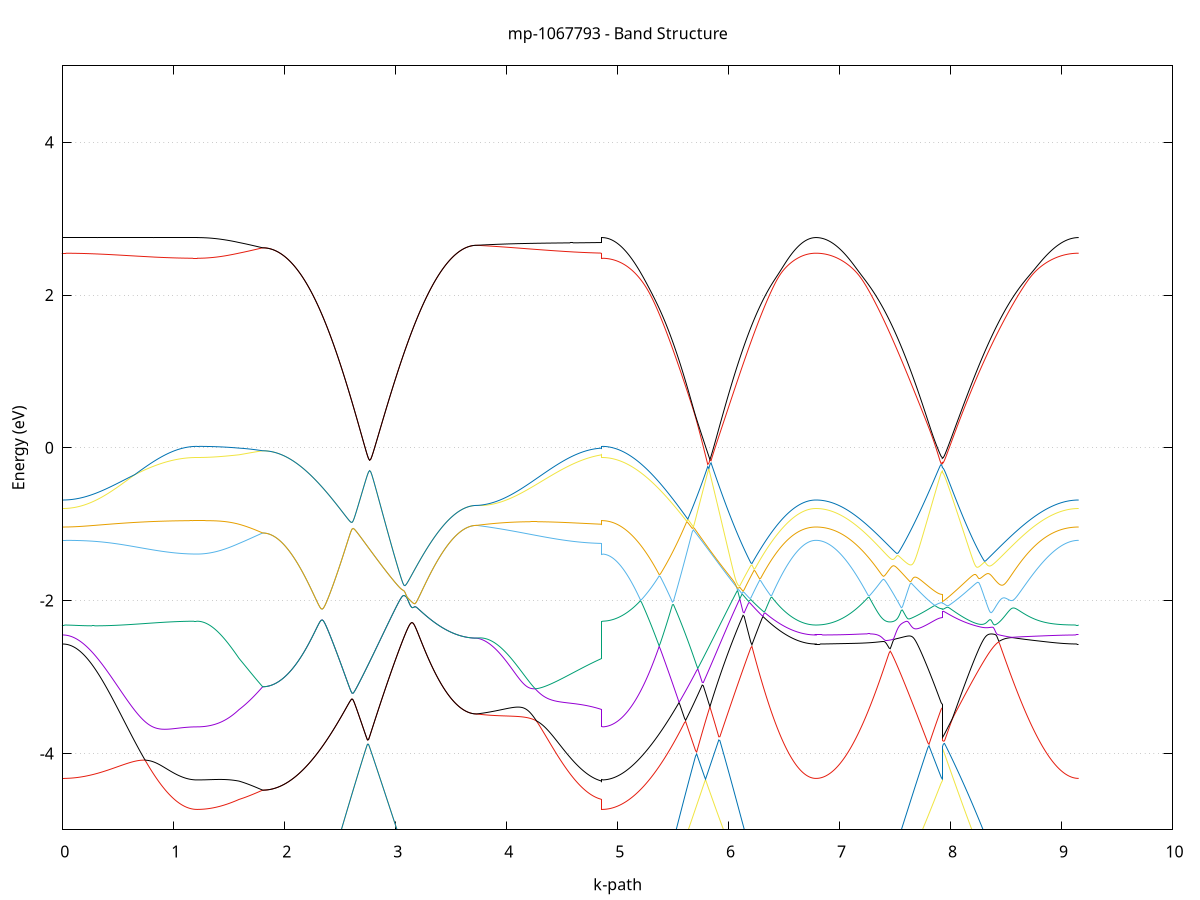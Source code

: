 set title 'mp-1067793 - Band Structure'
set xlabel 'k-path'
set ylabel 'Energy (eV)'
set grid y
set yrange [-5:5]
set terminal png size 800,600
set output 'mp-1067793_bands_gnuplot.png'
plot '-' using 1:2 with lines notitle, '-' using 1:2 with lines notitle, '-' using 1:2 with lines notitle, '-' using 1:2 with lines notitle, '-' using 1:2 with lines notitle, '-' using 1:2 with lines notitle, '-' using 1:2 with lines notitle, '-' using 1:2 with lines notitle, '-' using 1:2 with lines notitle, '-' using 1:2 with lines notitle, '-' using 1:2 with lines notitle, '-' using 1:2 with lines notitle, '-' using 1:2 with lines notitle, '-' using 1:2 with lines notitle, '-' using 1:2 with lines notitle, '-' using 1:2 with lines notitle, '-' using 1:2 with lines notitle, '-' using 1:2 with lines notitle, '-' using 1:2 with lines notitle, '-' using 1:2 with lines notitle, '-' using 1:2 with lines notitle, '-' using 1:2 with lines notitle, '-' using 1:2 with lines notitle, '-' using 1:2 with lines notitle
0.000000 -23.960051
0.009997 -23.960051
0.019994 -23.959751
0.029991 -23.959451
0.039988 -23.959051
0.049985 -23.958551
0.059982 -23.957951
0.069980 -23.957251
0.079977 -23.956451
0.089974 -23.955451
0.099971 -23.954451
0.109968 -23.953351
0.119965 -23.952051
0.129962 -23.950751
0.139959 -23.949251
0.149956 -23.947751
0.159953 -23.946051
0.169950 -23.944251
0.179947 -23.942451
0.189945 -23.940451
0.199942 -23.938451
0.209939 -23.936251
0.219936 -23.933851
0.229933 -23.931551
0.239930 -23.929051
0.249927 -23.926651
0.259924 -23.924051
0.269921 -23.921351
0.279918 -23.918551
0.289915 -23.915651
0.299912 -23.912651
0.309909 -23.909551
0.319907 -23.906351
0.329904 -23.903151
0.339901 -23.899951
0.349898 -23.896651
0.359895 -23.893251
0.369892 -23.889751
0.379889 -23.886151
0.389886 -23.882551
0.399883 -23.878851
0.409880 -23.875051
0.419877 -23.871351
0.429874 -23.867451
0.439871 -23.863651
0.449869 -23.859751
0.459866 -23.855651
0.469863 -23.851651
0.479860 -23.847451
0.489857 -23.843351
0.499854 -23.839151
0.509851 -23.834951
0.519848 -23.830751
0.529845 -23.826451
0.539842 -23.822151
0.549839 -23.817851
0.559836 -23.813551
0.569834 -23.809151
0.579831 -23.804751
0.589828 -23.800351
0.599825 -23.795951
0.609822 -23.791551
0.619819 -23.787151
0.629816 -23.782651
0.639813 -23.778251
0.649810 -23.773851
0.659807 -23.769451
0.669804 -23.765051
0.679801 -23.760751
0.689798 -23.756351
0.699796 -23.751951
0.709793 -23.747651
0.719790 -23.743351
0.729787 -23.739051
0.739784 -23.734851
0.749781 -23.730651
0.759778 -23.726551
0.769775 -23.722351
0.779772 -23.718251
0.789769 -23.714251
0.799766 -23.710251
0.809763 -23.706351
0.819761 -23.702651
0.829758 -23.698751
0.839755 -23.695051
0.849752 -23.691351
0.859749 -23.687751
0.869746 -23.684251
0.879743 -23.680751
0.889740 -23.677351
0.899737 -23.673951
0.909734 -23.670851
0.919731 -23.667751
0.929728 -23.664651
0.939725 -23.661751
0.949723 -23.658751
0.959720 -23.655951
0.969717 -23.653151
0.979714 -23.650551
0.989711 -23.648051
0.999708 -23.645651
1.009705 -23.643351
1.019702 -23.641051
1.029699 -23.638951
1.039696 -23.636951
1.049693 -23.635051
1.059690 -23.633251
1.069687 -23.631651
1.079685 -23.630251
1.089682 -23.628751
1.099679 -23.627451
1.109676 -23.626151
1.119673 -23.625051
1.129670 -23.624051
1.139667 -23.623151
1.149664 -23.622351
1.159661 -23.621651
1.169658 -23.621151
1.179655 -23.620651
1.189652 -23.620351
1.199650 -23.620151
1.209647 -23.620151
1.209647 -23.620151
1.219607 -23.620051
1.229568 -23.619951
1.239529 -23.619751
1.249490 -23.619451
1.259451 -23.619051
1.269412 -23.618551
1.279372 -23.617951
1.289333 -23.617351
1.299294 -23.616551
1.309255 -23.615651
1.319216 -23.614751
1.329177 -23.613751
1.339137 -23.612651
1.349098 -23.611451
1.359059 -23.610251
1.369020 -23.608951
1.378981 -23.607551
1.388942 -23.605951
1.398902 -23.604351
1.408863 -23.602651
1.418824 -23.600951
1.428785 -23.599151
1.438746 -23.597251
1.448707 -23.595351
1.458667 -23.593251
1.468628 -23.591151
1.478589 -23.588851
1.488550 -23.586651
1.498511 -23.584351
1.508472 -23.581851
1.518432 -23.579251
1.528393 -23.576751
1.538354 -23.574251
1.548315 -23.571651
1.558276 -23.569051
1.568237 -23.566351
1.578197 -23.563651
1.588158 -23.560851
1.588158 -23.560851
1.597839 -23.558251
1.607520 -23.555551
1.617201 -23.552851
1.626882 -23.550251
1.636563 -23.547451
1.646244 -23.544751
1.655925 -23.542051
1.665605 -23.539351
1.675286 -23.536551
1.684967 -23.533751
1.694648 -23.530951
1.704329 -23.528251
1.714010 -23.525451
1.723691 -23.522651
1.733372 -23.519851
1.743053 -23.517151
1.752734 -23.514251
1.762414 -23.511451
1.772095 -23.508651
1.781776 -23.505851
1.791457 -23.503051
1.801138 -23.500251
1.801138 -23.500251
1.811072 -23.500051
1.821006 -23.499351
1.830940 -23.498251
1.840874 -23.496651
1.850808 -23.494651
1.860742 -23.492351
1.870675 -23.489451
1.880609 -23.486151
1.890543 -23.482351
1.900477 -23.478151
1.910411 -23.473551
1.920345 -23.468551
1.930279 -23.463051
1.940213 -23.457051
1.950147 -23.450751
1.960081 -23.443951
1.970015 -23.436751
1.979949 -23.429151
1.989883 -23.421051
1.999817 -23.412451
2.009750 -23.403551
2.019684 -23.394051
2.029618 -23.384251
2.039552 -23.373951
2.049486 -23.363251
2.059420 -23.352151
2.069354 -23.340651
2.079288 -23.328651
2.089222 -23.316251
2.099156 -23.303551
2.109090 -23.290251
2.119024 -23.276651
2.128958 -23.262551
2.138891 -23.247951
2.148825 -23.233051
2.158759 -23.217651
2.168693 -23.201951
2.178627 -23.185751
2.188561 -23.169151
2.198495 -23.152151
2.208429 -23.134651
2.218363 -23.116851
2.228297 -23.098651
2.238231 -23.080051
2.248165 -23.060951
2.258099 -23.041551
2.268032 -23.021751
2.277966 -23.001451
2.287900 -22.980851
2.297834 -22.959851
2.307768 -22.938351
2.317702 -22.916651
2.327636 -22.894451
2.337570 -22.871851
2.347504 -22.848851
2.357438 -22.825551
2.367372 -22.801751
2.377306 -22.777551
2.387240 -22.753051
2.397173 -22.728151
2.407107 -22.702951
2.417041 -22.677351
2.426975 -22.651351
2.436909 -22.625051
2.446843 -22.598251
2.446843 -22.598251
2.456788 -22.571151
2.466733 -22.543651
2.476678 -22.515951
2.486623 -22.487951
2.496568 -22.459451
2.506513 -22.430651
2.516459 -22.401551
2.526404 -22.371951
2.536349 -22.342151
2.546294 -22.311951
2.556239 -22.281451
2.566184 -22.250551
2.576129 -22.219551
2.586074 -22.188051
2.596019 -22.156351
2.605964 -22.124251
2.615909 -22.091951
2.625854 -22.059251
2.635799 -22.026451
2.645744 -21.993251
2.655689 -21.959851
2.665634 -21.926151
2.675579 -21.892251
2.685524 -21.858051
2.695470 -21.823851
2.705415 -21.789451
2.715360 -21.755551
2.725305 -21.724851
2.735250 -21.721951
2.745195 -21.753851
2.755140 -21.790151
2.765085 -21.827051
2.775030 -21.863951
2.784975 -21.900751
2.794920 -21.937451
2.804865 -21.974051
2.814810 -22.010451
2.824755 -22.046351
2.834700 -22.082151
2.844645 -22.117751
2.854590 -22.153151
2.864536 -22.188151
2.874481 -22.222951
2.884426 -22.257451
2.894371 -22.291651
2.904316 -22.325651
2.914261 -22.359251
2.924206 -22.392551
2.934151 -22.425551
2.944096 -22.458151
2.954041 -22.490551
2.963986 -22.522651
2.973931 -22.554351
2.983876 -22.585751
2.993821 -22.616751
3.003766 -22.647451
3.013711 -22.677751
3.023656 -22.707751
3.033602 -22.737451
3.043547 -22.766751
3.053492 -22.795651
3.063437 -22.824251
3.073382 -22.852451
3.083327 -22.880351
3.093272 -22.907751
3.103217 -22.934951
3.113162 -22.961651
3.123107 -22.987951
3.133052 -23.013951
3.142997 -23.039451
3.152942 -23.064651
3.162887 -23.089551
3.172832 -23.113951
3.182777 -23.137951
3.192722 -23.161651
3.202668 -23.184851
3.212613 -23.207651
3.222558 -23.230151
3.232503 -23.252151
3.242448 -23.273751
3.252393 -23.295051
3.262338 -23.315851
3.272283 -23.336251
3.282228 -23.356251
3.292173 -23.375751
3.302118 -23.394851
3.312063 -23.413551
3.322008 -23.431851
3.331953 -23.449751
3.341898 -23.467151
3.351843 -23.484251
3.361788 -23.500851
3.371733 -23.517051
3.381679 -23.532851
3.391624 -23.548151
3.401569 -23.562951
3.411514 -23.577451
3.421459 -23.591451
3.431404 -23.605051
3.441349 -23.618251
3.451294 -23.630951
3.461239 -23.643251
3.471184 -23.655151
3.481129 -23.666551
3.491074 -23.677451
3.501019 -23.688051
3.510964 -23.698151
3.520909 -23.707751
3.530854 -23.716951
3.540799 -23.725751
3.550745 -23.734051
3.560690 -23.741851
3.570635 -23.749351
3.580580 -23.756251
3.590525 -23.762751
3.600470 -23.768851
3.610415 -23.774451
3.620360 -23.779551
3.630305 -23.784351
3.640250 -23.788651
3.650195 -23.792451
3.660140 -23.795851
3.670085 -23.798751
3.680030 -23.801251
3.689975 -23.803251
3.699920 -23.804751
3.709865 -23.805951
3.719810 -23.806551
3.729756 -23.806851
3.729756 -23.806851
3.739745 -23.807051
3.749735 -23.807251
3.759725 -23.807351
3.769715 -23.807251
3.779704 -23.807151
3.789694 -23.806851
3.799684 -23.806551
3.809674 -23.806151
3.819664 -23.805551
3.829653 -23.804951
3.839643 -23.804251
3.849633 -23.803351
3.859623 -23.802451
3.869612 -23.801351
3.879602 -23.800251
3.889592 -23.799051
3.899582 -23.797751
3.909571 -23.796351
3.919561 -23.794851
3.929551 -23.793251
3.939541 -23.791551
3.949531 -23.789951
3.959520 -23.788151
3.969510 -23.786151
3.979500 -23.784151
3.989490 -23.782051
3.999479 -23.779951
4.009469 -23.777751
4.019459 -23.775451
4.029449 -23.773051
4.039439 -23.770551
4.049428 -23.768051
4.059418 -23.765451
4.069408 -23.762951
4.079398 -23.760151
4.089387 -23.757351
4.099377 -23.754551
4.109367 -23.751651
4.119357 -23.748751
4.129346 -23.745651
4.139336 -23.742651
4.149326 -23.739551
4.159316 -23.736351
4.169306 -23.733251
4.179295 -23.730051
4.189285 -23.726751
4.199275 -23.723451
4.209265 -23.720151
4.219254 -23.716751
4.229244 -23.713351
4.239234 -23.709851
4.249224 -23.706451
4.259214 -23.702951
4.269203 -23.699251
4.279193 -23.695751
4.289183 -23.692251
4.299173 -23.688651
4.309162 -23.685151
4.319152 -23.681551
4.329142 -23.678051
4.339132 -23.674451
4.349121 -23.670951
4.359111 -23.667351
4.369101 -23.663751
4.379091 -23.660251
4.389081 -23.656751
4.399070 -23.653351
4.409060 -23.649951
4.419050 -23.646551
4.429040 -23.643251
4.439029 -23.639951
4.449019 -23.636651
4.459009 -23.633351
4.468999 -23.630051
4.478989 -23.626851
4.488978 -23.623651
4.498968 -23.620551
4.508958 -23.617551
4.518948 -23.614551
4.528937 -23.611551
4.538927 -23.608751
4.548917 -23.606051
4.558907 -23.603251
4.568897 -23.600651
4.578886 -23.597851
4.588876 -23.595451
4.598866 -23.592951
4.608856 -23.590651
4.618845 -23.588351
4.628835 -23.586151
4.638825 -23.583951
4.648815 -23.581851
4.658804 -23.579851
4.668794 -23.578151
4.678784 -23.576251
4.688774 -23.574551
4.698764 -23.572951
4.708753 -23.571451
4.718743 -23.569951
4.728733 -23.568751
4.738723 -23.567551
4.748712 -23.566451
4.758702 -23.565351
4.768692 -23.564351
4.778682 -23.563651
4.788672 -23.562851
4.798661 -23.562251
4.808651 -23.561751
4.818641 -23.561451
4.828631 -23.560951
4.838620 -23.560851
4.848610 -23.560751
4.858600 -23.560851
4.858600 -23.620151
4.868514 -23.619951
4.878429 -23.619251
4.888344 -23.618151
4.898258 -23.616651
4.908173 -23.614551
4.918087 -23.612151
4.928002 -23.609251
4.937916 -23.605951
4.947831 -23.602151
4.957745 -23.597951
4.967660 -23.593351
4.977574 -23.588151
4.987489 -23.582651
4.997404 -23.576651
5.007318 -23.570251
5.017233 -23.563351
5.027147 -23.556051
5.037062 -23.548451
5.046976 -23.540251
5.056891 -23.531751
5.066805 -23.522651
5.076720 -23.513151
5.086634 -23.503251
5.096549 -23.492951
5.106464 -23.482151
5.116378 -23.470951
5.126293 -23.459251
5.136207 -23.447151
5.146122 -23.434651
5.156036 -23.421651
5.165951 -23.408351
5.175865 -23.394551
5.185780 -23.380251
5.195694 -23.365551
5.205609 -23.350451
5.215524 -23.334951
5.225438 -23.318951
5.235353 -23.302651
5.245267 -23.285751
5.255182 -23.268551
5.265096 -23.250951
5.275011 -23.232851
5.284925 -23.214451
5.294840 -23.195551
5.304754 -23.176351
5.314669 -23.156651
5.324583 -23.136651
5.334498 -23.116251
5.344413 -23.095351
5.354327 -23.074051
5.364242 -23.052351
5.374156 -23.030251
5.384071 -23.007751
5.393985 -22.984851
5.403900 -22.961651
5.413814 -22.937951
5.423729 -22.913951
5.433643 -22.889451
5.443558 -22.864751
5.443558 -22.864751
5.453511 -22.839551
5.463464 -22.813851
5.473417 -22.787751
5.483370 -22.761351
5.493323 -22.734551
5.503276 -22.707151
5.513229 -22.679651
5.523182 -22.651751
5.533135 -22.623451
5.543088 -22.594851
5.553041 -22.565851
5.562994 -22.536551
5.572947 -22.506851
5.582900 -22.476851
5.592853 -22.446351
5.602807 -22.415651
5.612760 -22.384551
5.622713 -22.353151
5.632666 -22.321451
5.642619 -22.289351
5.652572 -22.257051
5.662525 -22.224351
5.672478 -22.191351
5.682431 -22.158151
5.692384 -22.124551
5.702337 -22.090751
5.712290 -22.056551
5.722243 -22.022151
5.732196 -21.987451
5.742149 -21.952351
5.752102 -21.917051
5.762055 -21.881551
5.772008 -21.845751
5.781961 -21.809651
5.791914 -21.825251
5.801867 -21.864151
5.811820 -21.902851
5.821773 -21.941251
5.831726 -21.979551
5.841679 -22.017551
5.851632 -22.055151
5.861585 -22.092651
5.871538 -22.129851
5.881491 -22.166751
5.891444 -22.203351
5.901398 -22.239751
5.911351 -22.275951
5.921304 -22.311751
5.931257 -22.347251
5.941210 -22.382451
5.951163 -22.417451
5.961116 -22.452051
5.971069 -22.486351
5.981022 -22.520251
5.990975 -22.553951
6.000928 -22.587151
6.010881 -22.620151
6.020834 -22.652851
6.030787 -22.685151
6.040740 -22.717151
6.050693 -22.748851
6.060646 -22.780151
6.070599 -22.811051
6.080552 -22.841651
6.090505 -22.871851
6.100458 -22.901751
6.110411 -22.931251
6.120364 -22.960351
6.130317 -22.989051
6.140270 -23.017351
6.150223 -23.045351
6.160176 -23.072951
6.170129 -23.100151
6.180082 -23.127051
6.190035 -23.153451
6.199989 -23.179451
6.209942 -23.205151
6.219895 -23.230351
6.229848 -23.255251
6.239801 -23.279651
6.249754 -23.303651
6.259707 -23.327251
6.269660 -23.350551
6.279613 -23.373451
6.289566 -23.395951
6.299519 -23.417951
6.309472 -23.439451
6.319425 -23.460651
6.329378 -23.481251
6.339331 -23.501551
6.349284 -23.521451
6.359237 -23.540951
6.369190 -23.559951
6.379143 -23.578551
6.389096 -23.596751
6.399049 -23.614551
6.409002 -23.631951
6.418955 -23.648851
6.428908 -23.665351
6.438861 -23.681351
6.448814 -23.696951
6.458767 -23.712151
6.468720 -23.726851
6.478673 -23.741151
6.488627 -23.754951
6.498580 -23.768251
6.508533 -23.781251
6.518486 -23.793651
6.528439 -23.805651
6.538392 -23.817251
6.548345 -23.828351
6.558298 -23.839051
6.568251 -23.849251
6.578204 -23.859151
6.588157 -23.868451
6.598110 -23.877351
6.608063 -23.885851
6.618016 -23.893851
6.627969 -23.901351
6.637922 -23.908351
6.647875 -23.914951
6.657828 -23.921151
6.667781 -23.927051
6.677734 -23.932251
6.687687 -23.937051
6.697640 -23.941451
6.707593 -23.945351
6.717546 -23.948751
6.727499 -23.951751
6.737452 -23.954351
6.747405 -23.956351
6.757358 -23.957951
6.767311 -23.959151
6.777264 -23.959851
6.787218 -23.960051
6.787218 -23.960051
6.797202 -23.959851
6.807187 -23.959351
6.817172 -23.958351
6.827157 -23.957051
6.837142 -23.955451
6.847127 -23.953351
6.857112 -23.951051
6.867097 -23.948351
6.877082 -23.945251
6.887067 -23.941751
6.897052 -23.937951
6.907037 -23.933851
6.917022 -23.929351
6.927007 -23.924451
6.936992 -23.919251
6.946977 -23.913651
6.956962 -23.907751
6.966947 -23.901351
6.976932 -23.894751
6.986917 -23.887751
6.996902 -23.880351
7.006887 -23.872551
7.016872 -23.864451
7.026857 -23.856051
7.036842 -23.847251
7.046827 -23.838051
7.056812 -23.828551
7.066797 -23.818651
7.076782 -23.808451
7.086767 -23.797851
7.096752 -23.786951
7.106737 -23.775651
7.116722 -23.764051
7.126707 -23.752151
7.136692 -23.739851
7.146677 -23.727151
7.156662 -23.714151
7.166647 -23.700851
7.176632 -23.687151
7.186617 -23.673051
7.196602 -23.658751
7.206587 -23.644051
7.216572 -23.628951
7.226557 -23.613651
7.236542 -23.597851
7.246527 -23.581851
7.256512 -23.565451
7.266497 -23.548751
7.276482 -23.531851
7.286467 -23.514451
7.296452 -23.496751
7.306437 -23.478751
7.316422 -23.460351
7.326407 -23.441751
7.336392 -23.422651
7.346377 -23.403351
7.356362 -23.383751
7.366347 -23.363751
7.376332 -23.343451
7.386317 -23.322851
7.396302 -23.301951
7.406287 -23.280751
7.416272 -23.259151
7.426257 -23.237351
7.436242 -23.215251
7.446227 -23.192851
7.456212 -23.170151
7.466197 -23.147051
7.476182 -23.123651
7.486167 -23.100051
7.496152 -23.076151
7.506137 -23.051951
7.516122 -23.027451
7.526107 -23.002651
7.536092 -22.977551
7.546077 -22.952251
7.556062 -22.926551
7.566047 -22.900651
7.576032 -22.874351
7.586017 -22.847951
7.596002 -22.821151
7.605987 -22.794151
7.615972 -22.766851
7.625957 -22.739351
7.635942 -22.711451
7.645927 -22.683451
7.655912 -22.655151
7.665897 -22.626551
7.675882 -22.597751
7.685867 -22.568651
7.695852 -22.539251
7.705837 -22.509751
7.715822 -22.479851
7.725807 -22.449851
7.735792 -22.419551
7.745777 -22.389051
7.755762 -22.358351
7.765747 -22.327451
7.775732 -22.296251
7.785717 -22.264851
7.795702 -22.233351
7.805687 -22.201551
7.815672 -22.169551
7.825657 -22.137251
7.835642 -22.104851
7.845627 -22.072351
7.855612 -22.039551
7.865597 -22.006651
7.875582 -21.973551
7.885567 -21.940251
7.895552 -21.906951
7.905537 -21.873451
7.915522 -21.840351
7.925507 -21.815451
7.925507 -21.733551
7.935500 -21.752551
7.945493 -21.782351
7.955486 -21.813451
7.965479 -21.844751
7.975472 -21.876051
7.985465 -21.907351
7.995458 -21.938651
8.005451 -21.969751
8.015444 -22.000651
8.025436 -22.031551
8.035429 -22.062251
8.045422 -22.092851
8.055415 -22.123151
8.065408 -22.153451
8.075401 -22.183551
8.085394 -22.213451
8.095387 -22.243151
8.105380 -22.272751
8.115373 -22.302151
8.125366 -22.331451
8.135359 -22.360451
8.145352 -22.389251
8.155345 -22.417951
8.165338 -22.446451
8.175331 -22.474651
8.185324 -22.502651
8.195317 -22.530551
8.205310 -22.558251
8.215303 -22.585751
8.225296 -22.613051
8.235289 -22.640051
8.245282 -22.666851
8.255275 -22.693451
8.265268 -22.719851
8.275261 -22.745951
8.285253 -22.771951
8.295246 -22.797551
8.305239 -22.823051
8.315232 -22.848351
8.325225 -22.873451
8.335218 -22.898151
8.345211 -22.922751
8.355204 -22.947151
8.365197 -22.971151
8.375190 -22.994851
8.385183 -23.018551
8.395176 -23.041851
8.405169 -23.064951
8.415162 -23.087751
8.425155 -23.110251
8.435148 -23.132551
8.445141 -23.154551
8.455134 -23.176351
8.465127 -23.197851
8.475120 -23.219051
8.485113 -23.240051
8.495106 -23.260751
8.505099 -23.281151
8.515092 -23.301351
8.525085 -23.321151
8.535078 -23.340751
8.545070 -23.360051
8.555063 -23.379151
8.565056 -23.397851
8.575049 -23.416351
8.585042 -23.434551
8.595035 -23.452451
8.605028 -23.469951
8.615021 -23.487351
8.625014 -23.504351
8.635007 -23.521051
8.645000 -23.537451
8.654993 -23.553551
8.664986 -23.569351
8.674979 -23.584851
8.684972 -23.600051
8.694965 -23.614951
8.704958 -23.629651
8.714951 -23.643951
8.724944 -23.657951
8.734937 -23.671751
8.744930 -23.685151
8.754923 -23.698251
8.764916 -23.710951
8.774909 -23.723551
8.784902 -23.735651
8.794895 -23.747551
8.804888 -23.759051
8.814880 -23.770351
8.824873 -23.781251
8.834866 -23.791851
8.844859 -23.802051
8.854852 -23.812051
8.864845 -23.821651
8.874838 -23.830951
8.884831 -23.839951
8.894824 -23.848651
8.904817 -23.856951
8.914810 -23.864951
8.924803 -23.872651
8.934796 -23.880051
8.944789 -23.887151
8.954782 -23.893851
8.964775 -23.900351
8.974768 -23.906451
8.984761 -23.912151
8.994754 -23.917551
9.004747 -23.922651
9.014740 -23.927451
9.024733 -23.931951
9.034726 -23.936151
9.044719 -23.939951
9.054712 -23.943451
9.064705 -23.946551
9.074697 -23.949351
9.084690 -23.951851
9.094683 -23.954051
9.104676 -23.955851
9.114669 -23.957351
9.124662 -23.958551
9.134655 -23.959351
9.144648 -23.959851
9.154641 -23.960051
e
0.000000 -23.645251
0.009997 -23.645151
0.019994 -23.645051
0.029991 -23.644751
0.039988 -23.644551
0.049985 -23.644151
0.059982 -23.643751
0.069980 -23.643151
0.079977 -23.642551
0.089974 -23.641851
0.099971 -23.640951
0.109968 -23.639951
0.119965 -23.638951
0.129962 -23.637851
0.139959 -23.636651
0.149956 -23.635451
0.159953 -23.634151
0.169950 -23.632751
0.179947 -23.631251
0.189945 -23.629651
0.199942 -23.627951
0.209939 -23.626251
0.219936 -23.624451
0.229933 -23.622551
0.239930 -23.620551
0.249927 -23.618551
0.259924 -23.616451
0.269921 -23.614251
0.279918 -23.612151
0.289915 -23.609851
0.299912 -23.607451
0.309909 -23.604951
0.319907 -23.602451
0.329904 -23.599951
0.339901 -23.597251
0.349898 -23.594651
0.359895 -23.591951
0.369892 -23.589151
0.379889 -23.586251
0.389886 -23.583251
0.399883 -23.580351
0.409880 -23.577351
0.419877 -23.574251
0.429874 -23.571251
0.439871 -23.568051
0.449869 -23.564951
0.459866 -23.561751
0.469863 -23.558651
0.479860 -23.555351
0.489857 -23.552051
0.499854 -23.548751
0.509851 -23.545351
0.519848 -23.541851
0.529845 -23.538451
0.539842 -23.535051
0.549839 -23.531551
0.559836 -23.528151
0.569834 -23.524651
0.579831 -23.521151
0.589828 -23.517551
0.599825 -23.514051
0.609822 -23.510451
0.619819 -23.506951
0.629816 -23.503451
0.639813 -23.499951
0.649810 -23.496451
0.659807 -23.492951
0.669804 -23.489551
0.679801 -23.486051
0.689798 -23.482551
0.699796 -23.479051
0.709793 -23.475651
0.719790 -23.472251
0.729787 -23.468851
0.739784 -23.465551
0.749781 -23.462151
0.759778 -23.458851
0.769775 -23.455551
0.779772 -23.452351
0.789769 -23.449251
0.799766 -23.446051
0.809763 -23.443051
0.819761 -23.440151
0.829758 -23.437051
0.839755 -23.434151
0.849752 -23.431151
0.859749 -23.428351
0.869746 -23.425551
0.879743 -23.422751
0.889740 -23.420051
0.899737 -23.417451
0.909734 -23.414951
0.919731 -23.412351
0.929728 -23.409951
0.939725 -23.407651
0.949723 -23.405351
0.959720 -23.403151
0.969717 -23.400951
0.979714 -23.398951
0.989711 -23.396951
0.999708 -23.395151
1.009705 -23.393151
1.019702 -23.391451
1.029699 -23.389951
1.039696 -23.388351
1.049693 -23.386851
1.059690 -23.385451
1.069687 -23.384151
1.079685 -23.382851
1.089682 -23.381651
1.099679 -23.380551
1.109676 -23.379651
1.119673 -23.378751
1.129670 -23.377951
1.139667 -23.377251
1.149664 -23.376651
1.159661 -23.376151
1.169658 -23.375751
1.179655 -23.375351
1.189652 -23.375151
1.199650 -23.375151
1.209647 -23.375151
1.209647 -23.375151
1.219607 -23.375151
1.229568 -23.375151
1.239529 -23.375451
1.249490 -23.375851
1.259451 -23.376351
1.269412 -23.376851
1.279372 -23.377551
1.289333 -23.378351
1.299294 -23.379151
1.309255 -23.380151
1.319216 -23.381251
1.329177 -23.382551
1.339137 -23.383751
1.349098 -23.385151
1.359059 -23.386551
1.369020 -23.388151
1.378981 -23.389751
1.388942 -23.391551
1.398902 -23.393351
1.408863 -23.395251
1.418824 -23.397251
1.428785 -23.399351
1.438746 -23.401551
1.448707 -23.403751
1.458667 -23.406151
1.468628 -23.408551
1.478589 -23.410851
1.488550 -23.413451
1.498511 -23.416051
1.508472 -23.418751
1.518432 -23.421551
1.528393 -23.424351
1.538354 -23.427351
1.548315 -23.430351
1.558276 -23.433351
1.568237 -23.436451
1.578197 -23.439651
1.588158 -23.442751
1.588158 -23.442751
1.597839 -23.445151
1.607520 -23.447351
1.617201 -23.449751
1.626882 -23.452251
1.636563 -23.454751
1.646244 -23.457151
1.655925 -23.459751
1.665605 -23.462251
1.675286 -23.464851
1.684967 -23.467451
1.694648 -23.470051
1.704329 -23.472751
1.714010 -23.475351
1.723691 -23.478051
1.733372 -23.480751
1.743053 -23.483451
1.752734 -23.486351
1.762414 -23.489051
1.772095 -23.491851
1.781776 -23.494651
1.791457 -23.497451
1.801138 -23.500251
1.801138 -23.500251
1.811072 -23.500051
1.821006 -23.499351
1.830940 -23.498251
1.840874 -23.496651
1.850808 -23.494651
1.860742 -23.492351
1.870675 -23.489451
1.880609 -23.486151
1.890543 -23.482351
1.900477 -23.478151
1.910411 -23.473551
1.920345 -23.468551
1.930279 -23.463051
1.940213 -23.457051
1.950147 -23.450751
1.960081 -23.443951
1.970015 -23.436751
1.979949 -23.429151
1.989883 -23.421051
1.999817 -23.412451
2.009750 -23.403551
2.019684 -23.394051
2.029618 -23.384251
2.039552 -23.373951
2.049486 -23.363251
2.059420 -23.352151
2.069354 -23.340651
2.079288 -23.328651
2.089222 -23.316251
2.099156 -23.303551
2.109090 -23.290251
2.119024 -23.276651
2.128958 -23.262551
2.138891 -23.247951
2.148825 -23.233051
2.158759 -23.217651
2.168693 -23.201951
2.178627 -23.185751
2.188561 -23.169151
2.198495 -23.152151
2.208429 -23.134651
2.218363 -23.116851
2.228297 -23.098651
2.238231 -23.080051
2.248165 -23.060951
2.258099 -23.041551
2.268032 -23.021751
2.277966 -23.001451
2.287900 -22.980851
2.297834 -22.959851
2.307768 -22.938351
2.317702 -22.916651
2.327636 -22.894451
2.337570 -22.871851
2.347504 -22.848851
2.357438 -22.825551
2.367372 -22.801751
2.377306 -22.777551
2.387240 -22.753051
2.397173 -22.728151
2.407107 -22.702951
2.417041 -22.677351
2.426975 -22.651351
2.436909 -22.625051
2.446843 -22.598251
2.446843 -22.598251
2.456788 -22.571151
2.466733 -22.543651
2.476678 -22.515951
2.486623 -22.487951
2.496568 -22.459451
2.506513 -22.430651
2.516459 -22.401551
2.526404 -22.371951
2.536349 -22.342151
2.546294 -22.311951
2.556239 -22.281451
2.566184 -22.250551
2.576129 -22.219551
2.586074 -22.188051
2.596019 -22.156351
2.605964 -22.124251
2.615909 -22.091951
2.625854 -22.059251
2.635799 -22.026451
2.645744 -21.993251
2.655689 -21.959851
2.665634 -21.926151
2.675579 -21.892251
2.685524 -21.858051
2.695470 -21.823851
2.705415 -21.789451
2.715360 -21.755551
2.725305 -21.724851
2.735250 -21.721951
2.745195 -21.753851
2.755140 -21.790151
2.765085 -21.827051
2.775030 -21.863951
2.784975 -21.900751
2.794920 -21.937451
2.804865 -21.974051
2.814810 -22.010451
2.824755 -22.046351
2.834700 -22.082151
2.844645 -22.117751
2.854590 -22.153151
2.864536 -22.188151
2.874481 -22.222951
2.884426 -22.257451
2.894371 -22.291651
2.904316 -22.325651
2.914261 -22.359251
2.924206 -22.392551
2.934151 -22.425551
2.944096 -22.458151
2.954041 -22.490551
2.963986 -22.522651
2.973931 -22.554351
2.983876 -22.585751
2.993821 -22.616751
3.003766 -22.647451
3.013711 -22.677751
3.023656 -22.707751
3.033602 -22.737451
3.043547 -22.766751
3.053492 -22.795651
3.063437 -22.824251
3.073382 -22.852451
3.083327 -22.880351
3.093272 -22.907751
3.103217 -22.934951
3.113162 -22.961651
3.123107 -22.987951
3.133052 -23.013951
3.142997 -23.039451
3.152942 -23.064651
3.162887 -23.089551
3.172832 -23.113951
3.182777 -23.137951
3.192722 -23.161651
3.202668 -23.184851
3.212613 -23.207651
3.222558 -23.230151
3.232503 -23.252151
3.242448 -23.273751
3.252393 -23.295051
3.262338 -23.315851
3.272283 -23.336251
3.282228 -23.356251
3.292173 -23.375751
3.302118 -23.394851
3.312063 -23.413551
3.322008 -23.431851
3.331953 -23.449751
3.341898 -23.467151
3.351843 -23.484251
3.361788 -23.500851
3.371733 -23.517051
3.381679 -23.532851
3.391624 -23.548151
3.401569 -23.562951
3.411514 -23.577451
3.421459 -23.591451
3.431404 -23.605051
3.441349 -23.618251
3.451294 -23.630951
3.461239 -23.643251
3.471184 -23.655151
3.481129 -23.666551
3.491074 -23.677451
3.501019 -23.688051
3.510964 -23.698151
3.520909 -23.707751
3.530854 -23.716951
3.540799 -23.725751
3.550745 -23.734051
3.560690 -23.741851
3.570635 -23.749351
3.580580 -23.756251
3.590525 -23.762751
3.600470 -23.768851
3.610415 -23.774451
3.620360 -23.779551
3.630305 -23.784351
3.640250 -23.788651
3.650195 -23.792451
3.660140 -23.795851
3.670085 -23.798751
3.680030 -23.801251
3.689975 -23.803251
3.699920 -23.804751
3.709865 -23.805951
3.719810 -23.806551
3.729756 -23.806851
3.729756 -23.806851
3.739745 -23.806451
3.749735 -23.805951
3.759725 -23.805351
3.769715 -23.804651
3.779704 -23.803951
3.789694 -23.803051
3.799684 -23.802051
3.809674 -23.800951
3.819664 -23.799751
3.829653 -23.798451
3.839643 -23.797051
3.849633 -23.795551
3.859623 -23.794251
3.869612 -23.792551
3.879602 -23.790751
3.889592 -23.788851
3.899582 -23.786751
3.909571 -23.784651
3.919561 -23.782451
3.929551 -23.780251
3.939541 -23.777851
3.949531 -23.775451
3.959520 -23.772851
3.969510 -23.770251
3.979500 -23.767651
3.989490 -23.764851
3.999479 -23.761951
4.009469 -23.758951
4.019459 -23.755951
4.029449 -23.752751
4.039439 -23.749551
4.049428 -23.746251
4.059418 -23.742951
4.069408 -23.739451
4.079398 -23.736051
4.089387 -23.732351
4.099377 -23.728751
4.109367 -23.725051
4.119357 -23.721351
4.129346 -23.717551
4.139336 -23.713651
4.149326 -23.709751
4.159316 -23.705751
4.169306 -23.701951
4.179295 -23.697851
4.189285 -23.693751
4.199275 -23.689551
4.209265 -23.685351
4.219254 -23.681051
4.229244 -23.676751
4.239234 -23.672351
4.249224 -23.668051
4.259214 -23.663651
4.269203 -23.659151
4.279193 -23.654751
4.289183 -23.650251
4.299173 -23.645751
4.309162 -23.641251
4.319152 -23.636651
4.329142 -23.632051
4.339132 -23.627551
4.349121 -23.622951
4.359111 -23.618351
4.369101 -23.613751
4.379091 -23.609351
4.389081 -23.604751
4.399070 -23.600251
4.409060 -23.595651
4.419050 -23.591151
4.429040 -23.586651
4.439029 -23.582151
4.449019 -23.577651
4.459009 -23.573151
4.468999 -23.568651
4.478989 -23.564251
4.488978 -23.559851
4.498968 -23.555651
4.508958 -23.551351
4.518948 -23.547051
4.528937 -23.542851
4.538927 -23.538651
4.548917 -23.534551
4.558907 -23.530551
4.568897 -23.526551
4.578886 -23.522551
4.588876 -23.518751
4.598866 -23.514851
4.608856 -23.511151
4.618845 -23.507351
4.628835 -23.503651
4.638825 -23.500151
4.648815 -23.496651
4.658804 -23.493251
4.668794 -23.489851
4.678784 -23.486551
4.688774 -23.483351
4.698764 -23.480151
4.708753 -23.477151
4.718743 -23.474151
4.728733 -23.471351
4.738723 -23.468551
4.748712 -23.465851
4.758702 -23.463251
4.768692 -23.460651
4.778682 -23.458451
4.788672 -23.456151
4.798661 -23.453951
4.808651 -23.451751
4.818641 -23.449851
4.828631 -23.447951
4.838620 -23.446051
4.848610 -23.444351
4.858600 -23.442751
4.858600 -23.375151
4.868514 -23.374951
4.878429 -23.374251
4.888344 -23.373251
4.898258 -23.371751
4.908173 -23.369651
4.918087 -23.367351
4.928002 -23.364351
4.937916 -23.361151
4.947831 -23.357451
4.957745 -23.353451
4.967660 -23.348851
4.977574 -23.343851
4.987489 -23.338451
4.997404 -23.332651
5.007318 -23.326451
5.017233 -23.319851
5.027147 -23.312751
5.037062 -23.305251
5.046976 -23.297351
5.056891 -23.289051
5.066805 -23.280251
5.076720 -23.271051
5.086634 -23.261451
5.096549 -23.251451
5.106464 -23.241051
5.116378 -23.230051
5.126293 -23.218751
5.136207 -23.206951
5.146122 -23.194851
5.156036 -23.182251
5.165951 -23.169351
5.175865 -23.155951
5.185780 -23.142051
5.195694 -23.127951
5.205609 -23.113251
5.215524 -23.098251
5.225438 -23.082751
5.235353 -23.066951
5.245267 -23.050651
5.255182 -23.033951
5.265096 -23.016951
5.275011 -22.999451
5.284925 -22.981551
5.294840 -22.963251
5.304754 -22.944651
5.314669 -22.925451
5.324583 -22.906151
5.334498 -22.886351
5.344413 -22.866151
5.354327 -22.845551
5.364242 -22.824551
5.374156 -22.803251
5.384071 -22.781451
5.393985 -22.759251
5.403900 -22.736851
5.413814 -22.713951
5.423729 -22.690651
5.433643 -22.667051
5.443558 -22.643151
5.443558 -22.643151
5.453511 -22.618751
5.463464 -22.593951
5.473417 -22.568751
5.483370 -22.543251
5.493323 -22.517351
5.503276 -22.491151
5.513229 -22.464551
5.523182 -22.437551
5.533135 -22.410251
5.543088 -22.382751
5.553041 -22.354751
5.562994 -22.326451
5.572947 -22.297751
5.582900 -22.268851
5.592853 -22.239651
5.602807 -22.210051
5.612760 -22.180051
5.622713 -22.149951
5.632666 -22.119351
5.642619 -22.088551
5.652572 -22.057451
5.662525 -22.025951
5.672478 -21.994251
5.682431 -21.962351
5.692384 -21.930051
5.702337 -21.897551
5.712290 -21.864651
5.722243 -21.831651
5.732196 -21.798251
5.742149 -21.764651
5.752102 -21.730751
5.762055 -21.707251
5.772008 -21.746851
5.781961 -21.786151
5.791914 -21.773351
5.801867 -21.736751
5.811820 -21.699851
5.821773 -21.698851
5.831726 -21.735451
5.841679 -21.771851
5.851632 -21.807851
5.861585 -21.843851
5.871538 -21.879551
5.881491 -21.914851
5.891444 -21.950051
5.901398 -21.985051
5.911351 -22.019651
5.921304 -22.054051
5.931257 -22.088251
5.941210 -22.122051
5.951163 -22.155651
5.961116 -22.188851
5.971069 -22.221851
5.981022 -22.254551
5.990975 -22.286951
6.000928 -22.318951
6.010881 -22.350651
6.020834 -22.382151
6.030787 -22.413351
6.040740 -22.444151
6.050693 -22.474551
6.060646 -22.504751
6.070599 -22.534551
6.080552 -22.564051
6.090505 -22.593151
6.100458 -22.621951
6.110411 -22.650351
6.120364 -22.678451
6.130317 -22.706151
6.140270 -22.733451
6.150223 -22.760451
6.160176 -22.787151
6.170129 -22.813451
6.180082 -22.839351
6.190035 -22.864851
6.199989 -22.890051
6.209942 -22.914751
6.219895 -22.939251
6.229848 -22.963251
6.239801 -22.986851
6.249754 -23.010051
6.259707 -23.032851
6.269660 -23.055351
6.279613 -23.077451
6.289566 -23.099151
6.299519 -23.120351
6.309472 -23.141251
6.319425 -23.161751
6.329378 -23.181651
6.339331 -23.201351
6.349284 -23.220651
6.359237 -23.239451
6.369190 -23.257951
6.379143 -23.275951
6.389096 -23.293551
6.399049 -23.310751
6.409002 -23.327551
6.418955 -23.343851
6.428908 -23.359851
6.438861 -23.375351
6.448814 -23.390451
6.458767 -23.405151
6.468720 -23.419451
6.478673 -23.433251
6.488627 -23.446651
6.498580 -23.459551
6.508533 -23.472051
6.518486 -23.484151
6.528439 -23.495851
6.538392 -23.507051
6.548345 -23.517851
6.558298 -23.528251
6.568251 -23.538151
6.578204 -23.547651
6.588157 -23.556751
6.598110 -23.565351
6.608063 -23.573551
6.618016 -23.581351
6.627969 -23.588551
6.637922 -23.595351
6.647875 -23.601751
6.657828 -23.607751
6.667781 -23.613251
6.677734 -23.618351
6.687687 -23.623051
6.697640 -23.627251
6.707593 -23.631051
6.717546 -23.634351
6.727499 -23.637251
6.737452 -23.639751
6.747405 -23.641651
6.757358 -23.643151
6.767311 -23.644251
6.777264 -23.644951
6.787218 -23.645251
6.787218 -23.645251
6.797202 -23.645051
6.807187 -23.644551
6.817172 -23.643651
6.827157 -23.642451
6.837142 -23.640951
6.847127 -23.639051
6.857112 -23.636751
6.867097 -23.634151
6.877082 -23.631251
6.887067 -23.627951
6.897052 -23.624351
6.907037 -23.620351
6.917022 -23.616051
6.927007 -23.611451
6.936992 -23.606451
6.946977 -23.601051
6.956962 -23.595451
6.966947 -23.589351
6.976932 -23.583051
6.986917 -23.576351
6.996902 -23.569351
7.006887 -23.561951
7.016872 -23.554251
7.026857 -23.546151
7.036842 -23.537751
7.046827 -23.528951
7.056812 -23.519851
7.066797 -23.510351
7.076782 -23.500651
7.086767 -23.490551
7.096752 -23.480051
7.106737 -23.469351
7.116722 -23.458251
7.126707 -23.446851
7.136692 -23.435151
7.146677 -23.423051
7.156662 -23.410651
7.166647 -23.397851
7.176632 -23.384751
7.186617 -23.371451
7.196602 -23.357751
7.206587 -23.343651
7.216572 -23.329251
7.226557 -23.314651
7.236542 -23.299551
7.246527 -23.284251
7.256512 -23.268651
7.266497 -23.252751
7.276482 -23.236451
7.286467 -23.219951
7.296452 -23.203051
7.306437 -23.185851
7.316422 -23.168351
7.326407 -23.150551
7.336392 -23.132451
7.346377 -23.113951
7.356362 -23.095251
7.366347 -23.076151
7.376332 -23.056851
7.386317 -23.037151
7.396302 -23.017251
7.406287 -22.997051
7.416272 -22.976451
7.426257 -22.955651
7.436242 -22.934551
7.446227 -22.913251
7.456212 -22.891551
7.466197 -22.869651
7.476182 -22.847451
7.486167 -22.824951
7.496152 -22.802251
7.506137 -22.779151
7.516122 -22.755751
7.526107 -22.732151
7.536092 -22.708251
7.546077 -22.684151
7.556062 -22.659751
7.566047 -22.635051
7.576032 -22.610051
7.586017 -22.584851
7.596002 -22.559351
7.605987 -22.533551
7.615972 -22.507651
7.625957 -22.481351
7.635942 -22.454951
7.645927 -22.428251
7.655912 -22.401351
7.665897 -22.374151
7.675882 -22.346751
7.685867 -22.319151
7.695852 -22.291251
7.705837 -22.263151
7.715822 -22.234751
7.725807 -22.206251
7.735792 -22.177451
7.745777 -22.148551
7.755762 -22.119451
7.765747 -22.090151
7.775732 -22.060551
7.785717 -22.030751
7.795702 -22.000751
7.805687 -21.970551
7.815672 -21.940251
7.825657 -21.909751
7.835642 -21.879051
7.845627 -21.848151
7.855612 -21.817151
7.865597 -21.785951
7.875582 -21.754551
7.885567 -21.723051
7.895552 -21.701251
7.905537 -21.735451
7.915522 -21.768951
7.925507 -21.794151
7.925507 -21.703951
7.935500 -21.720551
7.945493 -21.747451
7.955486 -21.775651
7.965479 -21.804151
7.975472 -21.832551
7.985465 -21.861051
7.995458 -21.889351
8.005451 -21.917451
8.015444 -21.945451
8.025436 -21.973351
8.035429 -22.001051
8.045422 -22.028551
8.055415 -22.055951
8.065408 -22.083151
8.075401 -22.110151
8.085394 -22.136951
8.095387 -22.163551
8.105380 -22.190051
8.115373 -22.216351
8.125366 -22.242451
8.135359 -22.268251
8.145352 -22.293851
8.155345 -22.319251
8.165338 -22.344551
8.175331 -22.369551
8.185324 -22.394451
8.195317 -22.419051
8.205310 -22.443551
8.215303 -22.467751
8.225296 -22.491851
8.235289 -22.515551
8.245282 -22.539151
8.255275 -22.562551
8.265268 -22.585651
8.275261 -22.608651
8.285253 -22.631351
8.295246 -22.653751
8.305239 -22.676051
8.315232 -22.698151
8.325225 -22.719951
8.335218 -22.741551
8.345211 -22.762851
8.355204 -22.784051
8.365197 -22.804851
8.375190 -22.825551
8.385183 -22.845951
8.395176 -22.866051
8.405169 -22.886051
8.415162 -22.905751
8.425155 -22.925251
8.435148 -22.944451
8.445141 -22.963351
8.455134 -22.982051
8.465127 -23.000551
8.475120 -23.018751
8.485113 -23.036851
8.495106 -23.054551
8.505099 -23.072051
8.515092 -23.089251
8.525085 -23.106151
8.535078 -23.122851
8.545070 -23.139351
8.555063 -23.155551
8.565056 -23.171551
8.575049 -23.187251
8.585042 -23.202751
8.595035 -23.218051
8.605028 -23.232951
8.615021 -23.247651
8.625014 -23.262151
8.635007 -23.276351
8.645000 -23.290251
8.654993 -23.303951
8.664986 -23.317351
8.674979 -23.330451
8.684972 -23.343351
8.694965 -23.355951
8.704958 -23.368251
8.714951 -23.380351
8.724944 -23.392151
8.734937 -23.403751
8.744930 -23.415051
8.754923 -23.426151
8.764916 -23.436851
8.774909 -23.447351
8.784902 -23.457551
8.794895 -23.467551
8.804888 -23.477251
8.814880 -23.486651
8.824873 -23.495851
8.834866 -23.504751
8.844859 -23.513351
8.854852 -23.521651
8.864845 -23.529751
8.874838 -23.537551
8.884831 -23.545051
8.894824 -23.552351
8.904817 -23.559251
8.914810 -23.565951
8.924803 -23.572451
8.934796 -23.578651
8.944789 -23.584551
8.954782 -23.590151
8.964775 -23.595551
8.974768 -23.600651
8.984761 -23.605451
8.994754 -23.609951
9.004747 -23.614251
9.014740 -23.618151
9.024733 -23.621951
9.034726 -23.625351
9.044719 -23.628551
9.054712 -23.631451
9.064705 -23.634051
9.074697 -23.636451
9.084690 -23.638451
9.094683 -23.640251
9.104676 -23.641751
9.114669 -23.643051
9.124662 -23.644051
9.134655 -23.644651
9.144648 -23.645051
9.154641 -23.645251
e
0.000000 -18.712051
0.009997 -18.712051
0.019994 -18.712051
0.029991 -18.712151
0.039988 -18.712351
0.049985 -18.712451
0.059982 -18.712751
0.069980 -18.713051
0.079977 -18.713451
0.089974 -18.713751
0.099971 -18.714051
0.109968 -18.714351
0.119965 -18.714751
0.129962 -18.715151
0.139959 -18.715551
0.149956 -18.716151
0.159953 -18.716651
0.169950 -18.717151
0.179947 -18.717751
0.189945 -18.718351
0.199942 -18.719051
0.209939 -18.719651
0.219936 -18.720251
0.229933 -18.720951
0.239930 -18.721551
0.249927 -18.722351
0.259924 -18.723151
0.269921 -18.723951
0.279918 -18.724851
0.289915 -18.725751
0.299912 -18.726751
0.309909 -18.727651
0.319907 -18.728651
0.329904 -18.729651
0.339901 -18.730751
0.349898 -18.731851
0.359895 -18.732851
0.369892 -18.733951
0.379889 -18.735051
0.389886 -18.736151
0.399883 -18.737251
0.409880 -18.738351
0.419877 -18.739551
0.429874 -18.740751
0.439871 -18.742051
0.449869 -18.743351
0.459866 -18.744551
0.469863 -18.745851
0.479860 -18.747151
0.489857 -18.748451
0.499854 -18.749851
0.509851 -18.751151
0.519848 -18.752351
0.529845 -18.753751
0.539842 -18.755051
0.549839 -18.756251
0.559836 -18.757951
0.569834 -18.760251
0.579831 -18.762651
0.589828 -18.764951
0.599825 -18.767251
0.609822 -18.769751
0.619819 -18.772051
0.629816 -18.774351
0.639813 -18.776451
0.649810 -18.778651
0.659807 -18.780951
0.669804 -18.783251
0.679801 -18.785551
0.689798 -18.787751
0.699796 -18.789951
0.709793 -18.792151
0.719790 -18.794351
0.729787 -18.796451
0.739784 -18.798751
0.749781 -18.800851
0.759778 -18.802951
0.769775 -18.805051
0.779772 -18.807151
0.789769 -18.809151
0.799766 -18.811051
0.809763 -18.813051
0.819761 -18.815051
0.829758 -18.816851
0.839755 -18.818751
0.849752 -18.820651
0.859749 -18.822451
0.869746 -18.824151
0.879743 -18.825851
0.889740 -18.827551
0.899737 -18.829251
0.909734 -18.830851
0.919731 -18.832451
0.929728 -18.833951
0.939725 -18.835451
0.949723 -18.836851
0.959720 -18.838251
0.969717 -18.839551
0.979714 -18.840851
0.989711 -18.842051
0.999708 -18.843251
1.009705 -18.844451
1.019702 -18.845551
1.029699 -18.846551
1.039696 -18.847651
1.049693 -18.848551
1.059690 -18.849451
1.069687 -18.850251
1.079685 -18.851051
1.089682 -18.851751
1.099679 -18.852351
1.109676 -18.853051
1.119673 -18.853551
1.129670 -18.854051
1.139667 -18.854451
1.149664 -18.854851
1.159661 -18.855151
1.169658 -18.855351
1.179655 -18.855451
1.189652 -18.855651
1.199650 -18.855751
1.209647 -18.855751
1.209647 -18.855751
1.219607 -18.855851
1.229568 -18.855851
1.239529 -18.855851
1.249490 -18.855751
1.259451 -18.855651
1.269412 -18.855551
1.279372 -18.855451
1.289333 -18.855351
1.299294 -18.855251
1.309255 -18.855051
1.319216 -18.854951
1.329177 -18.854751
1.339137 -18.854551
1.349098 -18.854351
1.359059 -18.854051
1.369020 -18.853751
1.378981 -18.853551
1.388942 -18.853251
1.398902 -18.852951
1.408863 -18.852651
1.418824 -18.852351
1.428785 -18.852151
1.438746 -18.851851
1.448707 -18.851451
1.458667 -18.851151
1.468628 -18.850651
1.478589 -18.850251
1.488550 -18.849851
1.498511 -18.849451
1.508472 -18.849051
1.518432 -18.848551
1.528393 -18.848151
1.538354 -18.847651
1.548315 -18.847251
1.558276 -18.846851
1.568237 -18.846351
1.578197 -18.845851
1.588158 -18.845451
1.588158 -18.845451
1.597839 -18.844951
1.607520 -18.844551
1.617201 -18.844151
1.626882 -18.843651
1.636563 -18.843251
1.646244 -18.842751
1.655925 -18.842251
1.665605 -18.841751
1.675286 -18.841251
1.684967 -18.840751
1.694648 -18.840151
1.704329 -18.839651
1.714010 -18.839051
1.723691 -18.838451
1.733372 -18.837851
1.743053 -18.837251
1.752734 -18.836651
1.762414 -18.836051
1.772095 -18.835451
1.781776 -18.834851
1.791457 -18.834251
1.801138 -18.833651
1.801138 -18.833651
1.811072 -18.834251
1.821006 -18.835851
1.830940 -18.838551
1.840874 -18.842451
1.850808 -18.847351
1.860742 -18.853251
1.870675 -18.860051
1.880609 -18.868051
1.890543 -18.877051
1.900477 -18.887151
1.910411 -18.898251
1.920345 -18.910351
1.930279 -18.923451
1.940213 -18.937551
1.950147 -18.952651
1.960081 -18.968651
1.970015 -18.985551
1.979949 -19.003551
1.989883 -19.022251
1.999817 -19.041951
2.009750 -19.062551
2.019684 -19.084051
2.029618 -19.106351
2.039552 -19.129451
2.049486 -19.153351
2.059420 -19.178051
2.069354 -19.203651
2.079288 -19.229751
2.089222 -19.256751
2.099156 -19.284451
2.109090 -19.312851
2.119024 -19.341951
2.128958 -19.371651
2.138891 -19.401951
2.148825 -19.432951
2.158759 -19.464451
2.168693 -19.496551
2.178627 -19.529151
2.188561 -19.562351
2.198495 -19.596051
2.208429 -19.630251
2.218363 -19.664851
2.228297 -19.700051
2.238231 -19.735651
2.248165 -19.771551
2.258099 -19.807851
2.268032 -19.844651
2.277966 -19.881651
2.287900 -19.919151
2.297834 -19.956851
2.307768 -19.994851
2.317702 -20.033051
2.327636 -20.071651
2.337570 -20.110451
2.347504 -20.149551
2.357438 -20.188751
2.367372 -20.228251
2.377306 -20.267851
2.387240 -20.307751
2.397173 -20.347751
2.407107 -20.387851
2.417041 -20.428151
2.426975 -20.468551
2.436909 -20.508951
2.446843 -20.549551
2.446843 -20.549551
2.456788 -20.590251
2.466733 -20.630951
2.476678 -20.671751
2.486623 -20.712551
2.496568 -20.753351
2.506513 -20.794151
2.516459 -20.834951
2.526404 -20.875751
2.536349 -20.916551
2.546294 -20.957251
2.556239 -20.997951
2.566184 -21.038551
2.576129 -21.079251
2.586074 -21.119751
2.596019 -21.160051
2.605964 -21.200351
2.615909 -21.240451
2.625854 -21.280451
2.635799 -21.320351
2.645744 -21.360051
2.655689 -21.399751
2.665634 -21.439151
2.675579 -21.478551
2.685524 -21.517451
2.695470 -21.556251
2.705415 -21.594451
2.715360 -21.631951
2.725305 -21.665851
2.735250 -21.671351
2.745195 -21.641651
2.755140 -21.607051
2.765085 -21.571451
2.775030 -21.535251
2.784975 -21.498751
2.794920 -21.461951
2.804865 -21.424951
2.814810 -21.387751
2.824755 -21.350251
2.834700 -21.312651
2.844645 -21.274751
2.854590 -21.236751
2.864536 -21.198651
2.874481 -21.160351
2.884426 -21.121951
2.894371 -21.083351
2.904316 -21.044651
2.914261 -21.005851
2.924206 -20.966951
2.934151 -20.927851
2.944096 -20.888751
2.954041 -20.849551
2.963986 -20.810251
2.973931 -20.770951
2.983876 -20.731551
2.993821 -20.692151
3.003766 -20.652751
3.013711 -20.613251
3.023656 -20.573851
3.033602 -20.534351
3.043547 -20.494951
3.053492 -20.455551
3.063437 -20.416151
3.073382 -20.376851
3.083327 -20.337551
3.093272 -20.298351
3.103217 -20.259351
3.113162 -20.220351
3.123107 -20.181551
3.133052 -20.142851
3.142997 -20.104351
3.152942 -20.065851
3.162887 -20.027651
3.172832 -19.989651
3.182777 -19.951851
3.192722 -19.914251
3.202668 -19.876751
3.212613 -19.839651
3.222558 -19.802751
3.232503 -19.766151
3.242448 -19.729951
3.252393 -19.693951
3.262338 -19.658251
3.272283 -19.623051
3.282228 -19.588051
3.292173 -19.553451
3.302118 -19.519351
3.312063 -19.485651
3.322008 -19.452351
3.331953 -19.419551
3.341898 -19.387351
3.351843 -19.355651
3.361788 -19.324351
3.371733 -19.293551
3.381679 -19.263351
3.391624 -19.233751
3.401569 -19.204651
3.411514 -19.176251
3.421459 -19.148451
3.431404 -19.121351
3.441349 -19.094851
3.451294 -19.069051
3.461239 -19.044051
3.471184 -19.019651
3.481129 -18.996051
3.491074 -18.973251
3.501019 -18.951151
3.510964 -18.929951
3.520909 -18.909551
3.530854 -18.889951
3.540799 -18.871151
3.550745 -18.853251
3.560690 -18.836151
3.570635 -18.819951
3.580580 -18.804751
3.590525 -18.790451
3.600470 -18.777051
3.610415 -18.764551
3.620360 -18.753051
3.630305 -18.742551
3.640250 -18.732951
3.650195 -18.724351
3.660140 -18.716751
3.670085 -18.710151
3.680030 -18.704551
3.689975 -18.699951
3.699920 -18.696351
3.709865 -18.693751
3.719810 -18.692251
3.729756 -18.691751
3.729756 -18.691751
3.739745 -18.692051
3.749735 -18.692451
3.759725 -18.692851
3.769715 -18.693351
3.779704 -18.693851
3.789694 -18.694451
3.799684 -18.695051
3.809674 -18.695951
3.819664 -18.696651
3.829653 -18.697451
3.839643 -18.698251
3.849633 -18.699051
3.859623 -18.700051
3.869612 -18.701051
3.879602 -18.702051
3.889592 -18.703051
3.899582 -18.704151
3.909571 -18.705351
3.919561 -18.706451
3.929551 -18.707651
3.939541 -18.709051
3.949531 -18.710351
3.959520 -18.711851
3.969510 -18.713251
3.979500 -18.714651
3.989490 -18.716051
3.999479 -18.717551
4.009469 -18.719051
4.019459 -18.720651
4.029449 -18.722251
4.039439 -18.723751
4.049428 -18.725451
4.059418 -18.727151
4.069408 -18.728851
4.079398 -18.730551
4.089387 -18.732251
4.099377 -18.734051
4.109367 -18.735851
4.119357 -18.737651
4.129346 -18.739551
4.139336 -18.741351
4.149326 -18.743251
4.159316 -18.745051
4.169306 -18.746851
4.179295 -18.748851
4.189285 -18.750751
4.199275 -18.752751
4.209265 -18.754651
4.219254 -18.756651
4.229244 -18.758651
4.239234 -18.760651
4.249224 -18.762651
4.259214 -18.764551
4.269203 -18.766351
4.279193 -18.768351
4.289183 -18.770351
4.299173 -18.772351
4.309162 -18.774251
4.319152 -18.776251
4.329142 -18.778151
4.339132 -18.780051
4.349121 -18.781951
4.359111 -18.783851
4.369101 -18.785851
4.379091 -18.787851
4.389081 -18.789851
4.399070 -18.791851
4.409060 -18.793751
4.419050 -18.795651
4.429040 -18.797551
4.439029 -18.799451
4.449019 -18.801251
4.459009 -18.803051
4.468999 -18.804851
4.478989 -18.806551
4.488978 -18.808351
4.498968 -18.810051
4.508958 -18.811751
4.518948 -18.813351
4.528937 -18.814751
4.538927 -18.816351
4.548917 -18.817951
4.558907 -18.819551
4.568897 -18.821051
4.578886 -18.822351
4.588876 -18.823851
4.598866 -18.825251
4.608856 -18.826651
4.618845 -18.827951
4.628835 -18.829251
4.638825 -18.830451
4.648815 -18.831551
4.658804 -18.832751
4.668794 -18.833851
4.678784 -18.834851
4.688774 -18.835851
4.698764 -18.836851
4.708753 -18.837751
4.718743 -18.838551
4.728733 -18.839351
4.738723 -18.840051
4.748712 -18.840851
4.758702 -18.841551
4.768692 -18.842151
4.778682 -18.842751
4.788672 -18.843251
4.798661 -18.843751
4.808651 -18.844151
4.818641 -18.844551
4.828631 -18.844851
4.838620 -18.845051
4.848610 -18.845251
4.858600 -18.845451
4.858600 -18.855751
4.868514 -18.856351
4.878429 -18.858051
4.888344 -18.860951
4.898258 -18.865051
4.908173 -18.870151
4.918087 -18.876351
4.928002 -18.883751
4.937916 -18.892151
4.947831 -18.901751
4.957745 -18.912351
4.967660 -18.924151
4.977574 -18.936851
4.987489 -18.950651
4.997404 -18.965451
5.007318 -18.981351
5.017233 -18.998151
5.027147 -19.016051
5.037062 -19.034851
5.046976 -19.054651
5.056891 -19.075351
5.066805 -19.096851
5.076720 -19.119251
5.086634 -19.142651
5.096549 -19.166751
5.106464 -19.191751
5.116378 -19.217551
5.126293 -19.244051
5.136207 -19.271451
5.146122 -19.299551
5.156036 -19.328351
5.165951 -19.357951
5.175865 -19.388151
5.185780 -19.418951
5.195694 -19.450451
5.205609 -19.482551
5.215524 -19.515251
5.225438 -19.548451
5.235353 -19.582251
5.245267 -19.616651
5.255182 -19.651451
5.265096 -19.686851
5.275011 -19.722751
5.284925 -19.758851
5.294840 -19.795551
5.304754 -19.832751
5.314669 -19.870151
5.324583 -19.908051
5.334498 -19.946251
5.344413 -19.984751
5.354327 -20.023751
5.364242 -20.062851
5.374156 -20.102351
5.384071 -20.142051
5.393985 -20.181951
5.403900 -20.222151
5.413814 -20.262551
5.423729 -20.303051
5.433643 -20.343851
5.443558 -20.384751
5.443558 -20.384751
5.453511 -20.426051
5.463464 -20.467451
5.473417 -20.508851
5.483370 -20.550451
5.493323 -20.592051
5.503276 -20.633851
5.513229 -20.675651
5.523182 -20.717551
5.533135 -20.759451
5.543088 -20.801451
5.553041 -20.843351
5.562994 -20.885251
5.572947 -20.927151
5.582900 -20.969151
5.592853 -21.010951
5.602807 -21.052751
5.612760 -21.094451
5.622713 -21.136051
5.632666 -21.177651
5.642619 -21.219251
5.652572 -21.260651
5.662525 -21.302051
5.672478 -21.343251
5.682431 -21.384351
5.692384 -21.425251
5.702337 -21.465951
5.712290 -21.506551
5.722243 -21.547051
5.732196 -21.587451
5.742149 -21.627551
5.752102 -21.667551
5.762055 -21.696651
5.772008 -21.662351
5.781961 -21.627751
5.791914 -21.592851
5.801867 -21.624951
5.811820 -21.662051
5.821773 -21.662751
5.831726 -21.625451
5.841679 -21.587951
5.851632 -21.550151
5.861585 -21.512251
5.871538 -21.474051
5.881491 -21.435751
5.891444 -21.397151
5.901398 -21.358451
5.911351 -21.319551
5.921304 -21.280451
5.931257 -21.241251
5.941210 -21.201951
5.951163 -21.162351
5.961116 -21.122751
5.971069 -21.082951
5.981022 -21.043051
5.990975 -21.003051
6.000928 -20.962951
6.010881 -20.922751
6.020834 -20.882551
6.030787 -20.842251
6.040740 -20.801951
6.050693 -20.761451
6.060646 -20.721051
6.070599 -20.680551
6.080552 -20.640051
6.090505 -20.599551
6.100458 -20.558951
6.110411 -20.518651
6.120364 -20.478251
6.130317 -20.437751
6.140270 -20.397351
6.150223 -20.357051
6.160176 -20.316851
6.170129 -20.276651
6.180082 -20.236651
6.190035 -20.196751
6.199989 -20.156951
6.209942 -20.117351
6.219895 -20.077951
6.229848 -20.038651
6.239801 -19.999551
6.249754 -19.960651
6.259707 -19.922051
6.269660 -19.883651
6.279613 -19.845651
6.289566 -19.807851
6.299519 -19.770351
6.309472 -19.733251
6.319425 -19.696351
6.329378 -19.659851
6.339331 -19.623751
6.349284 -19.587951
6.359237 -19.552551
6.369190 -19.517651
6.379143 -19.483251
6.389096 -19.449551
6.399049 -19.416051
6.409002 -19.383151
6.418955 -19.350851
6.428908 -19.318951
6.438861 -19.287751
6.448814 -19.257151
6.458767 -19.227151
6.468720 -19.198051
6.478673 -19.169451
6.488627 -19.141551
6.498580 -19.114351
6.508533 -19.087951
6.518486 -19.062251
6.528439 -19.037351
6.538392 -19.013351
6.548345 -18.990251
6.558298 -18.967951
6.568251 -18.946551
6.578204 -18.926051
6.588157 -18.906451
6.598110 -18.887651
6.608063 -18.869851
6.618016 -18.852951
6.627969 -18.837051
6.637922 -18.822051
6.647875 -18.807951
6.657828 -18.794851
6.667781 -18.782651
6.677734 -18.771351
6.687687 -18.761351
6.697640 -18.752051
6.707593 -18.743651
6.717546 -18.736351
6.727499 -18.729951
6.737452 -18.724451
6.747405 -18.719951
6.757358 -18.716451
6.767311 -18.713951
6.777264 -18.712451
6.787218 -18.712051
6.787218 -18.712051
6.797202 -18.712351
6.807187 -18.713451
6.817172 -18.715251
6.827157 -18.717851
6.837142 -18.721151
6.847127 -18.725051
6.857112 -18.729851
6.867097 -18.735251
6.877082 -18.741351
6.887067 -18.748151
6.897052 -18.755651
6.907037 -18.764051
6.917022 -18.772951
6.927007 -18.782751
6.936992 -18.793051
6.946977 -18.804151
6.956962 -18.815851
6.966947 -18.828351
6.976932 -18.841451
6.986917 -18.855351
6.996902 -18.869951
7.006887 -18.885151
7.016872 -18.901151
7.026857 -18.917851
7.036842 -18.935151
7.046827 -18.953151
7.056812 -18.971751
7.066797 -18.991151
7.076782 -19.011251
7.086767 -19.031951
7.096752 -19.053351
7.106737 -19.075251
7.116722 -19.097751
7.126707 -19.120951
7.136692 -19.144651
7.146677 -19.168951
7.156662 -19.193751
7.166647 -19.219151
7.176632 -19.245051
7.186617 -19.271451
7.196602 -19.298251
7.206587 -19.325551
7.216572 -19.353351
7.226557 -19.381551
7.236542 -19.410251
7.246527 -19.439251
7.256512 -19.468751
7.266497 -19.498651
7.276482 -19.528851
7.286467 -19.559451
7.296452 -19.590351
7.306437 -19.621651
7.316422 -19.653251
7.326407 -19.685151
7.336392 -19.717351
7.346377 -19.749851
7.356362 -19.782551
7.366347 -19.815551
7.376332 -19.848851
7.386317 -19.882351
7.396302 -19.916151
7.406287 -19.950151
7.416272 -19.984351
7.426257 -20.018751
7.436242 -20.053351
7.446227 -20.088051
7.456212 -20.122951
7.466197 -20.158051
7.476182 -20.193251
7.486167 -20.228651
7.496152 -20.264151
7.506137 -20.299851
7.516122 -20.335551
7.526107 -20.371351
7.536092 -20.407251
7.546077 -20.443451
7.556062 -20.479551
7.566047 -20.515751
7.576032 -20.551951
7.586017 -20.588251
7.596002 -20.624551
7.605987 -20.660951
7.615972 -20.697351
7.625957 -20.733751
7.635942 -20.770251
7.645927 -20.806651
7.655912 -20.843151
7.665897 -20.879651
7.675882 -20.916051
7.685867 -20.952551
7.695852 -20.988851
7.705837 -21.025151
7.715822 -21.061451
7.725807 -21.097751
7.735792 -21.133851
7.745777 -21.170051
7.755762 -21.206151
7.765747 -21.242151
7.775732 -21.278051
7.785717 -21.313951
7.795702 -21.349751
7.805687 -21.385451
7.815672 -21.421051
7.825657 -21.456551
7.835642 -21.491851
7.845627 -21.527151
7.855612 -21.562251
7.865597 -21.597351
7.875582 -21.632151
7.885567 -21.666751
7.895552 -21.691451
7.905537 -21.659751
7.915522 -21.628551
7.925507 -21.605351
7.925507 -21.698451
7.935500 -21.679251
7.945493 -21.649151
7.955486 -21.617651
7.965479 -21.585551
7.975472 -21.553151
7.985465 -21.520651
7.995458 -21.488051
8.005451 -21.455351
8.015444 -21.422651
8.025436 -21.389851
8.035429 -21.357351
8.045422 -21.325151
8.055415 -21.293551
8.065408 -21.262151
8.075401 -21.230951
8.085394 -21.199551
8.095387 -21.168151
8.105380 -21.136651
8.115373 -21.105151
8.125366 -21.073551
8.135359 -21.041851
8.145352 -21.010051
8.155345 -20.978251
8.165338 -20.946351
8.175331 -20.914451
8.185324 -20.882451
8.195317 -20.850351
8.205310 -20.818351
8.215303 -20.786251
8.225296 -20.754151
8.235289 -20.721951
8.245282 -20.689851
8.255275 -20.657651
8.265268 -20.625451
8.275261 -20.593251
8.285253 -20.561051
8.295246 -20.528851
8.305239 -20.496651
8.315232 -20.464551
8.325225 -20.432451
8.335218 -20.400451
8.345211 -20.368451
8.355204 -20.336551
8.365197 -20.304751
8.375190 -20.272851
8.385183 -20.241151
8.395176 -20.209451
8.405169 -20.177851
8.415162 -20.146351
8.425155 -20.114851
8.435148 -20.083551
8.445141 -20.052351
8.455134 -20.021351
8.465127 -19.990451
8.475120 -19.959651
8.485113 -19.929051
8.495106 -19.898551
8.505099 -19.868251
8.515092 -19.838051
8.525085 -19.808051
8.535078 -19.778351
8.545070 -19.748751
8.555063 -19.719451
8.565056 -19.690251
8.575049 -19.661351
8.585042 -19.632651
8.595035 -19.604251
8.605028 -19.576051
8.615021 -19.548051
8.625014 -19.520351
8.635007 -19.493051
8.645000 -19.465951
8.654993 -19.439251
8.664986 -19.412751
8.674979 -19.386651
8.684972 -19.360851
8.694965 -19.335451
8.704958 -19.310351
8.714951 -19.285651
8.724944 -19.261351
8.734937 -19.237451
8.744930 -19.213951
8.754923 -19.191051
8.764916 -19.168351
8.774909 -19.146251
8.784902 -19.124551
8.794895 -19.103351
8.804888 -19.082551
8.814880 -19.062351
8.824873 -19.042551
8.834866 -19.023251
8.844859 -19.004551
8.854852 -18.986251
8.864845 -18.968651
8.874838 -18.951551
8.884831 -18.935051
8.894824 -18.919051
8.904817 -18.903651
8.914810 -18.888851
8.924803 -18.874551
8.934796 -18.860951
8.944789 -18.847851
8.954782 -18.835251
8.964775 -18.823351
8.974768 -18.812051
8.984761 -18.801251
8.994754 -18.791151
9.004747 -18.781651
9.014740 -18.772751
9.024733 -18.764351
9.034726 -18.756651
9.044719 -18.749551
9.054712 -18.743151
9.064705 -18.737251
9.074697 -18.731951
9.084690 -18.727251
9.094683 -18.723251
9.104676 -18.719851
9.114669 -18.717051
9.124662 -18.714851
9.134655 -18.713251
9.144648 -18.712351
9.154641 -18.712051
e
0.000000 -18.679451
0.009997 -18.679451
0.019994 -18.679551
0.029991 -18.679651
0.039988 -18.679851
0.049985 -18.680151
0.059982 -18.680451
0.069980 -18.680851
0.079977 -18.681351
0.089974 -18.681851
0.099971 -18.682451
0.109968 -18.683051
0.119965 -18.683751
0.129962 -18.684451
0.139959 -18.685251
0.149956 -18.686251
0.159953 -18.687051
0.169950 -18.687951
0.179947 -18.688951
0.189945 -18.690051
0.199942 -18.691251
0.209939 -18.692351
0.219936 -18.693451
0.229933 -18.694751
0.239930 -18.696051
0.249927 -18.697351
0.259924 -18.698751
0.269921 -18.700251
0.279918 -18.701751
0.289915 -18.703351
0.299912 -18.704951
0.309909 -18.706551
0.319907 -18.708151
0.329904 -18.709951
0.339901 -18.711651
0.349898 -18.713551
0.359895 -18.715351
0.369892 -18.717251
0.379889 -18.719151
0.389886 -18.721151
0.399883 -18.723051
0.409880 -18.725251
0.419877 -18.727251
0.429874 -18.729351
0.439871 -18.731451
0.449869 -18.733551
0.459866 -18.735751
0.469863 -18.737851
0.479860 -18.739951
0.489857 -18.742251
0.499854 -18.744551
0.509851 -18.746751
0.519848 -18.749051
0.529845 -18.751451
0.539842 -18.753451
0.549839 -18.755651
0.559836 -18.757651
0.569834 -18.758951
0.579831 -18.760351
0.589828 -18.761751
0.599825 -18.763051
0.609822 -18.764551
0.619819 -18.765951
0.629816 -18.767251
0.639813 -18.768651
0.649810 -18.769851
0.659807 -18.771251
0.669804 -18.772551
0.679801 -18.773951
0.689798 -18.775351
0.699796 -18.776651
0.709793 -18.777851
0.719790 -18.779151
0.729787 -18.780451
0.739784 -18.781751
0.749781 -18.782951
0.759778 -18.784251
0.769775 -18.785451
0.779772 -18.786551
0.789769 -18.787751
0.799766 -18.788951
0.809763 -18.790151
0.819761 -18.791251
0.829758 -18.792351
0.839755 -18.793551
0.849752 -18.794651
0.859749 -18.795651
0.869746 -18.796751
0.879743 -18.797651
0.889740 -18.798651
0.899737 -18.799651
0.909734 -18.800651
0.919731 -18.801451
0.929728 -18.802351
0.939725 -18.803251
0.949723 -18.804151
0.959720 -18.804951
0.969717 -18.805751
0.979714 -18.806651
0.989711 -18.807451
0.999708 -18.808251
1.009705 -18.808851
1.019702 -18.809551
1.029699 -18.810051
1.039696 -18.810651
1.049693 -18.811251
1.059690 -18.811751
1.069687 -18.812251
1.079685 -18.812751
1.089682 -18.813151
1.099679 -18.813451
1.109676 -18.813851
1.119673 -18.814251
1.129670 -18.814551
1.139667 -18.814751
1.149664 -18.814951
1.159661 -18.815151
1.169658 -18.815351
1.179655 -18.815451
1.189652 -18.815551
1.199650 -18.815751
1.209647 -18.815751
1.209647 -18.815751
1.219607 -18.815751
1.229568 -18.815851
1.239529 -18.815651
1.249490 -18.815751
1.259451 -18.815751
1.269412 -18.815751
1.279372 -18.815851
1.289333 -18.816051
1.299294 -18.816051
1.309255 -18.816151
1.319216 -18.816251
1.329177 -18.816351
1.339137 -18.816451
1.349098 -18.816551
1.359059 -18.816651
1.369020 -18.816751
1.378981 -18.816951
1.388942 -18.817051
1.398902 -18.817251
1.408863 -18.817351
1.418824 -18.817551
1.428785 -18.817551
1.438746 -18.817751
1.448707 -18.818051
1.458667 -18.818251
1.468628 -18.818351
1.478589 -18.818551
1.488550 -18.818751
1.498511 -18.819051
1.508472 -18.819251
1.518432 -18.819551
1.528393 -18.819751
1.538354 -18.820051
1.548315 -18.820351
1.558276 -18.820651
1.568237 -18.820851
1.578197 -18.821151
1.588158 -18.821451
1.588158 -18.821451
1.597839 -18.822051
1.607520 -18.822451
1.617201 -18.823151
1.626882 -18.823651
1.636563 -18.824251
1.646244 -18.824651
1.655925 -18.825251
1.665605 -18.825851
1.675286 -18.826351
1.684967 -18.826951
1.694648 -18.827551
1.704329 -18.828151
1.714010 -18.828651
1.723691 -18.829151
1.733372 -18.829751
1.743053 -18.830251
1.752734 -18.830951
1.762414 -18.831551
1.772095 -18.831951
1.781776 -18.832551
1.791457 -18.833051
1.801138 -18.833651
1.801138 -18.833651
1.811072 -18.834251
1.821006 -18.835851
1.830940 -18.838551
1.840874 -18.842451
1.850808 -18.847351
1.860742 -18.853251
1.870675 -18.860051
1.880609 -18.868051
1.890543 -18.877051
1.900477 -18.887151
1.910411 -18.898251
1.920345 -18.910351
1.930279 -18.923451
1.940213 -18.937551
1.950147 -18.952651
1.960081 -18.968651
1.970015 -18.985551
1.979949 -19.003551
1.989883 -19.022251
1.999817 -19.041951
2.009750 -19.062551
2.019684 -19.084051
2.029618 -19.106351
2.039552 -19.129451
2.049486 -19.153351
2.059420 -19.178051
2.069354 -19.203651
2.079288 -19.229751
2.089222 -19.256751
2.099156 -19.284451
2.109090 -19.312851
2.119024 -19.341951
2.128958 -19.371651
2.138891 -19.401951
2.148825 -19.432951
2.158759 -19.464451
2.168693 -19.496551
2.178627 -19.529151
2.188561 -19.562351
2.198495 -19.596051
2.208429 -19.630251
2.218363 -19.664851
2.228297 -19.700051
2.238231 -19.735651
2.248165 -19.771551
2.258099 -19.807851
2.268032 -19.844651
2.277966 -19.881651
2.287900 -19.919151
2.297834 -19.956851
2.307768 -19.994851
2.317702 -20.033051
2.327636 -20.071651
2.337570 -20.110451
2.347504 -20.149551
2.357438 -20.188751
2.367372 -20.228251
2.377306 -20.267851
2.387240 -20.307751
2.397173 -20.347751
2.407107 -20.387851
2.417041 -20.428151
2.426975 -20.468551
2.436909 -20.508951
2.446843 -20.549551
2.446843 -20.549551
2.456788 -20.590251
2.466733 -20.630951
2.476678 -20.671751
2.486623 -20.712551
2.496568 -20.753351
2.506513 -20.794151
2.516459 -20.834951
2.526404 -20.875751
2.536349 -20.916551
2.546294 -20.957251
2.556239 -20.997951
2.566184 -21.038551
2.576129 -21.079251
2.586074 -21.119751
2.596019 -21.160051
2.605964 -21.200351
2.615909 -21.240451
2.625854 -21.280451
2.635799 -21.320351
2.645744 -21.360051
2.655689 -21.399751
2.665634 -21.439151
2.675579 -21.478551
2.685524 -21.517451
2.695470 -21.556251
2.705415 -21.594451
2.715360 -21.631951
2.725305 -21.665851
2.735250 -21.671351
2.745195 -21.641651
2.755140 -21.607051
2.765085 -21.571451
2.775030 -21.535251
2.784975 -21.498751
2.794920 -21.461951
2.804865 -21.424951
2.814810 -21.387751
2.824755 -21.350251
2.834700 -21.312651
2.844645 -21.274751
2.854590 -21.236751
2.864536 -21.198651
2.874481 -21.160351
2.884426 -21.121951
2.894371 -21.083351
2.904316 -21.044651
2.914261 -21.005851
2.924206 -20.966951
2.934151 -20.927851
2.944096 -20.888751
2.954041 -20.849551
2.963986 -20.810251
2.973931 -20.770951
2.983876 -20.731551
2.993821 -20.692151
3.003766 -20.652751
3.013711 -20.613251
3.023656 -20.573851
3.033602 -20.534351
3.043547 -20.494951
3.053492 -20.455551
3.063437 -20.416151
3.073382 -20.376851
3.083327 -20.337551
3.093272 -20.298351
3.103217 -20.259351
3.113162 -20.220351
3.123107 -20.181551
3.133052 -20.142851
3.142997 -20.104351
3.152942 -20.065851
3.162887 -20.027651
3.172832 -19.989651
3.182777 -19.951851
3.192722 -19.914251
3.202668 -19.876751
3.212613 -19.839651
3.222558 -19.802751
3.232503 -19.766151
3.242448 -19.729951
3.252393 -19.693951
3.262338 -19.658251
3.272283 -19.623051
3.282228 -19.588051
3.292173 -19.553451
3.302118 -19.519351
3.312063 -19.485651
3.322008 -19.452351
3.331953 -19.419551
3.341898 -19.387351
3.351843 -19.355651
3.361788 -19.324351
3.371733 -19.293551
3.381679 -19.263351
3.391624 -19.233751
3.401569 -19.204651
3.411514 -19.176251
3.421459 -19.148451
3.431404 -19.121351
3.441349 -19.094851
3.451294 -19.069051
3.461239 -19.044051
3.471184 -19.019651
3.481129 -18.996051
3.491074 -18.973251
3.501019 -18.951151
3.510964 -18.929951
3.520909 -18.909551
3.530854 -18.889951
3.540799 -18.871151
3.550745 -18.853251
3.560690 -18.836151
3.570635 -18.819951
3.580580 -18.804751
3.590525 -18.790451
3.600470 -18.777051
3.610415 -18.764551
3.620360 -18.753051
3.630305 -18.742551
3.640250 -18.732951
3.650195 -18.724351
3.660140 -18.716751
3.670085 -18.710151
3.680030 -18.704551
3.689975 -18.699951
3.699920 -18.696351
3.709865 -18.693751
3.719810 -18.692251
3.729756 -18.691751
3.729756 -18.691751
3.739745 -18.691451
3.749735 -18.691251
3.759725 -18.691051
3.769715 -18.690951
3.779704 -18.690951
3.789694 -18.690951
3.799684 -18.690951
3.809674 -18.691051
3.819664 -18.691151
3.829653 -18.691351
3.839643 -18.691651
3.849633 -18.691851
3.859623 -18.692351
3.869612 -18.692751
3.879602 -18.693151
3.889592 -18.693651
3.899582 -18.694151
3.909571 -18.694651
3.919561 -18.695251
3.929551 -18.695951
3.939541 -18.696751
3.949531 -18.697451
3.959520 -18.698251
3.969510 -18.699051
3.979500 -18.699951
3.989490 -18.700851
3.999479 -18.701751
4.009469 -18.702751
4.019459 -18.703851
4.029449 -18.704751
4.039439 -18.705751
4.049428 -18.706851
4.059418 -18.708051
4.069408 -18.709251
4.079398 -18.710551
4.089387 -18.711851
4.099377 -18.713051
4.109367 -18.714451
4.119357 -18.715851
4.129346 -18.717351
4.139336 -18.718751
4.149326 -18.720251
4.159316 -18.721751
4.169306 -18.723351
4.179295 -18.724851
4.189285 -18.726451
4.199275 -18.728051
4.209265 -18.729651
4.219254 -18.731251
4.229244 -18.732951
4.239234 -18.734551
4.249224 -18.736251
4.259214 -18.737951
4.269203 -18.739651
4.279193 -18.741351
4.289183 -18.743051
4.299173 -18.744751
4.309162 -18.746451
4.319152 -18.748351
4.329142 -18.750051
4.339132 -18.751751
4.349121 -18.753451
4.359111 -18.755151
4.369101 -18.756951
4.379091 -18.758751
4.389081 -18.760551
4.399070 -18.762351
4.409060 -18.764051
4.419050 -18.765651
4.429040 -18.767451
4.439029 -18.769251
4.449019 -18.770951
4.459009 -18.772551
4.468999 -18.774251
4.478989 -18.775751
4.488978 -18.777451
4.498968 -18.779051
4.508958 -18.780651
4.518948 -18.782351
4.528937 -18.783951
4.538927 -18.785551
4.548917 -18.787251
4.558907 -18.788851
4.568897 -18.790451
4.578886 -18.791951
4.588876 -18.793451
4.598866 -18.795051
4.608856 -18.796451
4.618845 -18.797851
4.628835 -18.799051
4.638825 -18.800451
4.648815 -18.801651
4.658804 -18.802951
4.668794 -18.804151
4.678784 -18.805451
4.688774 -18.806651
4.698764 -18.807751
4.708753 -18.808851
4.718743 -18.809951
4.728733 -18.810951
4.738723 -18.812051
4.748712 -18.812951
4.758702 -18.813951
4.768692 -18.815051
4.778682 -18.815951
4.788672 -18.816851
4.798661 -18.817651
4.808651 -18.818351
4.818641 -18.819051
4.828631 -18.819751
4.838620 -18.820351
4.848610 -18.820951
4.858600 -18.821451
4.858600 -18.815751
4.868514 -18.816251
4.878429 -18.817751
4.888344 -18.820251
4.898258 -18.823551
4.908173 -18.828051
4.918087 -18.833451
4.928002 -18.839951
4.937916 -18.847351
4.947831 -18.855751
4.957745 -18.865151
4.967660 -18.875451
4.977574 -18.886751
4.987489 -18.898951
4.997404 -18.912051
5.007318 -18.926251
5.017233 -18.941251
5.027147 -18.957151
5.037062 -18.973951
5.046976 -18.991751
5.056891 -19.010251
5.066805 -19.029751
5.076720 -19.050051
5.086634 -19.071151
5.096549 -19.092951
5.106464 -19.115651
5.116378 -19.139051
5.126293 -19.163151
5.136207 -19.188051
5.146122 -19.213651
5.156036 -19.239951
5.165951 -19.267051
5.175865 -19.294651
5.185780 -19.322951
5.195694 -19.351851
5.205609 -19.381351
5.215524 -19.411451
5.225438 -19.442051
5.235353 -19.473151
5.245267 -19.504851
5.255182 -19.537051
5.265096 -19.569751
5.275011 -19.603051
5.284925 -19.636551
5.294840 -19.670551
5.304754 -19.705051
5.314669 -19.739751
5.324583 -19.775051
5.334498 -19.810551
5.344413 -19.846451
5.354327 -19.882751
5.364242 -19.919351
5.374156 -19.956151
5.384071 -19.993351
5.393985 -20.030651
5.403900 -20.068251
5.413814 -20.106151
5.423729 -20.144151
5.433643 -20.182451
5.443558 -20.220951
5.443558 -20.220951
5.453511 -20.259651
5.463464 -20.298551
5.473417 -20.337551
5.483370 -20.376751
5.493323 -20.415951
5.503276 -20.455351
5.513229 -20.494851
5.523182 -20.534351
5.533135 -20.573951
5.543088 -20.613651
5.553041 -20.653351
5.562994 -20.692951
5.572947 -20.732651
5.582900 -20.772351
5.592853 -20.812051
5.602807 -20.851751
5.612760 -20.891351
5.622713 -20.930951
5.632666 -20.970551
5.642619 -21.009951
5.652572 -21.049451
5.662525 -21.088751
5.672478 -21.127951
5.682431 -21.167151
5.692384 -21.206151
5.702337 -21.244851
5.712290 -21.283651
5.722243 -21.322251
5.732196 -21.360751
5.742149 -21.399051
5.752102 -21.437251
5.762055 -21.475151
5.772008 -21.512951
5.781961 -21.550451
5.791914 -21.587851
5.801867 -21.557851
5.811820 -21.522551
5.821773 -21.486951
5.831726 -21.451251
5.841679 -21.415351
5.851632 -21.379251
5.861585 -21.343051
5.871538 -21.306551
5.881491 -21.269951
5.891444 -21.233151
5.901398 -21.196151
5.911351 -21.159051
5.921304 -21.121851
5.931257 -21.084551
5.941210 -21.046951
5.951163 -21.009351
5.961116 -20.971651
5.971069 -20.933851
5.981022 -20.895851
5.990975 -20.857851
6.000928 -20.819751
6.010881 -20.781551
6.020834 -20.743451
6.030787 -20.705151
6.040740 -20.666851
6.050693 -20.628551
6.060646 -20.590351
6.070599 -20.551951
6.080552 -20.513651
6.090505 -20.475351
6.100458 -20.437051
6.110411 -20.398851
6.120364 -20.360651
6.130317 -20.322451
6.140270 -20.284451
6.150223 -20.246451
6.160176 -20.208551
6.170129 -20.170751
6.180082 -20.133151
6.190035 -20.095551
6.199989 -20.058251
6.209942 -20.021051
6.219895 -19.984151
6.229848 -19.947351
6.239801 -19.910751
6.249754 -19.874351
6.259707 -19.838151
6.269660 -19.802251
6.279613 -19.766751
6.289566 -19.731351
6.299519 -19.696351
6.309472 -19.661651
6.319425 -19.627251
6.329378 -19.593151
6.339331 -19.559451
6.349284 -19.526151
6.359237 -19.493251
6.369190 -19.460751
6.379143 -19.428651
6.389096 -19.397051
6.399049 -19.365951
6.409002 -19.335251
6.418955 -19.305051
6.428908 -19.275351
6.438861 -19.246251
6.448814 -19.217651
6.458767 -19.189551
6.468720 -19.162251
6.478673 -19.135351
6.488627 -19.108951
6.498580 -19.083251
6.508533 -19.058151
6.518486 -19.033651
6.528439 -19.009751
6.538392 -18.986551
6.548345 -18.964051
6.558298 -18.942151
6.568251 -18.921051
6.578204 -18.900651
6.588157 -18.881051
6.598110 -18.862151
6.608063 -18.844251
6.618016 -18.827051
6.627969 -18.810651
6.637922 -18.795151
6.647875 -18.780551
6.657828 -18.766851
6.667781 -18.754151
6.677734 -18.742451
6.687687 -18.731651
6.697640 -18.721851
6.707593 -18.712951
6.717546 -18.705151
6.727499 -18.698351
6.737452 -18.692651
6.747405 -18.687851
6.757358 -18.684151
6.767311 -18.681551
6.777264 -18.679951
6.787218 -18.679451
6.787218 -18.679451
6.797202 -18.679851
6.807187 -18.680951
6.817172 -18.682951
6.827157 -18.685651
6.837142 -18.689151
6.847127 -18.693351
6.857112 -18.698451
6.867097 -18.704251
6.877082 -18.710751
6.887067 -18.718051
6.897052 -18.726051
6.907037 -18.734851
6.917022 -18.744351
6.927007 -18.754551
6.936992 -18.765451
6.946977 -18.777051
6.956962 -18.789351
6.966947 -18.802251
6.976932 -18.815951
6.986917 -18.830151
6.996902 -18.845051
7.006887 -18.860551
7.016872 -18.876651
7.026857 -18.893351
7.036842 -18.910451
7.046827 -18.928251
7.056812 -18.946451
7.066797 -18.965151
7.076782 -18.984451
7.086767 -19.004351
7.096752 -19.024551
7.106737 -19.045351
7.116722 -19.066651
7.126707 -19.088451
7.136692 -19.110651
7.146677 -19.133351
7.156662 -19.156451
7.166647 -19.180051
7.176632 -19.204051
7.186617 -19.228451
7.196602 -19.253251
7.206587 -19.278551
7.216572 -19.304151
7.226557 -19.330151
7.236542 -19.356651
7.246527 -19.383451
7.256512 -19.410651
7.266497 -19.438251
7.276482 -19.466051
7.286467 -19.494251
7.296452 -19.522851
7.306437 -19.551751
7.316422 -19.580851
7.326407 -19.610351
7.336392 -19.640151
7.346377 -19.670051
7.356362 -19.700351
7.366347 -19.730851
7.376332 -19.761651
7.386317 -19.792751
7.396302 -19.824051
7.406287 -19.855551
7.416272 -19.887251
7.426257 -19.919151
7.436242 -19.951251
7.446227 -19.983451
7.456212 -20.015951
7.466197 -20.048551
7.476182 -20.081351
7.486167 -20.114251
7.496152 -20.147351
7.506137 -20.180451
7.516122 -20.213751
7.526107 -20.247151
7.536092 -20.280851
7.546077 -20.314451
7.556062 -20.348151
7.566047 -20.381951
7.576032 -20.415851
7.586017 -20.449751
7.596002 -20.483751
7.605987 -20.517751
7.615972 -20.551851
7.625957 -20.585951
7.635942 -20.620151
7.645927 -20.654351
7.655912 -20.688551
7.665897 -20.722851
7.675882 -20.757051
7.685867 -20.791251
7.695852 -20.825351
7.705837 -20.859551
7.715822 -20.893551
7.725807 -20.927651
7.735792 -20.961651
7.745777 -20.995751
7.755762 -21.029751
7.765747 -21.063551
7.775732 -21.097351
7.785717 -21.131151
7.795702 -21.164851
7.805687 -21.198551
7.815672 -21.232051
7.825657 -21.265551
7.835642 -21.298951
7.845627 -21.332151
7.855612 -21.365351
7.865597 -21.398451
7.875582 -21.431351
7.885567 -21.464051
7.895552 -21.496651
7.905537 -21.528951
7.915522 -21.560551
7.925507 -21.583951
7.925507 -21.668651
7.935500 -21.651851
7.945493 -21.624551
7.955486 -21.595651
7.965479 -21.566151
7.975472 -21.536251
7.985465 -21.506351
7.995458 -21.476151
8.005451 -21.445751
8.015444 -21.415151
8.025436 -21.384351
8.035429 -21.353151
8.045422 -21.321351
8.055415 -21.288851
8.065408 -21.255951
8.075401 -21.222851
8.085394 -21.189551
8.095387 -21.156251
8.105380 -21.122951
8.115373 -21.089451
8.125366 -21.056051
8.135359 -21.022551
8.145352 -20.989051
8.155345 -20.955451
8.165338 -20.921951
8.175331 -20.888451
8.185324 -20.854951
8.195317 -20.821351
8.205310 -20.787951
8.215303 -20.754451
8.225296 -20.721051
8.235289 -20.687551
8.245282 -20.654251
8.255275 -20.620851
8.265268 -20.587551
8.275261 -20.554351
8.285253 -20.521251
8.295246 -20.488151
8.305239 -20.455151
8.315232 -20.422151
8.325225 -20.389351
8.335218 -20.356651
8.345211 -20.323951
8.355204 -20.291451
8.365197 -20.259051
8.375190 -20.226751
8.385183 -20.194651
8.395176 -20.162651
8.405169 -20.130751
8.415162 -20.098951
8.425155 -20.067351
8.435148 -20.035951
8.445141 -20.004751
8.455134 -19.973651
8.465127 -19.942751
8.475120 -19.912151
8.485113 -19.881651
8.495106 -19.851351
8.505099 -19.821251
8.515092 -19.791551
8.525085 -19.761951
8.535078 -19.732551
8.545070 -19.703451
8.555063 -19.674651
8.565056 -19.645951
8.575049 -19.617651
8.585042 -19.589651
8.595035 -19.561851
8.605028 -19.534251
8.615021 -19.507051
8.625014 -19.480151
8.635007 -19.453551
8.645000 -19.427251
8.654993 -19.401351
8.664986 -19.375751
8.674979 -19.350451
8.684972 -19.325551
8.694965 -19.301051
8.704958 -19.276751
8.714951 -19.252951
8.724944 -19.229551
8.734937 -19.206451
8.744930 -19.183751
8.754923 -19.161551
8.764916 -19.139651
8.774909 -19.118151
8.784902 -19.097051
8.794895 -19.076451
8.804888 -19.056251
8.814880 -19.036451
8.824873 -19.017151
8.834866 -18.998351
8.844859 -18.979851
8.854852 -18.961851
8.864845 -18.944251
8.874838 -18.927351
8.884831 -18.910751
8.894824 -18.894651
8.904817 -18.879051
8.914810 -18.863951
8.924803 -18.849451
8.934796 -18.835451
8.944789 -18.822051
8.954782 -18.809051
8.964775 -18.796751
8.974768 -18.784951
8.984761 -18.773751
8.994754 -18.763151
9.004747 -18.753151
9.014740 -18.743751
9.024733 -18.735051
9.034726 -18.726851
9.044719 -18.719351
9.054712 -18.712451
9.064705 -18.706151
9.074697 -18.700651
9.084690 -18.695651
9.094683 -18.691351
9.104676 -18.687751
9.114669 -18.684751
9.124662 -18.682451
9.134655 -18.680751
9.144648 -18.679751
9.154641 -18.679451
e
0.000000 -7.264251
0.009997 -7.264351
0.019994 -7.264451
0.029991 -7.264651
0.039988 -7.264951
0.049985 -7.265351
0.059982 -7.265851
0.069980 -7.266451
0.079977 -7.267151
0.089974 -7.267851
0.099971 -7.268751
0.109968 -7.269651
0.119965 -7.270651
0.129962 -7.271751
0.139959 -7.272951
0.149956 -7.274251
0.159953 -7.275551
0.169950 -7.277051
0.179947 -7.278551
0.189945 -7.280151
0.199942 -7.281851
0.209939 -7.283551
0.219936 -7.285351
0.229933 -7.287251
0.239930 -7.289251
0.249927 -7.291251
0.259924 -7.293451
0.269921 -7.295551
0.279918 -7.297851
0.289915 -7.300151
0.299912 -7.302551
0.309909 -7.304951
0.319907 -7.307451
0.329904 -7.310051
0.339901 -7.312651
0.349898 -7.315351
0.359895 -7.318051
0.369892 -7.320851
0.379889 -7.323651
0.389886 -7.326551
0.399883 -7.329451
0.409880 -7.332351
0.419877 -7.335351
0.429874 -7.338451
0.439871 -7.341551
0.449869 -7.344651
0.459866 -7.347751
0.469863 -7.350951
0.479860 -7.354151
0.489857 -7.357351
0.499854 -7.360651
0.509851 -7.363851
0.519848 -7.367151
0.529845 -7.370551
0.539842 -7.373851
0.549839 -7.377151
0.559836 -7.380451
0.569834 -7.383851
0.579831 -7.387251
0.589828 -7.390551
0.599825 -7.393951
0.609822 -7.397251
0.619819 -7.400651
0.629816 -7.404051
0.639813 -7.407351
0.649810 -7.410651
0.659807 -7.414051
0.669804 -7.417351
0.679801 -7.420651
0.689798 -7.423851
0.699796 -7.427151
0.709793 -7.430351
0.719790 -7.433551
0.729787 -7.436751
0.739784 -7.439851
0.749781 -7.442951
0.759778 -7.446051
0.769775 -7.449051
0.779772 -7.452151
0.789769 -7.455051
0.799766 -7.457951
0.809763 -7.460851
0.819761 -7.463751
0.829758 -7.466451
0.839755 -7.469251
0.849752 -7.471951
0.859749 -7.474551
0.869746 -7.477151
0.879743 -7.479651
0.889740 -7.482151
0.899737 -7.484551
0.909734 -7.486851
0.919731 -7.489151
0.929728 -7.491351
0.939725 -7.493551
0.949723 -7.495651
0.959720 -7.497651
0.969717 -7.499651
0.979714 -7.501451
0.989711 -7.503351
0.999708 -7.505051
1.009705 -7.506751
1.019702 -7.508351
1.029699 -7.509851
1.039696 -7.511251
1.049693 -7.512651
1.059690 -7.513951
1.069687 -7.515151
1.079685 -7.516251
1.089682 -7.517251
1.099679 -7.518251
1.109676 -7.519151
1.119673 -7.519951
1.129670 -7.520651
1.139667 -7.521251
1.149664 -7.521851
1.159661 -7.522251
1.169658 -7.522651
1.179655 -7.522951
1.189652 -7.523151
1.199650 -7.523351
1.209647 -7.523351
1.209647 -7.523351
1.219607 -7.523351
1.229568 -7.523151
1.239529 -7.522951
1.249490 -7.522651
1.259451 -7.522251
1.269412 -7.521751
1.279372 -7.521151
1.289333 -7.520451
1.299294 -7.519651
1.309255 -7.518851
1.319216 -7.517851
1.329177 -7.516851
1.339137 -7.515751
1.349098 -7.514551
1.359059 -7.513251
1.369020 -7.511851
1.378981 -7.510351
1.388942 -7.508851
1.398902 -7.507251
1.408863 -7.505551
1.418824 -7.503751
1.428785 -7.501851
1.438746 -7.499951
1.448707 -7.497851
1.458667 -7.495751
1.468628 -7.493651
1.478589 -7.491351
1.488550 -7.489051
1.498511 -7.486651
1.508472 -7.484251
1.518432 -7.481751
1.528393 -7.479151
1.538354 -7.476551
1.548315 -7.473851
1.558276 -7.471051
1.568237 -7.468251
1.578197 -7.465351
1.588158 -7.462451
1.588158 -7.462451
1.597839 -7.459951
1.607520 -7.457451
1.617201 -7.454951
1.626882 -7.452351
1.636563 -7.449751
1.646244 -7.447051
1.655925 -7.444351
1.665605 -7.441551
1.675286 -7.438751
1.684967 -7.435951
1.694648 -7.433151
1.704329 -7.430251
1.714010 -7.427351
1.723691 -7.424351
1.733372 -7.421451
1.743053 -7.418451
1.752734 -7.415451
1.762414 -7.412451
1.772095 -7.409351
1.781776 -7.406351
1.791457 -7.403251
1.801138 -7.400151
1.801138 -7.400151
1.811072 -7.399451
1.821006 -7.397551
1.830940 -7.394251
1.840874 -7.389651
1.850808 -7.383651
1.860742 -7.376451
1.870675 -7.367951
1.880609 -7.358151
1.890543 -7.347051
1.900477 -7.334751
1.910411 -7.321151
1.920345 -7.306251
1.930279 -7.290151
1.940213 -7.272851
1.950147 -7.254451
1.960081 -7.234751
1.970015 -7.213951
1.979949 -7.191951
1.989883 -7.168851
1.999817 -7.144651
2.009750 -7.119351
2.019684 -7.092951
2.029618 -7.065651
2.039552 -7.037251
2.049486 -7.007851
2.059420 -6.977451
2.069354 -6.946151
2.079288 -6.913951
2.089222 -6.880851
2.099156 -6.846851
2.109090 -6.812051
2.119024 -6.776451
2.128958 -6.739951
2.138891 -6.702751
2.148825 -6.664851
2.158759 -6.626251
2.168693 -6.586951
2.178627 -6.546951
2.188561 -6.506351
2.198495 -6.465151
2.208429 -6.423351
2.218363 -6.381051
2.228297 -6.338251
2.238231 -6.294851
2.248165 -6.251051
2.258099 -6.206751
2.268032 -6.162051
2.277966 -6.116951
2.287900 -6.071451
2.297834 -6.025551
2.307768 -5.979351
2.317702 -5.932951
2.327636 -5.886151
2.337570 -5.839051
2.347504 -5.791851
2.357438 -5.744251
2.367372 -5.696551
2.377306 -5.648651
2.387240 -5.600651
2.397173 -5.552451
2.407107 -5.504151
2.417041 -5.455651
2.426975 -5.407151
2.436909 -5.358551
2.446843 -5.309851
2.446843 -5.309851
2.456788 -5.261051
2.466733 -5.212251
2.476678 -5.163351
2.486623 -5.114551
2.496568 -5.065651
2.506513 -5.016851
2.516459 -4.968051
2.526404 -4.919351
2.536349 -4.870651
2.546294 -4.821951
2.556239 -4.773451
2.566184 -4.724951
2.576129 -4.676551
2.586074 -4.628251
2.596019 -4.580051
2.605964 -4.531951
2.615909 -4.483951
2.625854 -4.436151
2.635799 -4.388451
2.645744 -4.340851
2.655689 -4.293451
2.665634 -4.246151
2.675579 -4.199051
2.685524 -4.152151
2.695470 -4.105351
2.705415 -4.058851
2.715360 -4.012551
2.725305 -3.966651
2.735250 -3.921651
2.745195 -3.880451
2.755140 -3.881251
2.765085 -3.920051
2.775030 -3.962051
2.784975 -4.004751
2.794920 -4.047651
2.804865 -4.090751
2.814810 -4.133951
2.824755 -4.177251
2.834700 -4.220651
2.844645 -4.264151
2.854590 -4.307651
2.864536 -4.351151
2.874481 -4.394751
2.884426 -4.438451
2.894371 -4.482051
2.904316 -4.525851
2.914261 -4.569551
2.924206 -4.613351
2.934151 -4.657051
2.944096 -4.700851
2.954041 -4.744651
2.963986 -4.788451
2.973931 -4.832351
2.983876 -4.876151
2.993821 -4.919951
3.003766 -4.963651
3.013711 -5.007451
3.023656 -5.051151
3.033602 -5.094851
3.043547 -5.138551
3.053492 -5.182151
3.063437 -5.225651
3.073382 -5.269151
3.083327 -5.312551
3.093272 -5.355851
3.103217 -5.399051
3.113162 -5.442151
3.123107 -5.485151
3.133052 -5.528051
3.142997 -5.570751
3.152942 -5.613351
3.162887 -5.655751
3.172832 -5.697951
3.182777 -5.739951
3.192722 -5.781851
3.202668 -5.823451
3.212613 -5.864751
3.222558 -5.905851
3.232503 -5.946651
3.242448 -5.987251
3.252393 -6.027451
3.262338 -6.067251
3.272283 -6.106851
3.282228 -6.145951
3.292173 -6.184751
3.302118 -6.223051
3.312063 -6.261051
3.322008 -6.298451
3.331953 -6.335451
3.341898 -6.371951
3.351843 -6.407851
3.361788 -6.443251
3.371733 -6.478151
3.381679 -6.512351
3.391624 -6.546051
3.401569 -6.579051
3.411514 -6.611351
3.421459 -6.642951
3.431404 -6.673951
3.441349 -6.704051
3.451294 -6.733551
3.461239 -6.762151
3.471184 -6.790051
3.481129 -6.817051
3.491074 -6.843151
3.501019 -6.868451
3.510964 -6.892851
3.520909 -6.916351
3.530854 -6.938851
3.540799 -6.960451
3.550745 -6.981051
3.560690 -7.000651
3.570635 -7.019251
3.580580 -7.036851
3.590525 -7.053351
3.600470 -7.068751
3.610415 -7.083151
3.620360 -7.096351
3.630305 -7.108551
3.640250 -7.119551
3.650195 -7.129451
3.660140 -7.138251
3.670085 -7.145851
3.680030 -7.152351
3.689975 -7.157551
3.699920 -7.161751
3.709865 -7.164651
3.719810 -7.166451
3.729756 -7.167051
3.729756 -7.167051
3.739745 -7.167851
3.749735 -7.168751
3.759725 -7.169751
3.769715 -7.170751
3.779704 -7.171851
3.789694 -7.173151
3.799684 -7.174451
3.809674 -7.175751
3.819664 -7.177251
3.829653 -7.178851
3.839643 -7.180451
3.849633 -7.182151
3.859623 -7.183851
3.869612 -7.185751
3.879602 -7.187651
3.889592 -7.189651
3.899582 -7.191751
3.909571 -7.193851
3.919561 -7.196051
3.929551 -7.198351
3.939541 -7.200751
3.949531 -7.203151
3.959520 -7.205651
3.969510 -7.208151
3.979500 -7.210751
3.989490 -7.213451
3.999479 -7.216151
4.009469 -7.218951
4.019459 -7.221851
4.029449 -7.224751
4.039439 -7.227651
4.049428 -7.230651
4.059418 -7.233751
4.069408 -7.236851
4.079398 -7.239951
4.089387 -7.243151
4.099377 -7.246451
4.109367 -7.249651
4.119357 -7.253051
4.129346 -7.256351
4.139336 -7.259751
4.149326 -7.263151
4.159316 -7.266651
4.169306 -7.270051
4.179295 -7.273551
4.189285 -7.277151
4.199275 -7.280651
4.209265 -7.284251
4.219254 -7.287851
4.229244 -7.291451
4.239234 -7.295051
4.249224 -7.298651
4.259214 -7.302351
4.269203 -7.305951
4.279193 -7.309551
4.289183 -7.313251
4.299173 -7.316851
4.309162 -7.320551
4.319152 -7.324151
4.329142 -7.327851
4.339132 -7.331451
4.349121 -7.335051
4.359111 -7.338651
4.369101 -7.342251
4.379091 -7.345851
4.389081 -7.349451
4.399070 -7.352951
4.409060 -7.356451
4.419050 -7.359951
4.429040 -7.363451
4.439029 -7.366851
4.449019 -7.370251
4.459009 -7.373651
4.468999 -7.376951
4.478989 -7.380251
4.488978 -7.383451
4.498968 -7.386751
4.508958 -7.389851
4.518948 -7.393051
4.528937 -7.396051
4.538927 -7.399151
4.548917 -7.402151
4.558907 -7.405051
4.568897 -7.407951
4.578886 -7.410751
4.588876 -7.413551
4.598866 -7.416251
4.608856 -7.418851
4.618845 -7.421451
4.628835 -7.424051
4.638825 -7.426451
4.648815 -7.428851
4.658804 -7.431251
4.668794 -7.433451
4.678784 -7.435651
4.688774 -7.437851
4.698764 -7.439851
4.708753 -7.441851
4.718743 -7.443751
4.728733 -7.445651
4.738723 -7.447351
4.748712 -7.449051
4.758702 -7.450651
4.768692 -7.452251
4.778682 -7.453651
4.788672 -7.455051
4.798661 -7.456351
4.808651 -7.457551
4.818641 -7.458751
4.828631 -7.459751
4.838620 -7.460751
4.848610 -7.461651
4.858600 -7.462451
4.858600 -7.523351
4.868514 -7.522651
4.878429 -7.520451
4.888344 -7.516751
4.898258 -7.511551
4.908173 -7.504951
4.918087 -7.496951
4.928002 -7.487351
4.937916 -7.476451
4.947831 -7.464051
4.957745 -7.450251
4.967660 -7.435051
4.977574 -7.418451
4.987489 -7.400451
4.997404 -7.381151
5.007318 -7.360451
5.017233 -7.338451
5.027147 -7.315051
5.037062 -7.290451
5.046976 -7.264651
5.056891 -7.237451
5.066805 -7.209151
5.076720 -7.179651
5.086634 -7.148951
5.096549 -7.117051
5.106464 -7.084151
5.116378 -7.050051
5.126293 -7.014951
5.136207 -6.978851
5.146122 -6.941751
5.156036 -6.903751
5.165951 -6.864851
5.175865 -6.825151
5.185780 -6.784751
5.195694 -6.743851
5.205609 -6.702751
5.215524 -6.661851
5.225438 -6.621751
5.235353 -6.583151
5.245267 -6.546051
5.255182 -6.509951
5.265096 -6.474251
5.275011 -6.438551
5.284925 -6.402851
5.294840 -6.366851
5.304754 -6.330651
5.314669 -6.294251
5.324583 -6.257451
5.334498 -6.220451
5.344413 -6.183151
5.354327 -6.145551
5.364242 -6.107751
5.374156 -6.069651
5.384071 -6.031251
5.393985 -5.992751
5.403900 -5.953951
5.413814 -5.914951
5.423729 -5.875751
5.433643 -5.836351
5.443558 -5.796751
5.443558 -5.796751
5.453511 -5.756851
5.463464 -5.716851
5.473417 -5.676551
5.483370 -5.636251
5.493323 -5.595751
5.503276 -5.555051
5.513229 -5.514251
5.523182 -5.473351
5.533135 -5.432351
5.543088 -5.391251
5.553041 -5.350051
5.562994 -5.308651
5.572947 -5.267251
5.582900 -5.225751
5.592853 -5.184151
5.602807 -5.142451
5.612760 -5.100651
5.622713 -5.058851
5.632666 -5.016951
5.642619 -4.974951
5.652572 -4.932851
5.662525 -4.890751
5.672478 -4.848551
5.682431 -4.806251
5.692384 -4.763951
5.702337 -4.721651
5.712290 -4.679151
5.722243 -4.636751
5.732196 -4.594251
5.742149 -4.551651
5.752102 -4.509051
5.762055 -4.466451
5.772008 -4.423751
5.781961 -4.381051
5.791914 -4.343051
5.801867 -4.384451
5.811820 -4.425751
5.821773 -4.466951
5.831726 -4.508051
5.841679 -4.548951
5.851632 -4.589751
5.861585 -4.630351
5.871538 -4.670851
5.881491 -4.711151
5.891444 -4.751251
5.901398 -4.791251
5.911351 -4.831051
5.921304 -4.870651
5.931257 -4.910151
5.941210 -4.949351
5.951163 -4.988451
5.961116 -5.027351
5.971069 -5.066051
5.981022 -5.104551
5.990975 -5.142851
6.000928 -5.180851
6.010881 -5.218751
6.020834 -5.256451
6.030787 -5.293851
6.040740 -5.331051
6.050693 -5.368051
6.060646 -5.404851
6.070599 -5.441451
6.080552 -5.477751
6.090505 -5.513851
6.100458 -5.549651
6.110411 -5.585251
6.120364 -5.620651
6.130317 -5.655751
6.140270 -5.690651
6.150223 -5.725251
6.160176 -5.759651
6.170129 -5.793751
6.180082 -5.827551
6.190035 -5.861151
6.199989 -5.894451
6.209942 -5.927451
6.219895 -5.960151
6.229848 -5.992651
6.239801 -6.024751
6.249754 -6.056651
6.259707 -6.088251
6.269660 -6.119451
6.279613 -6.150451
6.289566 -6.181051
6.299519 -6.211351
6.309472 -6.241351
6.319425 -6.270951
6.329378 -6.300251
6.339331 -6.329251
6.349284 -6.357751
6.359237 -6.385951
6.369190 -6.413851
6.379143 -6.441251
6.389096 -6.468251
6.399049 -6.494951
6.409002 -6.521151
6.418955 -6.546951
6.428908 -6.572351
6.438861 -6.597351
6.448814 -6.621851
6.458767 -6.645951
6.468720 -6.669651
6.478673 -6.693151
6.488627 -6.716351
6.498580 -6.739651
6.508533 -6.763851
6.518486 -6.790251
6.528439 -6.819051
6.538392 -6.849151
6.548345 -6.879351
6.558298 -6.908951
6.568251 -6.937851
6.578204 -6.965651
6.588157 -6.992451
6.598110 -7.018151
6.608063 -7.042751
6.618016 -7.066151
6.627969 -7.088251
6.637922 -7.109251
6.647875 -7.128851
6.657828 -7.147251
6.667781 -7.164351
6.677734 -7.180151
6.687687 -7.194651
6.697640 -7.207851
6.707593 -7.219651
6.717546 -7.230051
6.727499 -7.239051
6.737452 -7.246751
6.747405 -7.253051
6.757358 -7.257951
6.767311 -7.261451
6.777264 -7.263551
6.787218 -7.264251
6.787218 -7.264251
6.797202 -7.263751
6.807187 -7.262351
6.817172 -7.259851
6.827157 -7.256351
6.837142 -7.251951
6.847127 -7.246551
6.857112 -7.240151
6.867097 -7.232751
6.877082 -7.224451
6.887067 -7.215151
6.897052 -7.204851
6.907037 -7.193651
6.917022 -7.181551
6.927007 -7.168451
6.936992 -7.154451
6.946977 -7.139551
6.956962 -7.123751
6.966947 -7.107051
6.976932 -7.089451
6.986917 -7.070951
6.996902 -7.051651
7.006887 -7.031451
7.016872 -7.010451
7.026857 -6.988751
7.036842 -6.966151
7.046827 -6.942851
7.056812 -6.918851
7.066797 -6.894151
7.076782 -6.869051
7.086767 -6.843551
7.096752 -6.818151
7.106737 -6.793651
7.116722 -6.770551
7.126707 -6.749151
7.136692 -6.728751
7.146677 -6.708651
7.156662 -6.688651
7.166647 -6.668451
7.176632 -6.648051
7.186617 -6.627251
7.196602 -6.606151
7.206587 -6.584751
7.216572 -6.562951
7.226557 -6.540851
7.236542 -6.518451
7.246527 -6.495651
7.256512 -6.472451
7.266497 -6.448951
7.276482 -6.425151
7.286467 -6.400951
7.296452 -6.376551
7.306437 -6.351651
7.316422 -6.326551
7.326407 -6.301151
7.336392 -6.275351
7.346377 -6.249351
7.356362 -6.222951
7.366347 -6.196251
7.376332 -6.169351
7.386317 -6.142151
7.396302 -6.114651
7.406287 -6.086851
7.416272 -6.058751
7.426257 -6.030451
7.436242 -6.001751
7.446227 -5.972951
7.456212 -5.943851
7.466197 -5.914451
7.476182 -5.884751
7.486167 -5.854951
7.496152 -5.824751
7.506137 -5.794451
7.516122 -5.763851
7.526107 -5.732951
7.536092 -5.701951
7.546077 -5.670651
7.556062 -5.639151
7.566047 -5.607351
7.576032 -5.575451
7.586017 -5.543251
7.596002 -5.510951
7.605987 -5.478351
7.615972 -5.445551
7.625957 -5.412651
7.635942 -5.379451
7.645927 -5.346151
7.655912 -5.312551
7.665897 -5.278851
7.675882 -5.244951
7.685867 -5.210851
7.695852 -5.176651
7.705837 -5.142151
7.715822 -5.107651
7.725807 -5.072851
7.735792 -5.037951
7.745777 -5.002851
7.755762 -4.967651
7.765747 -4.932351
7.775732 -4.896851
7.785717 -4.861151
7.795702 -4.825451
7.805687 -4.789551
7.815672 -4.753451
7.825657 -4.717351
7.835642 -4.681051
7.845627 -4.644751
7.855612 -4.608251
7.865597 -4.571651
7.875582 -4.534951
7.885567 -4.498251
7.895552 -4.461451
7.905537 -4.424551
7.915522 -4.387951
7.925507 -4.357851
7.925507 -3.938451
7.935500 -3.966151
7.945493 -4.005851
7.955486 -4.046551
7.965479 -4.087551
7.975472 -4.128551
7.985465 -4.169651
7.995458 -4.210751
8.005451 -4.251851
8.015444 -4.292851
8.025436 -4.333751
8.035429 -4.374551
8.045422 -4.415351
8.055415 -4.456051
8.065408 -4.496651
8.075401 -4.537051
8.085394 -4.577351
8.095387 -4.617651
8.105380 -4.657651
8.115373 -4.697651
8.125366 -4.737351
8.135359 -4.776951
8.145352 -4.816451
8.155345 -4.855751
8.165338 -4.894851
8.175331 -4.933751
8.185324 -4.972451
8.195317 -5.010951
8.205310 -5.049251
8.215303 -5.087351
8.225296 -5.125251
8.235289 -5.162851
8.245282 -5.200351
8.255275 -5.237451
8.265268 -5.274451
8.275261 -5.311051
8.285253 -5.347551
8.295246 -5.383651
8.305239 -5.419551
8.315232 -5.455151
8.325225 -5.490551
8.335218 -5.525551
8.345211 -5.560351
8.355204 -5.594851
8.365197 -5.628951
8.375190 -5.662851
8.385183 -5.696451
8.395176 -5.729651
8.405169 -5.762551
8.415162 -5.795151
8.425155 -5.827451
8.435148 -5.859351
8.445141 -5.890951
8.455134 -5.922251
8.465127 -5.953151
8.475120 -5.983651
8.485113 -6.013851
8.495106 -6.043751
8.505099 -6.073251
8.515092 -6.102351
8.525085 -6.131051
8.535078 -6.159451
8.545070 -6.187451
8.555063 -6.215051
8.565056 -6.242251
8.575049 -6.269051
8.585042 -6.295551
8.595035 -6.321551
8.605028 -6.347251
8.615021 -6.372451
8.625014 -6.397251
8.635007 -6.421751
8.645000 -6.445751
8.654993 -6.469351
8.664986 -6.492551
8.674979 -6.515351
8.684972 -6.537751
8.694965 -6.559751
8.704958 -6.581251
8.714951 -6.602351
8.724944 -6.623151
8.734937 -6.643451
8.744930 -6.663451
8.754923 -6.683051
8.764916 -6.702351
8.774909 -6.721451
8.784902 -6.740451
8.794895 -6.759651
8.804888 -6.779651
8.814880 -6.801051
8.824873 -6.823651
8.834866 -6.847051
8.844859 -6.870551
8.854852 -6.893751
8.864845 -6.916651
8.874838 -6.938951
8.884831 -6.960751
8.894824 -6.981951
8.904817 -7.002451
8.914810 -7.022251
8.924803 -7.041451
8.934796 -7.059851
8.944789 -7.077551
8.954782 -7.094551
8.964775 -7.110751
8.974768 -7.126151
8.984761 -7.140851
8.994754 -7.154751
9.004747 -7.167851
9.014740 -7.180151
9.024733 -7.191651
9.034726 -7.202251
9.044719 -7.212151
9.054712 -7.221151
9.064705 -7.229251
9.074697 -7.236551
9.084690 -7.243051
9.094683 -7.248651
9.104676 -7.253451
9.114669 -7.257351
9.124662 -7.260351
9.134655 -7.262551
9.144648 -7.263851
9.154641 -7.264251
e
0.000000 -7.066051
0.009997 -7.066051
0.019994 -7.066151
0.029991 -7.066351
0.039988 -7.066651
0.049985 -7.066951
0.059982 -7.067351
0.069980 -7.067751
0.079977 -7.068351
0.089974 -7.068951
0.099971 -7.069551
0.109968 -7.070351
0.119965 -7.071151
0.129962 -7.071951
0.139959 -7.072951
0.149956 -7.073951
0.159953 -7.074951
0.169950 -7.076151
0.179947 -7.077251
0.189945 -7.078551
0.199942 -7.079851
0.209939 -7.081251
0.219936 -7.082651
0.229933 -7.084151
0.239930 -7.085751
0.249927 -7.087351
0.259924 -7.089051
0.269921 -7.090751
0.279918 -7.092551
0.289915 -7.094351
0.299912 -7.096251
0.309909 -7.098151
0.319907 -7.100151
0.329904 -7.102151
0.339901 -7.104151
0.349898 -7.106351
0.359895 -7.108451
0.369892 -7.110651
0.379889 -7.112851
0.389886 -7.115151
0.399883 -7.117451
0.409880 -7.119751
0.419877 -7.122151
0.429874 -7.124551
0.439871 -7.126951
0.449869 -7.129451
0.459866 -7.131951
0.469863 -7.134451
0.479860 -7.136951
0.489857 -7.139551
0.499854 -7.142151
0.509851 -7.144651
0.519848 -7.147251
0.529845 -7.149951
0.539842 -7.152551
0.549839 -7.155151
0.559836 -7.157851
0.569834 -7.160451
0.579831 -7.163151
0.589828 -7.165751
0.599825 -7.168451
0.609822 -7.171151
0.619819 -7.173751
0.629816 -7.176451
0.639813 -7.179051
0.649810 -7.181751
0.659807 -7.184351
0.669804 -7.186951
0.679801 -7.189551
0.689798 -7.192151
0.699796 -7.194751
0.709793 -7.197351
0.719790 -7.199851
0.729787 -7.202351
0.739784 -7.204851
0.749781 -7.207351
0.759778 -7.209751
0.769775 -7.212151
0.779772 -7.214551
0.789769 -7.216951
0.799766 -7.219251
0.809763 -7.221551
0.819761 -7.223751
0.829758 -7.225951
0.839755 -7.228151
0.849752 -7.230351
0.859749 -7.232351
0.869746 -7.234451
0.879743 -7.236451
0.889740 -7.238451
0.899737 -7.240351
0.909734 -7.242151
0.919731 -7.244051
0.929728 -7.245751
0.939725 -7.247451
0.949723 -7.249151
0.959720 -7.250751
0.969717 -7.252351
0.979714 -7.253851
0.989711 -7.255251
0.999708 -7.256651
1.009705 -7.257951
1.019702 -7.259251
1.029699 -7.260451
1.039696 -7.261551
1.049693 -7.262651
1.059690 -7.263651
1.069687 -7.264651
1.079685 -7.265551
1.089682 -7.266351
1.099679 -7.267151
1.109676 -7.267851
1.119673 -7.268451
1.129670 -7.269051
1.139667 -7.269551
1.149664 -7.269951
1.159661 -7.270351
1.169658 -7.270651
1.179655 -7.270951
1.189652 -7.271051
1.199650 -7.271151
1.209647 -7.271251
1.209647 -7.271251
1.219607 -7.271251
1.229568 -7.271351
1.239529 -7.271651
1.249490 -7.271951
1.259451 -7.272351
1.269412 -7.272951
1.279372 -7.273551
1.289333 -7.274251
1.299294 -7.275051
1.309255 -7.275951
1.319216 -7.276951
1.329177 -7.277951
1.339137 -7.279151
1.349098 -7.280451
1.359059 -7.281751
1.369020 -7.283151
1.378981 -7.284651
1.388942 -7.286251
1.398902 -7.287951
1.408863 -7.289751
1.418824 -7.291551
1.428785 -7.293451
1.438746 -7.295451
1.448707 -7.297551
1.458667 -7.299651
1.468628 -7.301851
1.478589 -7.304151
1.488550 -7.306451
1.498511 -7.308851
1.508472 -7.311351
1.518432 -7.313951
1.528393 -7.316451
1.538354 -7.319151
1.548315 -7.321851
1.558276 -7.324651
1.568237 -7.327451
1.578197 -7.330251
1.588158 -7.333151
1.588158 -7.333151
1.597839 -7.336051
1.607520 -7.338951
1.617201 -7.341851
1.626882 -7.344751
1.636563 -7.347751
1.646244 -7.350751
1.655925 -7.353751
1.665605 -7.356751
1.675286 -7.359851
1.684967 -7.362951
1.694648 -7.365951
1.704329 -7.369051
1.714010 -7.372151
1.723691 -7.375251
1.733372 -7.378351
1.743053 -7.381551
1.752734 -7.384651
1.762414 -7.387751
1.772095 -7.390851
1.781776 -7.393951
1.791457 -7.397051
1.801138 -7.400151
1.801138 -7.400151
1.811072 -7.399451
1.821006 -7.397551
1.830940 -7.394251
1.840874 -7.389651
1.850808 -7.383651
1.860742 -7.376451
1.870675 -7.367951
1.880609 -7.358151
1.890543 -7.347051
1.900477 -7.334751
1.910411 -7.321151
1.920345 -7.306251
1.930279 -7.290151
1.940213 -7.272851
1.950147 -7.254451
1.960081 -7.234751
1.970015 -7.213951
1.979949 -7.191951
1.989883 -7.168851
1.999817 -7.144651
2.009750 -7.119351
2.019684 -7.092951
2.029618 -7.065651
2.039552 -7.037251
2.049486 -7.007851
2.059420 -6.977451
2.069354 -6.946151
2.079288 -6.913951
2.089222 -6.880851
2.099156 -6.846851
2.109090 -6.812051
2.119024 -6.776451
2.128958 -6.739951
2.138891 -6.702751
2.148825 -6.664851
2.158759 -6.626251
2.168693 -6.586951
2.178627 -6.546951
2.188561 -6.506351
2.198495 -6.465151
2.208429 -6.423351
2.218363 -6.381051
2.228297 -6.338251
2.238231 -6.294851
2.248165 -6.251051
2.258099 -6.206751
2.268032 -6.162051
2.277966 -6.116951
2.287900 -6.071451
2.297834 -6.025551
2.307768 -5.979351
2.317702 -5.932951
2.327636 -5.886151
2.337570 -5.839051
2.347504 -5.791851
2.357438 -5.744251
2.367372 -5.696551
2.377306 -5.648651
2.387240 -5.600651
2.397173 -5.552451
2.407107 -5.504151
2.417041 -5.455651
2.426975 -5.407151
2.436909 -5.358551
2.446843 -5.309851
2.446843 -5.309851
2.456788 -5.261051
2.466733 -5.212251
2.476678 -5.163351
2.486623 -5.114551
2.496568 -5.065651
2.506513 -5.016851
2.516459 -4.968051
2.526404 -4.919351
2.536349 -4.870651
2.546294 -4.821951
2.556239 -4.773451
2.566184 -4.724951
2.576129 -4.676551
2.586074 -4.628251
2.596019 -4.580051
2.605964 -4.531951
2.615909 -4.483951
2.625854 -4.436151
2.635799 -4.388451
2.645744 -4.340851
2.655689 -4.293451
2.665634 -4.246151
2.675579 -4.199051
2.685524 -4.152151
2.695470 -4.105351
2.705415 -4.058851
2.715360 -4.012551
2.725305 -3.966651
2.735250 -3.921651
2.745195 -3.880451
2.755140 -3.881251
2.765085 -3.920051
2.775030 -3.962051
2.784975 -4.004751
2.794920 -4.047651
2.804865 -4.090751
2.814810 -4.133951
2.824755 -4.177251
2.834700 -4.220651
2.844645 -4.264151
2.854590 -4.307651
2.864536 -4.351151
2.874481 -4.394751
2.884426 -4.438451
2.894371 -4.482051
2.904316 -4.525851
2.914261 -4.569551
2.924206 -4.613351
2.934151 -4.657051
2.944096 -4.700851
2.954041 -4.744651
2.963986 -4.788451
2.973931 -4.832351
2.983876 -4.876151
2.993821 -4.919951
3.003766 -4.963651
3.013711 -5.007451
3.023656 -5.051151
3.033602 -5.094851
3.043547 -5.138551
3.053492 -5.182151
3.063437 -5.225651
3.073382 -5.269151
3.083327 -5.312551
3.093272 -5.355851
3.103217 -5.399051
3.113162 -5.442151
3.123107 -5.485151
3.133052 -5.528051
3.142997 -5.570751
3.152942 -5.613351
3.162887 -5.655751
3.172832 -5.697951
3.182777 -5.739951
3.192722 -5.781851
3.202668 -5.823451
3.212613 -5.864751
3.222558 -5.905851
3.232503 -5.946651
3.242448 -5.987251
3.252393 -6.027451
3.262338 -6.067251
3.272283 -6.106851
3.282228 -6.145951
3.292173 -6.184751
3.302118 -6.223051
3.312063 -6.261051
3.322008 -6.298451
3.331953 -6.335451
3.341898 -6.371951
3.351843 -6.407851
3.361788 -6.443251
3.371733 -6.478151
3.381679 -6.512351
3.391624 -6.546051
3.401569 -6.579051
3.411514 -6.611351
3.421459 -6.642951
3.431404 -6.673951
3.441349 -6.704051
3.451294 -6.733551
3.461239 -6.762151
3.471184 -6.790051
3.481129 -6.817051
3.491074 -6.843151
3.501019 -6.868451
3.510964 -6.892851
3.520909 -6.916351
3.530854 -6.938851
3.540799 -6.960451
3.550745 -6.981051
3.560690 -7.000651
3.570635 -7.019251
3.580580 -7.036851
3.590525 -7.053351
3.600470 -7.068751
3.610415 -7.083151
3.620360 -7.096351
3.630305 -7.108551
3.640250 -7.119551
3.650195 -7.129451
3.660140 -7.138251
3.670085 -7.145851
3.680030 -7.152351
3.689975 -7.157551
3.699920 -7.161751
3.709865 -7.164651
3.719810 -7.166451
3.729756 -7.167051
3.729756 -7.167051
3.739745 -7.166251
3.749735 -7.165651
3.759725 -7.165051
3.769715 -7.164551
3.779704 -7.164251
3.789694 -7.163851
3.799684 -7.163651
3.809674 -7.163451
3.819664 -7.163451
3.829653 -7.163451
3.839643 -7.163551
3.849633 -7.163751
3.859623 -7.163951
3.869612 -7.164251
3.879602 -7.164651
3.889592 -7.165151
3.899582 -7.165751
3.909571 -7.166351
3.919561 -7.167151
3.929551 -7.167851
3.939541 -7.168751
3.949531 -7.169651
3.959520 -7.170651
3.969510 -7.171751
3.979500 -7.172951
3.989490 -7.174151
3.999479 -7.175351
4.009469 -7.176751
4.019459 -7.178151
4.029449 -7.179551
4.039439 -7.181151
4.049428 -7.182751
4.059418 -7.184351
4.069408 -7.186051
4.079398 -7.187751
4.089387 -7.189551
4.099377 -7.191451
4.109367 -7.193351
4.119357 -7.195251
4.129346 -7.197251
4.139336 -7.199351
4.149326 -7.201351
4.159316 -7.203451
4.169306 -7.205651
4.179295 -7.207851
4.189285 -7.210051
4.199275 -7.212351
4.209265 -7.214551
4.219254 -7.216951
4.229244 -7.219251
4.239234 -7.221651
4.249224 -7.223951
4.259214 -7.226351
4.269203 -7.228851
4.279193 -7.231251
4.289183 -7.233651
4.299173 -7.236151
4.309162 -7.238651
4.319152 -7.241051
4.329142 -7.243551
4.339132 -7.246051
4.349121 -7.248551
4.359111 -7.250951
4.369101 -7.253451
4.379091 -7.255951
4.389081 -7.258351
4.399070 -7.260851
4.409060 -7.263251
4.419050 -7.265751
4.429040 -7.268151
4.439029 -7.270551
4.449019 -7.272951
4.459009 -7.275251
4.468999 -7.277551
4.478989 -7.279951
4.488978 -7.282151
4.498968 -7.284451
4.508958 -7.286651
4.518948 -7.288851
4.528937 -7.290951
4.538927 -7.293151
4.548917 -7.295151
4.558907 -7.297251
4.568897 -7.299251
4.578886 -7.301151
4.588876 -7.303151
4.598866 -7.304951
4.608856 -7.306751
4.618845 -7.308551
4.628835 -7.310251
4.638825 -7.311951
4.648815 -7.313551
4.658804 -7.315151
4.668794 -7.316651
4.678784 -7.318051
4.688774 -7.319451
4.698764 -7.320751
4.708753 -7.322051
4.718743 -7.323251
4.728733 -7.324451
4.738723 -7.325451
4.748712 -7.326451
4.758702 -7.327451
4.768692 -7.328351
4.778682 -7.329151
4.788672 -7.329851
4.798661 -7.330551
4.808651 -7.331151
4.818641 -7.331751
4.828631 -7.332151
4.838620 -7.332551
4.848610 -7.332951
4.858600 -7.333151
4.858600 -7.271251
4.868514 -7.270651
4.878429 -7.269051
4.888344 -7.266251
4.898258 -7.262451
4.908173 -7.257451
4.918087 -7.251451
4.928002 -7.244351
4.937916 -7.236151
4.947831 -7.226951
4.957745 -7.216651
4.967660 -7.205351
4.977574 -7.192951
4.987489 -7.179651
4.997404 -7.165251
5.007318 -7.149851
5.017233 -7.133451
5.027147 -7.116151
5.037062 -7.097951
5.046976 -7.078751
5.056891 -7.058651
5.066805 -7.037651
5.076720 -7.015851
5.086634 -6.993151
5.096549 -6.969551
5.106464 -6.945151
5.116378 -6.919951
5.126293 -6.894051
5.136207 -6.867251
5.146122 -6.839751
5.156036 -6.811451
5.165951 -6.782351
5.175865 -6.752551
5.185780 -6.721751
5.195694 -6.690051
5.205609 -6.657151
5.215524 -6.622651
5.225438 -6.585851
5.235353 -6.546351
5.245267 -6.504051
5.255182 -6.459651
5.265096 -6.413651
5.275011 -6.366451
5.284925 -6.318251
5.294840 -6.269351
5.304754 -6.219651
5.314669 -6.169251
5.324583 -6.118351
5.334498 -6.066851
5.344413 -6.014851
5.354327 -5.962351
5.364242 -5.909451
5.374156 -5.856151
5.384071 -5.802351
5.393985 -5.748351
5.403900 -5.693951
5.413814 -5.639251
5.423729 -5.584351
5.433643 -5.529151
5.443558 -5.473751
5.443558 -5.473751
5.453511 -5.417951
5.463464 -5.362051
5.473417 -5.305951
5.483370 -5.249751
5.493323 -5.193451
5.503276 -5.137151
5.513229 -5.080851
5.523182 -5.024451
5.533135 -4.968151
5.543088 -4.911851
5.553041 -4.855551
5.562994 -4.799451
5.572947 -4.743351
5.582900 -4.687451
5.592853 -4.631751
5.602807 -4.576151
5.612760 -4.520751
5.622713 -4.465551
5.632666 -4.410651
5.642619 -4.355951
5.652572 -4.301551
5.662525 -4.247451
5.672478 -4.193651
5.682431 -4.140251
5.692384 -4.087151
5.702337 -4.034351
5.712290 -4.007751
5.722243 -4.049951
5.732196 -4.092051
5.742149 -4.134151
5.752102 -4.176151
5.762055 -4.218051
5.772008 -4.259751
5.781961 -4.301451
5.791914 -4.338351
5.801867 -4.295551
5.811820 -4.252751
5.821773 -4.209951
5.831726 -4.167151
5.841679 -4.124251
5.851632 -4.081451
5.861585 -4.038551
5.871538 -3.995751
5.881491 -3.952851
5.891444 -3.910051
5.901398 -3.867151
5.911351 -3.824351
5.921304 -3.832651
5.931257 -3.883251
5.941210 -3.934151
5.951163 -3.985251
5.961116 -4.036651
5.971069 -4.088351
5.981022 -4.140251
5.990975 -4.192351
6.000928 -4.244651
6.010881 -4.297251
6.020834 -4.349951
6.030787 -4.402851
6.040740 -4.455951
6.050693 -4.509151
6.060646 -4.562451
6.070599 -4.615851
6.080552 -4.669451
6.090505 -4.722951
6.100458 -4.776651
6.110411 -4.830351
6.120364 -4.884051
6.130317 -4.937651
6.140270 -4.991351
6.150223 -5.044951
6.160176 -5.098451
6.170129 -5.151951
6.180082 -5.205251
6.190035 -5.258451
6.199989 -5.311551
6.209942 -5.364351
6.219895 -5.417051
6.229848 -5.469451
6.239801 -5.521651
6.249754 -5.573551
6.259707 -5.625151
6.269660 -5.676451
6.279613 -5.727351
6.289566 -5.777951
6.299519 -5.828051
6.309472 -5.877851
6.319425 -5.927051
6.329378 -5.975851
6.339331 -6.024151
6.349284 -6.071851
6.359237 -6.119051
6.369190 -6.165651
6.379143 -6.211551
6.389096 -6.256951
6.399049 -6.301551
6.409002 -6.345551
6.418955 -6.388751
6.428908 -6.431151
6.438861 -6.472751
6.448814 -6.513551
6.458767 -6.553351
6.468720 -6.592251
6.478673 -6.630051
6.488627 -6.666651
6.498580 -6.701651
6.508533 -6.734251
6.518486 -6.763151
6.528439 -6.787951
6.538392 -6.809851
6.548345 -6.830051
6.558298 -6.849051
6.568251 -6.867051
6.578204 -6.884351
6.588157 -6.900751
6.598110 -6.916551
6.608063 -6.931451
6.618016 -6.945751
6.627969 -6.959151
6.637922 -6.971851
6.647875 -6.983851
6.657828 -6.994951
6.667781 -7.005351
6.677734 -7.014951
6.687687 -7.023751
6.697640 -7.031751
6.707593 -7.038951
6.717546 -7.045251
6.727499 -7.050751
6.737452 -7.055451
6.747405 -7.059251
6.757358 -7.062251
6.767311 -7.064351
6.777264 -7.065651
6.787218 -7.066051
6.787218 -7.066051
6.797202 -7.065751
6.807187 -7.064851
6.817172 -7.063351
6.827157 -7.061251
6.837142 -7.058651
6.847127 -7.055351
6.857112 -7.051451
6.867097 -7.047051
6.877082 -7.041951
6.887067 -7.036351
6.897052 -7.030151
6.907037 -7.023451
6.917022 -7.016051
6.927007 -7.008151
6.936992 -6.999651
6.946977 -6.990651
6.956962 -6.981051
6.966947 -6.970851
6.976932 -6.960151
6.986917 -6.948951
6.996902 -6.937151
7.006887 -6.924851
7.016872 -6.911951
7.026857 -6.898551
7.036842 -6.884551
7.046827 -6.870051
7.056812 -6.854951
7.066797 -6.839151
7.076782 -6.822651
7.086767 -6.805251
7.096752 -6.786551
7.106737 -6.765851
7.116722 -6.742451
7.126707 -6.716251
7.136692 -6.687951
7.146677 -6.658251
7.156662 -6.627351
7.166647 -6.595651
7.176632 -6.563151
7.186617 -6.529951
7.196602 -6.496051
7.206587 -6.461551
7.216572 -6.426351
7.226557 -6.390651
7.236542 -6.354451
7.246527 -6.317651
7.256512 -6.280351
7.266497 -6.242551
7.276482 -6.204351
7.286467 -6.165551
7.296452 -6.126351
7.306437 -6.086751
7.316422 -6.046751
7.326407 -6.006351
7.336392 -5.965551
7.346377 -5.924351
7.356362 -5.882851
7.366347 -5.841051
7.376332 -5.798851
7.386317 -5.756351
7.396302 -5.713651
7.406287 -5.670551
7.416272 -5.627351
7.426257 -5.583751
7.436242 -5.540051
7.446227 -5.496051
7.456212 -5.451851
7.466197 -5.407551
7.476182 -5.362951
7.486167 -5.318251
7.496152 -5.273451
7.506137 -5.228551
7.516122 -5.183451
7.526107 -5.138251
7.536092 -5.092951
7.546077 -5.047651
7.556062 -5.002251
7.566047 -4.956751
7.576032 -4.911351
7.586017 -4.865751
7.596002 -4.820251
7.605987 -4.774751
7.615972 -4.729251
7.625957 -4.683751
7.635942 -4.638251
7.645927 -4.592851
7.655912 -4.547451
7.665897 -4.502151
7.675882 -4.456951
7.685867 -4.411851
7.695852 -4.366851
7.705837 -4.321951
7.715822 -4.277151
7.725807 -4.232451
7.735792 -4.187951
7.745777 -4.143651
7.755762 -4.099451
7.765747 -4.055351
7.775732 -4.011451
7.785717 -3.967851
7.795702 -3.924351
7.805687 -3.900351
7.815672 -3.937951
7.825657 -3.975551
7.835642 -4.013151
7.845627 -4.050651
7.855612 -4.088251
7.865597 -4.125751
7.875582 -4.163151
7.885567 -4.200551
7.895552 -4.237851
7.905537 -4.275051
7.915522 -4.311951
7.925507 -4.342151
7.925507 -3.904951
7.935500 -3.877851
7.945493 -3.870251
7.955486 -3.897951
7.965479 -3.927051
7.975472 -3.956551
7.985465 -3.986351
7.995458 -4.016351
8.005451 -4.046551
8.015444 -4.076951
8.025436 -4.107651
8.035429 -4.138351
8.045422 -4.169351
8.055415 -4.200551
8.065408 -4.231851
8.075401 -4.263451
8.085394 -4.295151
8.095387 -4.327151
8.105380 -4.359251
8.115373 -4.391551
8.125366 -4.424051
8.135359 -4.456751
8.145352 -4.489651
8.155345 -4.522851
8.165338 -4.556151
8.175331 -4.589651
8.185324 -4.623351
8.195317 -4.657251
8.205310 -4.691351
8.215303 -4.725651
8.225296 -4.760151
8.235289 -4.794851
8.245282 -4.829651
8.255275 -4.864651
8.265268 -4.899851
8.275261 -4.935251
8.285253 -4.970851
8.295246 -5.006551
8.305239 -5.042351
8.315232 -5.078351
8.325225 -5.114451
8.335218 -5.150751
8.345211 -5.187051
8.355204 -5.223551
8.365197 -5.260151
8.375190 -5.296851
8.385183 -5.333551
8.395176 -5.370351
8.405169 -5.407251
8.415162 -5.444151
8.425155 -5.481151
8.435148 -5.518051
8.445141 -5.555051
8.455134 -5.591951
8.465127 -5.628951
8.475120 -5.665851
8.485113 -5.702751
8.495106 -5.739551
8.505099 -5.776251
8.515092 -5.812851
8.525085 -5.849351
8.535078 -5.885751
8.545070 -5.922051
8.555063 -5.958151
8.565056 -5.994051
8.575049 -6.029751
8.585042 -6.065351
8.595035 -6.100651
8.605028 -6.135651
8.615021 -6.170551
8.625014 -6.205051
8.635007 -6.239351
8.645000 -6.273251
8.654993 -6.306951
8.664986 -6.340251
8.674979 -6.373151
8.684972 -6.405751
8.694965 -6.437951
8.704958 -6.469651
8.714951 -6.500951
8.724944 -6.531851
8.734937 -6.562151
8.744930 -6.592051
8.754923 -6.621351
8.764916 -6.649951
8.774909 -6.677851
8.784902 -6.704851
8.794895 -6.730651
8.804888 -6.754651
8.814880 -6.776251
8.824873 -6.795551
8.834866 -6.813051
8.844859 -6.829451
8.854852 -6.844851
8.864845 -6.859551
8.874838 -6.873751
8.884831 -6.887251
8.894824 -6.900351
8.904817 -6.912851
8.914810 -6.924851
8.924803 -6.936351
8.934796 -6.947451
8.944789 -6.957951
8.954782 -6.967951
8.964775 -6.977551
8.974768 -6.986551
8.984761 -6.995151
8.994754 -7.003251
9.004747 -7.010851
9.014740 -7.017951
9.024733 -7.024551
9.034726 -7.030651
9.044719 -7.036351
9.054712 -7.041451
9.064705 -7.046151
9.074697 -7.050351
9.084690 -7.054051
9.094683 -7.057251
9.104676 -7.059951
9.114669 -7.062151
9.124662 -7.063851
9.134655 -7.065051
9.144648 -7.065851
9.154641 -7.066051
e
0.000000 -4.327551
0.009997 -4.327551
0.019994 -4.327351
0.029991 -4.326951
0.039988 -4.326451
0.049985 -4.325851
0.059982 -4.325051
0.069980 -4.324151
0.079977 -4.323051
0.089974 -4.321851
0.099971 -4.320551
0.109968 -4.319051
0.119965 -4.317451
0.129962 -4.315651
0.139959 -4.313751
0.149956 -4.311751
0.159953 -4.309551
0.169950 -4.307251
0.179947 -4.304851
0.189945 -4.302251
0.199942 -4.299651
0.209939 -4.296751
0.219936 -4.293851
0.229933 -4.290751
0.239930 -4.287551
0.249927 -4.284251
0.259924 -4.280851
0.269921 -4.277251
0.279918 -4.273651
0.289915 -4.269851
0.299912 -4.265951
0.309909 -4.262051
0.319907 -4.257951
0.329904 -4.253751
0.339901 -4.249451
0.349898 -4.245051
0.359895 -4.240651
0.369892 -4.236051
0.379889 -4.231451
0.389886 -4.226751
0.399883 -4.221951
0.409880 -4.217151
0.419877 -4.212151
0.429874 -4.207251
0.439871 -4.202251
0.449869 -4.197151
0.459866 -4.192151
0.469863 -4.186951
0.479860 -4.181851
0.489857 -4.176751
0.499854 -4.171551
0.509851 -4.166451
0.519848 -4.161351
0.529845 -4.156251
0.539842 -4.151251
0.549839 -4.146251
0.559836 -4.141351
0.569834 -4.136451
0.579831 -4.131751
0.589828 -4.127151
0.599825 -4.122651
0.609822 -4.118351
0.619819 -4.114151
0.629816 -4.110251
0.639813 -4.106551
0.649810 -4.103051
0.659807 -4.099851
0.669804 -4.096951
0.679801 -4.094451
0.689798 -4.092251
0.699796 -4.090551
0.709793 -4.089251
0.719790 -4.088451
0.729787 -4.088151
0.739784 -4.088351
0.749781 -4.108751
0.759778 -4.133351
0.769775 -4.157651
0.779772 -4.181551
0.789769 -4.205051
0.799766 -4.228151
0.809763 -4.250951
0.819761 -4.273251
0.829758 -4.295251
0.839755 -4.316751
0.849752 -4.337751
0.859749 -4.358351
0.869746 -4.378551
0.879743 -4.398151
0.889740 -4.417351
0.899737 -4.436051
0.909734 -4.454251
0.919731 -4.471951
0.929728 -4.489151
0.939725 -4.505751
0.949723 -4.521851
0.959720 -4.537451
0.969717 -4.552451
0.979714 -4.566951
0.989711 -4.580851
0.999708 -4.594151
1.009705 -4.606851
1.019702 -4.619051
1.029699 -4.630651
1.039696 -4.641551
1.049693 -4.651951
1.059690 -4.661751
1.069687 -4.670951
1.079685 -4.679451
1.089682 -4.687351
1.099679 -4.694751
1.109676 -4.701351
1.119673 -4.707451
1.129670 -4.712851
1.139667 -4.717651
1.149664 -4.721851
1.159661 -4.725351
1.169658 -4.728251
1.179655 -4.730551
1.189652 -4.732151
1.199650 -4.733051
1.209647 -4.733351
1.209647 -4.733351
1.219607 -4.733251
1.229568 -4.733051
1.239529 -4.732551
1.249490 -4.731851
1.259451 -4.730951
1.269412 -4.729851
1.279372 -4.728651
1.289333 -4.727151
1.299294 -4.725551
1.309255 -4.723751
1.319216 -4.721651
1.329177 -4.719451
1.339137 -4.717051
1.349098 -4.714551
1.359059 -4.711751
1.369020 -4.708751
1.378981 -4.705651
1.388942 -4.702351
1.398902 -4.698851
1.408863 -4.695251
1.418824 -4.691451
1.428785 -4.687451
1.438746 -4.683251
1.448707 -4.678951
1.458667 -4.674451
1.468628 -4.669751
1.478589 -4.664951
1.488550 -4.660051
1.498511 -4.654951
1.508472 -4.649651
1.518432 -4.644251
1.528393 -4.638751
1.538354 -4.633051
1.548315 -4.627251
1.558276 -4.621351
1.568237 -4.615351
1.578197 -4.609151
1.588158 -4.602851
1.588158 -4.602851
1.597839 -4.598351
1.607520 -4.593651
1.617201 -4.588851
1.626882 -4.583951
1.636563 -4.578951
1.646244 -4.573851
1.655925 -4.568551
1.665605 -4.563151
1.675286 -4.557751
1.684967 -4.552251
1.694648 -4.546551
1.704329 -4.540851
1.714010 -4.535151
1.723691 -4.529251
1.733372 -4.523451
1.743053 -4.517451
1.752734 -4.511551
1.762414 -4.505451
1.772095 -4.499451
1.781776 -4.493451
1.791457 -4.487351
1.801138 -4.481351
1.801138 -4.481351
1.811072 -4.481151
1.821006 -4.480451
1.830940 -4.479451
1.840874 -4.478051
1.850808 -4.476251
1.860742 -4.474051
1.870675 -4.471351
1.880609 -4.468351
1.890543 -4.464951
1.900477 -4.461051
1.910411 -4.456851
1.920345 -4.452251
1.930279 -4.447151
1.940213 -4.441751
1.950147 -4.435851
1.960081 -4.429651
1.970015 -4.423051
1.979949 -4.415951
1.989883 -4.408551
1.999817 -4.400751
2.009750 -4.392551
2.019684 -4.383951
2.029618 -4.374951
2.039552 -4.365551
2.049486 -4.355751
2.059420 -4.345651
2.069354 -4.335051
2.079288 -4.324151
2.089222 -4.312851
2.099156 -4.301151
2.109090 -4.289051
2.119024 -4.276651
2.128958 -4.263851
2.138891 -4.250651
2.148825 -4.237051
2.158759 -4.223151
2.168693 -4.208851
2.178627 -4.194151
2.188561 -4.179151
2.198495 -4.163751
2.208429 -4.148051
2.218363 -4.131951
2.228297 -4.115551
2.238231 -4.098751
2.248165 -4.081551
2.258099 -4.064051
2.268032 -4.046251
2.277966 -4.028151
2.287900 -4.009651
2.297834 -3.990751
2.307768 -3.971651
2.317702 -3.952151
2.327636 -3.932351
2.337570 -3.912251
2.347504 -3.891751
2.357438 -3.871051
2.367372 -3.849951
2.377306 -3.828651
2.387240 -3.806951
2.397173 -3.785051
2.407107 -3.762751
2.417041 -3.740251
2.426975 -3.717451
2.436909 -3.694351
2.446843 -3.671051
2.446843 -3.671051
2.456788 -3.647351
2.466733 -3.623451
2.476678 -3.599351
2.486623 -3.574951
2.496568 -3.550251
2.506513 -3.525451
2.516459 -3.500351
2.526404 -3.475051
2.536349 -3.449651
2.546294 -3.424051
2.556239 -3.398451
2.566184 -3.372751
2.576129 -3.347451
2.586074 -3.322851
2.596019 -3.300651
2.605964 -3.287551
2.615909 -3.299651
2.625854 -3.331751
2.635799 -3.369851
2.645744 -3.409851
2.655689 -3.450751
2.665634 -3.492151
2.675579 -3.533851
2.685524 -3.575751
2.695470 -3.617751
2.705415 -3.659951
2.715360 -3.702151
2.725305 -3.744251
2.735250 -3.785851
2.745195 -3.823751
2.755140 -3.820051
2.765085 -3.778551
2.775030 -3.734151
2.784975 -3.689251
2.794920 -3.644451
2.804865 -3.599751
2.814810 -3.555151
2.824755 -3.510751
2.834700 -3.466551
2.844645 -3.422551
2.854590 -3.378751
2.864536 -3.335151
2.874481 -3.291751
2.884426 -3.248651
2.894371 -3.205751
2.904316 -3.163051
2.914261 -3.120551
2.924206 -3.078351
2.934151 -3.036451
2.944096 -2.994751
2.954041 -2.953351
2.963986 -2.912251
2.973931 -2.871451
2.983876 -2.830951
2.993821 -2.790651
3.003766 -2.750851
3.013711 -2.711251
3.023656 -2.672151
3.033602 -2.633451
3.043547 -2.595151
3.053492 -2.557351
3.063437 -2.520151
3.073382 -2.483551
3.083327 -2.447851
3.093272 -2.413251
3.103217 -2.380051
3.113162 -2.349051
3.123107 -2.321451
3.133052 -2.299851
3.142997 -2.288051
3.152942 -2.290451
3.162887 -2.306951
3.172832 -2.333151
3.182777 -2.364751
3.192722 -2.399051
3.202668 -2.434751
3.212613 -2.470851
3.222558 -2.507151
3.232503 -2.543251
3.242448 -2.579151
3.252393 -2.614551
3.262338 -2.649451
3.272283 -2.683851
3.282228 -2.717651
3.292173 -2.750851
3.302118 -2.783351
3.312063 -2.815251
3.322008 -2.846451
3.331953 -2.876951
3.341898 -2.906751
3.351843 -2.935851
3.361788 -2.964251
3.371733 -2.991851
3.381679 -3.018751
3.391624 -3.044951
3.401569 -3.070351
3.411514 -3.095051
3.421459 -3.118951
3.431404 -3.142151
3.441349 -3.164551
3.451294 -3.186151
3.461239 -3.207151
3.471184 -3.227251
3.481129 -3.246651
3.491074 -3.265251
3.501019 -3.283151
3.510964 -3.300251
3.520909 -3.316551
3.530854 -3.332151
3.540799 -3.346951
3.550745 -3.360951
3.560690 -3.374251
3.570635 -3.386851
3.580580 -3.398551
3.590525 -3.409551
3.600470 -3.419851
3.610415 -3.429251
3.620360 -3.438051
3.630305 -3.445951
3.640250 -3.453151
3.650195 -3.459651
3.660140 -3.465351
3.670085 -3.470251
3.680030 -3.474351
3.689975 -3.477851
3.699920 -3.480451
3.709865 -3.482351
3.719810 -3.483451
3.729756 -3.483851
3.729756 -3.483851
3.739745 -3.485651
3.749735 -3.487251
3.759725 -3.488951
3.769715 -3.490451
3.779704 -3.491951
3.789694 -3.493351
3.799684 -3.494651
3.809674 -3.495951
3.819664 -3.497151
3.829653 -3.498251
3.839643 -3.499351
3.849633 -3.500351
3.859623 -3.501351
3.869612 -3.502251
3.879602 -3.503151
3.889592 -3.503951
3.899582 -3.504751
3.909571 -3.505451
3.919561 -3.506051
3.929551 -3.506751
3.939541 -3.507351
3.949531 -3.507851
3.959520 -3.508451
3.969510 -3.508951
3.979500 -3.509451
3.989490 -3.509951
3.999479 -3.510451
4.009469 -3.510951
4.019459 -3.511451
4.029449 -3.511951
4.039439 -3.512551
4.049428 -3.513151
4.059418 -3.513751
4.069408 -3.514451
4.079398 -3.515151
4.089387 -3.516051
4.099377 -3.516951
4.109367 -3.518051
4.119357 -3.519251
4.129346 -3.520551
4.139336 -3.522151
4.149326 -3.523851
4.159316 -3.525851
4.169306 -3.528151
4.179295 -3.530651
4.189285 -3.533551
4.199275 -3.536851
4.209265 -3.540651
4.219254 -3.544851
4.229244 -3.549551
4.239234 -3.554851
4.249224 -3.560851
4.259214 -3.567451
4.269203 -3.576751
4.279193 -3.598951
4.289183 -3.621751
4.299173 -3.644951
4.309162 -3.668551
4.319152 -3.692451
4.329142 -3.716451
4.339132 -3.740651
4.349121 -3.765051
4.359111 -3.789351
4.369101 -3.813751
4.379091 -3.838151
4.389081 -3.862451
4.399070 -3.886651
4.409060 -3.910751
4.419050 -3.934751
4.429040 -3.958451
4.439029 -3.982051
4.449019 -4.005451
4.459009 -4.028551
4.468999 -4.051351
4.478989 -4.073951
4.488978 -4.096251
4.498968 -4.118251
4.508958 -4.139951
4.518948 -4.161251
4.528937 -4.182151
4.538927 -4.202751
4.548917 -4.222951
4.558907 -4.242751
4.568897 -4.262151
4.578886 -4.281151
4.588876 -4.299651
4.598866 -4.317751
4.608856 -4.335451
4.618845 -4.352551
4.628835 -4.369251
4.638825 -4.385451
4.648815 -4.401151
4.658804 -4.416351
4.668794 -4.431051
4.678784 -4.445151
4.688774 -4.458751
4.698764 -4.471851
4.708753 -4.484451
4.718743 -4.496351
4.728733 -4.507851
4.738723 -4.518651
4.748712 -4.528951
4.758702 -4.538651
4.768692 -4.547751
4.778682 -4.556351
4.788672 -4.564251
4.798661 -4.571551
4.808651 -4.578351
4.818641 -4.584451
4.828631 -4.589951
4.838620 -4.594851
4.848610 -4.599151
4.858600 -4.602851
4.858600 -4.733351
4.868514 -4.733151
4.878429 -4.732551
4.888344 -4.731451
4.898258 -4.729951
4.908173 -4.728051
4.918087 -4.725651
4.928002 -4.722951
4.937916 -4.719751
4.947831 -4.716051
4.957745 -4.712051
4.967660 -4.707551
4.977574 -4.702651
4.987489 -4.697251
4.997404 -4.691551
5.007318 -4.685351
5.017233 -4.678751
5.027147 -4.671751
5.037062 -4.664351
5.046976 -4.656451
5.056891 -4.648151
5.066805 -4.639451
5.076720 -4.630351
5.086634 -4.620851
5.096549 -4.610851
5.106464 -4.600551
5.116378 -4.589751
5.126293 -4.578551
5.136207 -4.566951
5.146122 -4.554951
5.156036 -4.542551
5.165951 -4.529751
5.175865 -4.516551
5.185780 -4.502951
5.195694 -4.488951
5.205609 -4.474551
5.215524 -4.459751
5.225438 -4.444551
5.235353 -4.428951
5.245267 -4.412951
5.255182 -4.396551
5.265096 -4.379751
5.275011 -4.362651
5.284925 -4.345151
5.294840 -4.327251
5.304754 -4.308951
5.314669 -4.290251
5.324583 -4.271251
5.334498 -4.251851
5.344413 -4.232051
5.354327 -4.211851
5.364242 -4.191351
5.374156 -4.170551
5.384071 -4.149251
5.393985 -4.127751
5.403900 -4.105751
5.413814 -4.083451
5.423729 -4.060851
5.433643 -4.037851
5.443558 -4.014551
5.443558 -4.014551
5.453511 -3.990751
5.463464 -3.966751
5.473417 -3.942251
5.483370 -3.917551
5.493323 -3.892451
5.503276 -3.867051
5.513229 -3.841351
5.523182 -3.815251
5.533135 -3.788951
5.543088 -3.762251
5.553041 -3.735251
5.562994 -3.707951
5.572947 -3.680351
5.582900 -3.652551
5.592853 -3.624351
5.602807 -3.595851
5.612760 -3.583251
5.622713 -3.625751
5.632666 -3.668351
5.642619 -3.710851
5.652572 -3.753351
5.662525 -3.795851
5.672478 -3.838251
5.682431 -3.880751
5.692384 -3.923151
5.702337 -3.965451
5.712290 -3.981951
5.722243 -3.930051
5.732196 -3.878451
5.742149 -3.827251
5.752102 -3.776551
5.762055 -3.726251
5.772008 -3.676451
5.781961 -3.627051
5.791914 -3.578051
5.801867 -3.529651
5.811820 -3.481651
5.821773 -3.434251
5.831726 -3.391951
5.841679 -3.439551
5.851632 -3.487551
5.861585 -3.535851
5.871538 -3.584451
5.881491 -3.633451
5.891444 -3.682751
5.901398 -3.732451
5.911351 -3.782351
5.921304 -3.781551
5.931257 -3.738751
5.941210 -3.696051
5.951163 -3.653351
5.961116 -3.610651
5.971069 -3.568051
5.981022 -3.525451
5.990975 -3.482951
6.000928 -3.440551
6.010881 -3.398151
6.020834 -3.355851
6.030787 -3.313651
6.040740 -3.271551
6.050693 -3.229551
6.060646 -3.187651
6.070599 -3.145851
6.080552 -3.104251
6.090505 -3.062751
6.100458 -3.021351
6.110411 -2.980151
6.120364 -2.939051
6.130317 -2.898151
6.140270 -2.857451
6.150223 -2.816951
6.160176 -2.776651
6.170129 -2.736551
6.180082 -2.696651
6.190035 -2.656951
6.199989 -2.617551
6.209942 -2.599651
6.219895 -2.653851
6.229848 -2.707451
6.239801 -2.760451
6.249754 -2.812851
6.259707 -2.864651
6.269660 -2.915751
6.279613 -2.966251
6.289566 -3.016051
6.299519 -3.065051
6.309472 -3.113451
6.319425 -3.161051
6.329378 -3.207851
6.339331 -3.253951
6.349284 -3.299151
6.359237 -3.343651
6.369190 -3.387251
6.379143 -3.430051
6.389096 -3.471951
6.399049 -3.512951
6.409002 -3.553051
6.418955 -3.592251
6.428908 -3.630551
6.438861 -3.667951
6.448814 -3.704351
6.458767 -3.739851
6.468720 -3.774351
6.478673 -3.807851
6.488627 -3.840451
6.498580 -3.871951
6.508533 -3.902451
6.518486 -3.931951
6.528439 -3.960451
6.538392 -3.987951
6.548345 -4.014351
6.558298 -4.039751
6.568251 -4.064051
6.578204 -4.087351
6.588157 -4.109651
6.598110 -4.130751
6.608063 -4.150851
6.618016 -4.169951
6.627969 -4.187851
6.637922 -4.204751
6.647875 -4.220551
6.657828 -4.235251
6.667781 -4.248951
6.677734 -4.261451
6.687687 -4.272951
6.697640 -4.283351
6.707593 -4.292551
6.717546 -4.300751
6.727499 -4.307951
6.737452 -4.313951
6.747405 -4.318851
6.757358 -4.322651
6.767311 -4.325451
6.777264 -4.327051
6.787218 -4.327551
6.787218 -4.327551
6.797202 -4.327151
6.807187 -4.325951
6.817172 -4.323851
6.827157 -4.320951
6.837142 -4.317251
6.847127 -4.312651
6.857112 -4.307251
6.867097 -4.301051
6.877082 -4.294051
6.887067 -4.286151
6.897052 -4.277451
6.907037 -4.267951
6.917022 -4.257651
6.927007 -4.246451
6.936992 -4.234551
6.946977 -4.221751
6.956962 -4.208251
6.966947 -4.193851
6.976932 -4.178651
6.986917 -4.162651
6.996902 -4.145951
7.006887 -4.128351
7.016872 -4.110051
7.026857 -4.090851
7.036842 -4.070951
7.046827 -4.050251
7.056812 -4.028851
7.066797 -4.006651
7.076782 -3.983651
7.086767 -3.959951
7.096752 -3.935551
7.106737 -3.910351
7.116722 -3.884451
7.126707 -3.857751
7.136692 -3.830451
7.146677 -3.802351
7.156662 -3.773551
7.166647 -3.744151
7.176632 -3.713951
7.186617 -3.683151
7.196602 -3.651651
7.206587 -3.619551
7.216572 -3.586751
7.226557 -3.553251
7.236542 -3.519251
7.246527 -3.484551
7.256512 -3.449251
7.266497 -3.413351
7.276482 -3.376951
7.286467 -3.339951
7.296452 -3.302351
7.306437 -3.264251
7.316422 -3.225551
7.326407 -3.186351
7.336392 -3.146751
7.346377 -3.106551
7.356362 -3.065951
7.366347 -3.024851
7.376332 -2.983451
7.386317 -2.941551
7.396302 -2.899351
7.406287 -2.856751
7.416272 -2.813951
7.426257 -2.770951
7.436242 -2.728151
7.446227 -2.686351
7.456212 -2.662051
7.466197 -2.684351
7.476182 -2.713651
7.486167 -2.744551
7.496152 -2.776351
7.506137 -2.808851
7.516122 -2.841951
7.526107 -2.875551
7.536092 -2.909651
7.546077 -2.944051
7.556062 -2.978851
7.566047 -3.013951
7.576032 -3.049251
7.586017 -3.084851
7.596002 -3.120651
7.605987 -3.156651
7.615972 -3.192851
7.625957 -3.229251
7.635942 -3.265851
7.645927 -3.302451
7.655912 -3.339251
7.665897 -3.376251
7.675882 -3.413251
7.685867 -3.450351
7.695852 -3.487551
7.705837 -3.524851
7.715822 -3.562251
7.725807 -3.599651
7.735792 -3.637151
7.745777 -3.674651
7.755762 -3.712151
7.765747 -3.749751
7.775732 -3.787351
7.785717 -3.825051
7.795702 -3.862651
7.805687 -3.880951
7.815672 -3.837951
7.825657 -3.795151
7.835642 -3.752551
7.845627 -3.710151
7.855612 -3.668051
7.865597 -3.626151
7.875582 -3.584651
7.885567 -3.543351
7.895552 -3.502451
7.905537 -3.461951
7.915522 -3.422651
7.925507 -3.394551
7.925507 -3.825051
7.935500 -3.840551
7.945493 -3.835551
7.955486 -3.795751
7.965479 -3.755051
7.975472 -3.714051
7.985465 -3.673151
7.995458 -3.632351
8.005451 -3.591851
8.015444 -3.553251
8.025436 -3.521751
8.035429 -3.493251
8.045422 -3.465151
8.055415 -3.437251
8.065408 -3.409551
8.075401 -3.381951
8.085394 -3.354351
8.095387 -3.326951
8.105380 -3.299651
8.115373 -3.272351
8.125366 -3.245251
8.135359 -3.218251
8.145352 -3.191251
8.155345 -3.164451
8.165338 -3.137651
8.175331 -3.111051
8.185324 -3.084551
8.195317 -3.058151
8.205310 -3.031951
8.215303 -3.005751
8.225296 -2.979851
8.235289 -2.954051
8.245282 -2.928351
8.255275 -2.902951
8.265268 -2.877751
8.275261 -2.852751
8.285253 -2.828151
8.295246 -2.803751
8.305239 -2.779651
8.315232 -2.756051
8.325225 -2.732951
8.335218 -2.710251
8.345211 -2.688251
8.355204 -2.667051
8.365197 -2.646651
8.375190 -2.627151
8.385183 -2.608851
8.395176 -2.591751
8.405169 -2.576051
8.415162 -2.561851
8.425155 -2.549251
8.435148 -2.542051
8.445141 -2.577551
8.455134 -2.618451
8.465127 -2.659451
8.475120 -2.700451
8.485113 -2.741351
8.495106 -2.781951
8.505099 -2.822451
8.515092 -2.862551
8.525085 -2.902451
8.535078 -2.942051
8.545070 -2.981351
8.555063 -3.020251
8.565056 -3.058851
8.575049 -3.097051
8.585042 -3.134851
8.595035 -3.172351
8.605028 -3.209351
8.615021 -3.245951
8.625014 -3.282251
8.635007 -3.317951
8.645000 -3.353251
8.654993 -3.388151
8.664986 -3.422551
8.674979 -3.456451
8.684972 -3.489851
8.694965 -3.522751
8.704958 -3.555051
8.714951 -3.586951
8.724944 -3.618251
8.734937 -3.648951
8.744930 -3.679151
8.754923 -3.708851
8.764916 -3.737851
8.774909 -3.766251
8.784902 -3.794151
8.794895 -3.821351
8.804888 -3.847951
8.814880 -3.873951
8.824873 -3.899351
8.834866 -3.924051
8.844859 -3.948051
8.854852 -3.971451
8.864845 -3.994151
8.874838 -4.016151
8.884831 -4.037451
8.894824 -4.058051
8.904817 -4.077951
8.914810 -4.097151
8.924803 -4.115651
8.934796 -4.133351
8.944789 -4.150351
8.954782 -4.166651
8.964775 -4.182151
8.974768 -4.196851
8.984761 -4.210851
8.994754 -4.224051
9.004747 -4.236451
9.014740 -4.248151
9.024733 -4.259051
9.034726 -4.269151
9.044719 -4.278451
9.054712 -4.286951
9.064705 -4.294651
9.074697 -4.301551
9.084690 -4.307651
9.094683 -4.312951
9.104676 -4.317451
9.114669 -4.321051
9.124662 -4.323951
9.134655 -4.325951
9.144648 -4.327151
9.154641 -4.327551
e
0.000000 -2.568251
0.009997 -2.568651
0.019994 -2.569751
0.029991 -2.571751
0.039988 -2.574451
0.049985 -2.577951
0.059982 -2.582251
0.069980 -2.587351
0.079977 -2.593151
0.089974 -2.599851
0.099971 -2.607351
0.109968 -2.615551
0.119965 -2.624651
0.129962 -2.634451
0.139959 -2.645151
0.149956 -2.656551
0.159953 -2.668751
0.169950 -2.681751
0.179947 -2.695451
0.189945 -2.709851
0.199942 -2.725051
0.209939 -2.741051
0.219936 -2.757651
0.229933 -2.774951
0.239930 -2.792851
0.249927 -2.811551
0.259924 -2.830751
0.269921 -2.850651
0.279918 -2.871051
0.289915 -2.892051
0.299912 -2.913651
0.309909 -2.935751
0.319907 -2.958351
0.329904 -2.981351
0.339901 -3.004951
0.349898 -3.028951
0.359895 -3.053351
0.369892 -3.078151
0.379889 -3.103251
0.389886 -3.128851
0.399883 -3.154651
0.409880 -3.180851
0.419877 -3.207251
0.429874 -3.233951
0.439871 -3.260951
0.449869 -3.288151
0.459866 -3.315551
0.469863 -3.343051
0.479860 -3.370851
0.489857 -3.398651
0.499854 -3.426651
0.509851 -3.454751
0.519848 -3.482851
0.529845 -3.511051
0.539842 -3.539351
0.549839 -3.567551
0.559836 -3.595851
0.569834 -3.624051
0.579831 -3.652251
0.589828 -3.680451
0.599825 -3.708451
0.609822 -3.736451
0.619819 -3.764351
0.629816 -3.792051
0.639813 -3.819651
0.649810 -3.847051
0.659807 -3.874351
0.669804 -3.901351
0.679801 -3.928151
0.689798 -3.954751
0.699796 -3.981151
0.709793 -4.007251
0.719790 -4.033051
0.729787 -4.058651
0.739784 -4.083851
0.749781 -4.089251
0.759778 -4.090651
0.769775 -4.092651
0.779772 -4.095351
0.789769 -4.098651
0.799766 -4.102651
0.809763 -4.107251
0.819761 -4.112451
0.829758 -4.118151
0.839755 -4.124451
0.849752 -4.131251
0.859749 -4.138451
0.869746 -4.146051
0.879743 -4.153951
0.889740 -4.162151
0.899737 -4.170651
0.909734 -4.179251
0.919731 -4.187951
0.929728 -4.196751
0.939725 -4.205451
0.949723 -4.214251
0.959720 -4.222951
0.969717 -4.231551
0.979714 -4.240051
0.989711 -4.248251
0.999708 -4.256351
1.009705 -4.264251
1.019702 -4.271851
1.029699 -4.279151
1.039696 -4.286151
1.049693 -4.292851
1.059690 -4.299151
1.069687 -4.305251
1.079685 -4.310851
1.089682 -4.316151
1.099679 -4.321051
1.109676 -4.325551
1.119673 -4.329651
1.129670 -4.333351
1.139667 -4.336651
1.149664 -4.339451
1.159661 -4.341851
1.169658 -4.343851
1.179655 -4.345451
1.189652 -4.346551
1.199650 -4.347151
1.209647 -4.347451
1.209647 -4.347451
1.219607 -4.347351
1.229568 -4.347251
1.239529 -4.347151
1.249490 -4.346951
1.259451 -4.346651
1.269412 -4.346351
1.279372 -4.346051
1.289333 -4.345651
1.299294 -4.345151
1.309255 -4.344751
1.319216 -4.344251
1.329177 -4.343851
1.339137 -4.343351
1.349098 -4.342951
1.359059 -4.342551
1.369020 -4.342151
1.378981 -4.341851
1.388942 -4.341551
1.398902 -4.341351
1.408863 -4.341251
1.418824 -4.341151
1.428785 -4.341251
1.438746 -4.341451
1.448707 -4.341751
1.458667 -4.342251
1.468628 -4.342851
1.478589 -4.343551
1.488550 -4.344451
1.498511 -4.345551
1.508472 -4.346751
1.518432 -4.348151
1.528393 -4.349751
1.538354 -4.351451
1.548315 -4.353451
1.558276 -4.355551
1.568237 -4.357851
1.578197 -4.360251
1.588158 -4.362951
1.588158 -4.362951
1.597839 -4.367151
1.607520 -4.371551
1.617201 -4.376051
1.626882 -4.380651
1.636563 -4.385451
1.646244 -4.390451
1.655925 -4.395451
1.665605 -4.400651
1.675286 -4.405851
1.684967 -4.411251
1.694648 -4.416751
1.704329 -4.422351
1.714010 -4.427951
1.723691 -4.433651
1.733372 -4.439451
1.743053 -4.445351
1.752734 -4.451251
1.762414 -4.457251
1.772095 -4.463151
1.781776 -4.469251
1.791457 -4.475251
1.801138 -4.481351
1.801138 -4.481351
1.811072 -4.481151
1.821006 -4.480451
1.830940 -4.479451
1.840874 -4.478051
1.850808 -4.476251
1.860742 -4.474051
1.870675 -4.471351
1.880609 -4.468351
1.890543 -4.464951
1.900477 -4.461051
1.910411 -4.456851
1.920345 -4.452251
1.930279 -4.447151
1.940213 -4.441751
1.950147 -4.435851
1.960081 -4.429651
1.970015 -4.423051
1.979949 -4.415951
1.989883 -4.408551
1.999817 -4.400751
2.009750 -4.392551
2.019684 -4.383951
2.029618 -4.374951
2.039552 -4.365551
2.049486 -4.355751
2.059420 -4.345651
2.069354 -4.335051
2.079288 -4.324151
2.089222 -4.312851
2.099156 -4.301151
2.109090 -4.289051
2.119024 -4.276651
2.128958 -4.263851
2.138891 -4.250651
2.148825 -4.237051
2.158759 -4.223151
2.168693 -4.208851
2.178627 -4.194151
2.188561 -4.179151
2.198495 -4.163751
2.208429 -4.148051
2.218363 -4.131951
2.228297 -4.115551
2.238231 -4.098751
2.248165 -4.081551
2.258099 -4.064051
2.268032 -4.046251
2.277966 -4.028151
2.287900 -4.009651
2.297834 -3.990751
2.307768 -3.971651
2.317702 -3.952151
2.327636 -3.932351
2.337570 -3.912251
2.347504 -3.891751
2.357438 -3.871051
2.367372 -3.849951
2.377306 -3.828651
2.387240 -3.806951
2.397173 -3.785051
2.407107 -3.762751
2.417041 -3.740251
2.426975 -3.717451
2.436909 -3.694351
2.446843 -3.671051
2.446843 -3.671051
2.456788 -3.647351
2.466733 -3.623451
2.476678 -3.599351
2.486623 -3.574951
2.496568 -3.550251
2.506513 -3.525451
2.516459 -3.500351
2.526404 -3.475051
2.536349 -3.449651
2.546294 -3.424051
2.556239 -3.398451
2.566184 -3.372751
2.576129 -3.347451
2.586074 -3.322851
2.596019 -3.300651
2.605964 -3.287551
2.615909 -3.299651
2.625854 -3.331751
2.635799 -3.369851
2.645744 -3.409851
2.655689 -3.450751
2.665634 -3.492151
2.675579 -3.533851
2.685524 -3.575751
2.695470 -3.617751
2.705415 -3.659951
2.715360 -3.702151
2.725305 -3.744251
2.735250 -3.785851
2.745195 -3.823751
2.755140 -3.820051
2.765085 -3.778551
2.775030 -3.734151
2.784975 -3.689251
2.794920 -3.644451
2.804865 -3.599751
2.814810 -3.555151
2.824755 -3.510751
2.834700 -3.466551
2.844645 -3.422551
2.854590 -3.378751
2.864536 -3.335151
2.874481 -3.291751
2.884426 -3.248651
2.894371 -3.205751
2.904316 -3.163051
2.914261 -3.120551
2.924206 -3.078351
2.934151 -3.036451
2.944096 -2.994751
2.954041 -2.953351
2.963986 -2.912251
2.973931 -2.871451
2.983876 -2.830951
2.993821 -2.790651
3.003766 -2.750851
3.013711 -2.711251
3.023656 -2.672151
3.033602 -2.633451
3.043547 -2.595151
3.053492 -2.557351
3.063437 -2.520151
3.073382 -2.483551
3.083327 -2.447851
3.093272 -2.413251
3.103217 -2.380051
3.113162 -2.349051
3.123107 -2.321451
3.133052 -2.299851
3.142997 -2.288051
3.152942 -2.290451
3.162887 -2.306951
3.172832 -2.333151
3.182777 -2.364751
3.192722 -2.399051
3.202668 -2.434751
3.212613 -2.470851
3.222558 -2.507151
3.232503 -2.543251
3.242448 -2.579151
3.252393 -2.614551
3.262338 -2.649451
3.272283 -2.683851
3.282228 -2.717651
3.292173 -2.750851
3.302118 -2.783351
3.312063 -2.815251
3.322008 -2.846451
3.331953 -2.876951
3.341898 -2.906751
3.351843 -2.935851
3.361788 -2.964251
3.371733 -2.991851
3.381679 -3.018751
3.391624 -3.044951
3.401569 -3.070351
3.411514 -3.095051
3.421459 -3.118951
3.431404 -3.142151
3.441349 -3.164551
3.451294 -3.186151
3.461239 -3.207151
3.471184 -3.227251
3.481129 -3.246651
3.491074 -3.265251
3.501019 -3.283151
3.510964 -3.300251
3.520909 -3.316551
3.530854 -3.332151
3.540799 -3.346951
3.550745 -3.360951
3.560690 -3.374251
3.570635 -3.386851
3.580580 -3.398551
3.590525 -3.409551
3.600470 -3.419851
3.610415 -3.429251
3.620360 -3.438051
3.630305 -3.445951
3.640250 -3.453151
3.650195 -3.459651
3.660140 -3.465351
3.670085 -3.470251
3.680030 -3.474351
3.689975 -3.477851
3.699920 -3.480451
3.709865 -3.482351
3.719810 -3.483451
3.729756 -3.483851
3.729756 -3.483851
3.739745 -3.482051
3.749735 -3.480151
3.759725 -3.478151
3.769715 -3.476151
3.779704 -3.474051
3.789694 -3.471851
3.799684 -3.469651
3.809674 -3.467351
3.819664 -3.464951
3.829653 -3.462551
3.839643 -3.459951
3.849633 -3.457451
3.859623 -3.454751
3.869612 -3.452051
3.879602 -3.449351
3.889592 -3.446551
3.899582 -3.443751
3.909571 -3.440851
3.919561 -3.437851
3.929551 -3.434951
3.939541 -3.431951
3.949531 -3.428951
3.959520 -3.425851
3.969510 -3.422851
3.979500 -3.419851
3.989490 -3.416851
3.999479 -3.413951
4.009469 -3.411051
4.019459 -3.408251
4.029449 -3.405651
4.039439 -3.403151
4.049428 -3.400751
4.059418 -3.398651
4.069408 -3.396851
4.079398 -3.395451
4.089387 -3.394351
4.099377 -3.393851
4.109367 -3.394051
4.119357 -3.394951
4.129346 -3.396751
4.139336 -3.399751
4.149326 -3.403851
4.159316 -3.409551
4.169306 -3.416751
4.179295 -3.425651
4.189285 -3.436351
4.199275 -3.448851
4.209265 -3.463051
4.219254 -3.478851
4.229244 -3.496151
4.239234 -3.514851
4.249224 -3.534551
4.259214 -3.555251
4.269203 -3.574851
4.279193 -3.582951
4.289183 -3.591951
4.299173 -3.601751
4.309162 -3.612451
4.319152 -3.624051
4.329142 -3.636351
4.339132 -3.649551
4.349121 -3.663551
4.359111 -3.678151
4.369101 -3.693551
4.379091 -3.709451
4.389081 -3.725951
4.399070 -3.742851
4.409060 -3.760151
4.419050 -3.777751
4.429040 -3.795751
4.439029 -3.813851
4.449019 -3.832051
4.459009 -3.850451
4.468999 -3.868851
4.478989 -3.887351
4.488978 -3.905751
4.498968 -3.924051
4.508958 -3.942251
4.518948 -3.960351
4.528937 -3.978351
4.538927 -3.996051
4.548917 -4.013551
4.558907 -4.030851
4.568897 -4.047851
4.578886 -4.064651
4.588876 -4.081051
4.598866 -4.097151
4.608856 -4.112951
4.618845 -4.128351
4.628835 -4.143351
4.638825 -4.158051
4.648815 -4.172351
4.658804 -4.186151
4.668794 -4.199651
4.678784 -4.212651
4.688774 -4.225151
4.698764 -4.237351
4.708753 -4.248951
4.718743 -4.260151
4.728733 -4.270851
4.738723 -4.281051
4.748712 -4.290751
4.758702 -4.299951
4.768692 -4.308651
4.778682 -4.316751
4.788672 -4.324451
4.798661 -4.331551
4.808651 -4.338151
4.818641 -4.344151
4.828631 -4.349651
4.838620 -4.354651
4.848610 -4.359051
4.858600 -4.362951
4.858600 -4.347451
4.868514 -4.347151
4.878429 -4.346351
4.888344 -4.345151
4.898258 -4.343351
4.908173 -4.341051
4.918087 -4.338251
4.928002 -4.334851
4.937916 -4.331051
4.947831 -4.326751
4.957745 -4.321951
4.967660 -4.316651
4.977574 -4.310851
4.987489 -4.304551
4.997404 -4.297751
5.007318 -4.290551
5.017233 -4.282851
5.027147 -4.274651
5.037062 -4.266051
5.046976 -4.256951
5.056891 -4.247451
5.066805 -4.237451
5.076720 -4.227051
5.086634 -4.216151
5.096549 -4.204951
5.106464 -4.193251
5.116378 -4.181151
5.126293 -4.168751
5.136207 -4.155851
5.146122 -4.142551
5.156036 -4.128951
5.165951 -4.114951
5.175865 -4.100551
5.185780 -4.085851
5.195694 -4.070751
5.205609 -4.055351
5.215524 -4.039551
5.225438 -4.023451
5.235353 -4.007051
5.245267 -3.990351
5.255182 -3.973251
5.265096 -3.955851
5.275011 -3.938151
5.284925 -3.920151
5.294840 -3.901951
5.304754 -3.883351
5.314669 -3.864451
5.324583 -3.845351
5.334498 -3.825951
5.344413 -3.806251
5.354327 -3.786251
5.364242 -3.766051
5.374156 -3.745551
5.384071 -3.724851
5.393985 -3.703851
5.403900 -3.682551
5.413814 -3.661051
5.423729 -3.639351
5.433643 -3.617351
5.443558 -3.595051
5.443558 -3.595051
5.453511 -3.572551
5.463464 -3.549751
5.473417 -3.526751
5.483370 -3.503551
5.493323 -3.480051
5.503276 -3.456351
5.513229 -3.432451
5.523182 -3.408351
5.533135 -3.384051
5.543088 -3.359451
5.553041 -3.334751
5.562994 -3.371151
5.572947 -3.413451
5.582900 -3.455851
5.592853 -3.498251
5.602807 -3.540751
5.612760 -3.567151
5.622713 -3.538151
5.632666 -3.508851
5.642619 -3.479251
5.652572 -3.449451
5.662525 -3.419351
5.672478 -3.388951
5.682431 -3.358351
5.692384 -3.327551
5.702337 -3.296451
5.712290 -3.265151
5.722243 -3.233651
5.732196 -3.201851
5.742149 -3.169851
5.752102 -3.137751
5.762055 -3.105351
5.772008 -3.114451
5.781961 -3.159751
5.791914 -3.205451
5.801867 -3.251551
5.811820 -3.297951
5.821773 -3.344751
5.831726 -3.387251
5.841679 -3.340751
5.851632 -3.294751
5.861585 -3.249251
5.871538 -3.204251
5.881491 -3.159751
5.891444 -3.115651
5.901398 -3.072151
5.911351 -3.029051
5.921304 -2.986451
5.931257 -2.944351
5.941210 -2.902751
5.951163 -2.861551
5.961116 -2.820851
5.971069 -2.780551
5.981022 -2.740751
5.990975 -2.701351
6.000928 -2.662451
6.010881 -2.623851
6.020834 -2.585751
6.030787 -2.548051
6.040740 -2.510751
6.050693 -2.473851
6.060646 -2.437351
6.070599 -2.401151
6.080552 -2.365451
6.090505 -2.330151
6.100458 -2.295151
6.110411 -2.260651
6.120364 -2.226451
6.130317 -2.192651
6.140270 -2.207351
6.150223 -2.264551
6.160176 -2.321551
6.170129 -2.378051
6.180082 -2.434151
6.190035 -2.489851
6.199989 -2.545051
6.209942 -2.578351
6.219895 -2.539451
6.229848 -2.500851
6.239801 -2.462551
6.249754 -2.424551
6.259707 -2.386751
6.269660 -2.349451
6.279613 -2.312351
6.289566 -2.275651
6.299519 -2.239351
6.309472 -2.208051
6.319425 -2.221851
6.329378 -2.235351
6.339331 -2.248651
6.349284 -2.261751
6.359237 -2.274651
6.369190 -2.287351
6.379143 -2.299751
6.389096 -2.311951
6.399049 -2.323851
6.409002 -2.335551
6.418955 -2.346951
6.428908 -2.358151
6.438861 -2.369151
6.448814 -2.379851
6.458767 -2.390251
6.468720 -2.400451
6.478673 -2.410351
6.488627 -2.420051
6.498580 -2.429351
6.508533 -2.438451
6.518486 -2.447251
6.528439 -2.455851
6.538392 -2.464051
6.548345 -2.472051
6.558298 -2.479651
6.568251 -2.487051
6.578204 -2.494151
6.588157 -2.500851
6.598110 -2.507351
6.608063 -2.513451
6.618016 -2.519351
6.627969 -2.524851
6.637922 -2.530051
6.647875 -2.534951
6.657828 -2.539451
6.667781 -2.543651
6.677734 -2.547551
6.687687 -2.551151
6.697640 -2.554351
6.707593 -2.557251
6.717546 -2.559851
6.727499 -2.562051
6.737452 -2.563951
6.747405 -2.565451
6.757358 -2.566651
6.767311 -2.567551
6.777264 -2.568051
6.787218 -2.568251
6.787218 -2.568251
6.797202 -2.568251
6.807187 -2.568151
6.817172 -2.568151
6.827157 -2.568051
6.837142 -2.567851
6.847127 -2.567751
6.857112 -2.567551
6.867097 -2.567351
6.877082 -2.567151
6.887067 -2.566851
6.897052 -2.566651
6.907037 -2.566351
6.917022 -2.566051
6.927007 -2.565851
6.936992 -2.565551
6.946977 -2.565251
6.956962 -2.564951
6.966947 -2.564651
6.976932 -2.564351
6.986917 -2.564051
6.996902 -2.563751
7.006887 -2.563451
7.016872 -2.563151
7.026857 -2.562851
7.036842 -2.562551
7.046827 -2.562351
7.056812 -2.562051
7.066797 -2.561751
7.076782 -2.561451
7.086767 -2.561151
7.096752 -2.560851
7.106737 -2.560551
7.116722 -2.560151
7.126707 -2.559851
7.136692 -2.559451
7.146677 -2.559151
7.156662 -2.558751
7.166647 -2.558251
7.176632 -2.557851
7.186617 -2.557351
7.196602 -2.556751
7.206587 -2.556151
7.216572 -2.555551
7.226557 -2.554851
7.236542 -2.554151
7.246527 -2.553351
7.256512 -2.552551
7.266497 -2.551651
7.276482 -2.550651
7.286467 -2.549651
7.296452 -2.548551
7.306437 -2.547351
7.316422 -2.546151
7.326407 -2.544751
7.336392 -2.543351
7.346377 -2.541951
7.356362 -2.540451
7.366347 -2.538851
7.376332 -2.537351
7.386317 -2.536051
7.396302 -2.535551
7.406287 -2.538451
7.416272 -2.551551
7.426257 -2.572251
7.436242 -2.596051
7.446227 -2.620751
7.456212 -2.629551
7.466197 -2.593251
7.476182 -2.551351
7.486167 -2.513551
7.496152 -2.505051
7.506137 -2.501351
7.516122 -2.497851
7.526107 -2.494351
7.536092 -2.490751
7.546077 -2.487051
7.556062 -2.483451
7.566047 -2.479751
7.576032 -2.476051
7.586017 -2.472551
7.596002 -2.469251
7.605987 -2.466251
7.615972 -2.463951
7.625957 -2.462751
7.635942 -2.463351
7.645927 -2.466751
7.655912 -2.474551
7.665897 -2.487751
7.675882 -2.506551
7.685867 -2.529951
7.695852 -2.556451
7.705837 -2.585151
7.715822 -2.615351
7.725807 -2.646651
7.735792 -2.678851
7.745777 -2.711851
7.755762 -2.745451
7.765747 -2.779551
7.775732 -2.814151
7.785717 -2.849251
7.795702 -2.884751
7.805687 -2.920651
7.815672 -2.956951
7.825657 -2.993651
7.835642 -3.030651
7.845627 -3.068051
7.855612 -3.105851
7.865597 -3.143851
7.875582 -3.182251
7.885567 -3.220851
7.895552 -3.259751
7.905537 -3.298651
7.915522 -3.337151
7.925507 -3.364951
7.925507 -3.788551
7.935500 -3.772551
7.945493 -3.746051
7.955486 -3.718051
7.965479 -3.689751
7.975472 -3.661251
7.985465 -3.632851
7.995458 -3.604451
8.005451 -3.575751
8.015444 -3.545351
8.025436 -3.507951
8.035429 -3.467851
8.045422 -3.427451
8.055415 -3.387051
8.065408 -3.346851
8.075401 -3.306651
8.085394 -3.266751
8.095387 -3.226951
8.105380 -3.187351
8.115373 -3.147951
8.125366 -3.108751
8.135359 -3.069751
8.145352 -3.031151
8.155345 -2.992751
8.165338 -2.954651
8.175331 -2.916851
8.185324 -2.879451
8.195317 -2.842551
8.205310 -2.805951
8.215303 -2.769951
8.225296 -2.734451
8.235289 -2.699651
8.245282 -2.665551
8.255275 -2.632351
8.265268 -2.600351
8.275261 -2.569751
8.285253 -2.540951
8.295246 -2.514651
8.305239 -2.491451
8.315232 -2.472251
8.325225 -2.457451
8.335218 -2.447251
8.345211 -2.440951
8.355204 -2.437651
8.365197 -2.436651
8.375190 -2.437051
8.385183 -2.438751
8.395176 -2.441351
8.405169 -2.446051
8.415162 -2.461051
8.425155 -2.495751
8.435148 -2.531751
8.445141 -2.527351
8.455134 -2.519251
8.465127 -2.512251
8.475120 -2.506251
8.485113 -2.501251
8.495106 -2.497051
8.505099 -2.493451
8.515092 -2.490551
8.525085 -2.488051
8.535078 -2.486051
8.545070 -2.484651
8.555063 -2.484551
8.565056 -2.485951
8.575049 -2.488051
8.585042 -2.490151
8.595035 -2.492251
8.605028 -2.494351
8.615021 -2.496451
8.625014 -2.498451
8.635007 -2.500451
8.645000 -2.502351
8.654993 -2.504251
8.664986 -2.506151
8.674979 -2.507951
8.684972 -2.509751
8.694965 -2.511551
8.704958 -2.513251
8.714951 -2.515051
8.724944 -2.516751
8.734937 -2.518451
8.744930 -2.520151
8.754923 -2.521851
8.764916 -2.523551
8.774909 -2.525251
8.784902 -2.526951
8.794895 -2.528551
8.804888 -2.530251
8.814880 -2.531951
8.824873 -2.533551
8.834866 -2.535251
8.844859 -2.536851
8.854852 -2.538551
8.864845 -2.540151
8.874838 -2.541751
8.884831 -2.543351
8.894824 -2.544951
8.904817 -2.546451
8.914810 -2.547951
8.924803 -2.549451
8.934796 -2.550851
8.944789 -2.552251
8.954782 -2.553651
8.964775 -2.554951
8.974768 -2.556251
8.984761 -2.557451
8.994754 -2.558651
9.004747 -2.559751
9.014740 -2.560851
9.024733 -2.561851
9.034726 -2.562751
9.044719 -2.563551
9.054712 -2.564351
9.064705 -2.565151
9.074697 -2.565751
9.084690 -2.566351
9.094683 -2.566851
9.104676 -2.567251
9.114669 -2.567651
9.124662 -2.567851
9.134655 -2.568051
9.144648 -2.568251
9.154641 -2.568251
e
0.000000 -2.449951
0.009997 -2.450251
0.019994 -2.451351
0.029991 -2.453051
0.039988 -2.455451
0.049985 -2.458451
0.059982 -2.462251
0.069980 -2.466651
0.079977 -2.471751
0.089974 -2.477451
0.099971 -2.483851
0.109968 -2.490951
0.119965 -2.498551
0.129962 -2.506951
0.139959 -2.515851
0.149956 -2.525351
0.159953 -2.535551
0.169950 -2.546251
0.179947 -2.557551
0.189945 -2.569451
0.199942 -2.581851
0.209939 -2.594751
0.219936 -2.608251
0.229933 -2.622251
0.239930 -2.636751
0.249927 -2.651651
0.259924 -2.667151
0.269921 -2.682951
0.279918 -2.699351
0.289915 -2.716051
0.299912 -2.733151
0.309909 -2.750751
0.319907 -2.768551
0.329904 -2.786851
0.339901 -2.805451
0.349898 -2.824251
0.359895 -2.843451
0.369892 -2.862951
0.379889 -2.882651
0.389886 -2.902651
0.399883 -2.922851
0.409880 -2.943251
0.419877 -2.963851
0.429874 -2.984551
0.439871 -3.005451
0.449869 -3.026551
0.459866 -3.047651
0.469863 -3.068851
0.479860 -3.090151
0.489857 -3.111451
0.499854 -3.132851
0.509851 -3.154151
0.519848 -3.175551
0.529845 -3.196851
0.539842 -3.218051
0.549839 -3.239151
0.559836 -3.260151
0.569834 -3.280951
0.579831 -3.301651
0.589828 -3.322151
0.599825 -3.342351
0.609822 -3.362351
0.619819 -3.382051
0.629816 -3.401451
0.639813 -3.420451
0.649810 -3.439151
0.659807 -3.457251
0.669804 -3.475051
0.679801 -3.492251
0.689798 -3.508851
0.699796 -3.524951
0.709793 -3.540351
0.719790 -3.555151
0.729787 -3.569151
0.739784 -3.582451
0.749781 -3.594951
0.759778 -3.606551
0.769775 -3.617351
0.779772 -3.627251
0.789769 -3.636351
0.799766 -3.644551
0.809763 -3.651851
0.819761 -3.658251
0.829758 -3.663951
0.839755 -3.668751
0.849752 -3.672851
0.859749 -3.676151
0.869746 -3.678851
0.879743 -3.680951
0.889740 -3.682551
0.899737 -3.683551
0.909734 -3.684151
0.919731 -3.684351
0.929728 -3.684151
0.939725 -3.683651
0.949723 -3.682951
0.959720 -3.681951
0.969717 -3.680851
0.979714 -3.679551
0.989711 -3.678051
0.999708 -3.676551
1.009705 -3.674951
1.019702 -3.673351
1.029699 -3.671651
1.039696 -3.669951
1.049693 -3.668351
1.059690 -3.666651
1.069687 -3.665051
1.079685 -3.663551
1.089682 -3.662051
1.099679 -3.660751
1.109676 -3.659451
1.119673 -3.658251
1.129670 -3.657151
1.139667 -3.656151
1.149664 -3.655351
1.159661 -3.654551
1.169658 -3.653951
1.179655 -3.653451
1.189652 -3.653151
1.199650 -3.652951
1.209647 -3.652851
1.209647 -3.652851
1.219607 -3.652751
1.229568 -3.652451
1.239529 -3.651851
1.249490 -3.650951
1.259451 -3.649951
1.269412 -3.648651
1.279372 -3.647051
1.289333 -3.645251
1.299294 -3.643151
1.309255 -3.640751
1.319216 -3.638151
1.329177 -3.635251
1.339137 -3.631951
1.349098 -3.628451
1.359059 -3.624551
1.369020 -3.620351
1.378981 -3.615851
1.388942 -3.610951
1.398902 -3.605751
1.408863 -3.600151
1.418824 -3.594151
1.428785 -3.587751
1.438746 -3.580951
1.448707 -3.573651
1.458667 -3.566051
1.468628 -3.558051
1.478589 -3.549551
1.488550 -3.540551
1.498511 -3.531251
1.508472 -3.521451
1.518432 -3.511151
1.528393 -3.500451
1.538354 -3.489251
1.548315 -3.477651
1.558276 -3.465651
1.568237 -3.453151
1.578197 -3.440151
1.588158 -3.426851
1.588158 -3.426851
1.597839 -3.416051
1.607520 -3.404951
1.617201 -3.393551
1.626882 -3.381851
1.636563 -3.369851
1.646244 -3.357651
1.655925 -3.345051
1.665605 -3.332251
1.675286 -3.319151
1.684967 -3.305851
1.694648 -3.292251
1.704329 -3.278351
1.714010 -3.264251
1.723691 -3.249951
1.733372 -3.235351
1.743053 -3.220651
1.752734 -3.205651
1.762414 -3.190451
1.772095 -3.175051
1.781776 -3.159451
1.791457 -3.143751
1.801138 -3.127851
1.801138 -3.127851
1.811072 -3.127451
1.821006 -3.126551
1.830940 -3.124951
1.840874 -3.122651
1.850808 -3.119751
1.860742 -3.116251
1.870675 -3.112051
1.880609 -3.107151
1.890543 -3.101651
1.900477 -3.095551
1.910411 -3.088751
1.920345 -3.081351
1.930279 -3.073251
1.940213 -3.064551
1.950147 -3.055251
1.960081 -3.045151
1.970015 -3.034551
1.979949 -3.023251
1.989883 -3.011251
1.999817 -2.998651
2.009750 -2.985351
2.019684 -2.971451
2.029618 -2.956951
2.039552 -2.941751
2.049486 -2.925851
2.059420 -2.909351
2.069354 -2.892151
2.079288 -2.874351
2.089222 -2.855951
2.099156 -2.836751
2.109090 -2.817051
2.119024 -2.796651
2.128958 -2.775551
2.138891 -2.753851
2.148825 -2.731551
2.158759 -2.708551
2.168693 -2.684951
2.178627 -2.660751
2.188561 -2.635951
2.198495 -2.610451
2.208429 -2.584351
2.218363 -2.557751
2.228297 -2.530551
2.238231 -2.502751
2.248165 -2.474451
2.258099 -2.445751
2.268032 -2.416651
2.277966 -2.387351
2.287900 -2.357951
2.297834 -2.329051
2.307768 -2.301251
2.317702 -2.276351
2.327636 -2.258051
2.337570 -2.252751
2.347504 -2.263651
2.357438 -2.286251
2.367372 -2.314851
2.377306 -2.346651
2.387240 -2.380251
2.397173 -2.414951
2.407107 -2.450651
2.417041 -2.486851
2.426975 -2.523551
2.436909 -2.560751
2.446843 -2.598351
2.446843 -2.598351
2.456788 -2.636351
2.466733 -2.674651
2.476678 -2.713151
2.486623 -2.752051
2.496568 -2.791051
2.506513 -2.830351
2.516459 -2.869851
2.526404 -2.909551
2.536349 -2.949351
2.546294 -2.989251
2.556239 -3.029151
2.566184 -3.069051
2.576129 -3.108651
2.586074 -3.147351
2.596019 -3.183651
2.605964 -3.210851
2.615909 -3.212751
2.625854 -3.194651
2.635799 -3.170551
2.645744 -3.144351
2.655689 -3.117251
2.665634 -3.089651
2.675579 -3.061651
2.685524 -3.033351
2.695470 -3.004851
2.705415 -2.976151
2.715360 -2.947251
2.725305 -2.918251
2.735250 -2.889051
2.745195 -2.859751
2.755140 -2.830251
2.765085 -2.800751
2.775030 -2.771151
2.784975 -2.741351
2.794920 -2.711551
2.804865 -2.681751
2.814810 -2.651751
2.824755 -2.621751
2.834700 -2.591751
2.844645 -2.561651
2.854590 -2.531551
2.864536 -2.501451
2.874481 -2.471351
2.884426 -2.441151
2.894371 -2.411051
2.904316 -2.380951
2.914261 -2.350951
2.924206 -2.320951
2.934151 -2.291051
2.944096 -2.261151
2.954041 -2.231451
2.963986 -2.201751
2.973931 -2.172251
2.983876 -2.143051
2.993821 -2.113951
3.003766 -2.085151
3.013711 -2.056851
3.023656 -2.029151
3.033602 -2.002351
3.043547 -1.977151
3.053492 -1.954951
3.063437 -1.938851
3.073382 -1.933051
3.083327 -1.937751
3.093272 -1.948951
3.103217 -1.969551
3.113162 -2.003851
3.123107 -2.038051
3.133052 -2.067151
3.142997 -2.086751
3.152942 -2.092851
3.162887 -2.086951
3.172832 -2.079351
3.182777 -2.083451
3.192722 -2.094251
3.202668 -2.106751
3.212613 -2.119751
3.222558 -2.132751
3.232503 -2.145851
3.242448 -2.158751
3.252393 -2.171451
3.262338 -2.184051
3.272283 -2.196451
3.282228 -2.208551
3.292173 -2.220551
3.302118 -2.232251
3.312063 -2.243851
3.322008 -2.255051
3.331953 -2.266151
3.341898 -2.276951
3.351843 -2.287551
3.361788 -2.297851
3.371733 -2.307951
3.381679 -2.317751
3.391624 -2.327351
3.401569 -2.336651
3.411514 -2.345751
3.421459 -2.354551
3.431404 -2.363051
3.441349 -2.371351
3.451294 -2.379351
3.461239 -2.387151
3.471184 -2.394651
3.481129 -2.401851
3.491074 -2.408751
3.501019 -2.415451
3.510964 -2.421851
3.520909 -2.427951
3.530854 -2.433851
3.540799 -2.439351
3.550745 -2.444651
3.560690 -2.449651
3.570635 -2.454451
3.580580 -2.458851
3.590525 -2.463051
3.600470 -2.466851
3.610415 -2.470451
3.620360 -2.473751
3.630305 -2.476851
3.640250 -2.479551
3.650195 -2.482051
3.660140 -2.484151
3.670085 -2.486051
3.680030 -2.487651
3.689975 -2.488951
3.699920 -2.489951
3.709865 -2.490651
3.719810 -2.491151
3.729756 -2.491251
3.729756 -2.491251
3.739745 -2.493851
3.749735 -2.497151
3.759725 -2.501251
3.769715 -2.506051
3.779704 -2.511651
3.789694 -2.517951
3.799684 -2.524951
3.809674 -2.532751
3.819664 -2.541251
3.829653 -2.550451
3.839643 -2.560251
3.849633 -2.570851
3.859623 -2.582051
3.869612 -2.593951
3.879602 -2.606451
3.889592 -2.619651
3.899582 -2.633351
3.909571 -2.647751
3.919561 -2.662651
3.929551 -2.678151
3.939541 -2.694251
3.949531 -2.710751
3.959520 -2.727751
3.969510 -2.745251
3.979500 -2.763151
3.989490 -2.781451
3.999479 -2.800151
4.009469 -2.819151
4.019459 -2.838451
4.029449 -2.858051
4.039439 -2.877751
4.049428 -2.897651
4.059418 -2.917551
4.069408 -2.937551
4.079398 -2.957451
4.089387 -2.977151
4.099377 -2.996451
4.109367 -3.015451
4.119357 -3.033851
4.129346 -3.051451
4.139336 -3.068151
4.149326 -3.083751
4.159316 -3.098051
4.169306 -3.110851
4.179295 -3.121951
4.189285 -3.131451
4.199275 -3.139151
4.209265 -3.145151
4.219254 -3.149651
4.229244 -3.152551
4.239234 -3.154151
4.249224 -3.154651
4.259214 -3.157651
4.269203 -3.172951
4.279193 -3.187451
4.289183 -3.201151
4.299173 -3.214051
4.309162 -3.226151
4.319152 -3.237351
4.329142 -3.247651
4.339132 -3.257051
4.349121 -3.265651
4.359111 -3.273551
4.369101 -3.280551
4.379091 -3.287051
4.389081 -3.292751
4.399070 -3.297951
4.409060 -3.302651
4.419050 -3.306851
4.429040 -3.310751
4.439029 -3.314151
4.449019 -3.317251
4.459009 -3.320151
4.468999 -3.322751
4.478989 -3.325151
4.488978 -3.327351
4.498968 -3.329451
4.508958 -3.331451
4.518948 -3.333351
4.528937 -3.335151
4.538927 -3.336951
4.548917 -3.338651
4.558907 -3.340351
4.568897 -3.342051
4.578886 -3.343751
4.588876 -3.345451
4.598866 -3.347251
4.608856 -3.349051
4.618845 -3.350851
4.628835 -3.352751
4.638825 -3.354751
4.648815 -3.356851
4.658804 -3.358951
4.668794 -3.361251
4.678784 -3.363551
4.688774 -3.365951
4.698764 -3.368551
4.708753 -3.371151
4.718743 -3.373951
4.728733 -3.376851
4.738723 -3.379851
4.748712 -3.383051
4.758702 -3.386351
4.768692 -3.389751
4.778682 -3.393251
4.788672 -3.396951
4.798661 -3.400751
4.808651 -3.404751
4.818641 -3.408851
4.828631 -3.413151
4.838620 -3.417551
4.848610 -3.422151
4.858600 -3.426851
4.858600 -3.652851
4.868514 -3.652551
4.878429 -3.651451
4.888344 -3.649551
4.898258 -3.647051
4.908173 -3.643751
4.918087 -3.639751
4.928002 -3.634951
4.937916 -3.629551
4.947831 -3.623251
4.957745 -3.616251
4.967660 -3.608551
4.977574 -3.600151
4.987489 -3.590851
4.997404 -3.580851
5.007318 -3.570151
5.017233 -3.558651
5.027147 -3.546351
5.037062 -3.533251
5.046976 -3.519351
5.056891 -3.504751
5.066805 -3.489251
5.076720 -3.473051
5.086634 -3.456051
5.096549 -3.438151
5.106464 -3.419451
5.116378 -3.399951
5.126293 -3.379651
5.136207 -3.358551
5.146122 -3.336551
5.156036 -3.313751
5.165951 -3.290051
5.175865 -3.265551
5.185780 -3.240251
5.195694 -3.214051
5.205609 -3.187051
5.215524 -3.159151
5.225438 -3.130451
5.235353 -3.100851
5.245267 -3.070451
5.255182 -3.039151
5.265096 -3.007151
5.275011 -2.974151
5.284925 -2.940451
5.294840 -2.905851
5.304754 -2.870451
5.314669 -2.834251
5.324583 -2.797151
5.334498 -2.759351
5.344413 -2.720751
5.354327 -2.681451
5.364242 -2.641251
5.374156 -2.600351
5.384071 -2.632451
5.393985 -2.671651
5.403900 -2.711051
5.413814 -2.750851
5.423729 -2.790751
5.433643 -2.830951
5.443558 -2.871451
5.443558 -2.871451
5.453511 -2.912251
5.463464 -2.953251
5.473417 -2.994351
5.483370 -3.035751
5.493323 -3.077251
5.503276 -3.118851
5.513229 -3.160651
5.523182 -3.202551
5.533135 -3.244551
5.543088 -3.286651
5.553041 -3.328851
5.562994 -3.309851
5.572947 -3.284751
5.582900 -3.259351
5.592853 -3.233851
5.602807 -3.208151
5.612760 -3.182351
5.622713 -3.156251
5.632666 -3.130051
5.642619 -3.103751
5.652572 -3.077151
5.662525 -3.050451
5.672478 -3.023651
5.682431 -2.996651
5.692384 -2.969551
5.702337 -2.942251
5.712290 -2.914851
5.722243 -2.894151
5.732196 -2.937451
5.742149 -2.981051
5.752102 -3.025151
5.762055 -3.069651
5.772008 -3.072751
5.781961 -3.040051
5.791914 -3.007151
5.801867 -2.974051
5.811820 -2.940851
5.821773 -2.907551
5.831726 -2.874051
5.841679 -2.840451
5.851632 -2.806751
5.861585 -2.772951
5.871538 -2.739051
5.881491 -2.705151
5.891444 -2.671251
5.901398 -2.637251
5.911351 -2.603251
5.921304 -2.569251
5.931257 -2.535251
5.941210 -2.501351
5.951163 -2.467451
5.961116 -2.433651
5.971069 -2.399951
5.981022 -2.366351
5.990975 -2.332951
6.000928 -2.299551
6.010881 -2.266451
6.020834 -2.233451
6.030787 -2.200651
6.040740 -2.168051
6.050693 -2.135651
6.060646 -2.103551
6.070599 -2.071651
6.080552 -2.039951
6.090505 -2.008651
6.100458 -1.977551
6.110411 -2.034151
6.120364 -2.092051
6.130317 -2.149751
6.140270 -2.159151
6.150223 -2.126151
6.160176 -2.093551
6.170129 -2.061251
6.180082 -2.029451
6.190035 -2.026851
6.199989 -2.043051
6.209942 -2.059051
6.219895 -2.074751
6.229848 -2.090351
6.239801 -2.105851
6.249754 -2.121051
6.259707 -2.136051
6.269660 -2.150851
6.279613 -2.165451
6.289566 -2.179851
6.299519 -2.194051
6.309472 -2.203351
6.319425 -2.167851
6.329378 -2.161851
6.339331 -2.173851
6.349284 -2.185651
6.359237 -2.197151
6.369190 -2.208451
6.379143 -2.219451
6.389096 -2.230251
6.399049 -2.240851
6.409002 -2.251151
6.418955 -2.261251
6.428908 -2.271151
6.438861 -2.280751
6.448814 -2.290051
6.458767 -2.299151
6.468720 -2.308051
6.478673 -2.316651
6.488627 -2.324951
6.498580 -2.333051
6.508533 -2.340851
6.518486 -2.348451
6.528439 -2.355751
6.538392 -2.362751
6.548345 -2.369551
6.558298 -2.376051
6.568251 -2.382251
6.578204 -2.388251
6.588157 -2.393951
6.598110 -2.399351
6.608063 -2.404551
6.618016 -2.409451
6.627969 -2.414051
6.637922 -2.418351
6.647875 -2.422451
6.657828 -2.426151
6.667781 -2.429651
6.677734 -2.432951
6.687687 -2.435851
6.697640 -2.438551
6.707593 -2.440951
6.717546 -2.443051
6.727499 -2.444851
6.737452 -2.446451
6.747405 -2.447651
6.757358 -2.448651
6.767311 -2.449351
6.777264 -2.449751
6.787218 -2.449951
6.787218 -2.449951
6.797202 -2.449951
6.807187 -2.449951
6.817172 -2.449851
6.827157 -2.449851
6.837142 -2.449851
6.847127 -2.449751
6.857112 -2.449651
6.867097 -2.449551
6.877082 -2.449451
6.887067 -2.449351
6.897052 -2.449251
6.907037 -2.449151
6.917022 -2.448951
6.927007 -2.448851
6.936992 -2.448651
6.946977 -2.448451
6.956962 -2.448251
6.966947 -2.448051
6.976932 -2.447751
6.986917 -2.447551
6.996902 -2.447251
7.006887 -2.446951
7.016872 -2.446651
7.026857 -2.446251
7.036842 -2.445951
7.046827 -2.445551
7.056812 -2.445151
7.066797 -2.444651
7.076782 -2.444251
7.086767 -2.443751
7.096752 -2.443251
7.106737 -2.442751
7.116722 -2.442251
7.126707 -2.441651
7.136692 -2.441151
7.146677 -2.440551
7.156662 -2.439951
7.166647 -2.439351
7.176632 -2.438751
7.186617 -2.438251
7.196602 -2.437651
7.206587 -2.437151
7.216572 -2.436651
7.226557 -2.436151
7.236542 -2.435851
7.246527 -2.435551
7.256512 -2.435451
7.266497 -2.435451
7.276482 -2.435751
7.286467 -2.436251
7.296452 -2.437151
7.306437 -2.438551
7.316422 -2.440451
7.326407 -2.443251
7.336392 -2.446951
7.346377 -2.451851
7.356362 -2.458251
7.366347 -2.466451
7.376332 -2.476751
7.386317 -2.489251
7.396302 -2.503451
7.406287 -2.516751
7.416272 -2.522251
7.426257 -2.522051
7.436242 -2.520451
7.446227 -2.518251
7.456212 -2.515651
7.466197 -2.512851
7.476182 -2.509551
7.486167 -2.502051
7.496152 -2.466151
7.506137 -2.427151
7.516122 -2.391251
7.526107 -2.360551
7.536092 -2.336351
7.546077 -2.318551
7.556062 -2.305351
7.566047 -2.295051
7.576032 -2.286651
7.586017 -2.279551
7.596002 -2.273751
7.605987 -2.270651
7.615972 -2.275651
7.625957 -2.292551
7.635942 -2.313651
7.645927 -2.333651
7.655912 -2.350251
7.665897 -2.361751
7.675882 -2.368051
7.685867 -2.370051
7.695852 -2.369151
7.705837 -2.366351
7.715822 -2.362151
7.725807 -2.357051
7.735792 -2.351251
7.745777 -2.344951
7.755762 -2.338251
7.765747 -2.331151
7.775732 -2.323851
7.785717 -2.316251
7.795702 -2.308451
7.805687 -2.300551
7.815672 -2.292451
7.825657 -2.284251
7.835642 -2.276051
7.845627 -2.267951
7.855612 -2.259951
7.865597 -2.252151
7.875582 -2.244751
7.885567 -2.237951
7.895552 -2.232151
7.905537 -2.227451
7.915522 -2.224551
7.925507 -2.223451
7.925507 -2.136451
7.935500 -2.139851
7.945493 -2.146851
7.955486 -2.154951
7.965479 -2.163251
7.975472 -2.171651
7.985465 -2.179851
7.995458 -2.188051
8.005451 -2.196051
8.015444 -2.203951
8.025436 -2.211651
8.035429 -2.219151
8.045422 -2.226551
8.055415 -2.233751
8.065408 -2.240751
8.075401 -2.247651
8.085394 -2.254351
8.095387 -2.260851
8.105380 -2.267151
8.115373 -2.273251
8.125366 -2.279251
8.135359 -2.285051
8.145352 -2.290651
8.155345 -2.296051
8.165338 -2.301251
8.175331 -2.306351
8.185324 -2.311151
8.195317 -2.315851
8.205310 -2.320451
8.215303 -2.324751
8.225296 -2.328951
8.235289 -2.333051
8.245282 -2.336851
8.255275 -2.340551
8.265268 -2.344051
8.275261 -2.347151
8.285253 -2.349951
8.295246 -2.352251
8.305239 -2.353951
8.315232 -2.354951
8.325225 -2.355051
8.335218 -2.354451
8.345211 -2.353151
8.355204 -2.351251
8.365197 -2.349151
8.375190 -2.347751
8.385183 -2.351851
8.395176 -2.373851
8.405169 -2.407551
8.415162 -2.434851
8.425155 -2.443651
8.435148 -2.447851
8.445141 -2.451351
8.455134 -2.454651
8.465127 -2.457751
8.475120 -2.460851
8.485113 -2.463751
8.495106 -2.466651
8.505099 -2.469451
8.515092 -2.472151
8.525085 -2.474751
8.535078 -2.477151
8.545070 -2.479251
8.555063 -2.480151
8.565056 -2.479751
8.575049 -2.478751
8.585042 -2.477851
8.595035 -2.476951
8.605028 -2.476051
8.615021 -2.475251
8.625014 -2.474451
8.635007 -2.473751
8.645000 -2.473051
8.654993 -2.472451
8.664986 -2.471751
8.674979 -2.471151
8.684972 -2.470551
8.694965 -2.469951
8.704958 -2.469351
8.714951 -2.468751
8.724944 -2.468151
8.734937 -2.467551
8.744930 -2.466951
8.754923 -2.466351
8.764916 -2.465751
8.774909 -2.465151
8.784902 -2.464551
8.794895 -2.463951
8.804888 -2.463351
8.814880 -2.462751
8.824873 -2.462151
8.834866 -2.461551
8.844859 -2.460951
8.854852 -2.460351
8.864845 -2.459851
8.874838 -2.459251
8.884831 -2.458651
8.894824 -2.458151
8.904817 -2.457551
8.914810 -2.457051
8.924803 -2.456551
8.934796 -2.456051
8.944789 -2.455551
8.954782 -2.455051
8.964775 -2.454551
8.974768 -2.454151
8.984761 -2.453651
8.994754 -2.453251
9.004747 -2.452851
9.014740 -2.452551
9.024733 -2.452151
9.034726 -2.451851
9.044719 -2.451551
9.054712 -2.451251
9.064705 -2.451051
9.074697 -2.450851
9.084690 -2.450651
9.094683 -2.450451
9.104676 -2.450251
9.114669 -2.450151
9.124662 -2.450051
9.134655 -2.449951
9.144648 -2.449951
9.154641 -2.449951
e
0.000000 -2.319651
0.009997 -2.319651
0.019994 -2.319751
0.029991 -2.319951
0.039988 -2.320251
0.049985 -2.320651
0.059982 -2.321051
0.069980 -2.321551
0.079977 -2.322051
0.089974 -2.322551
0.099971 -2.323151
0.109968 -2.323751
0.119965 -2.324351
0.129962 -2.324951
0.139959 -2.325551
0.149956 -2.326051
0.159953 -2.326651
0.169950 -2.327151
0.179947 -2.327651
0.189945 -2.328051
0.199942 -2.328451
0.209939 -2.328851
0.219936 -2.329151
0.229933 -2.329351
0.239930 -2.329651
0.249927 -2.329851
0.259924 -2.329951
0.269921 -2.330051
0.279918 -2.330051
0.289915 -2.330151
0.299912 -2.330051
0.309909 -2.329951
0.319907 -2.329851
0.329904 -2.329751
0.339901 -2.329551
0.349898 -2.329351
0.359895 -2.329051
0.369892 -2.328751
0.379889 -2.328451
0.389886 -2.328051
0.399883 -2.327651
0.409880 -2.327151
0.419877 -2.326751
0.429874 -2.326251
0.439871 -2.325651
0.449869 -2.325151
0.459866 -2.324551
0.469863 -2.323951
0.479860 -2.323251
0.489857 -2.322651
0.499854 -2.321951
0.509851 -2.321251
0.519848 -2.320451
0.529845 -2.319751
0.539842 -2.318951
0.549839 -2.318151
0.559836 -2.317351
0.569834 -2.316451
0.579831 -2.315651
0.589828 -2.314751
0.599825 -2.313851
0.609822 -2.312951
0.619819 -2.312051
0.629816 -2.311051
0.639813 -2.310151
0.649810 -2.309151
0.659807 -2.308251
0.669804 -2.307251
0.679801 -2.306251
0.689798 -2.305251
0.699796 -2.304251
0.709793 -2.303251
0.719790 -2.302251
0.729787 -2.301251
0.739784 -2.300251
0.749781 -2.299251
0.759778 -2.298151
0.769775 -2.297151
0.779772 -2.296151
0.789769 -2.295151
0.799766 -2.294151
0.809763 -2.293151
0.819761 -2.292151
0.829758 -2.291251
0.839755 -2.290251
0.849752 -2.289251
0.859749 -2.288351
0.869746 -2.287351
0.879743 -2.286451
0.889740 -2.285551
0.899737 -2.284651
0.909734 -2.283751
0.919731 -2.282951
0.929728 -2.282051
0.939725 -2.281251
0.949723 -2.280451
0.959720 -2.279751
0.969717 -2.278951
0.979714 -2.278251
0.989711 -2.277551
0.999708 -2.276851
1.009705 -2.276151
1.019702 -2.275551
1.029699 -2.274951
1.039696 -2.274351
1.049693 -2.273851
1.059690 -2.273351
1.069687 -2.272851
1.079685 -2.272351
1.089682 -2.271951
1.099679 -2.271551
1.109676 -2.271251
1.119673 -2.270851
1.129670 -2.270551
1.139667 -2.270351
1.149664 -2.270151
1.159661 -2.269951
1.169658 -2.269751
1.179655 -2.269651
1.189652 -2.269551
1.199650 -2.269551
1.209647 -2.269451
1.209647 -2.269451
1.219607 -2.269951
1.229568 -2.271151
1.239529 -2.273251
1.249490 -2.276151
1.259451 -2.279851
1.269412 -2.284351
1.279372 -2.289651
1.289333 -2.295751
1.299294 -2.302651
1.309255 -2.310251
1.319216 -2.318651
1.329177 -2.327751
1.339137 -2.337551
1.349098 -2.348151
1.359059 -2.359351
1.369020 -2.371251
1.378981 -2.383751
1.388942 -2.396851
1.398902 -2.410551
1.408863 -2.424951
1.418824 -2.439751
1.428785 -2.455151
1.438746 -2.471051
1.448707 -2.487551
1.458667 -2.504351
1.468628 -2.521651
1.478589 -2.539451
1.488550 -2.557551
1.498511 -2.576051
1.508472 -2.594951
1.518432 -2.614151
1.528393 -2.633651
1.538354 -2.653451
1.548315 -2.673551
1.558276 -2.693951
1.568237 -2.714451
1.578197 -2.735251
1.588158 -2.756151
1.588158 -2.756151
1.597839 -2.773151
1.607520 -2.790151
1.617201 -2.807151
1.626882 -2.824351
1.636563 -2.841451
1.646244 -2.858651
1.655925 -2.875851
1.665605 -2.893051
1.675286 -2.910251
1.684967 -2.927451
1.694648 -2.944551
1.704329 -2.961651
1.714010 -2.978651
1.723691 -2.995651
1.733372 -3.012551
1.743053 -3.029351
1.752734 -3.046051
1.762414 -3.062651
1.772095 -3.079151
1.781776 -3.095551
1.791457 -3.111751
1.801138 -3.127851
1.801138 -3.127851
1.811072 -3.127451
1.821006 -3.126551
1.830940 -3.124951
1.840874 -3.122651
1.850808 -3.119751
1.860742 -3.116251
1.870675 -3.112051
1.880609 -3.107151
1.890543 -3.101651
1.900477 -3.095551
1.910411 -3.088751
1.920345 -3.081351
1.930279 -3.073251
1.940213 -3.064551
1.950147 -3.055251
1.960081 -3.045151
1.970015 -3.034551
1.979949 -3.023251
1.989883 -3.011251
1.999817 -2.998651
2.009750 -2.985351
2.019684 -2.971451
2.029618 -2.956951
2.039552 -2.941751
2.049486 -2.925851
2.059420 -2.909351
2.069354 -2.892151
2.079288 -2.874351
2.089222 -2.855951
2.099156 -2.836751
2.109090 -2.817051
2.119024 -2.796651
2.128958 -2.775551
2.138891 -2.753851
2.148825 -2.731551
2.158759 -2.708551
2.168693 -2.684951
2.178627 -2.660751
2.188561 -2.635951
2.198495 -2.610451
2.208429 -2.584351
2.218363 -2.557751
2.228297 -2.530551
2.238231 -2.502751
2.248165 -2.474451
2.258099 -2.445751
2.268032 -2.416651
2.277966 -2.387351
2.287900 -2.357951
2.297834 -2.329051
2.307768 -2.301251
2.317702 -2.276351
2.327636 -2.258051
2.337570 -2.252751
2.347504 -2.263651
2.357438 -2.286251
2.367372 -2.314851
2.377306 -2.346651
2.387240 -2.380251
2.397173 -2.414951
2.407107 -2.450651
2.417041 -2.486851
2.426975 -2.523551
2.436909 -2.560751
2.446843 -2.598351
2.446843 -2.598351
2.456788 -2.636351
2.466733 -2.674651
2.476678 -2.713151
2.486623 -2.752051
2.496568 -2.791051
2.506513 -2.830351
2.516459 -2.869851
2.526404 -2.909551
2.536349 -2.949351
2.546294 -2.989251
2.556239 -3.029151
2.566184 -3.069051
2.576129 -3.108651
2.586074 -3.147351
2.596019 -3.183651
2.605964 -3.210851
2.615909 -3.212751
2.625854 -3.194651
2.635799 -3.170551
2.645744 -3.144351
2.655689 -3.117251
2.665634 -3.089651
2.675579 -3.061651
2.685524 -3.033351
2.695470 -3.004851
2.705415 -2.976151
2.715360 -2.947251
2.725305 -2.918251
2.735250 -2.889051
2.745195 -2.859751
2.755140 -2.830251
2.765085 -2.800751
2.775030 -2.771151
2.784975 -2.741351
2.794920 -2.711551
2.804865 -2.681751
2.814810 -2.651751
2.824755 -2.621751
2.834700 -2.591751
2.844645 -2.561651
2.854590 -2.531551
2.864536 -2.501451
2.874481 -2.471351
2.884426 -2.441151
2.894371 -2.411051
2.904316 -2.380951
2.914261 -2.350951
2.924206 -2.320951
2.934151 -2.291051
2.944096 -2.261151
2.954041 -2.231451
2.963986 -2.201751
2.973931 -2.172251
2.983876 -2.143051
2.993821 -2.113951
3.003766 -2.085151
3.013711 -2.056851
3.023656 -2.029151
3.033602 -2.002351
3.043547 -1.977151
3.053492 -1.954951
3.063437 -1.938851
3.073382 -1.933051
3.083327 -1.937751
3.093272 -1.948951
3.103217 -1.969551
3.113162 -2.003851
3.123107 -2.038051
3.133052 -2.067151
3.142997 -2.086751
3.152942 -2.092851
3.162887 -2.086951
3.172832 -2.079351
3.182777 -2.083451
3.192722 -2.094251
3.202668 -2.106751
3.212613 -2.119751
3.222558 -2.132751
3.232503 -2.145851
3.242448 -2.158751
3.252393 -2.171451
3.262338 -2.184051
3.272283 -2.196451
3.282228 -2.208551
3.292173 -2.220551
3.302118 -2.232251
3.312063 -2.243851
3.322008 -2.255051
3.331953 -2.266151
3.341898 -2.276951
3.351843 -2.287551
3.361788 -2.297851
3.371733 -2.307951
3.381679 -2.317751
3.391624 -2.327351
3.401569 -2.336651
3.411514 -2.345751
3.421459 -2.354551
3.431404 -2.363051
3.441349 -2.371351
3.451294 -2.379351
3.461239 -2.387151
3.471184 -2.394651
3.481129 -2.401851
3.491074 -2.408751
3.501019 -2.415451
3.510964 -2.421851
3.520909 -2.427951
3.530854 -2.433851
3.540799 -2.439351
3.550745 -2.444651
3.560690 -2.449651
3.570635 -2.454451
3.580580 -2.458851
3.590525 -2.463051
3.600470 -2.466851
3.610415 -2.470451
3.620360 -2.473751
3.630305 -2.476851
3.640250 -2.479551
3.650195 -2.482051
3.660140 -2.484151
3.670085 -2.486051
3.680030 -2.487651
3.689975 -2.488951
3.699920 -2.489951
3.709865 -2.490651
3.719810 -2.491151
3.729756 -2.491251
3.729756 -2.491251
3.739745 -2.489451
3.749735 -2.488351
3.759725 -2.488051
3.769715 -2.488451
3.779704 -2.489651
3.789694 -2.491551
3.799684 -2.494251
3.809674 -2.497651
3.819664 -2.501751
3.829653 -2.506651
3.839643 -2.512151
3.849633 -2.518451
3.859623 -2.525451
3.869612 -2.533151
3.879602 -2.541451
3.889592 -2.550451
3.899582 -2.560151
3.909571 -2.570451
3.919561 -2.581351
3.929551 -2.592851
3.939541 -2.604951
3.949531 -2.617651
3.959520 -2.630951
3.969510 -2.644751
3.979500 -2.659051
3.989490 -2.673851
3.999479 -2.689151
4.009469 -2.704851
4.019459 -2.721051
4.029449 -2.737651
4.039439 -2.754651
4.049428 -2.771951
4.059418 -2.789651
4.069408 -2.807651
4.079398 -2.825951
4.089387 -2.844451
4.099377 -2.863151
4.109367 -2.882051
4.119357 -2.901151
4.129346 -2.920351
4.139336 -2.939551
4.149326 -2.958851
4.159316 -2.978151
4.169306 -2.997351
4.179295 -3.016351
4.189285 -3.035251
4.199275 -3.053951
4.209265 -3.072351
4.219254 -3.090351
4.229244 -3.108051
4.239234 -3.125151
4.249224 -3.141751
4.259214 -3.154051
4.269203 -3.152651
4.279193 -3.150351
4.289183 -3.147551
4.299173 -3.144051
4.309162 -3.140151
4.319152 -3.135851
4.329142 -3.131051
4.339132 -3.126051
4.349121 -3.120651
4.359111 -3.115051
4.369101 -3.109151
4.379091 -3.103151
4.389081 -3.096951
4.399070 -3.090551
4.409060 -3.083951
4.419050 -3.077251
4.429040 -3.070451
4.439029 -3.063551
4.449019 -3.056551
4.459009 -3.049451
4.468999 -3.042251
4.478989 -3.034951
4.488978 -3.027651
4.498968 -3.020251
4.508958 -3.012851
4.518948 -3.005351
4.528937 -2.997851
4.538927 -2.990251
4.548917 -2.982651
4.558907 -2.975051
4.568897 -2.967451
4.578886 -2.959751
4.588876 -2.952151
4.598866 -2.944451
4.608856 -2.936851
4.618845 -2.929151
4.628835 -2.921551
4.638825 -2.913851
4.648815 -2.906251
4.658804 -2.898651
4.668794 -2.891051
4.678784 -2.883551
4.688774 -2.876051
4.698764 -2.868551
4.708753 -2.861051
4.718743 -2.853651
4.728733 -2.846351
4.738723 -2.839051
4.748712 -2.831751
4.758702 -2.824551
4.768692 -2.817451
4.778682 -2.810351
4.788672 -2.803251
4.798661 -2.796351
4.808651 -2.789451
4.818641 -2.782651
4.828631 -2.775951
4.838620 -2.769251
4.848610 -2.762651
4.858600 -2.756151
4.858600 -2.269451
4.868514 -2.269251
4.878429 -2.268651
4.888344 -2.267551
4.898258 -2.265951
4.908173 -2.264051
4.918087 -2.261651
4.928002 -2.258751
4.937916 -2.255451
4.947831 -2.251751
4.957745 -2.247651
4.967660 -2.243051
4.977574 -2.238051
4.987489 -2.232551
4.997404 -2.226651
5.007318 -2.220251
5.017233 -2.213551
5.027147 -2.206251
5.037062 -2.198651
5.046976 -2.190551
5.056891 -2.182051
5.066805 -2.173051
5.076720 -2.163651
5.086634 -2.153851
5.096549 -2.143551
5.106464 -2.132851
5.116378 -2.121651
5.126293 -2.110051
5.136207 -2.098051
5.146122 -2.085551
5.156036 -2.072651
5.165951 -2.059251
5.175865 -2.045451
5.185780 -2.031251
5.195694 -2.016551
5.205609 -2.001451
5.215524 -2.023551
5.225438 -2.055551
5.235353 -2.088251
5.245267 -2.121351
5.255182 -2.155051
5.265096 -2.189251
5.275011 -2.223951
5.284925 -2.259051
5.294840 -2.294651
5.304754 -2.330651
5.314669 -2.367051
5.324583 -2.403951
5.334498 -2.441151
5.344413 -2.478751
5.354327 -2.516651
5.364242 -2.554951
5.374156 -2.593551
5.384071 -2.558751
5.393985 -2.516351
5.403900 -2.473251
5.413814 -2.429451
5.423729 -2.384951
5.433643 -2.339851
5.443558 -2.294051
5.443558 -2.294051
5.453511 -2.247451
5.463464 -2.200151
5.473417 -2.152351
5.483370 -2.103851
5.493323 -2.054851
5.503276 -2.052251
5.513229 -2.085851
5.523182 -2.119851
5.533135 -2.154351
5.543088 -2.189351
5.553041 -2.224751
5.562994 -2.260551
5.572947 -2.296851
5.582900 -2.333651
5.592853 -2.370851
5.602807 -2.408451
5.612760 -2.446551
5.622713 -2.485051
5.632666 -2.524051
5.642619 -2.563451
5.652572 -2.603251
5.662525 -2.643551
5.672478 -2.684251
5.682431 -2.725351
5.692384 -2.766951
5.702337 -2.808951
5.712290 -2.851351
5.722243 -2.887351
5.732196 -2.859651
5.742149 -2.831851
5.752102 -2.803951
5.762055 -2.776051
5.772008 -2.747951
5.781961 -2.719751
5.791914 -2.691451
5.801867 -2.663151
5.811820 -2.634651
5.821773 -2.606151
5.831726 -2.577651
5.841679 -2.548951
5.851632 -2.520351
5.861585 -2.491551
5.871538 -2.462851
5.881491 -2.434051
5.891444 -2.405251
5.901398 -2.376351
5.911351 -2.347551
5.921304 -2.318651
5.931257 -2.289851
5.941210 -2.261051
5.951163 -2.232151
5.961116 -2.203351
5.971069 -2.174651
5.981022 -2.145951
5.990975 -2.117251
6.000928 -2.088651
6.010881 -2.060051
6.020834 -2.031551
6.030787 -2.003151
6.040740 -1.974851
6.050693 -1.946651
6.060646 -1.918551
6.070599 -1.890451
6.080552 -1.865051
6.090505 -1.919651
6.100458 -1.976551
6.110411 -1.946751
6.120364 -1.916251
6.130317 -1.926351
6.140270 -1.943551
6.150223 -1.960551
6.160176 -1.977351
6.170129 -1.994051
6.180082 -2.010551
6.190035 -1.997951
6.199989 -1.986451
6.209942 -2.001151
6.219895 -2.015751
6.229848 -2.030051
6.239801 -2.044151
6.249754 -2.058151
6.259707 -2.071851
6.269660 -2.085351
6.279613 -2.098651
6.289566 -2.111751
6.299519 -2.124651
6.309472 -2.137251
6.319425 -2.149651
6.329378 -2.132651
6.339331 -2.097951
6.349284 -2.063651
6.359237 -2.029851
6.369190 -1.996451
6.379143 -1.963551
6.389096 -1.954251
6.399049 -1.972751
6.409002 -1.990851
6.418955 -2.008351
6.428908 -2.025351
6.438861 -2.041851
6.448814 -2.057951
6.458767 -2.073451
6.468720 -2.088451
6.478673 -2.102951
6.488627 -2.117051
6.498580 -2.130551
6.508533 -2.143651
6.518486 -2.156151
6.528439 -2.168251
6.538392 -2.179851
6.548345 -2.190951
6.558298 -2.201651
6.568251 -2.211751
6.578204 -2.221451
6.588157 -2.230651
6.598110 -2.239451
6.608063 -2.247751
6.618016 -2.255551
6.627969 -2.262951
6.637922 -2.269851
6.647875 -2.276251
6.657828 -2.282251
6.667781 -2.287851
6.677734 -2.292951
6.687687 -2.297551
6.697640 -2.301751
6.707593 -2.305551
6.717546 -2.308851
6.727499 -2.311651
6.737452 -2.314151
6.747405 -2.316051
6.757358 -2.317651
6.767311 -2.318751
6.777264 -2.319351
6.787218 -2.319651
6.787218 -2.319651
6.797202 -2.319451
6.807187 -2.319051
6.817172 -2.318251
6.827157 -2.317251
6.837142 -2.315951
6.847127 -2.314351
6.857112 -2.312351
6.867097 -2.310151
6.877082 -2.307651
6.887067 -2.304751
6.897052 -2.301651
6.907037 -2.298151
6.917022 -2.294351
6.927007 -2.290251
6.936992 -2.285751
6.946977 -2.280951
6.956962 -2.275851
6.966947 -2.270451
6.976932 -2.264651
6.986917 -2.258451
6.996902 -2.251951
7.006887 -2.245151
7.016872 -2.237951
7.026857 -2.230451
7.036842 -2.222551
7.046827 -2.214251
7.056812 -2.205651
7.066797 -2.196651
7.076782 -2.187351
7.086767 -2.177651
7.096752 -2.167651
7.106737 -2.157251
7.116722 -2.146451
7.126707 -2.135251
7.136692 -2.123751
7.146677 -2.111951
7.156662 -2.099751
7.166647 -2.087151
7.176632 -2.074251
7.186617 -2.060951
7.196602 -2.047251
7.206587 -2.033251
7.216572 -2.018951
7.226557 -2.004251
7.236542 -1.989251
7.246527 -1.973951
7.256512 -1.958651
7.266497 -1.957351
7.276482 -1.982651
7.286467 -2.008851
7.296452 -2.035051
7.306437 -2.061051
7.316422 -2.086651
7.326407 -2.111751
7.336392 -2.136051
7.346377 -2.159351
7.356362 -2.181251
7.366347 -2.201451
7.376332 -2.219551
7.386317 -2.235251
7.396302 -2.248451
7.406287 -2.259051
7.416272 -2.267151
7.426257 -2.272951
7.436242 -2.276851
7.446227 -2.278851
7.456212 -2.279251
7.466197 -2.278151
7.476182 -2.275551
7.486167 -2.271351
7.496152 -2.264951
7.506137 -2.255851
7.516122 -2.242451
7.526107 -2.223351
7.536092 -2.197051
7.546077 -2.164251
7.556062 -2.127351
7.566047 -2.123151
7.576032 -2.148851
7.586017 -2.175051
7.596002 -2.200551
7.605987 -2.223551
7.615972 -2.238151
7.625957 -2.240151
7.635942 -2.236251
7.645927 -2.230651
7.655912 -2.224451
7.665897 -2.217751
7.675882 -2.210851
7.685867 -2.203851
7.695852 -2.196551
7.705837 -2.189151
7.715822 -2.181551
7.725807 -2.173851
7.735792 -2.165951
7.745777 -2.157951
7.755762 -2.149851
7.765747 -2.141551
7.775732 -2.133251
7.785717 -2.124751
7.795702 -2.116251
7.805687 -2.107651
7.815672 -2.098951
7.825657 -2.090251
7.835642 -2.081651
7.845627 -2.073151
7.855612 -2.064851
7.865597 -2.071051
7.875582 -2.080651
7.885567 -2.089151
7.895552 -2.096451
7.905537 -2.102051
7.915522 -2.105651
7.925507 -2.106851
7.925507 -2.114851
7.935500 -2.111351
7.945493 -2.104051
7.955486 -2.095851
7.965479 -2.088351
7.975472 -2.086651
7.985465 -2.093551
7.995458 -2.103051
8.005451 -2.113151
8.015444 -2.123251
8.025436 -2.133351
8.035429 -2.143351
8.045422 -2.153151
8.055415 -2.162851
8.065408 -2.172451
8.075401 -2.181851
8.085394 -2.191051
8.095387 -2.200151
8.105380 -2.208951
8.115373 -2.217651
8.125366 -2.226051
8.135359 -2.234351
8.145352 -2.242351
8.155345 -2.250151
8.165338 -2.257651
8.175331 -2.264951
8.185324 -2.271851
8.195317 -2.278451
8.205310 -2.284751
8.215303 -2.290551
8.225296 -2.295851
8.235289 -2.300651
8.245282 -2.304751
8.255275 -2.308051
8.265268 -2.310451
8.275261 -2.311551
8.285253 -2.311251
8.295246 -2.309051
8.305239 -2.304351
8.315232 -2.296651
8.325225 -2.285651
8.335218 -2.272051
8.345211 -2.257751
8.355204 -2.248451
8.365197 -2.255451
8.375190 -2.280151
8.385183 -2.307151
8.395176 -2.317651
8.405169 -2.314851
8.415162 -2.307451
8.425155 -2.297651
8.435148 -2.286051
8.445141 -2.272751
8.455134 -2.258251
8.465127 -2.242451
8.475120 -2.225751
8.485113 -2.208351
8.495106 -2.190451
8.505099 -2.172351
8.515092 -2.154451
8.525085 -2.137251
8.535078 -2.121451
8.545070 -2.108351
8.555063 -2.099551
8.565056 -2.096151
8.575049 -2.097851
8.585042 -2.103051
8.595035 -2.110351
8.605028 -2.118851
8.615021 -2.127851
8.625014 -2.137051
8.635007 -2.146351
8.645000 -2.155551
8.654993 -2.164551
8.664986 -2.173351
8.674979 -2.181951
8.684972 -2.190251
8.694965 -2.198351
8.704958 -2.206051
8.714951 -2.213451
8.724944 -2.220551
8.734937 -2.227351
8.744930 -2.233851
8.754923 -2.240051
8.764916 -2.245951
8.774909 -2.251551
8.784902 -2.256751
8.794895 -2.261751
8.804888 -2.266451
8.814880 -2.270851
8.824873 -2.275051
8.834866 -2.278951
8.844859 -2.282551
8.854852 -2.285951
8.864845 -2.289051
8.874838 -2.292051
8.884831 -2.294751
8.894824 -2.297251
8.904817 -2.299551
8.914810 -2.301651
8.924803 -2.303651
8.934796 -2.305451
8.944789 -2.307051
8.954782 -2.308551
8.964775 -2.309951
8.974768 -2.311151
8.984761 -2.312251
8.994754 -2.313251
9.004747 -2.314151
9.014740 -2.315051
9.024733 -2.315751
9.034726 -2.316351
9.044719 -2.316951
9.054712 -2.317451
9.064705 -2.317951
9.074697 -2.318251
9.084690 -2.318651
9.094683 -2.318851
9.104676 -2.319151
9.114669 -2.319251
9.124662 -2.319451
9.134655 -2.319551
9.144648 -2.319551
9.154641 -2.319651
e
0.000000 -1.211051
0.009997 -1.211051
0.019994 -1.211051
0.029991 -1.211151
0.039988 -1.211251
0.049985 -1.211351
0.059982 -1.211451
0.069980 -1.211651
0.079977 -1.211851
0.089974 -1.212051
0.099971 -1.212351
0.109968 -1.212551
0.119965 -1.212951
0.129962 -1.213251
0.139959 -1.213651
0.149956 -1.214051
0.159953 -1.214451
0.169950 -1.214951
0.179947 -1.215551
0.189945 -1.216051
0.199942 -1.216751
0.209939 -1.217351
0.219936 -1.218051
0.229933 -1.218851
0.239930 -1.219651
0.249927 -1.220551
0.259924 -1.221451
0.269921 -1.222351
0.279918 -1.223451
0.289915 -1.224451
0.299912 -1.225651
0.309909 -1.226751
0.319907 -1.228051
0.329904 -1.229351
0.339901 -1.230651
0.349898 -1.232051
0.359895 -1.233551
0.369892 -1.235051
0.379889 -1.236551
0.389886 -1.238251
0.399883 -1.239851
0.409880 -1.241651
0.419877 -1.243351
0.429874 -1.245251
0.439871 -1.247051
0.449869 -1.249051
0.459866 -1.250951
0.469863 -1.252951
0.479860 -1.255051
0.489857 -1.257151
0.499854 -1.259351
0.509851 -1.261451
0.519848 -1.263751
0.529845 -1.265951
0.539842 -1.268251
0.549839 -1.270551
0.559836 -1.272951
0.569834 -1.275351
0.579831 -1.277751
0.589828 -1.280151
0.599825 -1.282651
0.609822 -1.285051
0.619819 -1.287551
0.629816 -1.290051
0.639813 -1.292651
0.649810 -1.295151
0.659807 -1.297651
0.669804 -1.300251
0.679801 -1.302751
0.689798 -1.305351
0.699796 -1.307951
0.709793 -1.310451
0.719790 -1.313051
0.729787 -1.315551
0.739784 -1.318051
0.749781 -1.320651
0.759778 -1.323151
0.769775 -1.325651
0.779772 -1.328051
0.789769 -1.330551
0.799766 -1.332951
0.809763 -1.335451
0.819761 -1.337751
0.829758 -1.340151
0.839755 -1.342451
0.849752 -1.344751
0.859749 -1.347051
0.869746 -1.349251
0.879743 -1.351451
0.889740 -1.353551
0.899737 -1.355651
0.909734 -1.357651
0.919731 -1.359651
0.929728 -1.361651
0.939725 -1.363551
0.949723 -1.365351
0.959720 -1.367151
0.969717 -1.368951
0.979714 -1.370651
0.989711 -1.372251
0.999708 -1.373851
1.009705 -1.375351
1.019702 -1.376751
1.029699 -1.378151
1.039696 -1.379451
1.049693 -1.380651
1.059690 -1.381851
1.069687 -1.382951
1.079685 -1.383951
1.089682 -1.384951
1.099679 -1.385751
1.109676 -1.386651
1.119673 -1.387351
1.129670 -1.388051
1.139667 -1.388551
1.149664 -1.389051
1.159661 -1.389551
1.169658 -1.389851
1.179655 -1.390151
1.189652 -1.390351
1.199650 -1.390451
1.209647 -1.390551
1.209647 -1.390551
1.219607 -1.390351
1.229568 -1.390051
1.239529 -1.389551
1.249490 -1.388751
1.259451 -1.387751
1.269412 -1.386551
1.279372 -1.385151
1.289333 -1.383551
1.299294 -1.381751
1.309255 -1.379651
1.319216 -1.377451
1.329177 -1.374951
1.339137 -1.372251
1.349098 -1.369451
1.359059 -1.366351
1.369020 -1.363151
1.378981 -1.359651
1.388942 -1.356051
1.398902 -1.352251
1.408863 -1.348251
1.418824 -1.344051
1.428785 -1.339751
1.438746 -1.335251
1.448707 -1.330551
1.458667 -1.325751
1.468628 -1.320751
1.478589 -1.315651
1.488550 -1.310451
1.498511 -1.305051
1.508472 -1.299551
1.518432 -1.293851
1.528393 -1.288151
1.538354 -1.282251
1.548315 -1.276351
1.558276 -1.270251
1.568237 -1.264051
1.578197 -1.257851
1.588158 -1.251551
1.588158 -1.251551
1.597839 -1.245651
1.607520 -1.239751
1.617201 -1.233751
1.626882 -1.227651
1.636563 -1.221551
1.646244 -1.215351
1.655925 -1.209151
1.665605 -1.202851
1.675286 -1.196551
1.684967 -1.190251
1.694648 -1.183951
1.704329 -1.177651
1.714010 -1.171251
1.723691 -1.164851
1.733372 -1.158551
1.743053 -1.152151
1.752734 -1.145851
1.762414 -1.139551
1.772095 -1.133251
1.781776 -1.127051
1.791457 -1.120851
1.801138 -1.114651
1.801138 -1.114651
1.811072 -1.115051
1.821006 -1.116351
1.830940 -1.118451
1.840874 -1.121351
1.850808 -1.125151
1.860742 -1.129751
1.870675 -1.135151
1.880609 -1.141351
1.890543 -1.148451
1.900477 -1.156351
1.910411 -1.165051
1.920345 -1.174551
1.930279 -1.184851
1.940213 -1.195951
1.950147 -1.207851
1.960081 -1.220551
1.970015 -1.233951
1.979949 -1.248151
1.989883 -1.263151
1.999817 -1.278851
2.009750 -1.295251
2.019684 -1.312451
2.029618 -1.330351
2.039552 -1.348851
2.049486 -1.368151
2.059420 -1.388151
2.069354 -1.408851
2.079288 -1.430151
2.089222 -1.452151
2.099156 -1.474751
2.109090 -1.497951
2.119024 -1.521851
2.128958 -1.546251
2.138891 -1.571351
2.148825 -1.596951
2.158759 -1.623051
2.168693 -1.649851
2.178627 -1.677051
2.188561 -1.704851
2.198495 -1.733051
2.208429 -1.761751
2.218363 -1.790951
2.228297 -1.820551
2.238231 -1.850451
2.248165 -1.880751
2.258099 -1.911251
2.268032 -1.942051
2.277966 -1.972751
2.287900 -2.003351
2.297834 -2.033351
2.307768 -2.061951
2.317702 -2.087451
2.327636 -2.105951
2.337570 -2.111351
2.347504 -2.100351
2.357438 -2.077351
2.367372 -2.048051
2.377306 -2.015351
2.387240 -1.980551
2.397173 -1.944351
2.407107 -1.907051
2.417041 -1.868851
2.426975 -1.829851
2.436909 -1.790151
2.446843 -1.749751
2.446843 -1.749751
2.456788 -1.708751
2.466733 -1.667151
2.476678 -1.625051
2.486623 -1.582451
2.496568 -1.539351
2.506513 -1.495751
2.516459 -1.451751
2.526404 -1.407451
2.536349 -1.362651
2.546294 -1.317651
2.556239 -1.272451
2.566184 -1.227251
2.576129 -1.182251
2.586074 -1.138251
2.596019 -1.097051
2.605964 -1.065251
2.615909 -1.055151
2.625854 -1.063451
2.635799 -1.078351
2.645744 -1.095651
2.655689 -1.114051
2.665634 -1.132851
2.675579 -1.152051
2.685524 -1.171351
2.695470 -1.190851
2.705415 -1.210351
2.715360 -1.230051
2.725305 -1.249651
2.735250 -1.269351
2.745195 -1.288951
2.755140 -1.308651
2.765085 -1.328351
2.775030 -1.347951
2.784975 -1.367551
2.794920 -1.387051
2.804865 -1.406651
2.814810 -1.426051
2.824755 -1.445451
2.834700 -1.464851
2.844645 -1.484151
2.854590 -1.503351
2.864536 -1.522451
2.874481 -1.541451
2.884426 -1.560451
2.894371 -1.579251
2.904316 -1.598051
2.914261 -1.616651
2.924206 -1.635151
2.934151 -1.653551
2.944096 -1.671751
2.954041 -1.689851
2.963986 -1.707751
2.973931 -1.725451
2.983876 -1.743051
2.993821 -1.760351
3.003766 -1.777351
3.013711 -1.794051
3.023656 -1.810251
3.033602 -1.825751
3.043547 -1.840151
3.053492 -1.852651
3.063437 -1.861951
3.073382 -1.870151
3.083327 -1.890851
3.093272 -1.924151
3.103217 -1.954351
3.113162 -1.971351
3.123107 -1.986051
3.133052 -2.000351
3.142997 -2.014351
3.152942 -2.027551
3.162887 -2.038451
3.172832 -2.041051
3.182777 -2.026251
3.192722 -2.001551
3.202668 -1.973551
3.212613 -1.944051
3.222558 -1.913951
3.232503 -1.883651
3.242448 -1.853251
3.252393 -1.823051
3.262338 -1.793051
3.272283 -1.763351
3.282228 -1.733951
3.292173 -1.704951
3.302118 -1.676251
3.312063 -1.648151
3.322008 -1.620351
3.331953 -1.593151
3.341898 -1.566351
3.351843 -1.540051
3.361788 -1.514351
3.371733 -1.489051
3.381679 -1.464451
3.391624 -1.440351
3.401569 -1.416751
3.411514 -1.393751
3.421459 -1.371451
3.431404 -1.349651
3.441349 -1.328451
3.451294 -1.307951
3.461239 -1.287951
3.471184 -1.268751
3.481129 -1.250051
3.491074 -1.232151
3.501019 -1.214851
3.510964 -1.198151
3.520909 -1.182251
3.530854 -1.166951
3.540799 -1.152351
3.550745 -1.138551
3.560690 -1.125351
3.570635 -1.112951
3.580580 -1.101251
3.590525 -1.090251
3.600470 -1.079951
3.610415 -1.070451
3.620360 -1.061651
3.630305 -1.053651
3.640250 -1.046451
3.650195 -1.039851
3.660140 -1.034151
3.670085 -1.029151
3.680030 -1.024851
3.689975 -1.021451
3.699920 -1.018751
3.709865 -1.016851
3.719810 -1.015651
3.729756 -1.015251
3.729756 -1.015251
3.739745 -1.017151
3.749735 -1.019051
3.759725 -1.020951
3.769715 -1.022851
3.779704 -1.024851
3.789694 -1.026851
3.799684 -1.028851
3.809674 -1.030951
3.819664 -1.033051
3.829653 -1.035151
3.839643 -1.037251
3.849633 -1.039451
3.859623 -1.041651
3.869612 -1.043851
3.879602 -1.046051
3.889592 -1.048351
3.899582 -1.050651
3.909571 -1.052951
3.919561 -1.055351
3.929551 -1.057651
3.939541 -1.060051
3.949531 -1.062451
3.959520 -1.064951
3.969510 -1.067351
3.979500 -1.069851
3.989490 -1.072351
3.999479 -1.074851
4.009469 -1.077451
4.019459 -1.079951
4.029449 -1.082551
4.039439 -1.085151
4.049428 -1.087751
4.059418 -1.090451
4.069408 -1.093051
4.079398 -1.095751
4.089387 -1.098351
4.099377 -1.101051
4.109367 -1.103751
4.119357 -1.106451
4.129346 -1.109251
4.139336 -1.111951
4.149326 -1.114651
4.159316 -1.117451
4.169306 -1.120151
4.179295 -1.122951
4.189285 -1.125651
4.199275 -1.128451
4.209265 -1.131251
4.219254 -1.133951
4.229244 -1.136751
4.239234 -1.139451
4.249224 -1.142151
4.259214 -1.144951
4.269203 -1.147651
4.279193 -1.150351
4.289183 -1.153051
4.299173 -1.155751
4.309162 -1.158451
4.319152 -1.161151
4.329142 -1.163751
4.339132 -1.166351
4.349121 -1.169051
4.359111 -1.171651
4.369101 -1.174151
4.379091 -1.176751
4.389081 -1.179251
4.399070 -1.181751
4.409060 -1.184251
4.419050 -1.186651
4.429040 -1.189051
4.439029 -1.191451
4.449019 -1.193851
4.459009 -1.196151
4.468999 -1.198451
4.478989 -1.200651
4.488978 -1.202851
4.498968 -1.205051
4.508958 -1.207251
4.518948 -1.209351
4.528937 -1.211351
4.538927 -1.213351
4.548917 -1.215351
4.558907 -1.217251
4.568897 -1.219151
4.578886 -1.221051
4.588876 -1.222851
4.598866 -1.224551
4.608856 -1.226251
4.618845 -1.227951
4.628835 -1.229451
4.638825 -1.231051
4.648815 -1.232551
4.658804 -1.233951
4.668794 -1.235351
4.678784 -1.236751
4.688774 -1.238051
4.698764 -1.239251
4.708753 -1.240451
4.718743 -1.241551
4.728733 -1.242651
4.738723 -1.243651
4.748712 -1.244551
4.758702 -1.245551
4.768692 -1.246351
4.778682 -1.247151
4.788672 -1.247951
4.798661 -1.248551
4.808651 -1.249251
4.818641 -1.249851
4.828631 -1.250351
4.838620 -1.250751
4.848610 -1.251151
4.858600 -1.251551
4.858600 -1.390551
4.868514 -1.391051
4.878429 -1.392651
4.888344 -1.395451
4.898258 -1.399251
4.908173 -1.404151
4.918087 -1.410151
4.928002 -1.417151
4.937916 -1.425351
4.947831 -1.434451
4.957745 -1.444651
4.967660 -1.455951
4.977574 -1.468151
4.987489 -1.481351
4.997404 -1.495651
5.007318 -1.510851
5.017233 -1.526951
5.027147 -1.544051
5.037062 -1.562151
5.046976 -1.581051
5.056891 -1.600851
5.066805 -1.621551
5.076720 -1.643051
5.086634 -1.665451
5.096549 -1.688651
5.106464 -1.712551
5.116378 -1.737351
5.126293 -1.762851
5.136207 -1.789151
5.146122 -1.816051
5.156036 -1.843751
5.165951 -1.872151
5.175865 -1.901151
5.185780 -1.930851
5.195694 -1.961151
5.205609 -1.992051
5.215524 -1.985951
5.225438 -1.969951
5.235353 -1.953451
5.245267 -1.936651
5.255182 -1.919351
5.265096 -1.901551
5.275011 -1.883351
5.284925 -1.864751
5.294840 -1.845651
5.304754 -1.826151
5.314669 -1.806151
5.324583 -1.785751
5.334498 -1.764951
5.344413 -1.743651
5.354327 -1.721851
5.364242 -1.699751
5.374156 -1.677151
5.384071 -1.686551
5.393985 -1.714351
5.403900 -1.742651
5.413814 -1.771451
5.423729 -1.800651
5.433643 -1.830351
5.443558 -1.860551
5.443558 -1.860551
5.453511 -1.891351
5.463464 -1.922551
5.473417 -1.954251
5.483370 -1.986451
5.493323 -2.019151
5.503276 -2.005251
5.513229 -1.955151
5.523182 -1.904551
5.533135 -1.853451
5.543088 -1.801851
5.553041 -1.749851
5.562994 -1.697351
5.572947 -1.644551
5.582900 -1.591351
5.592853 -1.537751
5.602807 -1.483751
5.612760 -1.429551
5.622713 -1.375051
5.632666 -1.320251
5.642619 -1.265251
5.652572 -1.209951
5.662525 -1.154551
5.672478 -1.098951
5.682431 -1.073551
5.692384 -1.092451
5.702337 -1.111351
5.712290 -1.130351
5.722243 -1.149351
5.732196 -1.168451
5.742149 -1.187551
5.752102 -1.206751
5.762055 -1.225951
5.772008 -1.245151
5.781961 -1.264451
5.791914 -1.283751
5.801867 -1.303051
5.811820 -1.322451
5.821773 -1.341851
5.831726 -1.361251
5.841679 -1.380751
5.851632 -1.400151
5.861585 -1.419651
5.871538 -1.439151
5.881491 -1.458651
5.891444 -1.478151
5.901398 -1.497651
5.911351 -1.517151
5.921304 -1.536551
5.931257 -1.556051
5.941210 -1.575351
5.951163 -1.594751
5.961116 -1.613951
5.971069 -1.633251
5.981022 -1.652351
5.990975 -1.671451
6.000928 -1.690351
6.010881 -1.709251
6.020834 -1.728051
6.030787 -1.746651
6.040740 -1.765251
6.050693 -1.783751
6.060646 -1.802051
6.070599 -1.820851
6.080552 -1.862651
6.090505 -1.856051
6.100458 -1.873851
6.110411 -1.891551
6.120364 -1.909051
6.130317 -1.886051
6.140270 -1.893451
6.150223 -1.909451
6.160176 -1.925351
6.170129 -1.940951
6.180082 -1.956251
6.190035 -1.971451
6.199989 -1.966851
6.209942 -1.936251
6.219895 -1.905951
6.229848 -1.876151
6.239801 -1.846751
6.249754 -1.817751
6.259707 -1.789251
6.269660 -1.761151
6.279613 -1.733551
6.289566 -1.740851
6.299519 -1.764551
6.309472 -1.787651
6.319425 -1.810251
6.329378 -1.832351
6.339331 -1.853951
6.349284 -1.875051
6.359237 -1.895551
6.369190 -1.915651
6.379143 -1.935151
6.389096 -1.931151
6.399049 -1.899151
6.409002 -1.867851
6.418955 -1.836951
6.428908 -1.806651
6.438861 -1.776951
6.448814 -1.747751
6.458767 -1.719251
6.468720 -1.691351
6.478673 -1.664051
6.488627 -1.637351
6.498580 -1.611351
6.508533 -1.586051
6.518486 -1.561351
6.528439 -1.537451
6.538392 -1.514251
6.548345 -1.491751
6.558298 -1.470051
6.568251 -1.449051
6.578204 -1.428851
6.588157 -1.409451
6.598110 -1.390851
6.608063 -1.373151
6.618016 -1.356251
6.627969 -1.340151
6.637922 -1.324951
6.647875 -1.310651
6.657828 -1.297251
6.667781 -1.284751
6.677734 -1.273151
6.687687 -1.262551
6.697640 -1.252851
6.707593 -1.244251
6.717546 -1.236451
6.727499 -1.229751
6.737452 -1.224051
6.747405 -1.219351
6.757358 -1.215751
6.767311 -1.213151
6.777264 -1.211551
6.787218 -1.211051
6.787218 -1.211051
6.797202 -1.211451
6.807187 -1.212551
6.817172 -1.214451
6.827157 -1.217151
6.837142 -1.220551
6.847127 -1.224751
6.857112 -1.229651
6.867097 -1.235251
6.877082 -1.241651
6.887067 -1.248751
6.897052 -1.256551
6.907037 -1.265051
6.917022 -1.274251
6.927007 -1.284151
6.936992 -1.294751
6.946977 -1.306051
6.956962 -1.317951
6.966947 -1.330451
6.976932 -1.343651
6.986917 -1.357551
6.996902 -1.371951
7.006887 -1.387051
7.016872 -1.402751
7.026857 -1.418951
7.036842 -1.435851
7.046827 -1.453251
7.056812 -1.471251
7.066797 -1.489751
7.076782 -1.508851
7.086767 -1.528451
7.096752 -1.548651
7.106737 -1.569251
7.116722 -1.590451
7.126707 -1.612051
7.136692 -1.634151
7.146677 -1.656651
7.156662 -1.679651
7.166647 -1.703051
7.176632 -1.726851
7.186617 -1.751051
7.196602 -1.775651
7.206587 -1.800551
7.216572 -1.825851
7.226557 -1.851351
7.236542 -1.877051
7.246527 -1.902951
7.256512 -1.928651
7.266497 -1.940251
7.276482 -1.924951
7.286467 -1.908351
7.296452 -1.891351
7.306437 -1.873951
7.316422 -1.856251
7.326407 -1.838251
7.336392 -1.819951
7.346377 -1.801351
7.356362 -1.782651
7.366347 -1.763951
7.376332 -1.745651
7.386317 -1.729051
7.396302 -1.721051
7.406287 -1.731651
7.416272 -1.750851
7.426257 -1.772351
7.436242 -1.794751
7.446227 -1.817751
7.456212 -1.841251
7.466197 -1.865151
7.476182 -1.889451
7.486167 -1.914051
7.496152 -1.939051
7.506137 -1.964251
7.516122 -1.989851
7.526107 -2.015651
7.536092 -2.041751
7.546077 -2.067851
7.556062 -2.093151
7.566047 -2.082651
7.576032 -2.040451
7.586017 -1.996451
7.596002 -1.951851
7.605987 -1.907351
7.615972 -1.863351
7.625957 -1.820951
7.635942 -1.781651
7.645927 -1.771451
7.655912 -1.786351
7.665897 -1.801551
7.675882 -1.816751
7.685867 -1.831951
7.695852 -1.846951
7.705837 -1.861751
7.715822 -1.876551
7.725807 -1.891151
7.735792 -1.905551
7.745777 -1.919851
7.755762 -1.933951
7.765747 -1.947851
7.775732 -1.961551
7.785717 -1.975051
7.795702 -1.988251
7.805687 -2.001251
7.815672 -2.013851
7.825657 -2.026251
7.835642 -2.038151
7.845627 -2.049751
7.855612 -2.060651
7.865597 -2.056651
7.875582 -2.048951
7.885567 -2.041851
7.895552 -2.035751
7.905537 -2.030951
7.915522 -2.027751
7.925507 -2.026651
7.925507 -2.032951
7.935500 -2.037551
7.945493 -2.046551
7.955486 -2.056351
7.965479 -2.065051
7.975472 -2.067651
7.985465 -2.061351
7.995458 -2.052151
8.005451 -2.042051
8.015444 -2.031551
8.025436 -2.020851
8.035429 -2.009851
8.045422 -1.998751
8.055415 -1.987451
8.065408 -1.975951
8.075401 -1.964351
8.085394 -1.952651
8.095387 -1.940751
8.105380 -1.928651
8.115373 -1.916551
8.125366 -1.904251
8.135359 -1.891851
8.145352 -1.879351
8.155345 -1.866751
8.165338 -1.854151
8.175331 -1.841351
8.185324 -1.828651
8.195317 -1.815851
8.205310 -1.803151
8.215303 -1.790651
8.225296 -1.778551
8.235289 -1.767651
8.245282 -1.760251
8.255275 -1.766151
8.265268 -1.794051
8.275261 -1.831751
8.285253 -1.872551
8.295246 -1.914351
8.305239 -1.956551
8.315232 -1.998651
8.325225 -2.040251
8.335218 -2.080651
8.345211 -2.118051
8.355204 -2.147651
8.365197 -2.158351
8.375190 -2.148551
8.385183 -2.129251
8.395176 -2.106551
8.405169 -2.082951
8.415162 -2.059251
8.425155 -2.036451
8.435148 -2.015051
8.445141 -1.996051
8.455134 -1.980551
8.465127 -1.969651
8.475120 -1.964251
8.485113 -1.963951
8.495106 -1.967651
8.505099 -1.973951
8.515092 -1.981451
8.525085 -1.989151
8.535078 -1.995651
8.545070 -1.999551
8.555063 -1.999151
8.565056 -1.993051
8.575049 -1.981751
8.585042 -1.966751
8.595035 -1.949351
8.605028 -1.930651
8.615021 -1.911051
8.625014 -1.891051
8.635007 -1.870851
8.645000 -1.850351
8.654993 -1.829951
8.664986 -1.809451
8.674979 -1.789151
8.684972 -1.768851
8.694965 -1.748751
8.704958 -1.728751
8.714951 -1.708951
8.724944 -1.689451
8.734937 -1.670051
8.744930 -1.650951
8.754923 -1.632151
8.764916 -1.613551
8.774909 -1.595251
8.784902 -1.577251
8.794895 -1.559551
8.804888 -1.542251
8.814880 -1.525151
8.824873 -1.508451
8.834866 -1.492151
8.844859 -1.476151
8.854852 -1.460551
8.864845 -1.445351
8.874838 -1.430451
8.884831 -1.416051
8.894824 -1.402051
8.904817 -1.388451
8.914810 -1.375251
8.924803 -1.362451
8.934796 -1.350251
8.944789 -1.338351
8.954782 -1.327051
8.964775 -1.316151
8.974768 -1.305751
8.984761 -1.295851
8.994754 -1.286451
9.004747 -1.277551
9.014740 -1.269151
9.024733 -1.261251
9.034726 -1.253951
9.044719 -1.247251
9.054712 -1.241051
9.064705 -1.235451
9.074697 -1.230351
9.084690 -1.225851
9.094683 -1.221951
9.104676 -1.218651
9.114669 -1.215851
9.124662 -1.213751
9.134655 -1.212251
9.144648 -1.211351
9.154641 -1.211051
e
0.000000 -1.036751
0.009997 -1.036651
0.019994 -1.036551
0.029991 -1.036351
0.039988 -1.036151
0.049985 -1.035851
0.059982 -1.035451
0.069980 -1.035051
0.079977 -1.034551
0.089974 -1.034051
0.099971 -1.033451
0.109968 -1.032751
0.119965 -1.032051
0.129962 -1.031351
0.139959 -1.030551
0.149956 -1.029651
0.159953 -1.028751
0.169950 -1.027851
0.179947 -1.026951
0.189945 -1.025951
0.199942 -1.024951
0.209939 -1.023851
0.219936 -1.022751
0.229933 -1.021751
0.239930 -1.020551
0.249927 -1.019451
0.259924 -1.018351
0.269921 -1.017151
0.279918 -1.016051
0.289915 -1.014851
0.299912 -1.013651
0.309909 -1.012551
0.319907 -1.011351
0.329904 -1.010151
0.339901 -1.008951
0.349898 -1.007851
0.359895 -1.006651
0.369892 -1.005451
0.379889 -1.004351
0.389886 -1.003151
0.399883 -1.001951
0.409880 -1.000851
0.419877 -0.999751
0.429874 -0.998551
0.439871 -0.997451
0.449869 -0.996351
0.459866 -0.995251
0.469863 -0.994151
0.479860 -0.993051
0.489857 -0.991951
0.499854 -0.990951
0.509851 -0.989851
0.519848 -0.988851
0.529845 -0.987851
0.539842 -0.986851
0.549839 -0.985851
0.559836 -0.984851
0.569834 -0.983851
0.579831 -0.982851
0.589828 -0.981951
0.599825 -0.981051
0.609822 -0.980051
0.619819 -0.979151
0.629816 -0.978251
0.639813 -0.977451
0.649810 -0.976551
0.659807 -0.975751
0.669804 -0.974851
0.679801 -0.974051
0.689798 -0.973251
0.699796 -0.972451
0.709793 -0.971751
0.719790 -0.970951
0.729787 -0.970251
0.739784 -0.969551
0.749781 -0.968851
0.759778 -0.968151
0.769775 -0.967451
0.779772 -0.966751
0.789769 -0.966151
0.799766 -0.965551
0.809763 -0.964951
0.819761 -0.964351
0.829758 -0.963751
0.839755 -0.963251
0.849752 -0.962651
0.859749 -0.962151
0.869746 -0.961651
0.879743 -0.961151
0.889740 -0.960651
0.899737 -0.960251
0.909734 -0.959751
0.919731 -0.959351
0.929728 -0.958951
0.939725 -0.958551
0.949723 -0.958151
0.959720 -0.957751
0.969717 -0.957451
0.979714 -0.957051
0.989711 -0.956751
0.999708 -0.956451
1.009705 -0.956151
1.019702 -0.955851
1.029699 -0.955651
1.039696 -0.955351
1.049693 -0.955151
1.059690 -0.954951
1.069687 -0.954651
1.079685 -0.954551
1.089682 -0.954351
1.099679 -0.954151
1.109676 -0.954051
1.119673 -0.953951
1.129670 -0.953751
1.139667 -0.953651
1.149664 -0.953551
1.159661 -0.953551
1.169658 -0.953451
1.179655 -0.953351
1.189652 -0.953351
1.199650 -0.953351
1.209647 -0.953351
1.209647 -0.953351
1.219607 -0.953351
1.229568 -0.953351
1.239529 -0.953351
1.249490 -0.953351
1.259451 -0.953351
1.269412 -0.953451
1.279372 -0.953451
1.289333 -0.953551
1.299294 -0.953651
1.309255 -0.953751
1.319216 -0.953951
1.329177 -0.954151
1.339137 -0.954451
1.349098 -0.954751
1.359059 -0.955151
1.369020 -0.955651
1.378981 -0.956251
1.388942 -0.956951
1.398902 -0.957751
1.408863 -0.958651
1.418824 -0.959651
1.428785 -0.960851
1.438746 -0.962151
1.448707 -0.963551
1.458667 -0.965151
1.468628 -0.966851
1.478589 -0.968651
1.488550 -0.970751
1.498511 -0.972951
1.508472 -0.975251
1.518432 -0.977851
1.528393 -0.980551
1.538354 -0.983451
1.548315 -0.986451
1.558276 -0.989651
1.568237 -0.993051
1.578197 -0.996651
1.588158 -1.000451
1.588158 -1.000451
1.597839 -1.004351
1.607520 -1.008451
1.617201 -1.012751
1.626882 -1.017151
1.636563 -1.021651
1.646244 -1.026251
1.655925 -1.031051
1.665605 -1.035951
1.675286 -1.040951
1.684967 -1.046051
1.694648 -1.051251
1.704329 -1.056551
1.714010 -1.062051
1.723691 -1.067551
1.733372 -1.073151
1.743053 -1.078851
1.752734 -1.084651
1.762414 -1.090551
1.772095 -1.096451
1.781776 -1.102451
1.791457 -1.108551
1.801138 -1.114651
1.801138 -1.114651
1.811072 -1.115051
1.821006 -1.116351
1.830940 -1.118451
1.840874 -1.121351
1.850808 -1.125151
1.860742 -1.129751
1.870675 -1.135151
1.880609 -1.141351
1.890543 -1.148451
1.900477 -1.156351
1.910411 -1.165051
1.920345 -1.174551
1.930279 -1.184851
1.940213 -1.195951
1.950147 -1.207851
1.960081 -1.220551
1.970015 -1.233951
1.979949 -1.248151
1.989883 -1.263151
1.999817 -1.278851
2.009750 -1.295251
2.019684 -1.312451
2.029618 -1.330351
2.039552 -1.348851
2.049486 -1.368151
2.059420 -1.388151
2.069354 -1.408851
2.079288 -1.430151
2.089222 -1.452151
2.099156 -1.474751
2.109090 -1.497951
2.119024 -1.521851
2.128958 -1.546251
2.138891 -1.571351
2.148825 -1.596951
2.158759 -1.623051
2.168693 -1.649851
2.178627 -1.677051
2.188561 -1.704851
2.198495 -1.733051
2.208429 -1.761751
2.218363 -1.790951
2.228297 -1.820551
2.238231 -1.850451
2.248165 -1.880751
2.258099 -1.911251
2.268032 -1.942051
2.277966 -1.972751
2.287900 -2.003351
2.297834 -2.033351
2.307768 -2.061951
2.317702 -2.087451
2.327636 -2.105951
2.337570 -2.111351
2.347504 -2.100351
2.357438 -2.077351
2.367372 -2.048051
2.377306 -2.015351
2.387240 -1.980551
2.397173 -1.944351
2.407107 -1.907051
2.417041 -1.868851
2.426975 -1.829851
2.436909 -1.790151
2.446843 -1.749751
2.446843 -1.749751
2.456788 -1.708751
2.466733 -1.667151
2.476678 -1.625051
2.486623 -1.582451
2.496568 -1.539351
2.506513 -1.495751
2.516459 -1.451751
2.526404 -1.407451
2.536349 -1.362651
2.546294 -1.317651
2.556239 -1.272451
2.566184 -1.227251
2.576129 -1.182251
2.586074 -1.138251
2.596019 -1.097051
2.605964 -1.065251
2.615909 -1.055151
2.625854 -1.063451
2.635799 -1.078351
2.645744 -1.095651
2.655689 -1.114051
2.665634 -1.132851
2.675579 -1.152051
2.685524 -1.171351
2.695470 -1.190851
2.705415 -1.210351
2.715360 -1.230051
2.725305 -1.249651
2.735250 -1.269351
2.745195 -1.288951
2.755140 -1.308651
2.765085 -1.328351
2.775030 -1.347951
2.784975 -1.367551
2.794920 -1.387051
2.804865 -1.406651
2.814810 -1.426051
2.824755 -1.445451
2.834700 -1.464851
2.844645 -1.484151
2.854590 -1.503351
2.864536 -1.522451
2.874481 -1.541451
2.884426 -1.560451
2.894371 -1.579251
2.904316 -1.598051
2.914261 -1.616651
2.924206 -1.635151
2.934151 -1.653551
2.944096 -1.671751
2.954041 -1.689851
2.963986 -1.707751
2.973931 -1.725451
2.983876 -1.743051
2.993821 -1.760351
3.003766 -1.777351
3.013711 -1.794051
3.023656 -1.810251
3.033602 -1.825751
3.043547 -1.840151
3.053492 -1.852651
3.063437 -1.861951
3.073382 -1.870151
3.083327 -1.890851
3.093272 -1.924151
3.103217 -1.954351
3.113162 -1.971351
3.123107 -1.986051
3.133052 -2.000351
3.142997 -2.014351
3.152942 -2.027551
3.162887 -2.038451
3.172832 -2.041051
3.182777 -2.026251
3.192722 -2.001551
3.202668 -1.973551
3.212613 -1.944051
3.222558 -1.913951
3.232503 -1.883651
3.242448 -1.853251
3.252393 -1.823051
3.262338 -1.793051
3.272283 -1.763351
3.282228 -1.733951
3.292173 -1.704951
3.302118 -1.676251
3.312063 -1.648151
3.322008 -1.620351
3.331953 -1.593151
3.341898 -1.566351
3.351843 -1.540051
3.361788 -1.514351
3.371733 -1.489051
3.381679 -1.464451
3.391624 -1.440351
3.401569 -1.416751
3.411514 -1.393751
3.421459 -1.371451
3.431404 -1.349651
3.441349 -1.328451
3.451294 -1.307951
3.461239 -1.287951
3.471184 -1.268751
3.481129 -1.250051
3.491074 -1.232151
3.501019 -1.214851
3.510964 -1.198151
3.520909 -1.182251
3.530854 -1.166951
3.540799 -1.152351
3.550745 -1.138551
3.560690 -1.125351
3.570635 -1.112951
3.580580 -1.101251
3.590525 -1.090251
3.600470 -1.079951
3.610415 -1.070451
3.620360 -1.061651
3.630305 -1.053651
3.640250 -1.046451
3.650195 -1.039851
3.660140 -1.034151
3.670085 -1.029151
3.680030 -1.024851
3.689975 -1.021451
3.699920 -1.018751
3.709865 -1.016851
3.719810 -1.015651
3.729756 -1.015251
3.729756 -1.015251
3.739745 -1.013451
3.749735 -1.011651
3.759725 -1.009851
3.769715 -1.008151
3.779704 -1.006451
3.789694 -1.004751
3.799684 -1.003151
3.809674 -1.001551
3.819664 -0.999951
3.829653 -0.998451
3.839643 -0.996951
3.849633 -0.995451
3.859623 -0.994051
3.869612 -0.992651
3.879602 -0.991251
3.889592 -0.989951
3.899582 -0.988651
3.909571 -0.987451
3.919561 -0.986251
3.929551 -0.985051
3.939541 -0.983951
3.949531 -0.982851
3.959520 -0.981751
3.969510 -0.980751
3.979500 -0.979751
3.989490 -0.978751
3.999479 -0.977851
4.009469 -0.977051
4.019459 -0.976151
4.029449 -0.975351
4.039439 -0.974651
4.049428 -0.973951
4.059418 -0.973251
4.069408 -0.972651
4.079398 -0.972051
4.089387 -0.971451
4.099377 -0.970951
4.109367 -0.970451
4.119357 -0.969951
4.129346 -0.969551
4.139336 -0.969151
4.149326 -0.968851
4.159316 -0.968551
4.169306 -0.968251
4.179295 -0.968051
4.189285 -0.967851
4.199275 -0.967651
4.209265 -0.967551
4.219254 -0.967451
4.229244 -0.967451
4.239234 -0.967351
4.249224 -0.967351
4.259214 -0.967451
4.269203 -0.967451
4.279193 -0.967551
4.289183 -0.967651
4.299173 -0.967851
4.309162 -0.968051
4.319152 -0.968251
4.329142 -0.968451
4.339132 -0.968751
4.349121 -0.969051
4.359111 -0.969351
4.369101 -0.969651
4.379091 -0.970051
4.389081 -0.970351
4.399070 -0.970751
4.409060 -0.971251
4.419050 -0.971651
4.429040 -0.972151
4.439029 -0.972651
4.449019 -0.973151
4.459009 -0.973651
4.468999 -0.974151
4.478989 -0.974751
4.488978 -0.975251
4.498968 -0.975851
4.508958 -0.976451
4.518948 -0.977051
4.528937 -0.977651
4.538927 -0.978251
4.548917 -0.978951
4.558907 -0.979551
4.568897 -0.980251
4.578886 -0.980851
4.588876 -0.981551
4.598866 -0.982251
4.608856 -0.982951
4.618845 -0.983651
4.628835 -0.984351
4.638825 -0.985051
4.648815 -0.985751
4.658804 -0.986451
4.668794 -0.987151
4.678784 -0.987851
4.688774 -0.988551
4.698764 -0.989251
4.708753 -0.990051
4.718743 -0.990751
4.728733 -0.991451
4.738723 -0.992151
4.748712 -0.992851
4.758702 -0.993551
4.768692 -0.994251
4.778682 -0.994951
4.788672 -0.995651
4.798661 -0.996351
4.808651 -0.997051
4.818641 -0.997751
4.828631 -0.998451
4.838620 -0.999051
4.848610 -0.999751
4.858600 -1.000451
4.858600 -0.953351
4.868514 -0.953551
4.878429 -0.954351
4.888344 -0.955551
4.898258 -0.957351
4.908173 -0.959651
4.918087 -0.962351
4.928002 -0.965651
4.937916 -0.969451
4.947831 -0.973751
4.957745 -0.978551
4.967660 -0.983851
4.977574 -0.989751
4.987489 -0.996051
4.997404 -1.002951
5.007318 -1.010351
5.017233 -1.018351
5.027147 -1.026851
5.037062 -1.035851
5.046976 -1.045451
5.056891 -1.055551
5.066805 -1.066151
5.076720 -1.077351
5.086634 -1.089051
5.096549 -1.101251
5.106464 -1.114051
5.116378 -1.127451
5.126293 -1.141251
5.136207 -1.155651
5.146122 -1.170651
5.156036 -1.186151
5.165951 -1.202151
5.175865 -1.218751
5.185780 -1.235851
5.195694 -1.253451
5.205609 -1.271551
5.215524 -1.290251
5.225438 -1.309451
5.235353 -1.329251
5.245267 -1.349451
5.255182 -1.370251
5.265096 -1.391551
5.275011 -1.413351
5.284925 -1.435651
5.294840 -1.458551
5.304754 -1.481851
5.314669 -1.505651
5.324583 -1.530051
5.334498 -1.554951
5.344413 -1.580251
5.354327 -1.606051
5.364242 -1.632451
5.374156 -1.659251
5.384071 -1.654051
5.393985 -1.630551
5.403900 -1.606651
5.413814 -1.582251
5.423729 -1.557351
5.433643 -1.532151
5.443558 -1.506451
5.443558 -1.506451
5.453511 -1.480151
5.463464 -1.453451
5.473417 -1.426351
5.483370 -1.398751
5.493323 -1.370651
5.503276 -1.342251
5.513229 -1.313251
5.523182 -1.283951
5.533135 -1.254151
5.543088 -1.223951
5.553041 -1.193251
5.562994 -1.162151
5.572947 -1.130551
5.582900 -1.098651
5.592853 -1.066251
5.602807 -1.033351
5.612760 -1.000151
5.622713 -0.966451
5.632666 -0.980151
5.642619 -0.998651
5.652572 -1.017251
5.662525 -1.035951
5.672478 -1.054751
5.682431 -1.043251
5.692384 -1.056151
5.702337 -1.076551
5.712290 -1.096851
5.722243 -1.117251
5.732196 -1.137651
5.742149 -1.157951
5.752102 -1.178351
5.762055 -1.198651
5.772008 -1.218951
5.781961 -1.239251
5.791914 -1.259451
5.801867 -1.279551
5.811820 -1.299651
5.821773 -1.319651
5.831726 -1.339651
5.841679 -1.359451
5.851632 -1.379251
5.861585 -1.398851
5.871538 -1.418351
5.881491 -1.437851
5.891444 -1.457151
5.901398 -1.476351
5.911351 -1.495451
5.921304 -1.514451
5.931257 -1.533351
5.941210 -1.552151
5.951163 -1.570851
5.961116 -1.589451
5.971069 -1.607951
5.981022 -1.626351
5.990975 -1.644751
6.000928 -1.663051
6.010881 -1.681351
6.020834 -1.699751
6.030787 -1.718351
6.040740 -1.737451
6.050693 -1.757951
6.060646 -1.782351
6.070599 -1.816351
6.080552 -1.838051
6.090505 -1.834851
6.100458 -1.825551
6.110411 -1.843351
6.120364 -1.860451
6.130317 -1.877051
6.140270 -1.856251
6.150223 -1.826651
6.160176 -1.797451
6.170129 -1.768651
6.180082 -1.740151
6.190035 -1.711951
6.199989 -1.684151
6.209942 -1.656751
6.219895 -1.629651
6.229848 -1.602951
6.239801 -1.615151
6.249754 -1.641251
6.259707 -1.666951
6.269660 -1.692051
6.279613 -1.716751
6.289566 -1.706351
6.299519 -1.679651
6.309472 -1.653351
6.319425 -1.627551
6.329378 -1.602251
6.339331 -1.577551
6.349284 -1.553251
6.359237 -1.529451
6.369190 -1.506251
6.379143 -1.483451
6.389096 -1.461251
6.399049 -1.439651
6.409002 -1.418551
6.418955 -1.397951
6.428908 -1.377951
6.438861 -1.358551
6.448814 -1.339651
6.458767 -1.321351
6.468720 -1.303651
6.478673 -1.286551
6.488627 -1.269951
6.498580 -1.253951
6.508533 -1.238551
6.518486 -1.223751
6.528439 -1.209551
6.538392 -1.195951
6.548345 -1.182851
6.558298 -1.170451
6.568251 -1.158551
6.578204 -1.147251
6.588157 -1.136551
6.598110 -1.126451
6.608063 -1.116851
6.618016 -1.107851
6.627969 -1.099451
6.637922 -1.091651
6.647875 -1.084351
6.657828 -1.077551
6.667781 -1.071351
6.677734 -1.065751
6.687687 -1.060551
6.697640 -1.055951
6.707593 -1.051851
6.717546 -1.048251
6.727499 -1.045151
6.737452 -1.042551
6.747405 -1.040451
6.757358 -1.038851
6.767311 -1.037651
6.777264 -1.036951
6.787218 -1.036751
6.787218 -1.036751
6.797202 -1.036851
6.807187 -1.037351
6.817172 -1.038151
6.827157 -1.039251
6.837142 -1.040651
6.847127 -1.042451
6.857112 -1.044551
6.867097 -1.046951
6.877082 -1.049751
6.887067 -1.052851
6.897052 -1.056351
6.907037 -1.060151
6.917022 -1.064251
6.927007 -1.068851
6.936992 -1.073751
6.946977 -1.078951
6.956962 -1.084551
6.966947 -1.090551
6.976932 -1.096951
6.986917 -1.103651
6.996902 -1.110851
7.006887 -1.118351
7.016872 -1.126251
7.026857 -1.134451
7.036842 -1.143151
7.046827 -1.152151
7.056812 -1.161551
7.066797 -1.171351
7.076782 -1.181551
7.086767 -1.192051
7.096752 -1.203051
7.106737 -1.214351
7.116722 -1.226051
7.126707 -1.238151
7.136692 -1.250551
7.146677 -1.263351
7.156662 -1.276551
7.166647 -1.290151
7.176632 -1.304051
7.186617 -1.318351
7.196602 -1.333051
7.206587 -1.348051
7.216572 -1.363451
7.226557 -1.379151
7.236542 -1.395351
7.246527 -1.411751
7.256512 -1.428551
7.266497 -1.445751
7.276482 -1.463251
7.286467 -1.481151
7.296452 -1.499351
7.306437 -1.517851
7.316422 -1.536751
7.326407 -1.555851
7.336392 -1.575351
7.346377 -1.595051
7.356362 -1.615051
7.366347 -1.635051
7.376332 -1.654751
7.386317 -1.672751
7.396302 -1.682151
7.406287 -1.673151
7.416272 -1.655751
7.426257 -1.636351
7.436242 -1.616451
7.446227 -1.596651
7.456212 -1.577551
7.466197 -1.560451
7.476182 -1.547951
7.486167 -1.543351
7.496152 -1.547451
7.506137 -1.557151
7.516122 -1.569751
7.526107 -1.583851
7.536092 -1.598551
7.546077 -1.613851
7.556062 -1.629251
7.566047 -1.644851
7.576032 -1.660551
7.586017 -1.676351
7.596002 -1.692051
7.605987 -1.707851
7.615972 -1.723451
7.625957 -1.739051
7.635942 -1.754051
7.645927 -1.744551
7.655912 -1.717551
7.665897 -1.700151
7.675882 -1.692751
7.685867 -1.692851
7.695852 -1.697651
7.705837 -1.705351
7.715822 -1.714751
7.725807 -1.725251
7.735792 -1.736351
7.745777 -1.747851
7.755762 -1.759651
7.765747 -1.771551
7.775732 -1.783451
7.785717 -1.795351
7.795702 -1.807251
7.805687 -1.818951
7.815672 -1.830551
7.825657 -1.841951
7.835642 -1.853051
7.845627 -1.863851
7.855612 -1.874251
7.865597 -1.884151
7.875582 -1.893251
7.885567 -1.901551
7.895552 -1.908651
7.905537 -1.914151
7.915522 -1.917751
7.925507 -1.918951
7.925507 -2.009451
7.935500 -2.004651
7.945493 -1.994951
7.955486 -1.983851
7.965479 -1.972251
7.975472 -1.960251
7.985465 -1.948051
7.995458 -1.935751
8.005451 -1.923251
8.015444 -1.910651
8.025436 -1.897851
8.035429 -1.885051
8.045422 -1.872051
8.055415 -1.859051
8.065408 -1.845851
8.075401 -1.832651
8.085394 -1.819351
8.095387 -1.805951
8.105380 -1.792551
8.115373 -1.779151
8.125366 -1.765651
8.135359 -1.752251
8.145352 -1.738751
8.155345 -1.725451
8.165338 -1.712151
8.175331 -1.699251
8.185324 -1.686751
8.195317 -1.675051
8.205310 -1.664851
8.215303 -1.657951
8.225296 -1.658251
8.235289 -1.670951
8.245282 -1.693951
8.255275 -1.711351
8.265268 -1.710551
8.275261 -1.701551
8.285253 -1.690551
8.295246 -1.679151
8.305239 -1.668051
8.315232 -1.658051
8.325225 -1.650151
8.335218 -1.645951
8.345211 -1.647551
8.355204 -1.655651
8.365197 -1.668851
8.375190 -1.684751
8.385183 -1.701951
8.395176 -1.719351
8.405169 -1.736351
8.415162 -1.752551
8.425155 -1.767451
8.435148 -1.780451
8.445141 -1.790651
8.455134 -1.797251
8.465127 -1.798851
8.475120 -1.794751
8.485113 -1.785251
8.495106 -1.771251
8.505099 -1.754251
8.515092 -1.735251
8.525085 -1.715051
8.535078 -1.694151
8.545070 -1.672951
8.555063 -1.651651
8.565056 -1.630351
8.575049 -1.609251
8.585042 -1.588351
8.595035 -1.567751
8.605028 -1.547451
8.615021 -1.527551
8.625014 -1.507951
8.635007 -1.488751
8.645000 -1.469951
8.654993 -1.451451
8.664986 -1.433551
8.674979 -1.415951
8.684972 -1.398751
8.694965 -1.382051
8.704958 -1.365751
8.714951 -1.349851
8.724944 -1.334351
8.734937 -1.319351
8.744930 -1.304751
8.754923 -1.290551
8.764916 -1.276851
8.774909 -1.263551
8.784902 -1.250651
8.794895 -1.238151
8.804888 -1.226051
8.814880 -1.214451
8.824873 -1.203151
8.834866 -1.192351
8.844859 -1.181851
8.854852 -1.171851
8.864845 -1.162251
8.874838 -1.153051
8.884831 -1.144151
8.894824 -1.135751
8.904817 -1.127651
8.914810 -1.120051
8.924803 -1.112751
8.934796 -1.105851
8.944789 -1.099251
8.954782 -1.093051
8.964775 -1.087251
8.974768 -1.081751
8.984761 -1.076651
8.994754 -1.071851
9.004747 -1.067351
9.014740 -1.063251
9.024733 -1.059451
9.034726 -1.055951
9.044719 -1.052851
9.054712 -1.049951
9.064705 -1.047351
9.074697 -1.045151
9.084690 -1.043151
9.094683 -1.041351
9.104676 -1.039951
9.114669 -1.038751
9.124662 -1.037851
9.134655 -1.037251
9.144648 -1.036851
9.154641 -1.036751
e
0.000000 -0.794351
0.009997 -0.794151
0.019994 -0.793851
0.029991 -0.793251
0.039988 -0.792351
0.049985 -0.791251
0.059982 -0.789951
0.069980 -0.788351
0.079977 -0.786451
0.089974 -0.784351
0.099971 -0.782051
0.109968 -0.779451
0.119965 -0.776651
0.129962 -0.773551
0.139959 -0.770251
0.149956 -0.766751
0.159953 -0.762951
0.169950 -0.758851
0.179947 -0.754551
0.189945 -0.750051
0.199942 -0.745251
0.209939 -0.740251
0.219936 -0.735051
0.229933 -0.729551
0.239930 -0.723851
0.249927 -0.717851
0.259924 -0.711751
0.269921 -0.705351
0.279918 -0.698751
0.289915 -0.691951
0.299912 -0.684851
0.309909 -0.677651
0.319907 -0.670151
0.329904 -0.662551
0.339901 -0.654751
0.349898 -0.646751
0.359895 -0.638551
0.369892 -0.630151
0.379889 -0.621551
0.389886 -0.612851
0.399883 -0.603951
0.409880 -0.594951
0.419877 -0.585751
0.429874 -0.576451
0.439871 -0.566951
0.449869 -0.557451
0.459866 -0.547751
0.469863 -0.537851
0.479860 -0.527951
0.489857 -0.517851
0.499854 -0.507751
0.509851 -0.497551
0.519848 -0.487251
0.529845 -0.476951
0.539842 -0.466451
0.549839 -0.455951
0.559836 -0.445451
0.569834 -0.434951
0.579831 -0.424351
0.589828 -0.413651
0.599825 -0.403051
0.609822 -0.392351
0.619819 -0.381651
0.629816 -0.371051
0.639813 -0.360351
0.649810 -0.350151
0.659807 -0.343051
0.669804 -0.335951
0.679801 -0.328951
0.689798 -0.322051
0.699796 -0.315251
0.709793 -0.308451
0.719790 -0.301751
0.729787 -0.295151
0.739784 -0.288651
0.749781 -0.282151
0.759778 -0.275851
0.769775 -0.269651
0.779772 -0.263451
0.789769 -0.257451
0.799766 -0.251551
0.809763 -0.245751
0.819761 -0.240051
0.829758 -0.234551
0.839755 -0.229051
0.849752 -0.223751
0.859749 -0.218551
0.869746 -0.213451
0.879743 -0.208551
0.889740 -0.203751
0.899737 -0.199051
0.909734 -0.194551
0.919731 -0.190151
0.929728 -0.185851
0.939725 -0.181751
0.949723 -0.177751
0.959720 -0.173951
0.969717 -0.170251
0.979714 -0.166751
0.989711 -0.163351
0.999708 -0.160151
1.009705 -0.157051
1.019702 -0.154051
1.029699 -0.151251
1.039696 -0.148551
1.049693 -0.146051
1.059690 -0.143751
1.069687 -0.141551
1.079685 -0.139451
1.089682 -0.137551
1.099679 -0.135851
1.109676 -0.134251
1.119673 -0.132751
1.129670 -0.131451
1.139667 -0.130351
1.149664 -0.129351
1.159661 -0.128451
1.169658 -0.127851
1.179655 -0.127251
1.189652 -0.126851
1.199650 -0.126651
1.209647 -0.126651
1.209647 -0.126651
1.219607 -0.126551
1.229568 -0.126451
1.239529 -0.126351
1.249490 -0.126151
1.259451 -0.125851
1.269412 -0.125551
1.279372 -0.125151
1.289333 -0.124751
1.299294 -0.124251
1.309255 -0.123651
1.319216 -0.123051
1.329177 -0.122451
1.339137 -0.121751
1.349098 -0.120951
1.359059 -0.120151
1.369020 -0.119251
1.378981 -0.118351
1.388942 -0.117451
1.398902 -0.116451
1.408863 -0.115351
1.418824 -0.114251
1.428785 -0.113151
1.438746 -0.111951
1.448707 -0.110751
1.458667 -0.109551
1.468628 -0.108251
1.478589 -0.106951
1.488550 -0.105651
1.498511 -0.104251
1.508472 -0.102851
1.518432 -0.101451
1.528393 -0.100051
1.538354 -0.098651
1.548315 -0.097151
1.558276 -0.095651
1.568237 -0.094151
1.578197 -0.092651
1.588158 -0.091151
1.588158 -0.091151
1.597839 -0.088751
1.607520 -0.086251
1.617201 -0.083751
1.626882 -0.081351
1.636563 -0.078851
1.646244 -0.076351
1.655925 -0.073851
1.665605 -0.071351
1.675286 -0.068951
1.684967 -0.066451
1.694648 -0.063951
1.704329 -0.061551
1.714010 -0.059151
1.723691 -0.056751
1.733372 -0.054351
1.743053 -0.051951
1.752734 -0.049651
1.762414 -0.047351
1.772095 -0.045051
1.781776 -0.042851
1.791457 -0.040651
1.801138 -0.038451
1.801138 -0.038451
1.811072 -0.038651
1.821006 -0.039151
1.830940 -0.040051
1.840874 -0.041351
1.850808 -0.042951
1.860742 -0.044851
1.870675 -0.047151
1.880609 -0.049851
1.890543 -0.052851
1.900477 -0.056251
1.910411 -0.059951
1.920345 -0.064051
1.930279 -0.068451
1.940213 -0.073151
1.950147 -0.078251
1.960081 -0.083751
1.970015 -0.089451
1.979949 -0.095651
1.989883 -0.102051
1.999817 -0.108851
2.009750 -0.115951
2.019684 -0.123451
2.029618 -0.131151
2.039552 -0.139251
2.049486 -0.147751
2.059420 -0.156451
2.069354 -0.165551
2.079288 -0.174851
2.089222 -0.184551
2.099156 -0.194551
2.109090 -0.204851
2.119024 -0.215351
2.128958 -0.226251
2.138891 -0.237451
2.148825 -0.248851
2.158759 -0.260651
2.168693 -0.272651
2.178627 -0.284951
2.188561 -0.297451
2.198495 -0.310351
2.208429 -0.323451
2.218363 -0.336751
2.228297 -0.350351
2.238231 -0.364251
2.248165 -0.378351
2.258099 -0.392651
2.268032 -0.407251
2.277966 -0.422051
2.287900 -0.437151
2.297834 -0.452351
2.307768 -0.467851
2.317702 -0.483551
2.327636 -0.499451
2.337570 -0.515451
2.347504 -0.531751
2.357438 -0.548251
2.367372 -0.564951
2.377306 -0.581751
2.387240 -0.598751
2.397173 -0.615951
2.407107 -0.633251
2.417041 -0.650751
2.426975 -0.668451
2.436909 -0.686251
2.446843 -0.704151
2.446843 -0.704151
2.456788 -0.722151
2.466733 -0.740351
2.476678 -0.758651
2.486623 -0.777051
2.496568 -0.795551
2.506513 -0.814151
2.516459 -0.832751
2.526404 -0.851451
2.536349 -0.870051
2.546294 -0.888651
2.556239 -0.907151
2.566184 -0.925451
2.576129 -0.943151
2.586074 -0.959651
2.596019 -0.972951
2.605964 -0.976751
2.615909 -0.958551
2.625854 -0.921751
2.635799 -0.878051
2.645744 -0.831851
2.655689 -0.784551
2.665634 -0.736551
2.675579 -0.688151
2.685524 -0.639551
2.695470 -0.590851
2.705415 -0.542151
2.715360 -0.493751
2.725305 -0.445751
2.735250 -0.398851
2.745195 -0.354351
2.755140 -0.316451
2.765085 -0.297951
2.775030 -0.314451
2.784975 -0.353651
2.794920 -0.400751
2.804865 -0.450851
2.814810 -0.502351
2.824755 -0.554451
2.834700 -0.607051
2.844645 -0.659751
2.854590 -0.712651
2.864536 -0.765551
2.874481 -0.818451
2.884426 -0.871351
2.894371 -0.924051
2.904316 -0.976651
2.914261 -1.029151
2.924206 -1.081451
2.934151 -1.133451
2.944096 -1.185251
2.954041 -1.236751
2.963986 -1.287951
2.973931 -1.338851
2.983876 -1.389351
2.993821 -1.439351
3.003766 -1.488951
3.013711 -1.537951
3.023656 -1.586251
3.033602 -1.633851
3.043547 -1.680251
3.053492 -1.724951
3.063437 -1.766151
3.073382 -1.797051
3.083327 -1.804151
3.093272 -1.790751
3.103217 -1.769551
3.113162 -1.745451
3.123107 -1.720051
3.133052 -1.694051
3.142997 -1.667751
3.152942 -1.641451
3.162887 -1.615251
3.172832 -1.589051
3.182777 -1.563051
3.192722 -1.537251
3.202668 -1.511651
3.212613 -1.486251
3.222558 -1.461151
3.232503 -1.436351
3.242448 -1.411751
3.252393 -1.387551
3.262338 -1.363651
3.272283 -1.340051
3.282228 -1.316751
3.292173 -1.293851
3.302118 -1.271251
3.312063 -1.249151
3.322008 -1.227351
3.331953 -1.205851
3.341898 -1.184851
3.351843 -1.164251
3.361788 -1.144051
3.371733 -1.124351
3.381679 -1.104951
3.391624 -1.086151
3.401569 -1.067651
3.411514 -1.049651
3.421459 -1.032151
3.431404 -1.015151
3.441349 -0.998551
3.451294 -0.982551
3.461239 -0.966951
3.471184 -0.951951
3.481129 -0.937351
3.491074 -0.923351
3.501019 -0.909751
3.510964 -0.896851
3.520909 -0.884351
3.530854 -0.872451
3.540799 -0.861051
3.550745 -0.850251
3.560690 -0.839951
3.570635 -0.830351
3.580580 -0.821151
3.590525 -0.812651
3.600470 -0.804651
3.610415 -0.797151
3.620360 -0.790351
3.630305 -0.784151
3.640250 -0.778451
3.650195 -0.773351
3.660140 -0.768851
3.670085 -0.764951
3.680030 -0.761751
3.689975 -0.759051
3.699920 -0.756951
3.709865 -0.755351
3.719810 -0.754451
3.729756 -0.754151
3.729756 -0.754151
3.739745 -0.754751
3.749735 -0.755051
3.759725 -0.755051
3.769715 -0.754851
3.779704 -0.754351
3.789694 -0.753551
3.799684 -0.752551
3.809674 -0.751251
3.819664 -0.749751
3.829653 -0.747951
3.839643 -0.745951
3.849633 -0.743651
3.859623 -0.741151
3.869612 -0.738351
3.879602 -0.735351
3.889592 -0.732051
3.899582 -0.728551
3.909571 -0.724851
3.919561 -0.720951
3.929551 -0.716751
3.939541 -0.712351
3.949531 -0.707851
3.959520 -0.702951
3.969510 -0.697951
3.979500 -0.692751
3.989490 -0.687351
3.999479 -0.681751
4.009469 -0.675951
4.019459 -0.670051
4.029449 -0.663851
4.039439 -0.657551
4.049428 -0.651051
4.059418 -0.644451
4.069408 -0.637651
4.079398 -0.630651
4.089387 -0.623551
4.099377 -0.616351
4.109367 -0.609051
4.119357 -0.601551
4.129346 -0.593951
4.139336 -0.586251
4.149326 -0.578351
4.159316 -0.570451
4.169306 -0.562451
4.179295 -0.554351
4.189285 -0.546151
4.199275 -0.537851
4.209265 -0.529551
4.219254 -0.521151
4.229244 -0.512651
4.239234 -0.504151
4.249224 -0.495551
4.259214 -0.486951
4.269203 -0.478251
4.279193 -0.469651
4.289183 -0.460951
4.299173 -0.452251
4.309162 -0.443451
4.319152 -0.434751
4.329142 -0.426051
4.339132 -0.417351
4.349121 -0.408651
4.359111 -0.399951
4.369101 -0.391351
4.379091 -0.382651
4.389081 -0.374051
4.399070 -0.365551
4.409060 -0.357051
4.419050 -0.348551
4.429040 -0.340151
4.439029 -0.331851
4.449019 -0.323551
4.459009 -0.315351
4.468999 -0.307251
4.478989 -0.299151
4.488978 -0.291151
4.498968 -0.283351
4.508958 -0.275551
4.518948 -0.267851
4.528937 -0.260351
4.538927 -0.252851
4.548917 -0.245551
4.558907 -0.238351
4.568897 -0.231251
4.578886 -0.224251
4.588876 -0.217351
4.598866 -0.210651
4.608856 -0.204051
4.618845 -0.197651
4.628835 -0.191251
4.638825 -0.185151
4.648815 -0.179051
4.658804 -0.173251
4.668794 -0.167451
4.678784 -0.161951
4.688774 -0.156551
4.698764 -0.151251
4.708753 -0.146151
4.718743 -0.141251
4.728733 -0.136551
4.738723 -0.131951
4.748712 -0.127551
4.758702 -0.123351
4.768692 -0.119251
4.778682 -0.115451
4.788672 -0.111751
4.798661 -0.108251
4.808651 -0.104951
4.818641 -0.101751
4.828631 -0.098851
4.838620 -0.096051
4.848610 -0.093551
4.858600 -0.091151
4.858600 -0.126651
4.868514 -0.126751
4.878429 -0.127251
4.888344 -0.128051
4.898258 -0.129251
4.908173 -0.130751
4.918087 -0.132551
4.928002 -0.134651
4.937916 -0.137151
4.947831 -0.139951
4.957745 -0.143051
4.967660 -0.146551
4.977574 -0.150351
4.987489 -0.154451
4.997404 -0.158851
5.007318 -0.163551
5.017233 -0.168651
5.027147 -0.173951
5.037062 -0.179651
5.046976 -0.185651
5.056891 -0.191951
5.066805 -0.198551
5.076720 -0.205451
5.086634 -0.212751
5.096549 -0.220251
5.106464 -0.228051
5.116378 -0.236151
5.126293 -0.244551
5.136207 -0.253251
5.146122 -0.262251
5.156036 -0.271451
5.165951 -0.281051
5.175865 -0.290851
5.185780 -0.300951
5.195694 -0.311351
5.205609 -0.322051
5.215524 -0.332951
5.225438 -0.344051
5.235353 -0.355451
5.245267 -0.367151
5.255182 -0.379151
5.265096 -0.391251
5.275011 -0.403751
5.284925 -0.416351
5.294840 -0.429251
5.304754 -0.442451
5.314669 -0.455751
5.324583 -0.469351
5.334498 -0.483251
5.344413 -0.497251
5.354327 -0.511451
5.364242 -0.525951
5.374156 -0.540651
5.384071 -0.555451
5.393985 -0.570551
5.403900 -0.585751
5.413814 -0.601151
5.423729 -0.616851
5.433643 -0.632651
5.443558 -0.648551
5.443558 -0.648551
5.453511 -0.664751
5.463464 -0.681151
5.473417 -0.697651
5.483370 -0.714351
5.493323 -0.731151
5.503276 -0.748151
5.513229 -0.765251
5.523182 -0.782551
5.533135 -0.799951
5.543088 -0.817451
5.553041 -0.835151
5.562994 -0.852851
5.572947 -0.870751
5.582900 -0.888751
5.592853 -0.906851
5.602807 -0.924951
5.612760 -0.943251
5.622713 -0.961651
5.632666 -0.934751
5.642619 -0.954851
5.652572 -0.975051
5.662525 -0.995251
5.672478 -1.015551
5.682431 -1.035851
5.692384 -0.987351
5.702337 -0.931351
5.712290 -0.875451
5.722243 -0.819451
5.732196 -0.763451
5.742149 -0.707451
5.752102 -0.651651
5.762055 -0.595951
5.772008 -0.540451
5.781961 -0.485151
5.791914 -0.430351
5.801867 -0.375951
5.811820 -0.322351
5.821773 -0.275851
5.831726 -0.334851
5.841679 -0.394151
5.851632 -0.453651
5.861585 -0.513451
5.871538 -0.573551
5.881491 -0.633751
5.891444 -0.694151
5.901398 -0.754751
5.911351 -0.815451
5.921304 -0.876251
5.931257 -0.937251
5.941210 -0.998151
5.951163 -1.059251
5.961116 -1.120251
5.971069 -1.181251
5.981022 -1.242251
5.990975 -1.303051
6.000928 -1.363751
6.010881 -1.424351
6.020834 -1.484551
6.030787 -1.544351
6.040740 -1.603251
6.050693 -1.660551
6.060646 -1.713551
6.070599 -1.756151
6.080552 -1.784951
6.090505 -1.806651
6.100458 -1.807251
6.110411 -1.779751
6.120364 -1.752351
6.130317 -1.725251
6.140270 -1.698251
6.150223 -1.671351
6.160176 -1.644751
6.170129 -1.618351
6.180082 -1.592051
6.190035 -1.566051
6.199989 -1.540251
6.209942 -1.533551
6.219895 -1.561251
6.229848 -1.588451
6.239801 -1.576651
6.249754 -1.550651
6.259707 -1.525151
6.269660 -1.499951
6.279613 -1.475151
6.289566 -1.450751
6.299519 -1.426651
6.309472 -1.403051
6.319425 -1.379751
6.329378 -1.356951
6.339331 -1.334451
6.349284 -1.312451
6.359237 -1.290751
6.369190 -1.269451
6.379143 -1.248651
6.389096 -1.228151
6.399049 -1.208051
6.409002 -1.188451
6.418955 -1.169251
6.428908 -1.150451
6.438861 -1.132051
6.448814 -1.114051
6.458767 -1.096451
6.468720 -1.079351
6.478673 -1.062651
6.488627 -1.046451
6.498580 -1.030651
6.508533 -1.015251
6.518486 -1.000351
6.528439 -0.985951
6.538392 -0.972051
6.548345 -0.958551
6.558298 -0.945551
6.568251 -0.933051
6.578204 -0.921051
6.588157 -0.909551
6.598110 -0.898551
6.608063 -0.888051
6.618016 -0.878151
6.627969 -0.868651
6.637922 -0.859851
6.647875 -0.851451
6.657828 -0.843651
6.667781 -0.836451
6.677734 -0.829751
6.687687 -0.823651
6.697640 -0.818151
6.707593 -0.813151
6.717546 -0.808751
6.727499 -0.804951
6.737452 -0.801651
6.747405 -0.799051
6.757358 -0.796951
6.767311 -0.795451
6.777264 -0.794651
6.787218 -0.794351
6.787218 -0.794351
6.797202 -0.794451
6.807187 -0.795051
6.817172 -0.795951
6.827157 -0.797151
6.837142 -0.798751
6.847127 -0.800751
6.857112 -0.803051
6.867097 -0.805751
6.877082 -0.808751
6.887067 -0.812051
6.897052 -0.815851
6.907037 -0.819851
6.917022 -0.824251
6.927007 -0.828951
6.936992 -0.834051
6.946977 -0.839451
6.956962 -0.845151
6.966947 -0.851251
6.976932 -0.857651
6.986917 -0.864351
6.996902 -0.871351
7.006887 -0.878751
7.016872 -0.886351
7.026857 -0.894351
7.036842 -0.902551
7.046827 -0.911151
7.056812 -0.919951
7.066797 -0.929151
7.076782 -0.938551
7.086767 -0.948251
7.096752 -0.958251
7.106737 -0.968451
7.116722 -0.979051
7.126707 -0.989751
7.136692 -1.000851
7.146677 -1.012151
7.156662 -1.023651
7.166647 -1.035451
7.176632 -1.047451
7.186617 -1.059751
7.196602 -1.072151
7.206587 -1.084851
7.216572 -1.097751
7.226557 -1.110951
7.236542 -1.124251
7.246527 -1.137751
7.256512 -1.151451
7.266497 -1.165351
7.276482 -1.179451
7.286467 -1.193651
7.296452 -1.208051
7.306437 -1.222651
7.316422 -1.237351
7.326407 -1.252151
7.336392 -1.267151
7.346377 -1.282151
7.356362 -1.297351
7.366347 -1.312551
7.376332 -1.327851
7.386317 -1.343151
7.396302 -1.358551
7.406287 -1.373851
7.416272 -1.389051
7.426257 -1.404151
7.436242 -1.418851
7.446227 -1.432951
7.456212 -1.445851
7.466197 -1.456351
7.476182 -1.462151
7.486167 -1.459751
7.496152 -1.448451
7.506137 -1.431751
7.516122 -1.414451
7.526107 -1.409951
7.536092 -1.420251
7.546077 -1.433151
7.556062 -1.446551
7.566047 -1.459851
7.576032 -1.473051
7.586017 -1.485751
7.596002 -1.497951
7.605987 -1.509251
7.615972 -1.519451
7.625957 -1.527651
7.635942 -1.532751
7.645927 -1.532851
7.655912 -1.525051
7.665897 -1.506851
7.675882 -1.478351
7.685867 -1.442051
7.695852 -1.400751
7.705837 -1.356351
7.715822 -1.310051
7.725807 -1.262551
7.735792 -1.214251
7.745777 -1.165351
7.755762 -1.116051
7.765747 -1.066451
7.775732 -1.016651
7.785717 -0.966751
7.795702 -0.916751
7.805687 -0.866751
7.815672 -0.816651
7.825657 -0.766651
7.835642 -0.716751
7.845627 -0.666851
7.855612 -0.617151
7.865597 -0.567551
7.875582 -0.518151
7.885567 -0.469051
7.895552 -0.420351
7.905537 -0.372451
7.915522 -0.326851
7.925507 -0.298251
7.925507 -0.324451
7.935500 -0.337551
7.945493 -0.367651
7.955486 -0.404251
7.965479 -0.443651
7.975472 -0.484351
7.985465 -0.525951
7.995458 -0.568051
8.005451 -0.610551
8.015444 -0.653351
8.025436 -0.696451
8.035429 -0.739751
8.045422 -0.783251
8.055415 -0.826951
8.065408 -0.870751
8.075401 -0.914751
8.085394 -0.958751
8.095387 -1.002951
8.105380 -1.047151
8.115373 -1.091351
8.125366 -1.135651
8.135359 -1.179951
8.145352 -1.224151
8.155345 -1.268151
8.165338 -1.312051
8.175331 -1.355651
8.185324 -1.398651
8.195317 -1.440751
8.205310 -1.481051
8.215303 -1.517851
8.225296 -1.546851
8.235289 -1.562251
8.245282 -1.563751
8.255275 -1.557251
8.265268 -1.547051
8.275261 -1.535151
8.285253 -1.522351
8.295246 -1.509051
8.305239 -1.495451
8.315232 -1.506251
8.325225 -1.524951
8.335218 -1.539151
8.345211 -1.546851
8.355204 -1.547351
8.365197 -1.542051
8.375190 -1.533151
8.385183 -1.522151
8.395176 -1.509851
8.405169 -1.496851
8.415162 -1.483451
8.425155 -1.469651
8.435148 -1.455651
8.445141 -1.441451
8.455134 -1.427151
8.465127 -1.412851
8.475120 -1.398351
8.485113 -1.383951
8.495106 -1.369451
8.505099 -1.355051
8.515092 -1.340551
8.525085 -1.326151
8.535078 -1.311851
8.545070 -1.297551
8.555063 -1.283351
8.565056 -1.269151
8.575049 -1.255051
8.585042 -1.241051
8.595035 -1.227251
8.605028 -1.213451
8.615021 -1.199751
8.625014 -1.186251
8.635007 -1.172851
8.645000 -1.159651
8.654993 -1.146551
8.664986 -1.133651
8.674979 -1.120951
8.684972 -1.108351
8.694965 -1.095951
8.704958 -1.083751
8.714951 -1.071751
8.724944 -1.059951
8.734937 -1.048451
8.744930 -1.037051
8.754923 -1.025851
8.764916 -1.014951
8.774909 -1.004251
8.784902 -0.993751
8.794895 -0.983551
8.804888 -0.973551
8.814880 -0.963851
8.824873 -0.954351
8.834866 -0.945051
8.844859 -0.936051
8.854852 -0.927351
8.864845 -0.918851
8.874838 -0.910651
8.884831 -0.902651
8.894824 -0.894951
8.904817 -0.887551
8.914810 -0.880351
8.924803 -0.873451
8.934796 -0.866851
8.944789 -0.860451
8.954782 -0.854451
8.964775 -0.848651
8.974768 -0.843151
8.984761 -0.837951
8.994754 -0.832951
9.004747 -0.828351
9.014740 -0.823951
9.024733 -0.819951
9.034726 -0.816151
9.044719 -0.812651
9.054712 -0.809551
9.064705 -0.806651
9.074697 -0.804051
9.084690 -0.801751
9.094683 -0.799751
9.104676 -0.798151
9.114669 -0.796751
9.124662 -0.795651
9.134655 -0.794951
9.144648 -0.794451
9.154641 -0.794351
e
0.000000 -0.683151
0.009997 -0.683051
0.019994 -0.682751
0.029991 -0.682151
0.039988 -0.681451
0.049985 -0.680451
0.059982 -0.679351
0.069980 -0.677951
0.079977 -0.676351
0.089974 -0.674551
0.099971 -0.672551
0.109968 -0.670351
0.119965 -0.667951
0.129962 -0.665351
0.139959 -0.662551
0.149956 -0.659551
0.159953 -0.656451
0.169950 -0.653051
0.179947 -0.649451
0.189945 -0.645751
0.199942 -0.641751
0.209939 -0.637651
0.219936 -0.633351
0.229933 -0.628951
0.239930 -0.624251
0.249927 -0.619451
0.259924 -0.614551
0.269921 -0.609451
0.279918 -0.604151
0.289915 -0.598751
0.299912 -0.593251
0.309909 -0.587551
0.319907 -0.581751
0.329904 -0.575751
0.339901 -0.569751
0.349898 -0.563551
0.359895 -0.557251
0.369892 -0.550851
0.379889 -0.544351
0.389886 -0.537651
0.399883 -0.530951
0.409880 -0.524151
0.419877 -0.517351
0.429874 -0.510351
0.439871 -0.503351
0.449869 -0.496251
0.459866 -0.489151
0.469863 -0.481951
0.479860 -0.474751
0.489857 -0.467451
0.499854 -0.460151
0.509851 -0.452751
0.519848 -0.445451
0.529845 -0.438051
0.539842 -0.430651
0.549839 -0.423251
0.559836 -0.415851
0.569834 -0.408451
0.579831 -0.401051
0.589828 -0.393651
0.599825 -0.386351
0.609822 -0.379051
0.619819 -0.371751
0.629816 -0.364551
0.639813 -0.357251
0.649810 -0.349651
0.659807 -0.339051
0.669804 -0.328451
0.679801 -0.317951
0.689798 -0.307451
0.699796 -0.296951
0.709793 -0.286551
0.719790 -0.276251
0.729787 -0.265951
0.739784 -0.255851
0.749781 -0.245751
0.759778 -0.235751
0.769775 -0.225951
0.779772 -0.216151
0.789769 -0.206451
0.799766 -0.196951
0.809763 -0.187551
0.819761 -0.178251
0.829758 -0.169151
0.839755 -0.160251
0.849752 -0.151451
0.859749 -0.142751
0.869746 -0.134351
0.879743 -0.126051
0.889740 -0.117851
0.899737 -0.109951
0.909734 -0.102251
0.919731 -0.094651
0.929728 -0.087351
0.939725 -0.080251
0.949723 -0.073251
0.959720 -0.066551
0.969717 -0.060151
0.979714 -0.053851
0.989711 -0.047851
0.999708 -0.042051
1.009705 -0.036451
1.019702 -0.031251
1.029699 -0.026151
1.039696 -0.021351
1.049693 -0.016851
1.059690 -0.012551
1.069687 -0.008551
1.079685 -0.004751
1.089682 -0.001251
1.099679 0.001949
1.109676 0.004849
1.119673 0.007549
1.129670 0.009949
1.139667 0.012049
1.149664 0.013949
1.159661 0.015449
1.169658 0.016749
1.179655 0.017749
1.189652 0.018449
1.199650 0.018849
1.209647 0.019049
1.209647 0.019049
1.219607 0.019049
1.229568 0.018949
1.239529 0.018849
1.249490 0.018749
1.259451 0.018649
1.269412 0.018549
1.279372 0.018349
1.289333 0.018149
1.299294 0.017849
1.309255 0.017549
1.319216 0.017249
1.329177 0.016949
1.339137 0.016549
1.349098 0.016149
1.359059 0.015749
1.369020 0.015249
1.378981 0.014749
1.388942 0.014249
1.398902 0.013649
1.408863 0.013149
1.418824 0.012449
1.428785 0.011749
1.438746 0.011149
1.448707 0.010349
1.458667 0.009649
1.468628 0.008849
1.478589 0.007949
1.488550 0.007049
1.498511 0.006149
1.508472 0.005249
1.518432 0.004249
1.528393 0.003249
1.538354 0.002149
1.548315 0.001049
1.558276 -0.000151
1.568237 -0.001251
1.578197 -0.002551
1.588158 -0.003751
1.588158 -0.003751
1.597839 -0.004751
1.607520 -0.005751
1.617201 -0.006751
1.626882 -0.007951
1.636563 -0.009151
1.646244 -0.010451
1.655925 -0.011751
1.665605 -0.013151
1.675286 -0.014551
1.684967 -0.016151
1.694648 -0.017651
1.704329 -0.019351
1.714010 -0.020951
1.723691 -0.022751
1.733372 -0.024551
1.743053 -0.026351
1.752734 -0.028251
1.762414 -0.030251
1.772095 -0.032251
1.781776 -0.034251
1.791457 -0.036351
1.801138 -0.038451
1.801138 -0.038451
1.811072 -0.038651
1.821006 -0.039151
1.830940 -0.040051
1.840874 -0.041351
1.850808 -0.042951
1.860742 -0.044851
1.870675 -0.047151
1.880609 -0.049851
1.890543 -0.052851
1.900477 -0.056251
1.910411 -0.059951
1.920345 -0.064051
1.930279 -0.068451
1.940213 -0.073151
1.950147 -0.078251
1.960081 -0.083751
1.970015 -0.089451
1.979949 -0.095651
1.989883 -0.102051
1.999817 -0.108851
2.009750 -0.115951
2.019684 -0.123451
2.029618 -0.131151
2.039552 -0.139251
2.049486 -0.147751
2.059420 -0.156451
2.069354 -0.165551
2.079288 -0.174851
2.089222 -0.184551
2.099156 -0.194551
2.109090 -0.204851
2.119024 -0.215351
2.128958 -0.226251
2.138891 -0.237451
2.148825 -0.248851
2.158759 -0.260651
2.168693 -0.272651
2.178627 -0.284951
2.188561 -0.297451
2.198495 -0.310351
2.208429 -0.323451
2.218363 -0.336751
2.228297 -0.350351
2.238231 -0.364251
2.248165 -0.378351
2.258099 -0.392651
2.268032 -0.407251
2.277966 -0.422051
2.287900 -0.437151
2.297834 -0.452351
2.307768 -0.467851
2.317702 -0.483551
2.327636 -0.499451
2.337570 -0.515451
2.347504 -0.531751
2.357438 -0.548251
2.367372 -0.564951
2.377306 -0.581751
2.387240 -0.598751
2.397173 -0.615951
2.407107 -0.633251
2.417041 -0.650751
2.426975 -0.668451
2.436909 -0.686251
2.446843 -0.704151
2.446843 -0.704151
2.456788 -0.722151
2.466733 -0.740351
2.476678 -0.758651
2.486623 -0.777051
2.496568 -0.795551
2.506513 -0.814151
2.516459 -0.832751
2.526404 -0.851451
2.536349 -0.870051
2.546294 -0.888651
2.556239 -0.907151
2.566184 -0.925451
2.576129 -0.943151
2.586074 -0.959651
2.596019 -0.972951
2.605964 -0.976751
2.615909 -0.958551
2.625854 -0.921751
2.635799 -0.878051
2.645744 -0.831851
2.655689 -0.784551
2.665634 -0.736551
2.675579 -0.688151
2.685524 -0.639551
2.695470 -0.590851
2.705415 -0.542151
2.715360 -0.493751
2.725305 -0.445751
2.735250 -0.398851
2.745195 -0.354351
2.755140 -0.316451
2.765085 -0.297951
2.775030 -0.314451
2.784975 -0.353651
2.794920 -0.400751
2.804865 -0.450851
2.814810 -0.502351
2.824755 -0.554451
2.834700 -0.607051
2.844645 -0.659751
2.854590 -0.712651
2.864536 -0.765551
2.874481 -0.818451
2.884426 -0.871351
2.894371 -0.924051
2.904316 -0.976651
2.914261 -1.029151
2.924206 -1.081451
2.934151 -1.133451
2.944096 -1.185251
2.954041 -1.236751
2.963986 -1.287951
2.973931 -1.338851
2.983876 -1.389351
2.993821 -1.439351
3.003766 -1.488951
3.013711 -1.537951
3.023656 -1.586251
3.033602 -1.633851
3.043547 -1.680251
3.053492 -1.724951
3.063437 -1.766151
3.073382 -1.797051
3.083327 -1.804151
3.093272 -1.790751
3.103217 -1.769551
3.113162 -1.745451
3.123107 -1.720051
3.133052 -1.694051
3.142997 -1.667751
3.152942 -1.641451
3.162887 -1.615251
3.172832 -1.589051
3.182777 -1.563051
3.192722 -1.537251
3.202668 -1.511651
3.212613 -1.486251
3.222558 -1.461151
3.232503 -1.436351
3.242448 -1.411751
3.252393 -1.387551
3.262338 -1.363651
3.272283 -1.340051
3.282228 -1.316751
3.292173 -1.293851
3.302118 -1.271251
3.312063 -1.249151
3.322008 -1.227351
3.331953 -1.205851
3.341898 -1.184851
3.351843 -1.164251
3.361788 -1.144051
3.371733 -1.124351
3.381679 -1.104951
3.391624 -1.086151
3.401569 -1.067651
3.411514 -1.049651
3.421459 -1.032151
3.431404 -1.015151
3.441349 -0.998551
3.451294 -0.982551
3.461239 -0.966951
3.471184 -0.951951
3.481129 -0.937351
3.491074 -0.923351
3.501019 -0.909751
3.510964 -0.896851
3.520909 -0.884351
3.530854 -0.872451
3.540799 -0.861051
3.550745 -0.850251
3.560690 -0.839951
3.570635 -0.830351
3.580580 -0.821151
3.590525 -0.812651
3.600470 -0.804651
3.610415 -0.797151
3.620360 -0.790351
3.630305 -0.784151
3.640250 -0.778451
3.650195 -0.773351
3.660140 -0.768851
3.670085 -0.764951
3.680030 -0.761751
3.689975 -0.759051
3.699920 -0.756951
3.709865 -0.755351
3.719810 -0.754451
3.729756 -0.754151
3.729756 -0.754151
3.739745 -0.753351
3.749735 -0.752351
3.759725 -0.750951
3.769715 -0.749351
3.779704 -0.747551
3.789694 -0.745351
3.799684 -0.743051
3.809674 -0.740351
3.819664 -0.737451
3.829653 -0.734351
3.839643 -0.730951
3.849633 -0.727251
3.859623 -0.723351
3.869612 -0.719151
3.879602 -0.714751
3.889592 -0.710151
3.899582 -0.705251
3.909571 -0.700151
3.919561 -0.694751
3.929551 -0.689251
3.939541 -0.683451
3.949531 -0.677451
3.959520 -0.671251
3.969510 -0.664751
3.979500 -0.658151
3.989490 -0.651351
3.999479 -0.644251
4.009469 -0.637051
4.019459 -0.629651
4.029449 -0.622051
4.039439 -0.614251
4.049428 -0.606351
4.059418 -0.598251
4.069408 -0.590051
4.079398 -0.581551
4.089387 -0.573051
4.099377 -0.564351
4.109367 -0.555551
4.119357 -0.546651
4.129346 -0.537551
4.139336 -0.528351
4.149326 -0.519051
4.159316 -0.509651
4.169306 -0.500251
4.179295 -0.490651
4.189285 -0.481051
4.199275 -0.471351
4.209265 -0.461551
4.219254 -0.451751
4.229244 -0.441851
4.239234 -0.431951
4.249224 -0.421951
4.259214 -0.411951
4.269203 -0.401851
4.279193 -0.391851
4.289183 -0.381851
4.299173 -0.371851
4.309162 -0.361751
4.319152 -0.351751
4.329142 -0.341751
4.339132 -0.331751
4.349121 -0.321851
4.359111 -0.311951
4.369101 -0.302151
4.379091 -0.292351
4.389081 -0.282651
4.399070 -0.273051
4.409060 -0.263551
4.419050 -0.254051
4.429040 -0.244651
4.439029 -0.235351
4.449019 -0.226151
4.459009 -0.217151
4.468999 -0.208151
4.478989 -0.199351
4.488978 -0.190651
4.498968 -0.182051
4.508958 -0.173651
4.518948 -0.165351
4.528937 -0.157151
4.538927 -0.149151
4.548917 -0.141351
4.558907 -0.133751
4.568897 -0.126251
4.578886 -0.118951
4.588876 -0.111851
4.598866 -0.104951
4.608856 -0.098251
4.618845 -0.091751
4.628835 -0.085451
4.638825 -0.079351
4.648815 -0.073451
4.658804 -0.067751
4.668794 -0.062251
4.678784 -0.057051
4.688774 -0.051951
4.698764 -0.047251
4.708753 -0.042651
4.718743 -0.038351
4.728733 -0.034251
4.738723 -0.030351
4.748712 -0.026751
4.758702 -0.023451
4.768692 -0.020351
4.778682 -0.017451
4.788672 -0.014851
4.798661 -0.012551
4.808651 -0.010451
4.818641 -0.008551
4.828631 -0.006951
4.838620 -0.005651
4.848610 -0.004551
4.858600 -0.003751
4.858600 0.019049
4.868514 0.018849
4.878429 0.018249
4.888344 0.017349
4.898258 0.015949
4.908173 0.014249
4.918087 0.012249
4.928002 0.009749
4.937916 0.006949
4.947831 0.003649
4.957745 0.000149
4.967660 -0.003851
4.977574 -0.008151
4.987489 -0.012851
4.997404 -0.017951
5.007318 -0.023351
5.017233 -0.029151
5.027147 -0.035251
5.037062 -0.041751
5.046976 -0.048651
5.056891 -0.055851
5.066805 -0.063451
5.076720 -0.071351
5.086634 -0.079551
5.096549 -0.088151
5.106464 -0.097051
5.116378 -0.106351
5.126293 -0.115951
5.136207 -0.125851
5.146122 -0.136051
5.156036 -0.146551
5.165951 -0.157451
5.175865 -0.168651
5.185780 -0.180151
5.195694 -0.191951
5.205609 -0.203951
5.215524 -0.216351
5.225438 -0.229051
5.235353 -0.241951
5.245267 -0.255151
5.255182 -0.268651
5.265096 -0.282451
5.275011 -0.296451
5.284925 -0.310751
5.294840 -0.325251
5.304754 -0.340051
5.314669 -0.355151
5.324583 -0.370351
5.334498 -0.385851
5.344413 -0.401651
5.354327 -0.417651
5.364242 -0.433751
5.374156 -0.450151
5.384071 -0.466751
5.393985 -0.483551
5.403900 -0.500551
5.413814 -0.517751
5.423729 -0.535151
5.433643 -0.552751
5.443558 -0.570451
5.443558 -0.570451
5.453511 -0.588451
5.463464 -0.606551
5.473417 -0.624851
5.483370 -0.643351
5.493323 -0.661951
5.503276 -0.680651
5.513229 -0.699551
5.523182 -0.718551
5.533135 -0.737751
5.543088 -0.756951
5.553041 -0.776351
5.562994 -0.795851
5.572947 -0.815451
5.582900 -0.835051
5.592853 -0.854851
5.602807 -0.874751
5.612760 -0.894651
5.622713 -0.914651
5.632666 -0.932351
5.642619 -0.897851
5.652572 -0.862951
5.662525 -0.827551
5.672478 -0.791851
5.682431 -0.755651
5.692384 -0.719051
5.702337 -0.682051
5.712290 -0.644751
5.722243 -0.606951
5.732196 -0.568751
5.742149 -0.530151
5.752102 -0.491051
5.762055 -0.451651
5.772008 -0.411651
5.781961 -0.371151
5.791914 -0.329951
5.801867 -0.288251
5.811820 -0.245551
5.821773 -0.269651
5.831726 -0.218351
5.841679 -0.196851
5.851632 -0.239351
5.861585 -0.281551
5.871538 -0.323551
5.881491 -0.365351
5.891444 -0.406751
5.901398 -0.447951
5.911351 -0.488851
5.921304 -0.529451
5.931257 -0.569751
5.941210 -0.609751
5.951163 -0.649351
5.961116 -0.688651
5.971069 -0.727551
5.981022 -0.766051
5.990975 -0.804251
6.000928 -0.842051
6.010881 -0.879351
6.020834 -0.916351
6.030787 -0.952951
6.040740 -0.989051
6.050693 -1.024751
6.060646 -1.060051
6.070599 -1.094951
6.080552 -1.129351
6.090505 -1.163251
6.100458 -1.196751
6.110411 -1.229751
6.120364 -1.262351
6.130317 -1.294351
6.140270 -1.325951
6.150223 -1.357151
6.160176 -1.387751
6.170129 -1.417951
6.180082 -1.447551
6.190035 -1.476751
6.199989 -1.505451
6.209942 -1.514651
6.219895 -1.489251
6.229848 -1.464151
6.239801 -1.439351
6.249754 -1.414751
6.259707 -1.390451
6.269660 -1.366451
6.279613 -1.342651
6.289566 -1.319251
6.299519 -1.296051
6.309472 -1.273251
6.319425 -1.250751
6.329378 -1.228551
6.339331 -1.206751
6.349284 -1.185251
6.359237 -1.164051
6.369190 -1.143351
6.379143 -1.122951
6.389096 -1.102851
6.399049 -1.083251
6.409002 -1.063951
6.418955 -1.045151
6.428908 -1.026651
6.438861 -1.008651
6.448814 -0.991051
6.458767 -0.973851
6.468720 -0.957151
6.478673 -0.940851
6.488627 -0.924951
6.498580 -0.909551
6.508533 -0.894651
6.518486 -0.880151
6.528439 -0.866151
6.538392 -0.852651
6.548345 -0.839651
6.558298 -0.827051
6.568251 -0.815051
6.578204 -0.803551
6.588157 -0.792451
6.598110 -0.781951
6.608063 -0.771951
6.618016 -0.762451
6.627969 -0.753451
6.637922 -0.744951
6.647875 -0.737051
6.657828 -0.729651
6.667781 -0.722851
6.677734 -0.716551
6.687687 -0.710751
6.697640 -0.705551
6.707593 -0.700851
6.717546 -0.696651
6.727499 -0.693051
6.737452 -0.690051
6.747405 -0.687551
6.757358 -0.685651
6.767311 -0.684251
6.777264 -0.683451
6.787218 -0.683151
6.787218 -0.683151
6.797202 -0.683251
6.807187 -0.683851
6.817172 -0.684651
6.827157 -0.685851
6.837142 -0.687351
6.847127 -0.689251
6.857112 -0.691451
6.867097 -0.693951
6.877082 -0.696851
6.887067 -0.700051
6.897052 -0.703651
6.907037 -0.707451
6.917022 -0.711651
6.927007 -0.716151
6.936992 -0.721051
6.946977 -0.726151
6.956962 -0.731651
6.966947 -0.737451
6.976932 -0.743551
6.986917 -0.749951
6.996902 -0.756651
7.006887 -0.763651
7.016872 -0.770951
7.026857 -0.778451
7.036842 -0.786351
7.046827 -0.794451
7.056812 -0.802951
7.066797 -0.811651
7.076782 -0.820551
7.086767 -0.829851
7.096752 -0.839251
7.106737 -0.849051
7.116722 -0.859051
7.126707 -0.869251
7.136692 -0.879751
7.146677 -0.890451
7.156662 -0.901351
7.166647 -0.912451
7.176632 -0.923851
7.186617 -0.935351
7.196602 -0.947151
7.206587 -0.959051
7.216572 -0.971151
7.226557 -0.983551
7.236542 -0.995951
7.246527 -1.008651
7.256512 -1.021451
7.266497 -1.034451
7.276482 -1.047551
7.286467 -1.060851
7.296452 -1.074251
7.306437 -1.087751
7.316422 -1.101451
7.326407 -1.115251
7.336392 -1.129051
7.346377 -1.143051
7.356362 -1.157151
7.366347 -1.171251
7.376332 -1.185451
7.386317 -1.199751
7.396302 -1.214151
7.406287 -1.228551
7.416272 -1.243051
7.426257 -1.257451
7.436242 -1.271951
7.446227 -1.286551
7.456212 -1.301051
7.466197 -1.315451
7.476182 -1.329851
7.486167 -1.344151
7.496152 -1.358251
7.506137 -1.371651
7.516122 -1.382451
7.526107 -1.378551
7.536092 -1.358751
7.546077 -1.335351
7.556062 -1.310651
7.566047 -1.285251
7.576032 -1.259351
7.586017 -1.232951
7.596002 -1.206151
7.605987 -1.178951
7.615972 -1.151451
7.625957 -1.123551
7.635942 -1.095251
7.645927 -1.066751
7.655912 -1.037951
7.665897 -1.008751
7.675882 -0.979351
7.685867 -0.949551
7.695852 -0.919551
7.705837 -0.889251
7.715822 -0.858651
7.725807 -0.827851
7.735792 -0.796651
7.745777 -0.765351
7.755762 -0.733751
7.765747 -0.701851
7.775732 -0.669751
7.785717 -0.637451
7.795702 -0.604851
7.805687 -0.572151
7.815672 -0.539151
7.825657 -0.505951
7.835642 -0.472551
7.845627 -0.439051
7.855612 -0.405351
7.865597 -0.371551
7.875582 -0.337651
7.885567 -0.303851
7.895552 -0.270251
7.905537 -0.237451
7.915522 -0.216751
7.925507 -0.244451
7.925507 -0.257451
7.935500 -0.269651
7.945493 -0.297251
7.955486 -0.330551
7.965479 -0.366351
7.975472 -0.403051
7.985465 -0.440351
7.995458 -0.477751
8.005451 -0.515151
8.015444 -0.552551
8.025436 -0.589851
8.035429 -0.626951
8.045422 -0.663851
8.055415 -0.700551
8.065408 -0.736951
8.075401 -0.773151
8.085394 -0.808951
8.095387 -0.844451
8.105380 -0.879651
8.115373 -0.914451
8.125366 -0.948951
8.135359 -0.982951
8.145352 -1.016651
8.155345 -1.049951
8.165338 -1.082751
8.175331 -1.115151
8.185324 -1.147051
8.195317 -1.178551
8.205310 -1.209551
8.215303 -1.239951
8.225296 -1.269851
8.235289 -1.299251
8.245282 -1.328051
8.255275 -1.356151
8.265268 -1.383651
8.275261 -1.410351
8.285253 -1.436251
8.295246 -1.460951
8.305239 -1.484251
8.315232 -1.481151
8.325225 -1.467151
8.335218 -1.452951
8.345211 -1.438651
8.355204 -1.424351
8.365197 -1.409951
8.375190 -1.395551
8.385183 -1.381151
8.395176 -1.366751
8.405169 -1.352351
8.415162 -1.337951
8.425155 -1.323651
8.435148 -1.309351
8.445141 -1.295051
8.455134 -1.280851
8.465127 -1.266651
8.475120 -1.252551
8.485113 -1.238451
8.495106 -1.224551
8.505099 -1.210651
8.515092 -1.196751
8.525085 -1.183051
8.535078 -1.169351
8.545070 -1.155851
8.555063 -1.142351
8.565056 -1.129051
8.575049 -1.115751
8.585042 -1.102651
8.595035 -1.089651
8.605028 -1.076751
8.615021 -1.064051
8.625014 -1.051451
8.635007 -1.038951
8.645000 -1.026651
8.654993 -1.014451
8.664986 -1.002451
8.674979 -0.990551
8.684972 -0.978851
8.694965 -0.967351
8.704958 -0.955951
8.714951 -0.944851
8.724944 -0.933851
8.734937 -0.923051
8.744930 -0.912351
8.754923 -0.901951
8.764916 -0.891751
8.774909 -0.881751
8.784902 -0.871851
8.794895 -0.862251
8.804888 -0.852851
8.814880 -0.843751
8.824873 -0.834751
8.834866 -0.826051
8.844859 -0.817551
8.854852 -0.809251
8.864845 -0.801251
8.874838 -0.793451
8.884831 -0.785951
8.894824 -0.778651
8.904817 -0.771551
8.914810 -0.764751
8.924803 -0.758251
8.934796 -0.751951
8.944789 -0.745951
8.954782 -0.740151
8.964775 -0.734651
8.974768 -0.729451
8.984761 -0.724551
8.994754 -0.719851
9.004747 -0.715451
9.014740 -0.711251
9.024733 -0.707451
9.034726 -0.703851
9.044719 -0.700551
9.054712 -0.697551
9.064705 -0.694851
9.074697 -0.692351
9.084690 -0.690251
9.094683 -0.688351
9.104676 -0.686751
9.114669 -0.685451
9.124662 -0.684451
9.134655 -0.683751
9.144648 -0.683251
9.154641 -0.683151
e
0.000000 2.547749
0.009997 2.547749
0.019994 2.547749
0.029991 2.547649
0.039988 2.547549
0.049985 2.547449
0.059982 2.547349
0.069980 2.547149
0.079977 2.546949
0.089974 2.546849
0.099971 2.546649
0.109968 2.546349
0.119965 2.546149
0.129962 2.545849
0.139959 2.545549
0.149956 2.545249
0.159953 2.544949
0.169950 2.544549
0.179947 2.544249
0.189945 2.543849
0.199942 2.543449
0.209939 2.542949
0.219936 2.542549
0.229933 2.542049
0.239930 2.541549
0.249927 2.541049
0.259924 2.540549
0.269921 2.540049
0.279918 2.539449
0.289915 2.538849
0.299912 2.538249
0.309909 2.537749
0.319907 2.537049
0.329904 2.536449
0.339901 2.535749
0.349898 2.535149
0.359895 2.534449
0.369892 2.533749
0.379889 2.533149
0.389886 2.532449
0.399883 2.531649
0.409880 2.530949
0.419877 2.530249
0.429874 2.529449
0.439871 2.528649
0.449869 2.527849
0.459866 2.527149
0.469863 2.526249
0.479860 2.525449
0.489857 2.524649
0.499854 2.523849
0.509851 2.522949
0.519848 2.522249
0.529845 2.521349
0.539842 2.520549
0.549839 2.519649
0.559836 2.518849
0.569834 2.517949
0.579831 2.517149
0.589828 2.516249
0.599825 2.515449
0.609822 2.514549
0.619819 2.513749
0.629816 2.512849
0.639813 2.512049
0.649810 2.511149
0.659807 2.510349
0.669804 2.509449
0.679801 2.508649
0.689798 2.507849
0.699796 2.507049
0.709793 2.506249
0.719790 2.505449
0.729787 2.504649
0.739784 2.503849
0.749781 2.503049
0.759778 2.502249
0.769775 2.501449
0.779772 2.500649
0.789769 2.499849
0.799766 2.499049
0.809763 2.498249
0.819761 2.497349
0.829758 2.496649
0.839755 2.495949
0.849752 2.495249
0.859749 2.494649
0.869746 2.493949
0.879743 2.493249
0.889740 2.492649
0.899737 2.492049
0.909734 2.491349
0.919731 2.490849
0.929728 2.490249
0.939725 2.489649
0.949723 2.489249
0.959720 2.488649
0.969717 2.488149
0.979714 2.487649
0.989711 2.487149
0.999708 2.486649
1.009705 2.486249
1.019702 2.485749
1.029699 2.485349
1.039696 2.484949
1.049693 2.484549
1.059690 2.484249
1.069687 2.483949
1.079685 2.483649
1.089682 2.483349
1.099679 2.483049
1.109676 2.482749
1.119673 2.482549
1.129670 2.482349
1.139667 2.482149
1.149664 2.482049
1.159661 2.481949
1.169658 2.481849
1.179655 2.481749
1.189652 2.481749
1.199650 2.481649
1.209647 2.481649
1.209647 2.481649
1.219607 2.481749
1.229568 2.481849
1.239529 2.482049
1.249490 2.482449
1.259451 2.482849
1.269412 2.483449
1.279372 2.484049
1.289333 2.484849
1.299294 2.485749
1.309255 2.486749
1.319216 2.487849
1.329177 2.488949
1.339137 2.490249
1.349098 2.491549
1.359059 2.492949
1.369020 2.494549
1.378981 2.496149
1.388942 2.497849
1.398902 2.499649
1.408863 2.501549
1.418824 2.503549
1.428785 2.505649
1.438746 2.507849
1.448707 2.510049
1.458667 2.512349
1.468628 2.514749
1.478589 2.517349
1.488550 2.519849
1.498511 2.522549
1.508472 2.525249
1.518432 2.528049
1.528393 2.530849
1.538354 2.533649
1.548315 2.536549
1.558276 2.539549
1.568237 2.542549
1.578197 2.545649
1.588158 2.548849
1.588158 2.548849
1.597839 2.551649
1.607520 2.554549
1.617201 2.557549
1.626882 2.560549
1.636563 2.563549
1.646244 2.566649
1.655925 2.569649
1.665605 2.572849
1.675286 2.575949
1.684967 2.579149
1.694648 2.582349
1.704329 2.585549
1.714010 2.588749
1.723691 2.592049
1.733372 2.595249
1.743053 2.598549
1.752734 2.601849
1.762414 2.605149
1.772095 2.608449
1.781776 2.611749
1.791457 2.615149
1.801138 2.618449
1.801138 2.618449
1.811072 2.618149
1.821006 2.617349
1.830940 2.616049
1.840874 2.614049
1.850808 2.611649
1.860742 2.608349
1.870675 2.604749
1.880609 2.600549
1.890543 2.595849
1.900477 2.590449
1.910411 2.584449
1.920345 2.577849
1.930279 2.570749
1.940213 2.563149
1.950147 2.554749
1.960081 2.545949
1.970015 2.536449
1.979949 2.526449
1.989883 2.515749
1.999817 2.504549
2.009750 2.492649
2.019684 2.480249
2.029618 2.467149
2.039552 2.453449
2.049486 2.439049
2.059420 2.424149
2.069354 2.408449
2.079288 2.392249
2.089222 2.375349
2.099156 2.357749
2.109090 2.339549
2.119024 2.320749
2.128958 2.301249
2.138891 2.281249
2.148825 2.260449
2.158759 2.238949
2.168693 2.216849
2.178627 2.193949
2.188561 2.170549
2.198495 2.146349
2.208429 2.121549
2.218363 2.095949
2.228297 2.069849
2.238231 2.042949
2.248165 2.015449
2.258099 1.987149
2.268032 1.958149
2.277966 1.928649
2.287900 1.898349
2.297834 1.867449
2.307768 1.835849
2.317702 1.803349
2.327636 1.770349
2.337570 1.736749
2.347504 1.702549
2.357438 1.667649
2.367372 1.632049
2.377306 1.595849
2.387240 1.558949
2.397173 1.521449
2.407107 1.483349
2.417041 1.444549
2.426975 1.405149
2.436909 1.365249
2.446843 1.324649
2.446843 1.324649
2.456788 1.283449
2.466733 1.241649
2.476678 1.199249
2.486623 1.156249
2.496568 1.112749
2.506513 1.068649
2.516459 1.024149
2.526404 0.979049
2.536349 0.933449
2.546294 0.887449
2.556239 0.840849
2.566184 0.793849
2.576129 0.746349
2.586074 0.698549
2.596019 0.650249
2.605964 0.601549
2.615909 0.552449
2.625854 0.503049
2.635799 0.453149
2.645744 0.403049
2.655689 0.352749
2.665634 0.302049
2.675579 0.251149
2.685524 0.200149
2.695470 0.149049
2.705415 0.097849
2.715360 0.046949
2.725305 -0.003651
2.735250 -0.053251
2.745195 -0.100451
2.755140 -0.141251
2.765085 -0.162751
2.775030 -0.149251
2.784975 -0.113251
2.794920 -0.069351
2.804865 -0.022651
2.814810 0.025249
2.824755 0.073849
2.834700 0.122649
2.844645 0.171549
2.854590 0.220549
2.864536 0.269449
2.874481 0.318149
2.884426 0.366849
2.894371 0.415249
2.904316 0.463549
2.914261 0.511549
2.924206 0.559349
2.934151 0.606849
2.944096 0.654149
2.954041 0.701049
2.963986 0.747549
2.973931 0.793849
2.983876 0.839649
2.993821 0.885149
3.003766 0.930249
3.013711 0.975049
3.023656 1.019249
3.033602 1.063149
3.043547 1.106549
3.053492 1.149449
3.063437 1.191849
3.073382 1.233849
3.083327 1.275349
3.093272 1.316249
3.103217 1.356749
3.113162 1.396749
3.123107 1.436149
3.133052 1.475049
3.142997 1.513349
3.152942 1.551149
3.162887 1.588249
3.172832 1.624849
3.182777 1.660849
3.192722 1.696249
3.202668 1.731049
3.212613 1.765249
3.222558 1.798849
3.232503 1.831849
3.242448 1.864249
3.252393 1.895949
3.262338 1.927049
3.272283 1.957449
3.282228 1.987349
3.292173 2.016549
3.302118 2.045149
3.312063 2.073049
3.322008 2.100249
3.331953 2.126949
3.341898 2.152949
3.351843 2.178249
3.361788 2.202849
3.371733 2.226849
3.381679 2.250149
3.391624 2.272849
3.401569 2.294949
3.411514 2.316249
3.421459 2.336949
3.431404 2.356949
3.441349 2.376349
3.451294 2.395049
3.461239 2.413049
3.471184 2.430349
3.481129 2.447149
3.491074 2.463149
3.501019 2.478549
3.510964 2.493149
3.520909 2.507349
3.530854 2.520749
3.540799 2.533449
3.550745 2.545549
3.560690 2.557049
3.570635 2.567749
3.580580 2.577949
3.590525 2.587349
3.600470 2.596249
3.610415 2.604449
3.620360 2.611949
3.630305 2.618849
3.640250 2.624849
3.650195 2.630449
3.660140 2.635249
3.670085 2.639549
3.680030 2.643149
3.689975 2.646049
3.699920 2.648449
3.709865 2.650049
3.719810 2.651049
3.729756 2.651349
3.729756 2.651349
3.739745 2.650549
3.749735 2.649749
3.759725 2.648949
3.769715 2.648149
3.779704 2.647349
3.789694 2.646449
3.799684 2.645549
3.809674 2.644749
3.819664 2.643849
3.829653 2.642849
3.839643 2.641949
3.849633 2.641049
3.859623 2.640149
3.869612 2.639249
3.879602 2.638249
3.889592 2.637349
3.899582 2.636349
3.909571 2.635349
3.919561 2.634449
3.929551 2.633449
3.939541 2.632449
3.949531 2.631449
3.959520 2.630449
3.969510 2.629449
3.979500 2.628449
3.989490 2.627349
3.999479 2.626349
4.009469 2.625249
4.019459 2.624249
4.029449 2.623149
4.039439 2.622149
4.049428 2.620949
4.059418 2.619949
4.069408 2.618849
4.079398 2.617749
4.089387 2.616649
4.099377 2.615649
4.109367 2.614449
4.119357 2.613349
4.129346 2.612249
4.139336 2.611149
4.149326 2.610049
4.159316 2.608949
4.169306 2.607749
4.179295 2.606549
4.189285 2.605449
4.199275 2.604349
4.209265 2.603249
4.219254 2.602149
4.229244 2.601049
4.239234 2.599949
4.249224 2.598949
4.259214 2.597849
4.269203 2.596749
4.279193 2.595649
4.289183 2.594549
4.299173 2.593449
4.309162 2.592449
4.319152 2.591349
4.329142 2.590349
4.339132 2.589249
4.349121 2.588249
4.359111 2.587149
4.369101 2.586149
4.379091 2.584949
4.389081 2.583949
4.399070 2.582949
4.409060 2.581949
4.419050 2.580949
4.429040 2.579949
4.439029 2.578949
4.449019 2.577949
4.459009 2.577049
4.468999 2.576049
4.478989 2.575149
4.488978 2.574249
4.498968 2.573149
4.508958 2.572249
4.518948 2.571249
4.528937 2.570349
4.538927 2.569449
4.548917 2.568549
4.558907 2.567749
4.568897 2.566849
4.578886 2.566049
4.588876 2.565149
4.598866 2.564249
4.608856 2.563449
4.618845 2.562749
4.628835 2.561949
4.638825 2.561149
4.648815 2.560449
4.658804 2.559749
4.668794 2.559049
4.678784 2.558349
4.688774 2.557649
4.698764 2.557049
4.708753 2.556349
4.718743 2.555749
4.728733 2.555149
4.738723 2.554549
4.748712 2.553949
4.758702 2.553449
4.768692 2.552949
4.778682 2.552349
4.788672 2.551849
4.798661 2.551349
4.808651 2.550949
4.818641 2.550449
4.828631 2.550049
4.838620 2.549649
4.848610 2.549149
4.858600 2.548849
4.858600 2.481649
4.868514 2.481549
4.878429 2.480949
4.888344 2.479949
4.898258 2.478649
4.908173 2.477049
4.918087 2.475049
4.928002 2.472549
4.937916 2.469749
4.947831 2.466449
4.957745 2.462849
4.967660 2.458749
4.977574 2.454249
4.987489 2.449449
4.997404 2.444049
5.007318 2.438149
5.017233 2.431949
5.027147 2.425149
5.037062 2.417949
5.046976 2.410149
5.056891 2.401849
5.066805 2.393149
5.076720 2.383849
5.086634 2.373849
5.096549 2.363349
5.106464 2.352149
5.116378 2.340649
5.126293 2.328349
5.136207 2.315549
5.146122 2.301949
5.156036 2.287849
5.165951 2.272949
5.175865 2.257349
5.185780 2.240949
5.195694 2.223849
5.205609 2.206049
5.215524 2.187249
5.225438 2.167749
5.235353 2.147249
5.245267 2.125849
5.255182 2.103349
5.265096 2.079849
5.275011 2.055349
5.284925 2.029649
5.294840 2.002949
5.304754 1.974949
5.314669 1.946149
5.324583 1.916149
5.334498 1.885149
5.344413 1.853449
5.354327 1.820949
5.364242 1.787749
5.374156 1.753849
5.384071 1.719349
5.393985 1.684249
5.403900 1.648549
5.413814 1.612349
5.423729 1.575649
5.433643 1.538449
5.443558 1.500649
5.443558 1.500649
5.453511 1.462349
5.463464 1.423649
5.473417 1.384549
5.483370 1.345049
5.493323 1.305249
5.503276 1.265049
5.513229 1.224449
5.523182 1.183549
5.533135 1.142349
5.543088 1.100849
5.553041 1.059049
5.562994 1.017049
5.572947 0.974749
5.582900 0.932249
5.592853 0.889449
5.602807 0.846449
5.612760 0.803349
5.622713 0.759949
5.632666 0.716449
5.642619 0.672649
5.652572 0.628649
5.662525 0.584449
5.672478 0.539749
5.682431 0.494149
5.692384 0.447049
5.702337 0.397549
5.712290 0.345649
5.722243 0.292249
5.732196 0.237849
5.742149 0.182649
5.752102 0.126949
5.762055 0.070649
5.772008 0.013849
5.781961 -0.043251
5.791914 -0.100851
5.801867 -0.158851
5.811820 -0.217251
5.821773 -0.201851
5.831726 -0.156751
5.841679 -0.168551
5.851632 -0.120451
5.861585 -0.073951
5.871538 -0.028451
5.881491 0.016249
5.891444 0.060349
5.901398 0.104149
5.911351 0.147649
5.921304 0.191149
5.931257 0.234649
5.941210 0.278049
5.951163 0.321449
5.961116 0.364849
5.971069 0.408249
5.981022 0.451649
5.990975 0.495049
6.000928 0.538449
6.010881 0.581749
6.020834 0.625049
6.030787 0.668249
6.040740 0.711449
6.050693 0.754549
6.060646 0.797449
6.070599 0.840349
6.080552 0.883149
6.090505 0.925749
6.100458 0.968249
6.110411 1.010549
6.120364 1.052649
6.130317 1.094649
6.140270 1.136349
6.150223 1.177849
6.160176 1.219049
6.170129 1.260049
6.180082 1.300749
6.190035 1.341249
6.199989 1.381349
6.209942 1.421149
6.219895 1.460649
6.229848 1.499749
6.239801 1.538549
6.249754 1.576949
6.259707 1.614949
6.269660 1.652449
6.279613 1.689649
6.289566 1.726249
6.299519 1.762549
6.309472 1.798349
6.319425 1.833649
6.329378 1.868549
6.339331 1.902749
6.349284 1.936449
6.359237 1.969449
6.369190 2.001949
6.379143 2.033749
6.389096 2.064849
6.399049 2.095149
6.409002 2.124749
6.418955 2.153249
6.428908 2.180849
6.438861 2.207149
6.448814 2.232049
6.458767 2.255249
6.468720 2.276949
6.478673 2.297049
6.488627 2.315749
6.498580 2.333349
6.508533 2.349649
6.518486 2.365049
6.528439 2.379649
6.538392 2.393349
6.548345 2.406349
6.558298 2.418649
6.568251 2.430249
6.578204 2.441149
6.588157 2.451549
6.598110 2.461349
6.608063 2.470549
6.618016 2.479049
6.627969 2.487249
6.637922 2.494849
6.647875 2.501949
6.657828 2.508449
6.667781 2.514349
6.677734 2.519849
6.687687 2.524649
6.697640 2.529149
6.707593 2.533049
6.717546 2.536549
6.727499 2.539549
6.737452 2.541949
6.747405 2.544049
6.757358 2.545649
6.767311 2.546849
6.777264 2.547549
6.787218 2.547749
6.787218 2.547749
6.797202 2.547549
6.807187 2.547049
6.817172 2.546249
6.827157 2.545049
6.837142 2.543549
6.847127 2.541649
6.857112 2.539549
6.867097 2.537049
6.877082 2.534149
6.887067 2.530849
6.897052 2.527349
6.907037 2.523349
6.917022 2.519049
6.927007 2.514349
6.936992 2.509249
6.946977 2.503849
6.956962 2.498049
6.966947 2.491849
6.976932 2.485249
6.986917 2.478149
6.996902 2.470749
7.006887 2.463049
7.016872 2.454849
7.026857 2.446149
7.036842 2.437149
7.046827 2.427649
7.056812 2.417649
7.066797 2.407249
7.076782 2.396349
7.086767 2.385049
7.096752 2.373049
7.106737 2.360549
7.116722 2.347449
7.126707 2.333649
7.136692 2.319249
7.146677 2.304049
7.156662 2.288049
7.166647 2.271049
7.176632 2.253049
7.186617 2.233949
7.196602 2.213749
7.206587 2.192649
7.216572 2.170549
7.226557 2.147649
7.236542 2.123949
7.246527 2.099649
7.256512 2.074549
7.266497 2.048949
7.276482 2.022949
7.286467 1.996349
7.296452 1.969349
7.306437 1.941949
7.316422 1.914149
7.326407 1.885949
7.336392 1.857449
7.346377 1.828549
7.356362 1.799249
7.366347 1.769649
7.376332 1.739649
7.386317 1.709349
7.396302 1.678849
7.406287 1.647949
7.416272 1.616749
7.426257 1.585349
7.436242 1.553649
7.446227 1.521549
7.456212 1.489349
7.466197 1.456849
7.476182 1.424049
7.486167 1.391049
7.496152 1.357849
7.506137 1.324449
7.516122 1.290849
7.526107 1.256949
7.536092 1.222949
7.546077 1.188749
7.556062 1.154349
7.566047 1.119749
7.576032 1.085049
7.586017 1.050249
7.596002 1.015149
7.605987 0.980049
7.615972 0.944749
7.625957 0.909349
7.635942 0.873749
7.645927 0.838149
7.655912 0.802349
7.665897 0.766449
7.675882 0.730549
7.685867 0.694549
7.695852 0.658449
7.705837 0.622349
7.715822 0.586049
7.725807 0.549849
7.735792 0.513449
7.745777 0.476949
7.755762 0.440449
7.765747 0.403949
7.775732 0.367249
7.785717 0.330449
7.795702 0.293349
7.805687 0.256049
7.815672 0.218249
7.825657 0.179649
7.835642 0.140149
7.845627 0.099149
7.855612 0.056549
7.865597 0.012549
7.875582 -0.032651
7.885567 -0.078551
7.895552 -0.124951
7.905537 -0.171251
7.915522 -0.206651
7.925507 -0.191451
7.925507 -0.205351
7.935500 -0.191751
7.945493 -0.161951
7.955486 -0.126151
7.965479 -0.088251
7.975472 -0.049351
7.985465 -0.010051
7.995458 0.029349
8.005451 0.068749
8.015444 0.108049
8.025436 0.147149
8.035429 0.186149
8.045422 0.224949
8.055415 0.263649
8.065408 0.301949
8.075401 0.340149
8.085394 0.378049
8.095387 0.415749
8.105380 0.453149
8.115373 0.490349
8.125366 0.527249
8.135359 0.563849
8.145352 0.600249
8.155345 0.636349
8.165338 0.672249
8.175331 0.707849
8.185324 0.743149
8.195317 0.778249
8.205310 0.812949
8.215303 0.847449
8.225296 0.881649
8.235289 0.915649
8.245282 0.949349
8.255275 0.982749
8.265268 1.015849
8.275261 1.048749
8.285253 1.081249
8.295246 1.113649
8.305239 1.145749
8.315232 1.177449
8.325225 1.208949
8.335218 1.240249
8.345211 1.271149
8.355204 1.301849
8.365197 1.332349
8.375190 1.362549
8.385183 1.392449
8.395176 1.422149
8.405169 1.451549
8.415162 1.480649
8.425155 1.509549
8.435148 1.538249
8.445141 1.566649
8.455134 1.594749
8.465127 1.622649
8.475120 1.650349
8.485113 1.677649
8.495106 1.704749
8.505099 1.731649
8.515092 1.758249
8.525085 1.784549
8.535078 1.810649
8.545070 1.836549
8.555063 1.862149
8.565056 1.887349
8.575049 1.912449
8.585042 1.937149
8.595035 1.961549
8.605028 1.985649
8.615021 2.009449
8.625014 2.032949
8.635007 2.056049
8.645000 2.078849
8.654993 2.101249
8.664986 2.123249
8.674979 2.144949
8.684972 2.166049
8.694965 2.186649
8.704958 2.206649
8.714951 2.225849
8.724944 2.244349
8.734937 2.261849
8.744930 2.278649
8.754923 2.294449
8.764916 2.309449
8.774909 2.323649
8.784902 2.337149
8.794895 2.349949
8.804888 2.362249
8.814880 2.373849
8.824873 2.385049
8.834866 2.395649
8.844859 2.405949
8.854852 2.415749
8.864845 2.425049
8.874838 2.433949
8.884831 2.442549
8.894824 2.450649
8.904817 2.458449
8.914810 2.465849
8.924803 2.472849
8.934796 2.479549
8.944789 2.485849
8.954782 2.491849
8.964775 2.497549
8.974768 2.502749
8.984761 2.507849
8.994754 2.512649
9.004747 2.516949
9.014740 2.521049
9.024733 2.524849
9.034726 2.528249
9.044719 2.531449
9.054712 2.534349
9.064705 2.536849
9.074697 2.539149
9.084690 2.541149
9.094683 2.542849
9.104676 2.544349
9.114669 2.545549
9.124662 2.546549
9.134655 2.547249
9.144648 2.547649
9.154641 2.547749
e
0.000000 2.752449
0.009997 2.752449
0.019994 2.752449
0.029991 2.752449
0.039988 2.752449
0.049985 2.752449
0.059982 2.752449
0.069980 2.752449
0.079977 2.752449
0.089974 2.752449
0.099971 2.752449
0.109968 2.752449
0.119965 2.752449
0.129962 2.752449
0.139959 2.752449
0.149956 2.752449
0.159953 2.752449
0.169950 2.752449
0.179947 2.752449
0.189945 2.752449
0.199942 2.752449
0.209939 2.752449
0.219936 2.752449
0.229933 2.752449
0.239930 2.752449
0.249927 2.752449
0.259924 2.752449
0.269921 2.752449
0.279918 2.752449
0.289915 2.752449
0.299912 2.752449
0.309909 2.752549
0.319907 2.752449
0.329904 2.752449
0.339901 2.752449
0.349898 2.752449
0.359895 2.752449
0.369892 2.752449
0.379889 2.752549
0.389886 2.752549
0.399883 2.752549
0.409880 2.752549
0.419877 2.752549
0.429874 2.752549
0.439871 2.752549
0.449869 2.752549
0.459866 2.752549
0.469863 2.752549
0.479860 2.752549
0.489857 2.752549
0.499854 2.752449
0.509851 2.752449
0.519848 2.752449
0.529845 2.752449
0.539842 2.752449
0.549839 2.752449
0.559836 2.752449
0.569834 2.752449
0.579831 2.752449
0.589828 2.752449
0.599825 2.752449
0.609822 2.752449
0.619819 2.752449
0.629816 2.752449
0.639813 2.752449
0.649810 2.752449
0.659807 2.752449
0.669804 2.752449
0.679801 2.752449
0.689798 2.752549
0.699796 2.752549
0.709793 2.752549
0.719790 2.752549
0.729787 2.752549
0.739784 2.752549
0.749781 2.752549
0.759778 2.752549
0.769775 2.752549
0.779772 2.752549
0.789769 2.752549
0.799766 2.752549
0.809763 2.752549
0.819761 2.752349
0.829758 2.752449
0.839755 2.752449
0.849752 2.752449
0.859749 2.752449
0.869746 2.752449
0.879743 2.752449
0.889740 2.752449
0.899737 2.752449
0.909734 2.752349
0.919731 2.752349
0.929728 2.752349
0.939725 2.752349
0.949723 2.752449
0.959720 2.752449
0.969717 2.752449
0.979714 2.752449
0.989711 2.752349
0.999708 2.752349
1.009705 2.752349
1.019702 2.752349
1.029699 2.752349
1.039696 2.752449
1.049693 2.752449
1.059690 2.752449
1.069687 2.752349
1.079685 2.752349
1.089682 2.752349
1.099679 2.752249
1.109676 2.752249
1.119673 2.752249
1.129670 2.752249
1.139667 2.752249
1.149664 2.752249
1.159661 2.752249
1.169658 2.752249
1.179655 2.752349
1.189652 2.752349
1.199650 2.752349
1.209647 2.752349
1.209647 2.752349
1.219607 2.752249
1.229568 2.752149
1.239529 2.751749
1.249490 2.751449
1.259451 2.751049
1.269412 2.750449
1.279372 2.749849
1.289333 2.749149
1.299294 2.748349
1.309255 2.747449
1.319216 2.746549
1.329177 2.745449
1.339137 2.744249
1.349098 2.742949
1.359059 2.741549
1.369020 2.740149
1.378981 2.738549
1.388942 2.736949
1.398902 2.735249
1.408863 2.733449
1.418824 2.731549
1.428785 2.729549
1.438746 2.727449
1.448707 2.725349
1.458667 2.723149
1.468628 2.720849
1.478589 2.718549
1.488550 2.716149
1.498511 2.713549
1.508472 2.711049
1.518432 2.708349
1.528393 2.705649
1.538354 2.702749
1.548315 2.699949
1.558276 2.696949
1.568237 2.693849
1.578197 2.690749
1.588158 2.687649
1.588158 2.687649
1.597839 2.684849
1.607520 2.681949
1.617201 2.679049
1.626882 2.676049
1.636563 2.673049
1.646244 2.670049
1.655925 2.667049
1.665605 2.663949
1.675286 2.660749
1.684967 2.657649
1.694648 2.654449
1.704329 2.651249
1.714010 2.648049
1.723691 2.644749
1.733372 2.641549
1.743053 2.638249
1.752734 2.634949
1.762414 2.631649
1.772095 2.628349
1.781776 2.625049
1.791457 2.621749
1.801138 2.618449
1.801138 2.618449
1.811072 2.618149
1.821006 2.617349
1.830940 2.616049
1.840874 2.614049
1.850808 2.611649
1.860742 2.608349
1.870675 2.604749
1.880609 2.600549
1.890543 2.595849
1.900477 2.590449
1.910411 2.584449
1.920345 2.577849
1.930279 2.570749
1.940213 2.563149
1.950147 2.554749
1.960081 2.545949
1.970015 2.536449
1.979949 2.526449
1.989883 2.515749
1.999817 2.504549
2.009750 2.492649
2.019684 2.480249
2.029618 2.467149
2.039552 2.453449
2.049486 2.439049
2.059420 2.424149
2.069354 2.408449
2.079288 2.392249
2.089222 2.375349
2.099156 2.357749
2.109090 2.339549
2.119024 2.320749
2.128958 2.301249
2.138891 2.281249
2.148825 2.260449
2.158759 2.238949
2.168693 2.216849
2.178627 2.193949
2.188561 2.170549
2.198495 2.146349
2.208429 2.121549
2.218363 2.095949
2.228297 2.069849
2.238231 2.042949
2.248165 2.015449
2.258099 1.987149
2.268032 1.958149
2.277966 1.928649
2.287900 1.898349
2.297834 1.867449
2.307768 1.835849
2.317702 1.803349
2.327636 1.770349
2.337570 1.736749
2.347504 1.702549
2.357438 1.667649
2.367372 1.632049
2.377306 1.595849
2.387240 1.558949
2.397173 1.521449
2.407107 1.483349
2.417041 1.444549
2.426975 1.405149
2.436909 1.365249
2.446843 1.324649
2.446843 1.324649
2.456788 1.283449
2.466733 1.241649
2.476678 1.199249
2.486623 1.156249
2.496568 1.112749
2.506513 1.068649
2.516459 1.024149
2.526404 0.979049
2.536349 0.933449
2.546294 0.887449
2.556239 0.840849
2.566184 0.793849
2.576129 0.746349
2.586074 0.698549
2.596019 0.650249
2.605964 0.601549
2.615909 0.552449
2.625854 0.503049
2.635799 0.453149
2.645744 0.403049
2.655689 0.352749
2.665634 0.302049
2.675579 0.251149
2.685524 0.200149
2.695470 0.149049
2.705415 0.097849
2.715360 0.046949
2.725305 -0.003651
2.735250 -0.053251
2.745195 -0.100451
2.755140 -0.141251
2.765085 -0.162751
2.775030 -0.149251
2.784975 -0.113251
2.794920 -0.069351
2.804865 -0.022651
2.814810 0.025249
2.824755 0.073849
2.834700 0.122649
2.844645 0.171549
2.854590 0.220549
2.864536 0.269449
2.874481 0.318149
2.884426 0.366849
2.894371 0.415249
2.904316 0.463549
2.914261 0.511549
2.924206 0.559349
2.934151 0.606849
2.944096 0.654149
2.954041 0.701049
2.963986 0.747549
2.973931 0.793849
2.983876 0.839649
2.993821 0.885149
3.003766 0.930249
3.013711 0.975049
3.023656 1.019249
3.033602 1.063149
3.043547 1.106549
3.053492 1.149449
3.063437 1.191849
3.073382 1.233849
3.083327 1.275349
3.093272 1.316249
3.103217 1.356749
3.113162 1.396749
3.123107 1.436149
3.133052 1.475049
3.142997 1.513349
3.152942 1.551149
3.162887 1.588249
3.172832 1.624849
3.182777 1.660849
3.192722 1.696249
3.202668 1.731049
3.212613 1.765249
3.222558 1.798849
3.232503 1.831849
3.242448 1.864249
3.252393 1.895949
3.262338 1.927049
3.272283 1.957449
3.282228 1.987349
3.292173 2.016549
3.302118 2.045149
3.312063 2.073049
3.322008 2.100249
3.331953 2.126949
3.341898 2.152949
3.351843 2.178249
3.361788 2.202849
3.371733 2.226849
3.381679 2.250149
3.391624 2.272849
3.401569 2.294949
3.411514 2.316249
3.421459 2.336949
3.431404 2.356949
3.441349 2.376349
3.451294 2.395049
3.461239 2.413049
3.471184 2.430349
3.481129 2.447149
3.491074 2.463149
3.501019 2.478549
3.510964 2.493149
3.520909 2.507349
3.530854 2.520749
3.540799 2.533449
3.550745 2.545549
3.560690 2.557049
3.570635 2.567749
3.580580 2.577949
3.590525 2.587349
3.600470 2.596249
3.610415 2.604449
3.620360 2.611949
3.630305 2.618849
3.640250 2.624849
3.650195 2.630449
3.660140 2.635249
3.670085 2.639549
3.680030 2.643149
3.689975 2.646049
3.699920 2.648449
3.709865 2.650049
3.719810 2.651049
3.729756 2.651349
3.729756 2.651349
3.739745 2.652149
3.749735 2.652949
3.759725 2.653749
3.769715 2.654449
3.779704 2.655249
3.789694 2.655949
3.799684 2.656649
3.809674 2.657349
3.819664 2.658049
3.829653 2.658749
3.839643 2.659449
3.849633 2.660049
3.859623 2.660749
3.869612 2.661349
3.879602 2.661949
3.889592 2.662549
3.899582 2.663149
3.909571 2.663749
3.919561 2.664349
3.929551 2.664949
3.939541 2.665449
3.949531 2.665949
3.959520 2.666449
3.969510 2.667049
3.979500 2.667549
3.989490 2.668049
3.999479 2.668549
4.009469 2.668949
4.019459 2.669449
4.029449 2.669849
4.039439 2.670349
4.049428 2.670649
4.059418 2.671149
4.069408 2.671549
4.079398 2.671949
4.089387 2.672349
4.099377 2.672749
4.109367 2.672949
4.119357 2.673349
4.129346 2.673749
4.139336 2.674049
4.149326 2.674349
4.159316 2.674749
4.169306 2.674949
4.179295 2.675249
4.189285 2.675549
4.199275 2.675849
4.209265 2.676149
4.219254 2.676449
4.229244 2.676649
4.239234 2.676949
4.249224 2.677249
4.259214 2.677449
4.269203 2.677749
4.279193 2.678049
4.289183 2.678249
4.299173 2.678449
4.309162 2.678649
4.319152 2.678949
4.329142 2.679149
4.339132 2.679349
4.349121 2.679549
4.359111 2.679749
4.369101 2.679949
4.379091 2.680049
4.389081 2.680249
4.399070 2.680449
4.409060 2.680549
4.419050 2.680749
4.429040 2.680949
4.439029 2.681049
4.449019 2.681249
4.459009 2.681449
4.468999 2.681649
4.478989 2.681749
4.488978 2.681949
4.498968 2.682049
4.508958 2.682149
4.518948 2.682249
4.528937 2.682449
4.538927 2.682549
4.548917 2.682649
4.558907 2.682849
4.568897 2.682949
4.578886 2.683149
4.588876 2.683149
4.598866 2.683249
4.608856 2.683349
4.618845 2.683449
4.628835 2.683649
4.638825 2.683749
4.648815 2.683949
4.658804 2.684049
4.668794 2.684249
4.678784 2.684349
4.688774 2.684549
4.698764 2.684649
4.708753 2.684849
4.718743 2.685049
4.728733 2.685149
4.738723 2.685349
4.748712 2.685549
4.758702 2.685749
4.768692 2.685949
4.778682 2.686049
4.788672 2.686249
4.798661 2.686449
4.808651 2.686649
4.818641 2.686849
4.828631 2.687049
4.838620 2.687349
4.848610 2.687449
4.858600 2.687649
4.858600 2.752349
4.868514 2.751949
4.878429 2.750749
4.888344 2.748749
4.898258 2.745949
4.908173 2.742649
4.918087 2.738349
4.928002 2.733349
4.937916 2.727549
4.947831 2.720949
4.957745 2.713649
4.967660 2.705549
4.977574 2.696749
4.987489 2.687149
4.997404 2.676849
5.007318 2.665649
5.017233 2.653849
5.027147 2.641249
5.037062 2.627949
5.046976 2.613849
5.056891 2.599049
5.066805 2.583549
5.076720 2.567349
5.086634 2.550449
5.096549 2.532749
5.106464 2.514449
5.116378 2.495549
5.126293 2.475949
5.136207 2.455649
5.146122 2.434749
5.156036 2.413249
5.165951 2.391049
5.175865 2.368249
5.185780 2.345049
5.195694 2.321249
5.205609 2.296749
5.215524 2.271849
5.225438 2.246449
5.235353 2.220649
5.245267 2.194449
5.255182 2.167949
5.265096 2.141149
5.275011 2.113949
5.284925 2.086649
5.294840 2.059149
5.304754 2.031449
5.314669 2.003449
5.324583 1.974849
5.334498 1.946149
5.344413 1.916949
5.354327 1.887249
5.364242 1.856949
5.374156 1.826049
5.384071 1.794549
5.393985 1.762349
5.403900 1.729349
5.413814 1.695749
5.423729 1.661449
5.433643 1.626449
5.443558 1.590649
5.443558 1.590649
5.453511 1.553849
5.463464 1.516349
5.473417 1.478249
5.483370 1.439249
5.493323 1.399649
5.503276 1.359249
5.513229 1.318049
5.523182 1.276149
5.533135 1.233449
5.543088 1.190149
5.553041 1.146049
5.562994 1.101249
5.572947 1.055849
5.582900 1.009649
5.592853 0.962749
5.602807 0.915349
5.612760 0.867149
5.622713 0.818449
5.632666 0.769149
5.642619 0.719249
5.652572 0.668749
5.662525 0.617949
5.672478 0.566949
5.682431 0.516049
5.692384 0.466149
5.702337 0.418049
5.712290 0.371849
5.722243 0.326649
5.732196 0.281949
5.742149 0.237649
5.752102 0.193549
5.762055 0.149449
5.772008 0.105649
5.781961 0.061949
5.791914 0.018349
5.801867 -0.025051
5.811820 -0.068251
5.821773 -0.111351
5.831726 -0.154151
5.841679 -0.109951
5.851632 -0.061451
5.861585 -0.011551
5.871538 0.039449
5.881491 0.091149
5.891444 0.143349
5.901398 0.195649
5.911351 0.247949
5.921304 0.300149
5.931257 0.352049
5.941210 0.403849
5.951163 0.455249
5.961116 0.506349
5.971069 0.557049
5.981022 0.607349
5.990975 0.657249
6.000928 0.706649
6.010881 0.755549
6.020834 0.803949
6.030787 0.851849
6.040740 0.899249
6.050693 0.946049
6.060646 0.992249
6.070599 1.037949
6.080552 1.082949
6.090505 1.127449
6.100458 1.171249
6.110411 1.214449
6.120364 1.257049
6.130317 1.298949
6.140270 1.340249
6.150223 1.380849
6.160176 1.420749
6.170129 1.459949
6.180082 1.498449
6.190035 1.536249
6.199989 1.573349
6.209942 1.609749
6.219895 1.645449
6.229848 1.680449
6.239801 1.714749
6.249754 1.748249
6.259707 1.781149
6.269660 1.813149
6.279613 1.844449
6.289566 1.875049
6.299519 1.904949
6.309472 1.934149
6.319425 1.962649
6.329378 1.990449
6.339331 2.017549
6.349284 2.043849
6.359237 2.069549
6.369190 2.094549
6.379143 2.118949
6.389096 2.142749
6.399049 2.166049
6.409002 2.188749
6.418955 2.211149
6.428908 2.233349
6.438861 2.255349
6.448814 2.277449
6.458767 2.299849
6.468720 2.322449
6.478673 2.345349
6.488627 2.368349
6.498580 2.391249
6.508533 2.413949
6.518486 2.436149
6.528439 2.457949
6.538392 2.479049
6.548345 2.499749
6.558298 2.519649
6.568251 2.538849
6.578204 2.557149
6.588157 2.574849
6.598110 2.591749
6.608063 2.607949
6.618016 2.623149
6.627969 2.637849
6.637922 2.651649
6.647875 2.664549
6.657828 2.676549
6.667781 2.687749
6.677734 2.698049
6.687687 2.707449
6.697640 2.715949
6.707593 2.723649
6.717546 2.730349
6.727499 2.736249
6.737452 2.741149
6.747405 2.745249
6.757358 2.748349
6.767311 2.750649
6.777264 2.751949
6.787218 2.752449
6.787218 2.752449
6.797202 2.752149
6.807187 2.751149
6.817172 2.749549
6.827157 2.747249
6.837142 2.744249
6.847127 2.740649
6.857112 2.736549
6.867097 2.731649
6.877082 2.726149
6.887067 2.719949
6.897052 2.713149
6.907037 2.705749
6.917022 2.697649
6.927007 2.688949
6.936992 2.679549
6.946977 2.669649
6.956962 2.659049
6.966947 2.647949
6.976932 2.636149
6.986917 2.623749
6.996902 2.610949
7.006887 2.597349
7.016872 2.583349
7.026857 2.568849
7.036842 2.553749
7.046827 2.538049
7.056812 2.521949
7.066797 2.505349
7.076782 2.488249
7.086767 2.470749
7.096752 2.452749
7.106737 2.434349
7.116722 2.415649
7.126707 2.396449
7.136692 2.377149
7.146677 2.357649
7.156662 2.338049
7.166647 2.318549
7.176632 2.299049
7.186617 2.279649
7.196602 2.260449
7.206587 2.241249
7.216572 2.222149
7.226557 2.202949
7.236542 2.183549
7.246527 2.163949
7.256512 2.144049
7.266497 2.123649
7.276482 2.103049
7.286467 2.081949
7.296452 2.060449
7.306437 2.038449
7.316422 2.016049
7.326407 1.993049
7.336392 1.969749
7.346377 1.945849
7.356362 1.921449
7.366347 1.896449
7.376332 1.871049
7.386317 1.845049
7.396302 1.818649
7.406287 1.791649
7.416272 1.764149
7.426257 1.736049
7.436242 1.707449
7.446227 1.678349
7.456212 1.648749
7.466197 1.618549
7.476182 1.587949
7.486167 1.556649
7.496152 1.525049
7.506137 1.492749
7.516122 1.460049
7.526107 1.426749
7.536092 1.392949
7.546077 1.358749
7.556062 1.323949
7.566047 1.288749
7.576032 1.252949
7.586017 1.216649
7.596002 1.179949
7.605987 1.142749
7.615972 1.105049
7.625957 1.066849
7.635942 1.028249
7.645927 0.989149
7.655912 0.949649
7.665897 0.909649
7.675882 0.869249
7.685867 0.828449
7.695852 0.787249
7.705837 0.745649
7.715822 0.703649
7.725807 0.661249
7.735792 0.618549
7.745777 0.575449
7.755762 0.531949
7.765747 0.488249
7.775732 0.444349
7.785717 0.400249
7.795702 0.356049
7.805687 0.311849
7.815672 0.267849
7.825657 0.224349
7.835642 0.181649
7.845627 0.140149
7.855612 0.100249
7.865597 0.061549
7.875582 0.024149
7.885567 -0.012351
7.895552 -0.047851
7.905537 -0.081951
7.915522 -0.112551
7.925507 -0.128551
7.925507 -0.138151
7.935500 -0.126351
7.945493 -0.098951
7.955486 -0.065151
7.965479 -0.028751
7.975472 0.008949
7.985465 0.047349
7.995458 0.086049
8.005451 0.125149
8.015444 0.164349
8.025436 0.203649
8.035429 0.242949
8.045422 0.282349
8.055415 0.321649
8.065408 0.360949
8.075401 0.400149
8.085394 0.439249
8.095387 0.478249
8.105380 0.517149
8.115373 0.555849
8.125366 0.594349
8.135359 0.632749
8.145352 0.671049
8.155345 0.709049
8.165338 0.746849
8.175331 0.784449
8.185324 0.821849
8.195317 0.858849
8.205310 0.895749
8.215303 0.932349
8.225296 0.968549
8.235289 1.004549
8.245282 1.040349
8.255275 1.075649
8.265268 1.110749
8.275261 1.145449
8.285253 1.179849
8.295246 1.213849
8.305239 1.247549
8.315232 1.280849
8.325225 1.313749
8.335218 1.346349
8.345211 1.378449
8.355204 1.410249
8.365197 1.441649
8.375190 1.472549
8.385183 1.503149
8.395176 1.533249
8.405169 1.562949
8.415162 1.592249
8.425155 1.621049
8.435148 1.649449
8.445141 1.677449
8.455134 1.704949
8.465127 1.732049
8.475120 1.758649
8.485113 1.784749
8.495106 1.810449
8.505099 1.835649
8.515092 1.860449
8.525085 1.884749
8.535078 1.908649
8.545070 1.931949
8.555063 1.954949
8.565056 1.977449
8.575049 1.999449
8.585042 2.020949
8.595035 2.042049
8.605028 2.062749
8.615021 2.082949
8.625014 2.102749
8.635007 2.122149
8.645000 2.141049
8.654993 2.159649
8.664986 2.177949
8.674979 2.195949
8.684972 2.213549
8.694965 2.231049
8.704958 2.248349
8.714951 2.265549
8.724944 2.282849
8.734937 2.300149
8.744930 2.317649
8.754923 2.335149
8.764916 2.352749
8.774909 2.370449
8.784902 2.387949
8.794895 2.405349
8.804888 2.422649
8.814880 2.439649
8.824873 2.456449
8.834866 2.472849
8.844859 2.488949
8.854852 2.504649
8.864845 2.520049
8.874838 2.534949
8.884831 2.549449
8.894824 2.563549
8.904817 2.577249
8.914810 2.590549
8.924803 2.603249
8.934796 2.615549
8.944789 2.627349
8.954782 2.638749
8.964775 2.649549
8.974768 2.659849
8.984761 2.669749
8.994754 2.679149
9.004747 2.687849
9.014740 2.696149
9.024733 2.703849
9.034726 2.710949
9.044719 2.717549
9.054712 2.723649
9.064705 2.729049
9.074697 2.733949
9.084690 2.738249
9.094683 2.741949
9.104676 2.745149
9.114669 2.747849
9.124662 2.749849
9.134655 2.751249
9.144648 2.752149
9.154641 2.752449
e
0.000000 10.184449
0.009997 10.185149
0.019994 10.187049
0.029991 10.190149
0.039988 10.194549
0.049985 10.200249
0.059982 10.207149
0.069980 10.215249
0.079977 10.224549
0.089974 10.235149
0.099971 10.246949
0.109968 10.259949
0.119965 10.274149
0.129962 10.289649
0.139959 10.306249
0.149956 10.323949
0.159953 10.342849
0.169950 10.363049
0.179947 10.384249
0.189945 10.406649
0.199942 10.430149
0.209939 10.454649
0.219936 10.480449
0.229933 10.507149
0.239930 10.534949
0.249927 10.563749
0.259924 10.593649
0.269921 10.624449
0.279918 10.656349
0.289915 10.689149
0.299912 10.722849
0.309909 10.757649
0.319907 10.793249
0.329904 10.829849
0.339901 10.867249
0.349898 10.905549
0.359895 10.944649
0.369892 10.984649
0.379889 11.025449
0.389886 11.067049
0.399883 11.109449
0.409880 11.152649
0.419877 11.196449
0.429874 11.241149
0.439871 11.286449
0.449869 11.332449
0.459866 11.379249
0.469863 11.426549
0.479860 11.474749
0.489857 11.523349
0.499854 11.572649
0.509851 11.622449
0.519848 11.672949
0.529845 11.723949
0.539842 11.775649
0.549839 11.827749
0.559836 11.880349
0.569834 11.933449
0.579831 11.987149
0.589828 12.041249
0.599825 12.095849
0.609822 12.150849
0.619819 12.206249
0.629816 12.262149
0.639813 12.318549
0.649810 12.375149
0.659807 12.432249
0.669804 12.489649
0.679801 12.547449
0.689798 12.605649
0.699796 12.664049
0.709793 12.722849
0.719790 12.781949
0.729787 12.841449
0.739784 12.901049
0.749781 12.960949
0.759778 13.021049
0.769775 13.081449
0.779772 13.142149
0.789769 13.202949
0.799766 13.263949
0.809763 13.325049
0.819761 13.386349
0.829758 13.447949
0.839755 13.509449
0.849752 13.571149
0.859749 13.632949
0.869746 13.694849
0.879743 13.756749
0.889740 13.818649
0.899737 13.880549
0.909734 13.942449
0.919731 14.004149
0.929728 14.065849
0.939725 14.127449
0.949723 14.189049
0.959720 14.250249
0.969717 14.311249
0.979714 14.371949
0.989711 14.386349
0.999708 14.382449
1.009705 14.378749
1.019702 14.375249
1.029699 14.371849
1.039696 14.368549
1.049693 14.365549
1.059690 14.362649
1.069687 14.359949
1.079685 14.357449
1.089682 14.355149
1.099679 14.352949
1.109676 14.350949
1.119673 14.349149
1.129670 14.347549
1.139667 14.346149
1.149664 14.344949
1.159661 14.343849
1.169658 14.343049
1.179655 14.342349
1.189652 14.341849
1.199650 14.341549
1.209647 14.341449
1.209647 14.341449
1.219607 14.341549
1.229568 14.342149
1.239529 14.343049
1.249490 14.344249
1.259451 14.345749
1.269412 14.347649
1.279372 14.349949
1.289333 14.352449
1.299294 14.355349
1.309255 14.358549
1.319216 14.362149
1.329177 14.365949
1.339137 14.370049
1.349098 14.374549
1.359059 14.379249
1.369020 14.384249
1.378981 14.389549
1.388942 14.395149
1.398902 14.400949
1.408863 14.406949
1.418824 14.413249
1.428785 14.419849
1.438746 14.426549
1.448707 14.433449
1.458667 14.440449
1.468628 14.447749
1.478589 14.455249
1.488550 14.462849
1.498511 14.470549
1.508472 14.478349
1.518432 14.486249
1.528393 14.494349
1.538354 14.502349
1.548315 14.510549
1.558276 14.518749
1.568237 14.526949
1.578197 14.535149
1.588158 14.543449
1.588158 14.543449
1.597839 14.557549
1.607520 14.571949
1.617201 14.586649
1.626882 14.601649
1.636563 14.616849
1.646244 14.632349
1.655925 14.648149
1.665605 14.664049
1.675286 14.680149
1.684967 14.696349
1.694648 14.712749
1.704329 14.729349
1.714010 14.745949
1.723691 14.762649
1.733372 14.779449
1.743053 14.796249
1.752734 14.812849
1.762414 14.829649
1.772095 14.846449
1.781776 14.863149
1.791457 14.879749
1.801138 14.896249
1.801138 14.896249
1.811072 14.896549
1.821006 14.897249
1.830940 14.898449
1.840874 14.900249
1.850808 14.902449
1.860742 14.905049
1.870675 14.908349
1.880609 14.911949
1.890543 14.916249
1.900477 14.920949
1.910411 14.926049
1.920345 14.931649
1.930279 14.937649
1.940213 14.944249
1.950147 14.951249
1.960081 14.958849
1.970015 14.966849
1.979949 14.975349
1.989883 14.984249
1.999817 14.993849
2.009750 15.003749
2.019684 15.014249
2.029618 15.025149
2.039552 15.036549
2.049486 15.048349
2.059420 15.060749
2.069354 15.073549
2.079288 15.086749
2.089222 15.100549
2.099156 15.114649
2.109090 15.129349
2.119024 15.144449
2.128958 15.160049
2.138891 15.176149
2.148825 15.192649
2.158759 15.209549
2.168693 15.226949
2.178627 15.244749
2.188561 15.263049
2.198495 15.281749
2.208429 15.300849
2.218363 15.320449
2.228297 15.340349
2.238231 15.360649
2.248165 15.381349
2.258099 15.402449
2.268032 15.423849
2.277966 15.445649
2.287900 15.467649
2.297834 15.490049
2.307768 15.512749
2.317702 15.535649
2.327636 15.558849
2.337570 15.582149
2.347504 15.605549
2.357438 15.629049
2.367372 15.652449
2.377306 15.675849
2.387240 15.699149
2.397173 15.721849
2.407107 15.744149
2.417041 15.765549
2.426975 15.785949
2.436909 15.804849
2.446843 15.822049
2.446843 15.822049
2.456788 15.836549
2.466733 15.847749
2.476678 15.854849
2.486623 15.856749
2.496568 15.852449
2.506513 15.841349
2.516459 15.823049
2.526404 15.797549
2.536349 15.765449
2.546294 15.727749
2.556239 15.685349
2.566184 15.639249
2.576129 15.590149
2.586074 15.539049
2.596019 15.486349
2.605964 15.432449
2.615909 15.377749
2.625854 15.322449
2.635799 15.266749
2.645744 15.210849
2.655689 15.154849
2.665634 15.098949
2.675579 15.043049
2.685524 14.987449
2.695470 14.932049
2.705415 14.876949
2.715360 14.822149
2.725305 14.767749
2.735250 14.713649
2.745195 14.660049
2.755140 14.606749
2.765085 14.553949
2.775030 14.501649
2.784975 14.449649
2.794920 14.398249
2.804865 14.347249
2.814810 14.296649
2.824755 14.246649
2.834700 14.197049
2.844645 14.147949
2.854590 14.099349
2.864536 14.051249
2.874481 14.003649
2.884426 13.956549
2.894371 13.909949
2.904316 13.863849
2.914261 13.818249
2.924206 13.773149
2.934151 13.728549
2.944096 13.684449
2.954041 13.640849
2.963986 13.597749
2.973931 13.555149
2.983876 13.513049
2.993821 13.471449
3.003766 13.430449
3.013711 13.389849
3.023656 13.349849
3.033602 13.310349
3.043547 13.271349
3.053492 13.232749
3.063437 13.194749
3.073382 13.157249
3.083327 13.120249
3.093272 13.083749
3.103217 13.047749
3.113162 13.012349
3.123107 12.977349
3.133052 12.942949
3.142997 12.909049
3.152942 12.875649
3.162887 12.842649
3.172832 12.810249
3.182777 12.778349
3.192722 12.747049
3.202668 12.716149
3.212613 12.685849
3.222558 12.656049
3.232503 12.626749
3.242448 12.597949
3.252393 12.569649
3.262338 12.541949
3.272283 12.514749
3.282228 12.488049
3.292173 12.461949
3.302118 12.436449
3.312063 12.411349
3.322008 12.386849
3.331953 12.362849
3.341898 12.339449
3.351843 12.316549
3.361788 12.294149
3.371733 12.272349
3.381679 12.251149
3.391624 12.230449
3.401569 12.210349
3.411514 12.190749
3.421459 12.171749
3.431404 12.153349
3.441349 12.135449
3.451294 12.118149
3.461239 12.101449
3.471184 12.085349
3.481129 12.069749
3.491074 12.054749
3.501019 12.040349
3.510964 12.026549
3.520909 12.013349
3.530854 12.000749
3.540799 11.988649
3.550745 11.977249
3.560690 11.966449
3.570635 11.956249
3.580580 11.946649
3.590525 11.937649
3.600470 11.929249
3.610415 11.921449
3.620360 11.914349
3.630305 11.907749
3.640250 11.901849
3.650195 11.896549
3.660140 11.891849
3.670085 11.887749
3.680030 11.884349
3.689975 11.881549
3.699920 11.879349
3.709865 11.877849
3.719810 11.876849
3.729756 11.876549
3.729756 11.876549
3.739745 11.876449
3.749735 11.877349
3.759725 11.879149
3.769715 11.881949
3.779704 11.885649
3.789694 11.890249
3.799684 11.895749
3.809674 11.902149
3.819664 11.909449
3.829653 11.917649
3.839643 11.926849
3.849633 11.936749
3.859623 11.947549
3.869612 11.959249
3.879602 11.971849
3.889592 11.985249
3.899582 11.999449
3.909571 12.014449
3.919561 12.030149
3.929551 12.046749
3.939541 12.064049
3.949531 12.082149
3.959520 12.100949
3.969510 12.120449
3.979500 12.140649
3.989490 12.161549
3.999479 12.183149
4.009469 12.205349
4.019459 12.228149
4.029449 12.251649
4.039439 12.275649
4.049428 12.300249
4.059418 12.325349
4.069408 12.351049
4.079398 12.377149
4.089387 12.403849
4.099377 12.430949
4.109367 12.458549
4.119357 12.486549
4.129346 12.514949
4.139336 12.543749
4.149326 12.572949
4.159316 12.602449
4.169306 12.632249
4.179295 12.662449
4.189285 12.692949
4.199275 12.723749
4.209265 12.754849
4.219254 12.786049
4.229244 12.817549
4.239234 12.849249
4.249224 12.881149
4.259214 12.913249
4.269203 12.945449
4.279193 12.977849
4.289183 13.010249
4.299173 13.042849
4.309162 13.075449
4.319152 13.108149
4.329142 13.140949
4.339132 13.173749
4.349121 13.206449
4.359111 13.239249
4.369101 13.272049
4.379091 13.304749
4.389081 13.337449
4.399070 13.370049
4.409060 13.402649
4.419050 13.435049
4.429040 13.467349
4.439029 13.499549
4.449019 13.531649
4.459009 13.563549
4.468999 13.595449
4.478989 13.626949
4.488978 13.658249
4.498968 13.689349
4.508958 13.720249
4.518948 13.750849
4.528937 13.781149
4.538927 13.811249
4.548917 13.841049
4.558907 13.870449
4.568897 13.899649
4.578886 13.928449
4.588876 13.956849
4.598866 13.984949
4.608856 14.012749
4.618845 14.040049
4.628835 14.067149
4.638825 14.093549
4.648815 14.119649
4.658804 14.145149
4.668794 14.170249
4.678784 14.194949
4.688774 14.219049
4.698764 14.242749
4.708753 14.265849
4.718743 14.288349
4.728733 14.310449
4.738723 14.331949
4.748712 14.352849
4.758702 14.373149
4.768692 14.393049
4.778682 14.412149
4.788672 14.430749
4.798661 14.448649
4.808651 14.466049
4.818641 14.482649
4.828631 14.498849
4.838620 14.514349
4.848610 14.529149
4.858600 14.543449
4.858600 14.341449
4.868514 14.341749
4.878429 14.342549
4.888344 14.344049
4.898258 14.346149
4.908173 14.348849
4.918087 14.352049
4.928002 14.355949
4.937916 14.360349
4.947831 14.365449
4.957745 14.371049
4.967660 14.377249
4.977574 14.384049
4.987489 14.391449
4.997404 14.399449
5.007318 14.408049
5.017233 14.417249
5.027147 14.427049
5.037062 14.437349
5.046976 14.448349
5.056891 14.459949
5.066805 14.472149
5.076720 14.484949
5.086634 14.498249
5.096549 14.512249
5.106464 14.526849
5.116378 14.542049
5.126293 14.557849
5.136207 14.574349
5.146122 14.591349
5.156036 14.608949
5.165951 14.627149
5.175865 14.645949
5.185780 14.665449
5.195694 14.685549
5.205609 14.706149
5.215524 14.727449
5.225438 14.749449
5.235353 14.771949
5.245267 14.795049
5.255182 14.818849
5.265096 14.843249
5.275011 14.868149
5.284925 14.893749
5.294840 14.920049
5.304754 14.946849
5.314669 14.974249
5.324583 15.002349
5.334498 15.030949
5.344413 15.060249
5.354327 15.090149
5.364242 15.120649
5.374156 15.151749
5.384071 15.183449
5.393985 15.215749
5.403900 15.248649
5.413814 15.282149
5.423729 15.316149
5.433643 15.350849
5.443558 15.386049
5.443558 15.386049
5.453511 15.421949
5.463464 15.458449
5.473417 15.495449
5.483370 15.532949
5.493323 15.468549
5.503276 15.399949
5.513229 15.329449
5.523182 15.257749
5.533135 15.185149
5.543088 15.112049
5.553041 15.038849
5.562994 14.965549
5.572947 14.892349
5.582900 14.819249
5.592853 14.746549
5.602807 14.674049
5.612760 14.602049
5.622713 14.530349
5.632666 14.459249
5.642619 14.388549
5.652572 14.318349
5.662525 14.248749
5.672478 14.179649
5.682431 14.111049
5.692384 14.043049
5.702337 13.975649
5.712290 13.908749
5.722243 13.842549
5.732196 13.776849
5.742149 13.711849
5.752102 13.647349
5.762055 13.583449
5.772008 13.520249
5.781961 13.457549
5.791914 13.395449
5.801867 13.334049
5.811820 13.273249
5.821773 13.213049
5.831726 13.153349
5.841679 13.094349
5.851632 13.036049
5.861585 12.978149
5.871538 12.921049
5.881491 12.864449
5.891444 12.808449
5.901398 12.753149
5.911351 12.698349
5.921304 12.644149
5.931257 12.590649
5.941210 12.537649
5.951163 12.485249
5.961116 12.433549
5.971069 12.382249
5.981022 12.331749
5.990975 12.281749
6.000928 12.232249
6.010881 12.183449
6.020834 12.135149
6.030787 12.087549
6.040740 12.040449
6.050693 11.993949
6.060646 11.947949
6.070599 11.902549
6.080552 11.857749
6.090505 11.813549
6.100458 11.769849
6.110411 11.726849
6.120364 11.684249
6.130317 11.642349
6.140270 11.600949
6.150223 11.560149
6.160176 11.519849
6.170129 11.480149
6.180082 11.441049
6.190035 11.402449
6.199989 11.364349
6.209942 11.326949
6.219895 11.289949
6.229848 11.253549
6.239801 11.217849
6.249754 11.182549
6.259707 11.147849
6.269660 11.113749
6.279613 11.080049
6.289566 11.047049
6.299519 11.014649
6.309472 10.982749
6.319425 10.951449
6.329378 10.920649
6.339331 10.890449
6.349284 10.860849
6.359237 10.831849
6.369190 10.803349
6.379143 10.775549
6.389096 10.748249
6.399049 10.721449
6.409002 10.695349
6.418955 10.669749
6.428908 10.644849
6.438861 10.620549
6.448814 10.596749
6.458767 10.573649
6.468720 10.551149
6.478673 10.529249
6.488627 10.507949
6.498580 10.487349
6.508533 10.467349
6.518486 10.447949
6.528439 10.429149
6.538392 10.411149
6.548345 10.393749
6.558298 10.376949
6.568251 10.360949
6.578204 10.345449
6.588157 10.330749
6.598110 10.316649
6.608063 10.303249
6.618016 10.290549
6.627969 10.278549
6.637922 10.267249
6.647875 10.256749
6.657828 10.246849
6.667781 10.237649
6.677734 10.229149
6.687687 10.221449
6.697640 10.214449
6.707593 10.208149
6.717546 10.202649
6.727499 10.197849
6.737452 10.193749
6.747405 10.190449
6.757358 10.187849
6.767311 10.185949
6.777264 10.184849
6.787218 10.184449
6.787218 10.184449
6.797202 10.184949
6.807187 10.186249
6.817172 10.188549
6.827157 10.191649
6.837142 10.195649
6.847127 10.200549
6.857112 10.206349
6.867097 10.212949
6.877082 10.220449
6.887067 10.228849
6.897052 10.238149
6.907037 10.248249
6.917022 10.259249
6.927007 10.271149
6.936992 10.283849
6.946977 10.297349
6.956962 10.311749
6.966947 10.327049
6.976932 10.343149
6.986917 10.360049
6.996902 10.377749
7.006887 10.396349
7.016872 10.415649
7.026857 10.435749
7.036842 10.456749
7.046827 10.478449
7.056812 10.500949
7.066797 10.524249
7.076782 10.548249
7.086767 10.573049
7.096752 10.598649
7.106737 10.624949
7.116722 10.651949
7.126707 10.679649
7.136692 10.708149
7.146677 10.737349
7.156662 10.767249
7.166647 10.797749
7.176632 10.829049
7.186617 10.861049
7.196602 10.893649
7.206587 10.926949
7.216572 10.960849
7.226557 10.995449
7.236542 11.030749
7.246527 11.066649
7.256512 11.103149
7.266497 11.140249
7.276482 11.178049
7.286467 11.216449
7.296452 11.255449
7.306437 11.295049
7.316422 11.335149
7.326407 11.375949
7.336392 11.417249
7.346377 11.459149
7.356362 11.501549
7.366347 11.544649
7.376332 11.588149
7.386317 11.632249
7.396302 11.676949
7.406287 11.722149
7.416272 11.767849
7.426257 11.814149
7.436242 11.860849
7.446227 11.908149
7.456212 11.955949
7.466197 12.004249
7.476182 12.053049
7.486167 12.102349
7.496152 12.152049
7.506137 12.202349
7.516122 12.253049
7.526107 12.304149
7.536092 12.355849
7.546077 12.407849
7.556062 12.460449
7.566047 12.513349
7.576032 12.566849
7.586017 12.620649
7.596002 12.674949
7.605987 12.729649
7.615972 12.784749
7.625957 12.840349
7.635942 12.896249
7.645927 12.952549
7.655912 13.009149
7.665897 13.066249
7.675882 13.123649
7.685867 13.181449
7.695852 13.239649
7.705837 13.298049
7.715822 13.356949
7.725807 13.416049
7.735792 13.475449
7.745777 13.535049
7.755762 13.594949
7.765747 13.655049
7.775732 13.715249
7.785717 13.775649
7.795702 13.836049
7.805687 13.896449
7.815672 13.956849
7.825657 14.016949
7.835642 14.076649
7.845627 14.135649
7.855612 14.193649
7.865597 14.250249
7.875582 14.304449
7.885567 14.355349
7.895552 14.400749
7.905537 14.438049
7.915522 14.463049
7.925507 14.471949
7.925507 15.136549
7.935500 15.121249
7.945493 15.084049
7.955486 15.036249
7.965479 14.983449
7.975472 14.927649
7.985465 14.870149
7.995458 14.811249
8.005451 14.751549
8.015444 14.691449
8.025436 14.630849
8.035429 14.569949
8.045422 14.508849
8.055415 14.447549
8.065408 14.386249
8.075401 14.325049
8.085394 14.263849
8.095387 14.202649
8.105380 14.141549
8.115373 14.080649
8.125366 14.019749
8.135359 13.959049
8.145352 13.898549
8.155345 13.838249
8.165338 13.778049
8.175331 13.718149
8.185324 13.658449
8.195317 13.598949
8.205310 13.539649
8.215303 13.480549
8.225296 13.421849
8.235289 13.363349
8.245282 13.305149
8.255275 13.247249
8.265268 13.189649
8.275261 13.132249
8.285253 13.075249
8.295246 13.018549
8.305239 12.962149
8.315232 12.906049
8.325225 12.850349
8.335218 12.794949
8.345211 12.739949
8.355204 12.685249
8.365197 12.630849
8.375190 12.576949
8.385183 12.523349
8.395176 12.470249
8.405169 12.417449
8.415162 12.365149
8.425155 12.313249
8.435148 12.261749
8.445141 12.210649
8.455134 12.160049
8.465127 12.109849
8.475120 12.060149
8.485113 12.010849
8.495106 11.962049
8.505099 11.913749
8.515092 11.865849
8.525085 11.818549
8.535078 11.771649
8.545070 11.725349
8.555063 11.679449
8.565056 11.634149
8.575049 11.589449
8.585042 11.545149
8.595035 11.501549
8.605028 11.458449
8.615021 11.415849
8.625014 11.373949
8.635007 11.332549
8.645000 11.291749
8.654993 11.251549
8.664986 11.211849
8.674979 11.172949
8.684972 11.134549
8.694965 11.096849
8.704958 11.059749
8.714951 11.023349
8.724944 10.987549
8.734937 10.952449
8.744930 10.918049
8.754923 10.884349
8.764916 10.851249
8.774909 10.818949
8.784902 10.787249
8.794895 10.756349
8.804888 10.726149
8.814880 10.696749
8.824873 10.667949
8.834866 10.640049
8.844859 10.612849
8.854852 10.586449
8.864845 10.560749
8.874838 10.535849
8.884831 10.511849
8.894824 10.488549
8.904817 10.466049
8.914810 10.444449
8.924803 10.423549
8.934796 10.403549
8.944789 10.384349
8.954782 10.366049
8.964775 10.348549
8.974768 10.331949
8.984761 10.316149
8.994754 10.301249
9.004747 10.287249
9.014740 10.274049
9.024733 10.261749
9.034726 10.250349
9.044719 10.239849
9.054712 10.230349
9.064705 10.221649
9.074697 10.213849
9.084690 10.207049
9.094683 10.201049
9.104676 10.196049
9.114669 10.191849
9.124662 10.188649
9.134655 10.186349
9.144648 10.184949
9.154641 10.184449
e
0.000000 14.893049
0.009997 14.892949
0.019994 14.892749
0.029991 14.892149
0.039988 14.891149
0.049985 14.890149
0.059982 14.888949
0.069980 14.887349
0.079977 14.885749
0.089974 14.883949
0.099971 14.881949
0.109968 14.879749
0.119965 14.877349
0.129962 14.874749
0.139959 14.872049
0.149956 14.869149
0.159953 14.866049
0.169950 14.862749
0.179947 14.859349
0.189945 14.855749
0.199942 14.852049
0.209939 14.848149
0.219936 14.844149
0.229933 14.840049
0.239930 14.835749
0.249927 14.831349
0.259924 14.826749
0.269921 14.822149
0.279918 14.817349
0.289915 14.812449
0.299912 14.807449
0.309909 14.802349
0.319907 14.797049
0.329904 14.791749
0.339901 14.786349
0.349898 14.780749
0.359895 14.775149
0.369892 14.769449
0.379889 14.763649
0.389886 14.757749
0.399883 14.751849
0.409880 14.745849
0.419877 14.739749
0.429874 14.733549
0.439871 14.727249
0.449869 14.720949
0.459866 14.714549
0.469863 14.707949
0.479860 14.701449
0.489857 14.694949
0.499854 14.688249
0.509851 14.681649
0.519848 14.674949
0.529845 14.668249
0.539842 14.661449
0.549839 14.654649
0.559836 14.647749
0.569834 14.640949
0.579831 14.634049
0.589828 14.627149
0.599825 14.620249
0.609822 14.613349
0.619819 14.606349
0.629816 14.599449
0.639813 14.592449
0.649810 14.585549
0.659807 14.578649
0.669804 14.571749
0.679801 14.564849
0.689798 14.558049
0.699796 14.551149
0.709793 14.544449
0.719790 14.537649
0.729787 14.530949
0.739784 14.524249
0.749781 14.517749
0.759778 14.511149
0.769775 14.504649
0.779772 14.498249
0.789769 14.491949
0.799766 14.485649
0.809763 14.479349
0.819761 14.473249
0.829758 14.467249
0.839755 14.461249
0.849752 14.455449
0.859749 14.449749
0.869746 14.444149
0.879743 14.438649
0.889740 14.433249
0.899737 14.427949
0.909734 14.422749
0.919731 14.417749
0.929728 14.412849
0.939725 14.408049
0.949723 14.403449
0.959720 14.398949
0.969717 14.394649
0.979714 14.390449
0.989711 14.432249
0.999708 14.492149
1.009705 14.551449
1.019702 14.610249
1.029699 14.668349
1.039696 14.725849
1.049693 14.782249
1.059690 14.837549
1.069687 14.891349
1.079685 14.943649
1.089682 14.994649
1.099679 15.043649
1.109676 15.090549
1.119673 15.134849
1.129670 15.176249
1.139667 15.214349
1.149664 15.249049
1.159661 15.279249
1.169658 15.304749
1.179655 15.325149
1.189652 15.340049
1.199650 15.349049
1.209647 15.352149
1.209647 15.352149
1.219607 15.351949
1.229568 15.351549
1.239529 15.350849
1.249490 15.349949
1.259451 15.348749
1.269412 15.347249
1.279372 15.345549
1.289333 15.343449
1.299294 15.341249
1.309255 15.338749
1.319216 15.335949
1.329177 15.332849
1.339137 15.329549
1.349098 15.326049
1.359059 15.321949
1.369020 15.317849
1.378981 15.313549
1.388942 15.309049
1.398902 15.304249
1.408863 15.299249
1.418824 15.293949
1.428785 15.288449
1.438746 15.282649
1.448707 15.276749
1.458667 15.270549
1.468628 15.264249
1.478589 15.257749
1.488550 15.250949
1.498511 15.243849
1.508472 15.236649
1.518432 15.229549
1.528393 15.221849
1.538354 15.213949
1.548315 15.205949
1.558276 15.197649
1.568237 15.189149
1.578197 15.180449
1.588158 15.171649
1.588158 15.171649
1.597839 15.165249
1.607520 15.158149
1.617201 15.150149
1.626882 15.141449
1.636563 15.132149
1.646244 15.122049
1.655925 15.111349
1.665605 15.099949
1.675286 15.088049
1.684967 15.075649
1.694648 15.062749
1.704329 15.049349
1.714010 15.035449
1.723691 15.021249
1.733372 15.006649
1.743053 14.991449
1.752734 14.976249
1.762414 14.960649
1.772095 14.944949
1.781776 14.928849
1.791457 14.912649
1.801138 14.896249
1.801138 14.896249
1.811072 14.896549
1.821006 14.897249
1.830940 14.898449
1.840874 14.900249
1.850808 14.902449
1.860742 14.905049
1.870675 14.908349
1.880609 14.911949
1.890543 14.916249
1.900477 14.920949
1.910411 14.926049
1.920345 14.931649
1.930279 14.937649
1.940213 14.944249
1.950147 14.951249
1.960081 14.958849
1.970015 14.966849
1.979949 14.975349
1.989883 14.984249
1.999817 14.993849
2.009750 15.003749
2.019684 15.014249
2.029618 15.025149
2.039552 15.036549
2.049486 15.048349
2.059420 15.060749
2.069354 15.073549
2.079288 15.086749
2.089222 15.100549
2.099156 15.114649
2.109090 15.129349
2.119024 15.144449
2.128958 15.160049
2.138891 15.176149
2.148825 15.192649
2.158759 15.209549
2.168693 15.226949
2.178627 15.244749
2.188561 15.263049
2.198495 15.281749
2.208429 15.300849
2.218363 15.320449
2.228297 15.340349
2.238231 15.360649
2.248165 15.381349
2.258099 15.402449
2.268032 15.423849
2.277966 15.445649
2.287900 15.467649
2.297834 15.490049
2.307768 15.512749
2.317702 15.535649
2.327636 15.558849
2.337570 15.582149
2.347504 15.605549
2.357438 15.629049
2.367372 15.652449
2.377306 15.675849
2.387240 15.699149
2.397173 15.721849
2.407107 15.744149
2.417041 15.765549
2.426975 15.785949
2.436909 15.804849
2.446843 15.822049
2.446843 15.822049
2.456788 15.836549
2.466733 15.847749
2.476678 15.854849
2.486623 15.856749
2.496568 15.852449
2.506513 15.841349
2.516459 15.823049
2.526404 15.797549
2.536349 15.765449
2.546294 15.727749
2.556239 15.685349
2.566184 15.639249
2.576129 15.590149
2.586074 15.539049
2.596019 15.486349
2.605964 15.432449
2.615909 15.377749
2.625854 15.322449
2.635799 15.266749
2.645744 15.210849
2.655689 15.154849
2.665634 15.098949
2.675579 15.043049
2.685524 14.987449
2.695470 14.932049
2.705415 14.876949
2.715360 14.822149
2.725305 14.767749
2.735250 14.713649
2.745195 14.660049
2.755140 14.606749
2.765085 14.553949
2.775030 14.501649
2.784975 14.449649
2.794920 14.398249
2.804865 14.347249
2.814810 14.296649
2.824755 14.246649
2.834700 14.197049
2.844645 14.147949
2.854590 14.099349
2.864536 14.051249
2.874481 14.003649
2.884426 13.956549
2.894371 13.909949
2.904316 13.863849
2.914261 13.818249
2.924206 13.773149
2.934151 13.728549
2.944096 13.684449
2.954041 13.640849
2.963986 13.597749
2.973931 13.555149
2.983876 13.513049
2.993821 13.471449
3.003766 13.430449
3.013711 13.389849
3.023656 13.349849
3.033602 13.310349
3.043547 13.271349
3.053492 13.232749
3.063437 13.194749
3.073382 13.157249
3.083327 13.120249
3.093272 13.083749
3.103217 13.047749
3.113162 13.012349
3.123107 12.977349
3.133052 12.942949
3.142997 12.909049
3.152942 12.875649
3.162887 12.842649
3.172832 12.810249
3.182777 12.778349
3.192722 12.747049
3.202668 12.716149
3.212613 12.685849
3.222558 12.656049
3.232503 12.626749
3.242448 12.597949
3.252393 12.569649
3.262338 12.541949
3.272283 12.514749
3.282228 12.488049
3.292173 12.461949
3.302118 12.436449
3.312063 12.411349
3.322008 12.386849
3.331953 12.362849
3.341898 12.339449
3.351843 12.316549
3.361788 12.294149
3.371733 12.272349
3.381679 12.251149
3.391624 12.230449
3.401569 12.210349
3.411514 12.190749
3.421459 12.171749
3.431404 12.153349
3.441349 12.135449
3.451294 12.118149
3.461239 12.101449
3.471184 12.085349
3.481129 12.069749
3.491074 12.054749
3.501019 12.040349
3.510964 12.026549
3.520909 12.013349
3.530854 12.000749
3.540799 11.988649
3.550745 11.977249
3.560690 11.966449
3.570635 11.956249
3.580580 11.946649
3.590525 11.937649
3.600470 11.929249
3.610415 11.921449
3.620360 11.914349
3.630305 11.907749
3.640250 11.901849
3.650195 11.896549
3.660140 11.891849
3.670085 11.887749
3.680030 11.884349
3.689975 11.881549
3.699920 11.879349
3.709865 11.877849
3.719810 11.876849
3.729756 11.876549
3.729756 11.876549
3.739745 11.877549
3.749735 11.879449
3.759725 11.882349
3.769715 11.886149
3.779704 11.890949
3.789694 11.896549
3.799684 11.903149
3.809674 11.910749
3.819664 11.919149
3.829653 11.928549
3.839643 11.938849
3.849633 11.950149
3.859623 11.962249
3.869612 11.975149
3.879602 11.989049
3.889592 12.003749
3.899582 12.019349
3.909571 12.035849
3.919561 12.053049
3.929551 12.071149
3.939541 12.090149
3.949531 12.109749
3.959520 12.130249
3.969510 12.151549
3.979500 12.173649
3.989490 12.196449
3.999479 12.219949
4.009469 12.244249
4.019459 12.269149
4.029449 12.294849
4.039439 12.321149
4.049428 12.348049
4.059418 12.375749
4.069408 12.403949
4.079398 12.432849
4.089387 12.462349
4.099377 12.492349
4.109367 12.522949
4.119357 12.554149
4.129346 12.585849
4.139336 12.618049
4.149326 12.650749
4.159316 12.684049
4.169306 12.717549
4.179295 12.751749
4.189285 12.786349
4.199275 12.821349
4.209265 12.856749
4.219254 12.892649
4.229244 12.928849
4.239234 12.965449
4.249224 13.002349
4.259214 13.039849
4.269203 13.077649
4.279193 13.115649
4.289183 13.153849
4.299173 13.192449
4.309162 13.231349
4.319152 13.270449
4.329142 13.309749
4.339132 13.349349
4.349121 13.389149
4.359111 13.429249
4.369101 13.469449
4.379091 13.509849
4.389081 13.550449
4.399070 13.591149
4.409060 13.631949
4.419050 13.673049
4.429040 13.714149
4.439029 13.755349
4.449019 13.796749
4.459009 13.838149
4.468999 13.879649
4.478989 13.921149
4.488978 13.962749
4.498968 14.004249
4.508958 14.045849
4.518948 14.087449
4.528937 14.128949
4.538927 14.170349
4.548917 14.211449
4.558907 14.252749
4.568897 14.293749
4.578886 14.334849
4.588876 14.375549
4.598866 14.416049
4.608856 14.456249
4.618845 14.496149
4.628835 14.535649
4.638825 14.574849
4.648815 14.613549
4.658804 14.651749
4.668794 14.689249
4.678784 14.726349
4.688774 14.762649
4.698764 14.798249
4.708753 14.832949
4.718743 14.866749
4.728733 14.899249
4.738723 14.930749
4.748712 14.961049
4.758702 14.989949
4.768692 15.017349
4.778682 15.043049
4.788672 15.066949
4.798661 15.088949
4.808651 15.108849
4.818641 15.126449
4.828631 15.141949
4.838620 15.154649
4.848610 15.164549
4.858600 15.171649
4.858600 15.352149
4.868514 15.352349
4.878429 15.352849
4.888344 15.353849
4.898258 15.355149
4.908173 15.356949
4.918087 15.359149
4.928002 15.361649
4.937916 15.364549
4.947831 15.367749
4.957745 15.371449
4.967660 15.375449
4.977574 15.379949
4.987489 15.384749
4.997404 15.389949
5.007318 15.395449
5.017233 15.401449
5.027147 15.407749
5.037062 15.414149
5.046976 15.421049
5.056891 15.428449
5.066805 15.436249
5.076720 15.444449
5.086634 15.452949
5.096549 15.461749
5.106464 15.470949
5.116378 15.480649
5.126293 15.490649
5.136207 15.500849
5.146122 15.511449
5.156036 15.522449
5.165951 15.533349
5.175865 15.544949
5.185780 15.556849
5.195694 15.569149
5.205609 15.581649
5.215524 15.594349
5.225438 15.607349
5.235353 15.620549
5.245267 15.634549
5.255182 15.648149
5.265096 15.662049
5.275011 15.676149
5.284925 15.690149
5.294840 15.704249
5.304754 15.718249
5.314669 15.732249
5.324583 15.745849
5.334498 15.759149
5.344413 15.772049
5.354327 15.784049
5.364242 15.794949
5.374156 15.804249
5.384071 15.811449
5.393985 15.815649
5.403900 15.815649
5.413814 15.810049
5.423729 15.797249
5.433643 15.775649
5.443558 15.744249
5.443558 15.744249
5.453511 15.703049
5.463464 15.653249
5.473417 15.596549
5.483370 15.534449
5.493323 15.570949
5.503276 15.609549
5.513229 15.648549
5.523182 15.687949
5.533135 15.727849
5.543088 15.768049
5.553041 15.808649
5.562994 15.849549
5.572947 15.890749
5.582900 15.932049
5.592853 15.973449
5.602807 16.014949
5.612760 16.056249
5.622713 16.097449
5.632666 16.138249
5.642619 16.178549
5.652572 16.218049
5.662525 16.256549
5.672478 16.293849
5.682431 16.329549
5.692384 16.363249
5.702337 16.394449
5.712290 16.422849
5.722243 16.447949
5.732196 16.469149
5.742149 16.486149
5.752102 16.498749
5.762055 16.506749
5.772008 16.510149
5.781961 16.509049
5.791914 16.503749
5.801867 16.494849
5.811820 16.482549
5.821773 16.467549
5.831726 16.449949
5.841679 16.430349
5.851632 16.409149
5.861585 16.386449
5.871538 16.362549
5.881491 16.337849
5.891444 16.312349
5.901398 16.286249
5.911351 16.259749
5.921304 16.232949
5.931257 16.205849
5.941210 16.178549
5.951163 16.151249
5.961116 16.123949
5.971069 16.096549
5.981022 16.069349
5.990975 16.042149
6.000928 16.015249
6.010881 15.988349
6.020834 15.961649
6.030787 15.935149
6.040740 15.908849
6.050693 15.882849
6.060646 15.857049
6.070599 15.831549
6.080552 15.806349
6.090505 15.781349
6.100458 15.756649
6.110411 15.732349
6.120364 15.708249
6.130317 15.684449
6.140270 15.661049
6.150223 15.637949
6.160176 15.615149
6.170129 15.592749
6.180082 15.570549
6.190035 15.548749
6.199989 15.527349
6.209942 15.506249
6.219895 15.485449
6.229848 15.464949
6.239801 15.444849
6.249754 15.425149
6.259707 15.405849
6.269660 15.386749
6.279613 15.368049
6.289566 15.349749
6.299519 15.331749
6.309472 15.314149
6.319425 15.296849
6.329378 15.280149
6.339331 15.263649
6.349284 15.247349
6.359237 15.231549
6.369190 15.216049
6.379143 15.200849
6.389096 15.186049
6.399049 15.171649
6.409002 15.157549
6.418955 15.143749
6.428908 15.130449
6.438861 15.117449
6.448814 15.104849
6.458767 15.092449
6.468720 15.080549
6.478673 15.068949
6.488627 15.057849
6.498580 15.047049
6.508533 15.036549
6.518486 15.026449
6.528439 15.016749
6.538392 15.007449
6.548345 14.998349
6.558298 14.989749
6.568251 14.981449
6.578204 14.973549
6.588157 14.966049
6.598110 14.959049
6.608063 14.952249
6.618016 14.945749
6.627969 14.939849
6.637922 14.934249
6.647875 14.928949
6.657828 14.923949
6.667781 14.919349
6.677734 14.915149
6.687687 14.911249
6.697640 14.907749
6.707593 14.904649
6.717546 14.901849
6.727499 14.899449
6.737452 14.897449
6.747405 14.896049
6.757358 14.894749
6.767311 14.893849
6.777264 14.893249
6.787218 14.893049
6.787218 14.893049
6.797202 14.893249
6.807187 14.893549
6.817172 14.893949
6.827157 14.894649
6.837142 14.895549
6.847127 14.896649
6.857112 14.898049
6.867097 14.899449
6.877082 14.901249
6.887067 14.903149
6.897052 14.905349
6.907037 14.907649
6.917022 14.910249
6.927007 14.913049
6.936992 14.916049
6.946977 14.919349
6.956962 14.922649
6.966947 14.926349
6.976932 14.930049
6.986917 14.934249
6.996902 14.938449
7.006887 14.943049
7.016872 14.947849
7.026857 14.952949
7.036842 14.958249
7.046827 14.963749
7.056812 14.969549
7.066797 14.975449
7.076782 14.981749
7.086767 14.988249
7.096752 14.994949
7.106737 15.001849
7.116722 15.009149
7.126707 15.016449
7.136692 15.024249
7.146677 15.032249
7.156662 15.040449
7.166647 15.049049
7.176632 15.057749
7.186617 15.066849
7.196602 15.076149
7.206587 15.085749
7.216572 15.095749
7.226557 15.105849
7.236542 15.116349
7.246527 15.127049
7.256512 15.138049
7.266497 15.149349
7.276482 15.160949
7.286467 15.172849
7.296452 15.185149
7.306437 15.197649
7.316422 15.210549
7.326407 15.223749
7.336392 15.237249
7.346377 15.251149
7.356362 15.265249
7.366347 15.279749
7.376332 15.294649
7.386317 15.309849
7.396302 15.325349
7.406287 15.341249
7.416272 15.357449
7.426257 15.374049
7.436242 15.390949
7.446227 15.408149
7.456212 15.425749
7.466197 15.443849
7.476182 15.462149
7.486167 15.480949
7.496152 15.500049
7.506137 15.519549
7.516122 15.539349
7.526107 15.559549
7.536092 15.580249
7.546077 15.601149
7.556062 15.622549
7.566047 15.644249
7.576032 15.666349
7.586017 15.688849
7.596002 15.711649
7.605987 15.734849
7.615972 15.758249
7.625957 15.781949
7.635942 15.805949
7.645927 15.830049
7.655912 15.854349
7.665897 15.878549
7.675882 15.902649
7.685867 15.926249
7.695852 15.948749
7.705837 15.969049
7.715822 15.984749
7.725807 15.990349
7.735792 15.976649
7.745777 15.939949
7.755762 15.887649
7.765747 15.827849
7.775732 15.764749
7.785717 15.699949
7.795702 15.634449
7.805687 15.568849
7.815672 15.503249
7.825657 15.438349
7.835642 15.374049
7.845627 15.310749
7.855612 15.248949
7.865597 15.189049
7.875582 15.131949
7.885567 15.078749
7.895552 15.031549
7.905537 14.993049
7.915522 14.967249
7.925507 14.958049
7.925507 15.308549
7.935500 15.320649
7.945493 15.347849
7.955486 15.378249
7.965479 15.405549
7.975472 15.426849
7.985465 15.440549
7.995458 15.446349
8.005451 15.444849
8.015444 15.437349
8.025436 15.424849
8.035429 15.408749
8.045422 15.389749
8.055415 15.368749
8.065408 15.346449
8.075401 15.323049
8.085394 15.299049
8.095387 15.274649
8.105380 15.249949
8.115373 15.225149
8.125366 15.200349
8.135359 15.175749
8.145352 15.151349
8.155345 15.127249
8.165338 15.103349
8.175331 15.079849
8.185324 15.056649
8.195317 15.033849
8.205310 15.011449
8.215303 14.989549
8.225296 14.968049
8.235289 14.947149
8.245282 14.926649
8.255275 14.906549
8.265268 14.887049
8.275261 14.868049
8.285253 14.849549
8.295246 14.831549
8.305239 14.814049
8.315232 14.797149
8.325225 14.780749
8.335218 14.764849
8.345211 14.749549
8.355204 14.734649
8.365197 14.720449
8.375190 14.706649
8.385183 14.693549
8.395176 14.680949
8.405169 14.668849
8.415162 14.657249
8.425155 14.646249
8.435148 14.635849
8.445141 14.625849
8.455134 14.616549
8.465127 14.607749
8.475120 14.599449
8.485113 14.591549
8.495106 14.584449
8.505099 14.577749
8.515092 14.571649
8.525085 14.566049
8.535078 14.560949
8.545070 14.556449
8.555063 14.552449
8.565056 14.548949
8.575049 14.545949
8.585042 14.543449
8.595035 14.541549
8.605028 14.540049
8.615021 14.539149
8.625014 14.538749
8.635007 14.538849
8.645000 14.539349
8.654993 14.540449
8.664986 14.542049
8.674979 14.544049
8.684972 14.546649
8.694965 14.549649
8.704958 14.553149
8.714951 14.557049
8.724944 14.561449
8.734937 14.566249
8.744930 14.571449
8.754923 14.577049
8.764916 14.583049
8.774909 14.589549
8.784902 14.596349
8.794895 14.603649
8.804888 14.611249
8.814880 14.619149
8.824873 14.627349
8.834866 14.635949
8.844859 14.644849
8.854852 14.654049
8.864845 14.663449
8.874838 14.673149
8.884831 14.682949
8.894824 14.693049
8.904817 14.703349
8.914810 14.713749
8.924803 14.724149
8.934796 14.734649
8.944789 14.745249
8.954782 14.755849
8.964775 14.766349
8.974768 14.776749
8.984761 14.787049
8.994754 14.797149
9.004747 14.807049
9.014740 14.816749
9.024733 14.826049
9.034726 14.834949
9.044719 14.843349
9.054712 14.851449
9.064705 14.858849
9.074697 14.865749
9.084690 14.871949
9.094683 14.877349
9.104676 14.882049
9.114669 14.885949
9.124662 14.888949
9.134655 14.891349
9.144648 14.892649
9.154641 14.893049
e
0.000000 16.389649
0.009997 16.390249
0.019994 16.392249
0.029991 16.395549
0.039988 16.400149
0.049985 16.406149
0.059982 16.413349
0.069980 16.421849
0.079977 16.431649
0.089974 16.442849
0.099971 16.455149
0.109968 16.468949
0.119965 16.483749
0.129962 16.499949
0.139959 16.517249
0.149956 16.535749
0.159953 16.555449
0.169950 16.576349
0.179947 16.598349
0.189945 16.621449
0.199942 16.645649
0.209939 16.671049
0.219936 16.697449
0.229933 16.724849
0.239930 16.753349
0.249927 16.782749
0.259924 16.813149
0.269921 16.844449
0.279918 16.876749
0.289915 16.909849
0.299912 16.943849
0.309909 16.978749
0.319907 17.014349
0.329904 17.050749
0.339901 17.087949
0.349898 17.125849
0.359895 17.164449
0.369892 17.203749
0.379889 17.243649
0.389886 17.284249
0.399883 17.325349
0.409880 17.366949
0.419877 17.408949
0.429874 17.451549
0.439871 17.494449
0.449869 17.537849
0.459866 17.581549
0.469863 17.625549
0.479860 17.669849
0.489857 17.714349
0.499854 17.759049
0.509851 17.803949
0.519848 17.849149
0.529845 17.894249
0.539842 17.939349
0.549839 17.984349
0.559836 18.029449
0.569834 18.074349
0.579831 18.119049
0.589828 18.163949
0.599825 18.208249
0.609822 18.252249
0.619819 18.295949
0.629816 18.339249
0.639813 18.382049
0.649810 18.424349
0.659807 18.466149
0.669804 18.507349
0.679801 18.547849
0.689798 18.587849
0.699796 18.626949
0.709793 18.665449
0.719790 18.702949
0.729787 18.739649
0.739784 18.775449
0.749781 18.810549
0.759778 18.844349
0.769775 18.877149
0.779772 18.908949
0.789769 18.939449
0.799766 18.968949
0.809763 18.997149
0.819761 19.008449
0.829758 18.944149
0.839755 18.879549
0.849752 18.814949
0.859749 18.750149
0.869746 18.685349
0.879743 18.620549
0.889740 18.555749
0.899737 18.490949
0.909734 18.426149
0.919731 18.361249
0.929728 18.296749
0.939725 18.232449
0.949723 18.168349
0.959720 18.104549
0.969717 18.041049
0.979714 17.977949
0.989711 17.915249
0.999708 17.853149
1.009705 17.791549
1.019702 17.730649
1.029699 17.670449
1.039696 17.611149
1.049693 17.552949
1.059690 17.495849
1.069687 17.440049
1.079685 17.385649
1.089682 17.333249
1.099679 17.282849
1.109676 17.234849
1.119673 17.189349
1.129670 17.146949
1.139667 17.107949
1.149664 17.072849
1.159661 17.041949
1.169658 17.015949
1.179655 16.995049
1.189652 16.979849
1.199650 16.970649
1.209647 16.967549
1.209647 16.967549
1.219607 16.968149
1.229568 16.970049
1.239529 16.973249
1.249490 16.977649
1.259451 16.983349
1.269412 16.990249
1.279372 16.998449
1.289333 17.007849
1.299294 17.018449
1.309255 17.030349
1.319216 17.043449
1.329177 17.057649
1.339137 17.073149
1.349098 17.089749
1.359059 17.107549
1.369020 17.126449
1.378981 17.146549
1.388942 17.167649
1.398902 17.189949
1.408863 17.213349
1.418824 17.237749
1.428785 17.263149
1.438746 17.289549
1.448707 17.316849
1.458667 17.345249
1.468628 17.374549
1.478589 17.404749
1.488550 17.435749
1.498511 17.467749
1.508472 17.500649
1.518432 17.534249
1.528393 17.568549
1.538354 17.603749
1.548315 17.639549
1.558276 17.675949
1.568237 17.712949
1.578197 17.750649
1.588158 17.788849
1.588158 17.788849
1.597839 17.816949
1.607520 17.846049
1.617201 17.875849
1.626882 17.906449
1.636563 17.937849
1.646244 17.969849
1.655925 18.002449
1.665605 18.035549
1.675286 18.069249
1.684967 18.103249
1.694648 18.137849
1.704329 18.172449
1.714010 18.207449
1.723691 18.242649
1.733372 18.277949
1.743053 18.313349
1.752734 18.348749
1.762414 18.384049
1.772095 18.419749
1.781776 18.454849
1.791457 18.489749
1.801138 18.524449
1.801138 18.524449
1.811072 18.524649
1.821006 18.525149
1.830940 18.526149
1.840874 18.527449
1.850808 18.528949
1.860742 18.530949
1.870675 18.533549
1.880609 18.536349
1.890543 18.539549
1.900477 18.543049
1.910411 18.546949
1.920345 18.551149
1.930279 18.555749
1.940213 18.560649
1.950147 18.565949
1.960081 18.571449
1.970015 18.577249
1.979949 18.583449
1.989883 18.589849
1.999817 18.596449
2.009750 18.603349
2.019684 18.610349
2.029618 18.617549
2.039552 18.624949
2.049486 18.632249
2.059420 18.639649
2.069354 18.646749
2.079288 18.653749
2.089222 18.660249
2.099156 18.666049
2.109090 18.671049
2.119024 18.674649
2.128958 18.676249
2.138891 18.675149
2.148825 18.669849
2.158759 18.659049
2.168693 18.640849
2.178627 18.613549
2.188561 18.575949
2.198495 18.528549
2.208429 18.472549
2.218363 18.409949
2.228297 18.342449
2.238231 18.271649
2.248165 18.198549
2.258099 18.124049
2.268032 18.048549
2.277966 17.972649
2.287900 17.896549
2.297834 17.820349
2.307768 17.744449
2.317702 17.668849
2.327636 17.593649
2.337570 17.519149
2.347504 17.445249
2.357438 17.372149
2.367372 17.299949
2.377306 17.228849
2.387240 17.158749
2.397173 17.090049
2.407107 17.022749
2.417041 16.957349
2.426975 16.893849
2.436909 16.832849
2.446843 16.774849
2.446843 16.774849
2.456788 16.720249
2.466733 16.669949
2.476678 16.624749
2.486623 16.585749
2.496568 16.553949
2.506513 16.529949
2.516459 16.514349
2.526404 16.506849
2.536349 16.506949
2.546294 16.513749
2.556239 16.526149
2.566184 16.543449
2.576129 16.564249
2.586074 16.588449
2.596019 16.615249
2.605964 16.644249
2.615909 16.675049
2.625854 16.707349
2.635799 16.741049
2.645744 16.775949
2.655689 16.811749
2.665634 16.848549
2.675579 16.886249
2.685524 16.924749
2.695470 16.963849
2.705415 17.003749
2.715360 17.044249
2.725305 17.085149
2.735250 17.126749
2.745195 17.168849
2.755140 17.211449
2.765085 17.254449
2.775030 17.297949
2.784975 17.341949
2.794920 17.386349
2.804865 17.431149
2.814810 17.476349
2.824755 17.521849
2.834700 17.567849
2.844645 17.614049
2.854590 17.660649
2.864536 17.707649
2.874481 17.754849
2.884426 17.802349
2.894371 17.850249
2.904316 17.898349
2.914261 17.946649
2.924206 17.995249
2.934151 18.044149
2.944096 18.093349
2.954041 18.142649
2.963986 18.192249
2.973931 18.241949
2.983876 18.291849
2.993821 18.341949
3.003766 18.392249
3.013711 18.442649
3.023656 18.493249
3.033602 18.543949
3.043547 18.594649
3.053492 18.645549
3.063437 18.696449
3.073382 18.747449
3.083327 18.798449
3.093272 18.849449
3.103217 18.900349
3.113162 18.951149
3.123107 19.002049
3.133052 19.052649
3.142997 19.103249
3.152942 19.153549
3.162887 19.203649
3.172832 19.253249
3.182777 19.302649
3.192722 19.351549
3.202668 19.399949
3.212613 19.447549
3.222558 19.494349
3.232503 19.540149
3.242448 19.584649
3.252393 19.627849
3.262338 19.669249
3.272283 19.708549
3.282228 19.745449
3.292173 19.779549
3.302118 19.810349
3.312063 19.837349
3.322008 19.860449
3.331953 19.879249
3.341898 19.893949
3.351843 19.904649
3.361788 19.911849
3.371733 19.915849
3.381679 19.917149
3.391624 19.916249
3.401569 19.913549
3.411514 19.909449
3.421459 19.904249
3.431404 19.898149
3.441349 19.891449
3.451294 19.884249
3.461239 19.876749
3.471184 19.869149
3.481129 19.861349
3.491074 19.853549
3.501019 19.845749
3.510964 19.838049
3.520909 19.830549
3.530854 19.823149
3.540799 19.816149
3.550745 19.809249
3.560690 19.802649
3.570635 19.796449
3.580580 19.790549
3.590525 19.784849
3.600470 19.779549
3.610415 19.774649
3.620360 19.770049
3.630305 19.765849
3.640250 19.762049
3.650195 19.758649
3.660140 19.755549
3.670085 19.752949
3.680030 19.750749
3.689975 19.748849
3.699920 19.747449
3.709865 19.746449
3.719810 19.745849
3.729756 19.745649
3.729756 19.745649
3.739745 19.742549
3.749735 19.739849
3.759725 19.737649
3.769715 19.735749
3.779704 19.734349
3.789694 19.733349
3.799684 19.732749
3.809674 19.732449
3.819664 19.732649
3.829653 19.733249
3.839643 19.734249
3.849633 19.735749
3.859623 19.737449
3.869612 19.739549
3.879602 19.741949
3.889592 19.744749
3.899582 19.747849
3.909571 19.751349
3.919561 19.755049
3.929551 19.759149
3.939541 19.763449
3.949531 19.767849
3.959520 19.772449
3.969510 19.777449
3.979500 19.782649
3.989490 19.788049
3.999479 19.793549
4.009469 19.799249
4.019459 19.805049
4.029449 19.810949
4.039439 19.816949
4.049428 19.822849
4.059418 19.828849
4.069408 19.834749
4.079398 19.840549
4.089387 19.846349
4.099377 19.851949
4.109367 19.857349
4.119357 19.862549
4.129346 19.867449
4.139336 19.872049
4.149326 19.876249
4.159316 19.880349
4.169306 19.883249
4.179295 19.886049
4.189285 19.888249
4.199275 19.889849
4.209265 19.890649
4.219254 19.890749
4.229244 19.890049
4.239234 19.888449
4.249224 19.885849
4.259214 19.882249
4.269203 19.878049
4.279193 19.872149
4.289183 19.865149
4.299173 19.856849
4.309162 19.847249
4.319152 19.836149
4.329142 19.823649
4.339132 19.809649
4.349121 19.794149
4.359111 19.777049
4.369101 19.758849
4.379091 19.738449
4.389081 19.716349
4.399070 19.692549
4.409060 19.667049
4.419050 19.639949
4.429040 19.610449
4.439029 19.579949
4.449019 19.547749
4.459009 19.514049
4.468999 19.479049
4.478989 19.442149
4.488978 19.403849
4.498968 19.364049
4.508958 19.322949
4.518948 19.280549
4.528937 19.236949
4.538927 19.192249
4.548917 19.146349
4.558907 19.099649
4.568897 19.051849
4.578886 19.003549
4.588876 18.954249
4.598866 18.904549
4.608856 18.854049
4.618845 18.803449
4.628835 18.752649
4.638825 18.701549
4.648815 18.650349
4.658804 18.599249
4.668794 18.547949
4.678784 18.497149
4.688774 18.446749
4.698764 18.396849
4.708753 18.347649
4.718743 18.299149
4.728733 18.251349
4.738723 18.204749
4.748712 18.159449
4.758702 18.115449
4.768692 18.073049
4.778682 18.032249
4.788672 17.993349
4.798661 17.956549
4.808651 17.921949
4.818641 17.889749
4.828631 17.860249
4.838620 17.833449
4.848610 17.809549
4.858600 17.788849
4.858600 16.967549
4.868514 16.967849
4.878429 16.968649
4.888344 16.970049
4.898258 16.972049
4.908173 16.974649
4.918087 16.977749
4.928002 16.981449
4.937916 16.985749
4.947831 16.990549
4.957745 16.995949
4.967660 17.001849
4.977574 17.008349
4.987489 17.015349
4.997404 17.022949
5.007318 17.031049
5.017233 17.039749
5.027147 17.048949
5.037062 17.058649
5.046976 17.068849
5.056891 17.079649
5.066805 17.090949
5.076720 17.102749
5.086634 17.115149
5.096549 17.127949
5.106464 17.141249
5.116378 17.155149
5.126293 17.169449
5.136207 17.184249
5.146122 17.199549
5.156036 17.215249
5.165951 17.231449
5.175865 17.248149
5.185780 17.265249
5.195694 17.282849
5.205609 17.300849
5.215524 17.319249
5.225438 17.338049
5.235353 17.357349
5.245267 17.377049
5.255182 17.397049
5.265096 17.417449
5.275011 17.438249
5.284925 17.459349
5.294840 17.389049
5.304754 17.298249
5.314669 17.208649
5.324583 17.120249
5.334498 17.033149
5.344413 16.947549
5.354327 16.863749
5.364242 16.782049
5.374156 16.702949
5.384071 16.626949
5.393985 16.555049
5.403900 16.488249
5.413814 16.427949
5.423729 16.376049
5.433643 16.333849
5.443558 16.302349
5.443558 16.302349
5.453511 16.281349
5.463464 16.270049
5.473417 16.266849
5.483370 16.269849
5.493323 16.277749
5.503276 16.289749
5.513229 16.304149
5.523182 16.320749
5.533135 16.339249
5.543088 16.359149
5.553041 16.380249
5.562994 16.402449
5.572947 16.425649
5.582900 16.449449
5.592853 16.474549
5.602807 16.499749
5.612760 16.525649
5.622713 16.552049
5.632666 16.579049
5.642619 16.606449
5.652572 16.634349
5.662525 16.662649
5.672478 16.691349
5.682431 16.720549
5.692384 16.750149
5.702337 16.780049
5.712290 16.810349
5.722243 16.840949
5.732196 16.872049
5.742149 16.903449
5.752102 16.935149
5.762055 16.967149
5.772008 16.999549
5.781961 17.032249
5.791914 17.065349
5.801867 17.098649
5.811820 17.132349
5.821773 17.166249
5.831726 17.200549
5.841679 17.235149
5.851632 17.269949
5.861585 17.305149
5.871538 17.340549
5.881491 17.376349
5.891444 17.412349
5.901398 17.448549
5.911351 17.485149
5.921304 17.521849
5.931257 17.558949
5.941210 17.596349
5.951163 17.633949
5.961116 17.671749
5.971069 17.709849
5.981022 17.748149
5.990975 17.786849
6.000928 17.825649
6.010881 17.864749
6.020834 17.904049
6.030787 17.943649
6.040740 17.983249
6.050693 18.023249
6.060646 18.063449
6.070599 18.103749
6.080552 18.107149
6.090505 18.061149
6.100458 18.015349
6.110411 17.970149
6.120364 17.925349
6.130317 17.881249
6.140270 17.837649
6.150223 17.794649
6.160176 17.752149
6.170129 17.710349
6.180082 17.669049
6.190035 17.628349
6.199989 17.588349
6.209942 17.548849
6.219895 17.509949
6.229848 17.471649
6.239801 17.434049
6.249754 17.397149
6.259707 17.360749
6.269660 17.325049
6.279613 17.289949
6.289566 17.255449
6.299519 17.221649
6.309472 17.188449
6.319425 17.155949
6.329378 17.124049
6.339331 17.092849
6.349284 17.062249
6.359237 17.032349
6.369190 17.003149
6.379143 16.974549
6.389096 16.946549
6.399049 16.919349
6.409002 16.892749
6.418955 16.866749
6.428908 16.841549
6.438861 16.816949
6.448814 16.793049
6.458767 16.769749
6.468720 16.747149
6.478673 16.725249
6.488627 16.704049
6.498580 16.683549
6.508533 16.663749
6.518486 16.644549
6.528439 16.626049
6.538392 16.608349
6.548345 16.591149
6.558298 16.574749
6.568251 16.559049
6.578204 16.544049
6.588157 16.529749
6.598110 16.516149
6.608063 16.503149
6.618016 16.490949
6.627969 16.479349
6.637922 16.468549
6.647875 16.458349
6.657828 16.448949
6.667781 16.440149
6.677734 16.432049
6.687687 16.424749
6.697640 16.418049
6.707593 16.412049
6.717546 16.406849
6.727499 16.402249
6.737452 16.398349
6.747405 16.395249
6.757358 16.392749
6.767311 16.391049
6.777264 16.389949
6.787218 16.389649
6.787218 16.389649
6.797202 16.390049
6.807187 16.391349
6.817172 16.393549
6.827157 16.396649
6.837142 16.400649
6.847127 16.405449
6.857112 16.411149
6.867097 16.417649
6.877082 16.425149
6.887067 16.433449
6.897052 16.442649
6.907037 16.452649
6.917022 16.463549
6.927007 16.475249
6.936992 16.487849
6.946977 16.501349
6.956962 16.515649
6.966947 16.530749
6.976932 16.546649
6.986917 16.563449
6.996902 16.580949
7.006887 16.599349
7.016872 16.618449
7.026857 16.638449
7.036842 16.659149
7.046827 16.680749
7.056812 16.703049
7.066797 16.726149
7.076782 16.749949
7.086767 16.774449
7.096752 16.799749
7.106737 16.825749
7.116722 16.852449
7.126707 16.879849
7.136692 16.907949
7.146677 16.936749
7.156662 16.966249
7.166647 16.996349
7.176632 17.027149
7.186617 17.058649
7.196602 17.090649
7.206587 17.123349
7.216572 17.156549
7.226557 17.190449
7.236542 17.224849
7.246527 17.259849
7.256512 17.295349
7.266497 17.331549
7.276482 17.368049
7.286467 17.405149
7.296452 17.442649
7.306437 17.480649
7.316422 17.519149
7.326407 17.557949
7.336392 17.597249
7.346377 17.636949
7.356362 17.676949
7.366347 17.717349
7.376332 17.757949
7.386317 17.798849
7.396302 17.839949
7.406287 17.881349
7.416272 17.922849
7.426257 17.964449
7.436242 18.005949
7.446227 18.046949
7.456212 18.041949
7.466197 17.975049
7.476182 17.906649
7.486167 17.837849
7.496152 17.768749
7.506137 17.699249
7.516122 17.629449
7.526107 17.559549
7.536092 17.489349
7.546077 17.418849
7.556062 17.348349
7.566047 17.277749
7.576032 17.207049
7.586017 17.136349
7.596002 17.065549
7.605987 16.994749
7.615972 16.924049
7.625957 16.853449
7.635942 16.782949
7.645927 16.712749
7.655912 16.642749
7.665897 16.573149
7.675882 16.504249
7.685867 16.436249
7.695852 16.369849
7.705837 16.306049
7.715822 16.247349
7.725807 16.199249
7.735792 16.170749
7.745777 16.165749
7.755762 16.176749
7.765747 16.195549
7.775732 16.218249
7.785717 16.242849
7.795702 16.268349
7.805687 16.294349
7.815672 16.320349
7.825657 16.345949
7.835642 16.371049
7.845627 16.395149
7.855612 16.417949
7.865597 16.439049
7.875582 16.458249
7.885567 16.474749
7.895552 16.488149
7.905537 16.498249
7.915522 16.504449
7.925507 16.506449
7.925507 15.977749
7.935500 15.977049
7.945493 15.975949
7.955486 15.976849
7.965479 15.982149
7.975472 15.993849
7.985465 16.013449
7.995458 16.041249
8.005451 16.076849
8.015444 16.119049
8.025436 16.166649
8.035429 16.218549
8.045422 16.273849
8.055415 16.331849
8.065408 16.391949
8.075401 16.453649
8.085394 16.516649
8.095387 16.580849
8.105380 16.645749
8.115373 16.711449
8.125366 16.777449
8.135359 16.843649
8.145352 16.909549
8.155345 16.974449
8.165338 17.037249
8.175331 17.096849
8.185324 17.153149
8.195317 17.207449
8.205310 17.260449
8.215303 17.312849
8.225296 17.365049
8.235289 17.417249
8.245282 17.469449
8.255275 17.521849
8.265268 17.574249
8.275261 17.626749
8.285253 17.679249
8.295246 17.732149
8.305239 17.784949
8.315232 17.837849
8.325225 17.890749
8.335218 17.943649
8.345211 17.996549
8.355204 18.049449
8.365197 18.102249
8.375190 18.155049
8.385183 18.207649
8.395176 18.260249
8.405169 18.312549
8.415162 18.364749
8.425155 18.416549
8.435148 18.468049
8.445141 18.519049
8.455134 18.569349
8.465127 18.618549
8.475120 18.665649
8.485113 18.707549
8.495106 18.732749
8.505099 18.720849
8.515092 18.683649
8.525085 18.638549
8.535078 18.590749
8.545070 18.541749
8.555063 18.492249
8.565056 18.442349
8.575049 18.392449
8.585042 18.342149
8.595035 18.292149
8.605028 18.242149
8.615021 18.192349
8.625014 18.142649
8.635007 18.093149
8.645000 18.043849
8.654993 17.994749
8.664986 17.945949
8.674979 17.897349
8.684972 17.849149
8.694965 17.801149
8.704958 17.753549
8.714951 17.706249
8.724944 17.659349
8.734937 17.612849
8.744930 17.566749
8.754923 17.521149
8.764916 17.475949
8.774909 17.431149
8.784902 17.386949
8.794895 17.343249
8.804888 17.300049
8.814880 17.257449
8.824873 17.215449
8.834866 17.174049
8.844859 17.133249
8.854852 17.093149
8.864845 17.053649
8.874838 17.014949
8.884831 16.977049
8.894824 16.939849
8.904817 16.903449
8.914810 16.867949
8.924803 16.833249
8.934796 16.799549
8.944789 16.766749
8.954782 16.735049
8.964775 16.704249
8.974768 16.674649
8.984761 16.646149
8.994754 16.618949
9.004747 16.592849
9.014740 16.568149
9.024733 16.544749
9.034726 16.522849
9.044719 16.502349
9.054712 16.483449
9.064705 16.466049
9.074697 16.450349
9.084690 16.436349
9.094683 16.424149
9.104676 16.413649
9.114669 16.405049
9.124662 16.398349
9.134655 16.393449
9.144648 16.390549
9.154641 16.389649
e
0.000000 20.615449
0.009997 20.615749
0.019994 20.616849
0.029991 20.618549
0.039988 20.620849
0.049985 20.623949
0.059982 20.627649
0.069980 20.632049
0.079977 20.637149
0.089974 20.642849
0.099971 20.649249
0.109968 20.656349
0.119965 20.664049
0.129962 20.672349
0.139959 20.681349
0.149956 20.690949
0.159953 20.701249
0.169950 20.712149
0.179947 20.723649
0.189945 20.735749
0.199942 20.748449
0.209939 20.761749
0.219936 20.775549
0.229933 20.789949
0.239930 20.804949
0.249927 20.820549
0.259924 20.836649
0.269921 20.853149
0.279918 20.870249
0.289915 20.887749
0.299912 20.905749
0.309909 20.924249
0.319907 20.943249
0.329904 20.962549
0.339901 20.982349
0.349898 21.002549
0.359895 21.023149
0.369892 21.044049
0.379889 21.065349
0.389886 21.086949
0.399883 21.108949
0.409880 21.131149
0.419877 21.153649
0.429874 21.171149
0.439871 21.128949
0.449869 21.086149
0.459866 21.042349
0.469863 20.997749
0.479860 20.952349
0.489857 20.905949
0.499854 20.858749
0.509851 20.810649
0.519848 20.761849
0.529845 20.712149
0.539842 20.661749
0.549839 20.610449
0.559836 20.558449
0.569834 20.505749
0.579831 20.452249
0.589828 20.398149
0.599825 20.343249
0.609822 20.287749
0.619819 20.231649
0.629816 20.174849
0.639813 20.117649
0.649810 20.059749
0.659807 20.001249
0.669804 19.942249
0.679801 19.882649
0.689798 19.822649
0.699796 19.762249
0.709793 19.701249
0.719790 19.639949
0.729787 19.578349
0.739784 19.516149
0.749781 19.453749
0.759778 19.390949
0.769775 19.327849
0.779772 19.264549
0.789769 19.200849
0.799766 19.136949
0.809763 19.072849
0.819761 19.024249
0.829758 19.050449
0.839755 19.075349
0.849752 19.099049
0.859749 19.121649
0.869746 19.143049
0.879743 19.163249
0.889740 19.182349
0.899737 19.200349
0.909734 19.217149
0.919731 19.233449
0.929728 19.247949
0.939725 19.261249
0.949723 19.273949
0.959720 19.285749
0.969717 19.296549
0.979714 19.306549
0.989711 19.315749
0.999708 19.323949
1.009705 19.332349
1.019702 19.339149
1.029699 19.345149
1.039696 19.350849
1.049693 19.355949
1.059690 19.360549
1.069687 19.364649
1.079685 19.368349
1.089682 19.371549
1.099679 19.374649
1.109676 19.377149
1.119673 19.379349
1.129670 19.381249
1.139667 19.382849
1.149664 19.384249
1.159661 19.385349
1.169658 19.386349
1.179655 19.386949
1.189652 19.387449
1.199650 19.386749
1.209647 19.386749
1.209647 19.386749
1.219607 19.386749
1.229568 19.387449
1.239529 19.386949
1.249490 19.386349
1.259451 19.385549
1.269412 19.384549
1.279372 19.383349
1.289333 19.381649
1.299294 19.379949
1.309255 19.378049
1.319216 19.375649
1.329177 19.372449
1.339137 19.369649
1.349098 19.366649
1.359059 19.363249
1.369020 19.359449
1.378981 19.355349
1.388942 19.350749
1.398902 19.345849
1.408863 19.340349
1.418824 19.334449
1.428785 19.327949
1.438746 19.320949
1.448707 19.313249
1.458667 19.305049
1.468628 19.296249
1.478589 19.286849
1.488550 19.276749
1.498511 19.265849
1.508472 19.254349
1.518432 19.242349
1.528393 19.229249
1.538354 19.215249
1.548315 19.200549
1.558276 19.184849
1.568237 19.168649
1.578197 19.151549
1.588158 19.133649
1.588158 19.133649
1.597839 19.114849
1.607520 19.095149
1.617201 19.074349
1.626882 19.052649
1.636563 19.030049
1.646244 19.006449
1.655925 18.981949
1.665605 18.956549
1.675286 18.930249
1.684967 18.903149
1.694648 18.875249
1.704329 18.846449
1.714010 18.816949
1.723691 18.786849
1.733372 18.755949
1.743053 18.724449
1.752734 18.692349
1.762414 18.659749
1.772095 18.626649
1.781776 18.592849
1.791457 18.558849
1.801138 18.524449
1.801138 18.524449
1.811072 18.524649
1.821006 18.525149
1.830940 18.526149
1.840874 18.527449
1.850808 18.528949
1.860742 18.530949
1.870675 18.533549
1.880609 18.536349
1.890543 18.539549
1.900477 18.543049
1.910411 18.546949
1.920345 18.551149
1.930279 18.555749
1.940213 18.560649
1.950147 18.565949
1.960081 18.571449
1.970015 18.577249
1.979949 18.583449
1.989883 18.589849
1.999817 18.596449
2.009750 18.603349
2.019684 18.610349
2.029618 18.617549
2.039552 18.624949
2.049486 18.632249
2.059420 18.639649
2.069354 18.646749
2.079288 18.653749
2.089222 18.660249
2.099156 18.666049
2.109090 18.671049
2.119024 18.674649
2.128958 18.676249
2.138891 18.675149
2.148825 18.669849
2.158759 18.659049
2.168693 18.640849
2.178627 18.613549
2.188561 18.575949
2.198495 18.528549
2.208429 18.472549
2.218363 18.409949
2.228297 18.342449
2.238231 18.271649
2.248165 18.198549
2.258099 18.124049
2.268032 18.048549
2.277966 17.972649
2.287900 17.896549
2.297834 17.820349
2.307768 17.744449
2.317702 17.668849
2.327636 17.593649
2.337570 17.519149
2.347504 17.445249
2.357438 17.372149
2.367372 17.299949
2.377306 17.228849
2.387240 17.158749
2.397173 17.090049
2.407107 17.022749
2.417041 16.957349
2.426975 16.893849
2.436909 16.832849
2.446843 16.774849
2.446843 16.774849
2.456788 16.720249
2.466733 16.669949
2.476678 16.624749
2.486623 16.585749
2.496568 16.553949
2.506513 16.529949
2.516459 16.514349
2.526404 16.506849
2.536349 16.506949
2.546294 16.513749
2.556239 16.526149
2.566184 16.543449
2.576129 16.564249
2.586074 16.588449
2.596019 16.615249
2.605964 16.644249
2.615909 16.675049
2.625854 16.707349
2.635799 16.741049
2.645744 16.775949
2.655689 16.811749
2.665634 16.848549
2.675579 16.886249
2.685524 16.924749
2.695470 16.963849
2.705415 17.003749
2.715360 17.044249
2.725305 17.085149
2.735250 17.126749
2.745195 17.168849
2.755140 17.211449
2.765085 17.254449
2.775030 17.297949
2.784975 17.341949
2.794920 17.386349
2.804865 17.431149
2.814810 17.476349
2.824755 17.521849
2.834700 17.567849
2.844645 17.614049
2.854590 17.660649
2.864536 17.707649
2.874481 17.754849
2.884426 17.802349
2.894371 17.850249
2.904316 17.898349
2.914261 17.946649
2.924206 17.995249
2.934151 18.044149
2.944096 18.093349
2.954041 18.142649
2.963986 18.192249
2.973931 18.241949
2.983876 18.291849
2.993821 18.341949
3.003766 18.392249
3.013711 18.442649
3.023656 18.493249
3.033602 18.543949
3.043547 18.594649
3.053492 18.645549
3.063437 18.696449
3.073382 18.747449
3.083327 18.798449
3.093272 18.849449
3.103217 18.900349
3.113162 18.951149
3.123107 19.002049
3.133052 19.052649
3.142997 19.103249
3.152942 19.153549
3.162887 19.203649
3.172832 19.253249
3.182777 19.302649
3.192722 19.351549
3.202668 19.399949
3.212613 19.447549
3.222558 19.494349
3.232503 19.540149
3.242448 19.584649
3.252393 19.627849
3.262338 19.669249
3.272283 19.708549
3.282228 19.745449
3.292173 19.779549
3.302118 19.810349
3.312063 19.837349
3.322008 19.860449
3.331953 19.879249
3.341898 19.893949
3.351843 19.904649
3.361788 19.911849
3.371733 19.915849
3.381679 19.917149
3.391624 19.916249
3.401569 19.913549
3.411514 19.909449
3.421459 19.904249
3.431404 19.898149
3.441349 19.891449
3.451294 19.884249
3.461239 19.876749
3.471184 19.869149
3.481129 19.861349
3.491074 19.853549
3.501019 19.845749
3.510964 19.838049
3.520909 19.830549
3.530854 19.823149
3.540799 19.816149
3.550745 19.809249
3.560690 19.802649
3.570635 19.796449
3.580580 19.790549
3.590525 19.784849
3.600470 19.779549
3.610415 19.774649
3.620360 19.770049
3.630305 19.765849
3.640250 19.762049
3.650195 19.758649
3.660140 19.755549
3.670085 19.752949
3.680030 19.750749
3.689975 19.748849
3.699920 19.747449
3.709865 19.746449
3.719810 19.745849
3.729756 19.745649
3.729756 19.745649
3.739745 19.749249
3.749735 19.753149
3.759725 19.757549
3.769715 19.762349
3.779704 19.767549
3.789694 19.773249
3.799684 19.779349
3.809674 19.785849
3.819664 19.792749
3.829653 19.800149
3.839643 19.807849
3.849633 19.816049
3.859623 19.824249
3.869612 19.833149
3.879602 19.842449
3.889592 19.852149
3.899582 19.862549
3.909571 19.872949
3.919561 19.883649
3.929551 19.894749
3.939541 19.906049
3.949531 19.917749
3.959520 19.929749
3.969510 19.941949
3.979500 19.954449
3.989490 19.967149
3.999479 19.979949
4.009469 19.993049
4.019459 20.006249
4.029449 20.019649
4.039439 20.033049
4.049428 20.046749
4.059418 20.060249
4.069408 20.073849
4.079398 20.087249
4.089387 20.100649
4.099377 20.113949
4.109367 20.126949
4.119357 20.139849
4.129346 20.152149
4.139336 20.164349
4.149326 20.176149
4.159316 20.187449
4.169306 20.198149
4.179295 20.208349
4.189285 20.217749
4.199275 20.226549
4.209265 20.234349
4.219254 20.241249
4.229244 20.247149
4.239234 20.251949
4.249224 20.255549
4.259214 20.257849
4.269203 20.258749
4.279193 20.258249
4.289183 20.256149
4.299173 20.252449
4.309162 20.247149
4.319152 20.240249
4.329142 20.231549
4.339132 20.221049
4.349121 20.208849
4.359111 20.194849
4.369101 20.179249
4.379091 20.161849
4.389081 20.142949
4.399070 20.122549
4.409060 20.100749
4.419050 20.077549
4.429040 20.053149
4.439029 20.027649
4.449019 20.001149
4.459009 19.973749
4.468999 19.945849
4.478989 19.917149
4.488978 19.887849
4.498968 19.858149
4.508958 19.828249
4.518948 19.798149
4.528937 19.767849
4.538927 19.737649
4.548917 19.707549
4.558907 19.677749
4.568897 19.648049
4.578886 19.618849
4.588876 19.589949
4.598866 19.561649
4.608856 19.533749
4.618845 19.506649
4.628835 19.480249
4.638825 19.454449
4.648815 19.429449
4.658804 19.405249
4.668794 19.381849
4.678784 19.359449
4.688774 19.337949
4.698764 19.317449
4.708753 19.297849
4.718743 19.279249
4.728733 19.261749
4.738723 19.245249
4.748712 19.229849
4.758702 19.215449
4.768692 19.202249
4.778682 19.190049
4.788672 19.179149
4.798661 19.169149
4.808651 19.160749
4.818641 19.152949
4.828631 19.146449
4.838620 19.141049
4.848610 19.136749
4.858600 19.133649
4.858600 19.386749
4.868514 19.386849
4.878429 19.387149
4.888344 19.387549
4.898258 19.388149
4.908173 19.388949
4.918087 19.389849
4.928002 19.391949
4.937916 19.393149
4.947831 19.394349
4.957745 19.395749
4.967660 19.397149
4.977574 19.398649
4.987489 19.400149
4.997404 19.401449
5.007318 19.402649
5.017233 19.403349
5.027147 19.403549
5.037062 19.402649
5.046976 19.399949
5.056891 19.394549
5.066805 19.384249
5.076720 19.365049
5.086634 19.330649
5.096549 19.276149
5.106464 19.203149
5.116378 19.117949
5.126293 19.026049
5.136207 18.930549
5.146122 18.833149
5.156036 18.734749
5.165951 18.635949
5.175865 18.537149
5.185780 18.438549
5.195694 18.340249
5.205609 18.242249
5.215524 18.144849
5.225438 18.047949
5.235353 17.951649
5.245267 17.855849
5.255182 17.760849
5.265096 17.666649
5.275011 17.573149
5.284925 17.480649
5.294840 17.480749
5.304754 17.502449
5.314669 17.524549
5.324583 17.546949
5.334498 17.569449
5.344413 17.592249
5.354327 17.615149
5.364242 17.638249
5.374156 17.661449
5.384071 17.684649
5.393985 17.707849
5.403900 17.730849
5.413814 17.753549
5.423729 17.775949
5.433643 17.797749
5.443558 17.818849
5.443558 17.818849
5.453511 17.838849
5.463464 17.857549
5.473417 17.874549
5.483370 17.889149
5.493323 17.900949
5.503276 17.909249
5.513229 17.913449
5.523182 17.912949
5.533135 17.907449
5.543088 17.896849
5.553041 17.881649
5.562994 17.862149
5.572947 17.839249
5.582900 17.813449
5.592853 17.785749
5.602807 17.756649
5.612760 17.726849
5.622713 17.696549
5.632666 17.666749
5.642619 17.637449
5.652572 17.609249
5.662525 17.582449
5.672478 17.557549
5.682431 17.534949
5.692384 17.515149
5.702337 17.498649
5.712290 17.485949
5.722243 17.477449
5.732196 17.473849
5.742149 17.475449
5.752102 17.482549
5.762055 17.495449
5.772008 17.513949
5.781961 17.537949
5.791914 17.567349
5.801867 17.601549
5.811820 17.640149
5.821773 17.682949
5.831726 17.729149
5.841679 17.778649
5.851632 17.830949
5.861585 17.885949
5.871538 17.943149
5.881491 18.002549
5.891444 18.063749
5.901398 18.126849
5.911351 18.191449
5.921304 18.257649
5.931257 18.325249
5.941210 18.394249
5.951163 18.464449
5.961116 18.535949
5.971069 18.608549
5.981022 18.597949
5.990975 18.547049
6.000928 18.496449
6.010881 18.446349
6.020834 18.396449
6.030787 18.347149
6.040740 18.298349
6.050693 18.249949
6.060646 18.202149
6.070599 18.154949
6.080552 18.145249
6.090505 18.185749
6.100458 18.226849
6.110411 18.267949
6.120364 18.309449
6.130317 18.351149
6.140270 18.392949
6.150223 18.434949
6.160176 18.477149
6.170129 18.519549
6.180082 18.562049
6.190035 18.604749
6.199989 18.647549
6.209942 18.690549
6.219895 18.733449
6.229848 18.776649
6.239801 18.820049
6.249754 18.863449
6.259707 18.906949
6.269660 18.950449
6.279613 18.993849
6.289566 19.037449
6.299519 19.081149
6.309472 19.124849
6.319425 19.168549
6.329378 19.212249
6.339331 19.255949
6.349284 19.299549
6.359237 19.343149
6.369190 19.386649
6.379143 19.429949
6.389096 19.473049
6.399049 19.516149
6.409002 19.558949
6.418955 19.601649
6.428908 19.644049
6.438861 19.686149
6.448814 19.727949
6.458767 19.769449
6.468720 19.810149
6.478673 19.850849
6.488627 19.891049
6.498580 19.930849
6.508533 19.969949
6.518486 20.008549
6.528439 20.046449
6.538392 20.083749
6.548345 20.120149
6.558298 20.155849
6.568251 20.190649
6.578204 20.224549
6.588157 20.257449
6.598110 20.289349
6.608063 20.320149
6.618016 20.349749
6.627969 20.378049
6.637922 20.405149
6.647875 20.430849
6.657828 20.455149
6.667781 20.477949
6.677734 20.499149
6.687687 20.518749
6.697640 20.536749
6.707593 20.552949
6.717546 20.567349
6.727499 20.579949
6.737452 20.590749
6.747405 20.599549
6.757358 20.606549
6.767311 20.611449
6.777264 20.614449
6.787218 20.615449
6.787218 20.615449
6.797202 20.614849
6.807187 20.612949
6.817172 20.609849
6.827157 20.605449
6.837142 20.599849
6.847127 20.593049
6.857112 20.584949
6.867097 20.575649
6.877082 20.565149
6.887067 20.553349
6.897052 20.540349
6.907037 20.526149
6.917022 20.510649
6.927007 20.494049
6.936992 20.476149
6.946977 20.457049
6.956962 20.436849
6.966947 20.415349
6.976932 20.392749
6.986917 20.368849
6.996902 20.343749
7.006887 20.317549
7.016872 20.290049
7.026857 20.261449
7.036842 20.231549
7.046827 20.200649
7.056812 20.168549
7.066797 20.135249
7.076782 20.100749
7.086767 20.065049
7.096752 20.028249
7.106737 19.990249
7.116722 19.951149
7.126707 19.910849
7.136692 19.869549
7.146677 19.826949
7.156662 19.783349
7.166647 19.738549
7.176632 19.692649
7.186617 19.645749
7.196602 19.597749
7.206587 19.548649
7.216572 19.498549
7.226557 19.447449
7.236542 19.395349
7.246527 19.342249
7.256512 19.288149
7.266497 19.233149
7.276482 19.177149
7.286467 19.120349
7.296452 19.062649
7.306437 19.004149
7.316422 18.944749
7.326407 18.884649
7.336392 18.823749
7.346377 18.762149
7.356362 18.699949
7.366347 18.636849
7.376332 18.573249
7.386317 18.508949
7.396302 18.444049
7.406287 18.378549
7.416272 18.312549
7.426257 18.246149
7.436242 18.179349
7.446227 18.112749
7.456212 18.091649
7.466197 18.131949
7.476182 18.173149
7.486167 18.214049
7.496152 18.254449
7.506137 18.294149
7.516122 18.332949
7.526107 18.370549
7.536092 18.406249
7.546077 18.439749
7.556062 18.469949
7.566047 18.495849
7.576032 18.515949
7.586017 18.528249
7.596002 18.531149
7.605987 18.523549
7.615972 18.504949
7.625957 18.476949
7.635942 18.441049
7.645927 18.399449
7.655912 18.353749
7.665897 18.305249
7.675882 18.254949
7.685867 18.203649
7.695852 18.151649
7.705837 18.099549
7.715822 18.047549
7.725807 17.995849
7.735792 17.944649
7.745777 17.894149
7.755762 17.844349
7.765747 17.795549
7.775732 17.747749
7.785717 17.701149
7.795702 17.655949
7.805687 17.612149
7.815672 17.570049
7.825657 17.529749
7.835642 17.491549
7.845627 17.455749
7.855612 17.422649
7.865597 17.392649
7.875582 17.366049
7.885567 17.343449
7.895552 17.325149
7.905537 17.311749
7.915522 17.303549
7.925507 17.300749
7.925507 16.165049
7.935500 16.169749
7.945493 16.183049
7.955486 16.203249
7.965479 16.228749
7.975472 16.258249
7.985465 16.290549
7.995458 16.325249
8.005451 16.361849
8.015444 16.400049
8.025436 16.439449
8.035429 16.480049
8.045422 16.521749
8.055415 16.564349
8.065408 16.607849
8.075401 16.652049
8.085394 16.697149
8.095387 16.742949
8.105380 16.789449
8.115373 16.836849
8.125366 16.885049
8.135359 16.934249
8.145352 16.984949
8.155345 17.037649
8.165338 17.093349
8.175331 17.153049
8.185324 17.216849
8.195317 17.283649
8.205310 17.352149
8.215303 17.422149
8.225296 17.492949
8.235289 17.564449
8.245282 17.636449
8.255275 17.709049
8.265268 17.782049
8.275261 17.855349
8.285253 17.929049
8.295246 18.003049
8.305239 18.077349
8.315232 18.151949
8.325225 18.226849
8.335218 18.301949
8.345211 18.377249
8.355204 18.452749
8.365197 18.528349
8.375190 18.603949
8.385183 18.679349
8.395176 18.754249
8.405169 18.828149
8.415162 18.899749
8.425155 18.964649
8.435148 19.010849
8.445141 19.017749
8.455134 18.991549
8.465127 18.953049
8.475120 18.911149
8.485113 18.872049
8.495106 18.848149
8.505099 18.860449
8.515092 18.897249
8.525085 18.941249
8.535078 18.987349
8.545070 19.034149
8.555063 19.080849
8.565056 19.127449
8.575049 19.173849
8.585042 19.219549
8.595035 19.264949
8.605028 19.309849
8.615021 19.354249
8.625014 19.397949
8.635007 19.441049
8.645000 19.483549
8.654993 19.525449
8.664986 19.566549
8.674979 19.607049
8.684972 19.646849
8.694965 19.685949
8.704958 19.724349
8.714951 19.761949
8.724944 19.798849
8.734937 19.835049
8.744930 19.870449
8.754923 19.905049
8.764916 19.938949
8.774909 19.972049
8.784902 20.004349
8.794895 20.035849
8.804888 20.066649
8.814880 20.096649
8.824873 20.125749
8.834866 20.154149
8.844859 20.181749
8.854852 20.208549
8.864845 20.234449
8.874838 20.259649
8.884831 20.283949
8.894824 20.307549
8.904817 20.330249
8.914810 20.352049
8.924803 20.373149
8.934796 20.393349
8.944789 20.412749
8.954782 20.431249
8.964775 20.448949
8.974768 20.465749
8.984761 20.481749
8.994754 20.496849
9.004747 20.511049
9.014740 20.524349
9.024733 20.536749
9.034726 20.548349
9.044719 20.558949
9.054712 20.568749
9.064705 20.577549
9.074697 20.585449
9.084690 20.592449
9.094683 20.598549
9.104676 20.603749
9.114669 20.607949
9.124662 20.611249
9.134655 20.613549
9.144648 20.614949
9.154641 20.615449
e
0.000000 22.069449
0.009997 22.068949
0.019994 22.067549
0.029991 22.065049
0.039988 22.061649
0.049985 22.057249
0.059982 22.051849
0.069980 22.045549
0.079977 22.038149
0.089974 22.029849
0.099971 22.020549
0.109968 22.010349
0.119965 21.999049
0.129962 21.986849
0.139959 21.973649
0.149956 21.959449
0.159953 21.944449
0.169950 21.928349
0.179947 21.911249
0.189945 21.893249
0.199942 21.874149
0.209939 21.854149
0.219936 21.833349
0.229933 21.811349
0.239930 21.788549
0.249927 21.764649
0.259924 21.739849
0.269921 21.714049
0.279918 21.687249
0.289915 21.659549
0.299912 21.630849
0.309909 21.601249
0.319907 21.570649
0.329904 21.539049
0.339901 21.506549
0.349898 21.473049
0.359895 21.438649
0.369892 21.403249
0.379889 21.366849
0.389886 21.329549
0.399883 21.291449
0.409880 21.252249
0.419877 21.212149
0.429874 21.176449
0.439871 21.199449
0.449869 21.222649
0.459866 21.246049
0.469863 21.269549
0.479860 21.293249
0.489857 21.317149
0.499854 21.341049
0.509851 21.365049
0.519848 21.389149
0.529845 21.413249
0.539842 21.437549
0.549839 21.461849
0.559836 21.485849
0.569834 21.509849
0.579831 21.533649
0.589828 21.557349
0.599825 21.580949
0.609822 21.604349
0.619819 21.627549
0.629816 21.650549
0.639813 21.673249
0.649810 21.695749
0.659807 21.717849
0.669804 21.739549
0.679801 21.760849
0.689798 21.781749
0.699796 21.802249
0.709793 21.822249
0.719790 21.841749
0.729787 21.860749
0.739784 21.879149
0.749781 21.897049
0.759778 21.914249
0.769775 21.930949
0.779772 21.947049
0.789769 21.962449
0.799766 21.977349
0.809763 21.991549
0.819761 22.005249
0.829758 22.018449
0.839755 22.030949
0.849752 22.043049
0.859749 22.054549
0.869746 22.065749
0.879743 22.076549
0.889740 22.086949
0.899737 22.068149
0.909734 22.049649
0.919731 22.031949
0.929728 22.014649
0.939725 21.998049
0.949723 21.982149
0.959720 21.966749
0.969717 21.951949
0.979714 21.937749
0.989711 21.924149
0.999708 21.911149
1.009705 21.898849
1.019702 21.887049
1.029699 21.875949
1.039696 21.865449
1.049693 21.855549
1.059690 21.846349
1.069687 21.837749
1.079685 21.829749
1.089682 21.822349
1.099679 21.815549
1.109676 21.809349
1.119673 21.803749
1.129670 21.798849
1.139667 21.794549
1.149664 21.790849
1.159661 21.787649
1.169658 21.785049
1.179655 21.783149
1.189652 21.781749
1.199650 21.780849
1.209647 21.780549
1.209647 21.780549
1.219607 21.779749
1.229568 21.777749
1.239529 21.774849
1.249490 21.771649
1.259451 21.768649
1.269412 21.765749
1.279372 21.763249
1.289333 21.761149
1.299294 21.759549
1.309255 21.758349
1.319216 21.757749
1.329177 21.757549
1.339137 21.757849
1.349098 21.758649
1.359059 21.760049
1.369020 21.761849
1.378981 21.764149
1.388942 21.766949
1.398902 21.770149
1.408863 21.773849
1.418824 21.777949
1.428785 21.782549
1.438746 21.787549
1.448707 21.792949
1.458667 21.798849
1.468628 21.805049
1.478589 21.811749
1.488550 21.818749
1.498511 21.826049
1.508472 21.833649
1.518432 21.841649
1.528393 21.849849
1.538354 21.858349
1.548315 21.867149
1.558276 21.876049
1.568237 21.885349
1.578197 21.894849
1.588158 21.904549
1.588158 21.904549
1.597839 21.912249
1.607520 21.920149
1.617201 21.928249
1.626882 21.936649
1.636563 21.945249
1.646244 21.954049
1.655925 21.963049
1.665605 21.972149
1.675286 21.981449
1.684967 21.990949
1.694648 22.000549
1.704329 22.010149
1.714010 22.019949
1.723691 22.029849
1.733372 22.039749
1.743053 22.049649
1.752734 22.059549
1.762414 22.069549
1.772095 22.079549
1.781776 22.089349
1.791457 22.099049
1.801138 22.108749
1.801138 22.108749
1.811072 22.099049
1.821006 22.071149
1.830940 22.027349
1.840874 21.970849
1.850808 21.904649
1.860742 21.830849
1.870675 21.751749
1.880609 21.668549
1.890543 21.582349
1.900477 21.493649
1.910411 21.403449
1.920345 21.311849
1.930279 21.219449
1.940213 21.126449
1.950147 21.032849
1.960081 20.939149
1.970015 20.845249
1.979949 20.751349
1.989883 20.657549
1.999817 20.564049
2.009750 20.470849
2.019684 20.377949
2.029618 20.285549
2.039552 20.193649
2.049486 20.102449
2.059420 20.011949
2.069354 19.922349
2.079288 19.833749
2.089222 19.746349
2.099156 19.660349
2.109090 19.576149
2.119024 19.494149
2.128958 19.415049
2.138891 19.339549
2.148825 19.268949
2.158759 19.204849
2.168693 19.149049
2.178627 19.103349
2.188561 19.068649
2.198495 19.044949
2.208429 19.030649
2.218363 19.023949
2.228297 19.023049
2.238231 19.026449
2.248165 19.033149
2.258099 19.042349
2.268032 19.053449
2.277966 19.066149
2.287900 19.080149
2.297834 19.095249
2.307768 19.111249
2.317702 19.128049
2.327636 19.145449
2.337570 19.163749
2.347504 19.182549
2.357438 19.201949
2.367372 19.221849
2.377306 19.242449
2.387240 19.263349
2.397173 19.284749
2.407107 19.306449
2.417041 19.328649
2.426975 19.351249
2.436909 19.374349
2.446843 19.397949
2.446843 19.397949
2.456788 19.421849
2.466733 19.446049
2.476678 19.470649
2.486623 19.495649
2.496568 19.520949
2.506513 19.546749
2.516459 19.572949
2.526404 19.599449
2.536349 19.626249
2.546294 19.653649
2.556239 19.681249
2.566184 19.709149
2.576129 19.737349
2.586074 19.765849
2.596019 19.794649
2.605964 19.823849
2.615909 19.853249
2.625854 19.883049
2.635799 19.913049
2.645744 19.943249
2.655689 19.973749
2.665634 20.004449
2.675579 20.035249
2.685524 20.066449
2.695470 20.097749
2.705415 20.129349
2.715360 20.160849
2.725305 20.192549
2.735250 20.224249
2.745195 20.255949
2.755140 20.287649
2.765085 20.319149
2.775030 20.350649
2.784975 20.381949
2.794920 20.413049
2.804865 20.443649
2.814810 20.473849
2.824755 20.503449
2.834700 20.532449
2.844645 20.560649
2.854590 20.587949
2.864536 20.614249
2.874481 20.639349
2.884426 20.663049
2.894371 20.685349
2.904316 20.705849
2.914261 20.724449
2.924206 20.741249
2.934151 20.755849
2.944096 20.768349
2.954041 20.778349
2.963986 20.785849
2.973931 20.791049
2.983876 20.793749
2.993821 20.794149
3.003766 20.792249
3.013711 20.788249
3.023656 20.782149
3.033602 20.774249
3.043547 20.764649
3.053492 20.753449
3.063437 20.741049
3.073382 20.727349
3.083327 20.712649
3.093272 20.697149
3.103217 20.680849
3.113162 20.664149
3.123107 20.646949
3.133052 20.629549
3.142997 20.612049
3.152942 20.594449
3.162887 20.576949
3.172832 20.559649
3.182777 20.542649
3.192722 20.526149
3.202668 20.510249
3.212613 20.495049
3.222558 20.480849
3.232503 20.467649
3.242448 20.455849
3.252393 20.445549
3.262338 20.437149
3.272283 20.430949
3.282228 20.427349
3.292173 20.426749
3.302118 20.429649
3.312063 20.436349
3.322008 20.447149
3.331953 20.462249
3.341898 20.481549
3.351843 20.504749
3.361788 20.531749
3.371733 20.561949
3.381679 20.594849
3.391624 20.629949
3.401569 20.666749
3.411514 20.704949
3.421459 20.744149
3.431404 20.784049
3.441349 20.824349
3.451294 20.864849
3.461239 20.905349
3.471184 20.945849
3.481129 20.985949
3.491074 21.025649
3.501019 21.064749
3.510964 21.103249
3.520909 21.140949
3.530854 21.177749
3.540799 21.213549
3.550745 21.248349
3.560690 21.281849
3.570635 21.314149
3.580580 21.345049
3.590525 21.374449
3.600470 21.402249
3.610415 21.428549
3.620360 21.452949
3.630305 21.475649
3.640250 21.496349
3.650195 21.515149
3.660140 21.531949
3.670085 21.546549
3.680030 21.559049
3.689975 21.569349
3.699920 21.577449
3.709865 21.583249
3.719810 21.586649
3.729756 21.587849
3.729756 21.587849
3.739745 21.580349
3.749735 21.573549
3.759725 21.567449
3.769715 21.562049
3.779704 21.557249
3.789694 21.553049
3.799684 21.549649
3.809674 21.546749
3.819664 21.544649
3.829653 21.543049
3.839643 21.542149
3.849633 21.541849
3.859623 21.542249
3.869612 21.543249
3.879602 21.544749
3.889592 21.546949
3.899582 21.549649
3.909571 21.552949
3.919561 21.556849
3.929551 21.561249
3.939541 21.566149
3.949531 21.571649
3.959520 21.577549
3.969510 21.583949
3.979500 21.590849
3.989490 21.598249
3.999479 21.605949
4.009469 21.614149
4.019459 21.622749
4.029449 21.631649
4.039439 21.640949
4.049428 21.650549
4.059418 21.660549
4.069408 21.670649
4.079398 21.681149
4.089387 21.691849
4.099377 21.702749
4.109367 21.713849
4.119357 21.724949
4.129346 21.736249
4.139336 21.747649
4.149326 21.759049
4.159316 21.770649
4.169306 21.782249
4.179295 21.793649
4.189285 21.804849
4.199275 21.816049
4.209265 21.827049
4.219254 21.837849
4.229244 21.848449
4.239234 21.858749
4.249224 21.868749
4.259214 21.878449
4.269203 21.887749
4.279193 21.896649
4.289183 21.905149
4.299173 21.913249
4.309162 21.920849
4.319152 21.928149
4.329142 21.935149
4.339132 21.941649
4.349121 21.947949
4.359111 21.953949
4.369101 21.959649
4.379091 21.965049
4.389081 21.970549
4.399070 21.975949
4.409060 21.981549
4.419050 21.987249
4.429040 21.993049
4.439029 21.999049
4.449019 22.005349
4.459009 22.011849
4.468999 22.018749
4.478989 22.025849
4.488978 22.033049
4.498968 22.040549
4.508958 22.048149
4.518948 22.056049
4.528937 22.063949
4.538927 22.072049
4.548917 22.080049
4.558907 22.088149
4.568897 22.096149
4.578886 22.104449
4.588876 22.112249
4.598866 22.120049
4.608856 22.127649
4.618845 22.127749
4.628835 22.114249
4.638825 22.100949
4.648815 22.087949
4.658804 22.075149
4.668794 22.062749
4.678784 22.050649
4.688774 22.038849
4.698764 22.027549
4.708753 22.016549
4.718743 22.005949
4.728733 21.995649
4.738723 21.985849
4.748712 21.976549
4.758702 21.967549
4.768692 21.959149
4.778682 21.951149
4.788672 21.943549
4.798661 21.936549
4.808651 21.930049
4.818641 21.923949
4.828631 21.918349
4.838620 21.913249
4.848610 21.908649
4.858600 21.904549
4.858600 21.780549
4.868514 21.778449
4.878429 21.742349
4.888344 21.659149
4.898258 21.564349
4.908173 21.463449
4.918087 21.358849
4.928002 21.252049
4.937916 21.143949
4.947831 21.035049
4.957745 20.925849
4.967660 20.816549
4.977574 20.707249
4.987489 20.598349
4.997404 20.489949
5.007318 20.382049
5.017233 20.275149
5.027147 20.169349
5.037062 20.065149
5.046976 19.963149
5.056891 19.864649
5.066805 19.771849
5.076720 19.688849
5.086634 19.621549
5.096549 19.575149
5.106464 19.547949
5.116378 19.533749
5.126293 19.527149
5.136207 19.524949
5.146122 19.525449
5.156036 19.527649
5.165951 19.531049
5.175865 19.535449
5.185780 19.540549
5.195694 19.545949
5.205609 19.552049
5.215524 19.558549
5.225438 19.565549
5.235353 19.572749
5.245267 19.580249
5.255182 19.588049
5.265096 19.596049
5.275011 19.604749
5.284925 19.613149
5.294840 19.621849
5.304754 19.562049
5.314669 19.502249
5.324583 19.442749
5.334498 19.383949
5.344413 19.325849
5.354327 19.268349
5.364242 19.211649
5.374156 19.155749
5.384071 19.100749
5.393985 19.046749
5.403900 18.993849
5.413814 18.942149
5.423729 18.891649
5.433643 18.842849
5.443558 18.795849
5.443558 18.795849
5.453511 18.750749
5.463464 18.708049
5.473417 18.668349
5.483370 18.631949
5.493323 18.599649
5.503276 18.571949
5.513229 18.549549
5.523182 18.533149
5.533135 18.522849
5.543088 18.518949
5.553041 18.521149
5.562994 18.528949
5.572947 18.541749
5.582900 18.558749
5.592853 18.579449
5.602807 18.603249
5.612760 18.629549
5.622713 18.658149
5.632666 18.688649
5.642619 18.720749
5.652572 18.754249
5.662525 18.789049
5.672478 18.825049
5.682431 18.862049
5.692384 18.900049
5.702337 18.938949
5.712290 18.978749
5.722243 19.019249
5.732196 19.060649
5.742149 19.102749
5.752102 19.145649
5.762055 19.189149
5.772008 19.233349
5.781961 19.278249
5.791914 19.323749
5.801867 19.369949
5.811820 19.416749
5.821773 19.424949
5.831726 19.375849
5.841679 19.325749
5.851632 19.275049
5.861585 19.223549
5.871538 19.171749
5.881491 19.119649
5.891444 19.067249
5.901398 19.014649
5.911351 18.962149
5.921304 18.909549
5.931257 18.857049
5.941210 18.804749
5.951163 18.752649
5.961116 18.700849
5.971069 18.649149
5.981022 18.682349
5.990975 18.757249
6.000928 18.833149
6.010881 18.910049
6.020834 18.987949
6.030787 19.066949
6.040740 19.146849
6.050693 19.227649
6.060646 19.309449
6.070599 19.392149
6.080552 19.475749
6.090505 19.560249
6.100458 19.645649
6.110411 19.731849
6.120364 19.818949
6.130317 19.906949
6.140270 19.995849
6.150223 20.085549
6.160176 20.176049
6.170129 20.267449
6.180082 20.359649
6.190035 20.452749
6.199989 20.546649
6.209942 20.641249
6.219895 20.736749
6.229848 20.833049
6.239801 20.930249
6.249754 21.028149
6.259707 21.126849
6.269660 21.226449
6.279613 21.326749
6.289566 21.427849
6.299519 21.529749
6.309472 21.632449
6.319425 21.735849
6.329378 21.840049
6.339331 21.945049
6.349284 22.050849
6.359237 22.092449
6.369190 22.118649
6.379143 22.144249
6.389096 22.169049
6.399049 22.192949
6.409002 22.215549
6.418955 22.236449
6.428908 22.254949
6.438861 22.270249
6.448814 22.281649
6.458767 22.288349
6.468720 22.290149
6.478673 22.287749
6.488627 22.282049
6.498580 22.273949
6.508533 22.264249
6.518486 22.253749
6.528439 22.242649
6.538392 22.231249
6.548345 22.219949
6.558298 22.208749
6.568251 22.197649
6.578204 22.186949
6.588157 22.176449
6.598110 22.166449
6.608063 22.156849
6.618016 22.147649
6.627969 22.138949
6.637922 22.130649
6.647875 22.122949
6.657828 22.115649
6.667781 22.108849
6.677734 22.102649
6.687687 22.096849
6.697640 22.091749
6.707593 22.087049
6.717546 22.082949
6.727499 22.079349
6.737452 22.076349
6.747405 22.073849
6.757358 22.071949
6.767311 22.070549
6.777264 22.069749
6.787218 22.069449
6.787218 22.069449
6.797202 22.069549
6.807187 22.069749
6.817172 22.070049
6.827157 22.070449
6.837142 22.070949
6.847127 22.071649
6.857112 22.072449
6.867097 22.073249
6.877082 22.074249
6.887067 22.075249
6.897052 22.076349
6.907037 22.077549
6.917022 22.078849
6.927007 22.080049
6.936992 22.081349
6.946977 22.082649
6.956962 22.084049
6.966947 22.085249
6.976932 22.086549
6.986917 22.087649
6.996902 22.088749
7.006887 22.089649
7.016872 22.090449
7.026857 22.091049
7.036842 22.091349
7.046827 22.091449
7.056812 22.091149
7.066797 22.090449
7.076782 22.089249
7.086767 22.087349
7.096752 22.084749
7.106737 22.081249
7.116722 22.076549
7.126707 22.070349
7.136692 22.062149
7.146677 22.051349
7.156662 22.037149
7.166647 22.018149
7.176632 21.993149
7.186617 21.960849
7.196602 21.920249
7.206587 21.871549
7.216572 21.815549
7.226557 21.753149
7.236542 21.685849
7.246527 21.614449
7.256512 21.540049
7.266497 21.463249
7.276482 21.384549
7.286467 21.304549
7.296452 21.223549
7.306437 21.141849
7.316422 21.059649
7.326407 20.977149
7.336392 20.894549
7.346377 20.812049
7.356362 20.729649
7.366347 20.647549
7.376332 20.565849
7.386317 20.484549
7.396302 20.403749
7.406287 20.323549
7.416272 20.244049
7.426257 20.165149
7.436242 20.087149
7.446227 20.010049
7.456212 19.933849
7.466197 19.858749
7.476182 19.784649
7.486167 19.711949
7.496152 19.640549
7.506137 19.570849
7.516122 19.502849
7.526107 19.437049
7.536092 19.373749
7.546077 19.313749
7.556062 19.257849
7.566047 19.207149
7.576032 19.163049
7.586017 19.127449
7.596002 19.101949
7.605987 19.088349
7.615972 19.085749
7.625957 19.093649
7.635942 19.109849
7.645927 19.132449
7.655912 19.159849
7.665897 19.190549
7.675882 19.223749
7.685867 19.258549
7.695852 19.294449
7.705837 19.331049
7.715822 19.368249
7.725807 19.405249
7.735792 19.442249
7.745777 19.478849
7.755762 19.514949
7.765747 19.550449
7.775732 19.585349
7.785717 19.619149
7.795702 19.651749
7.805687 19.683149
7.815672 19.713049
7.825657 19.741349
7.835642 19.767849
7.845627 19.792249
7.855612 19.814449
7.865597 19.834249
7.875582 19.851749
7.885567 19.866149
7.895552 19.877449
7.905537 19.885849
7.915522 19.890849
7.925507 19.892449
7.925507 20.966749
7.935500 20.964849
7.945493 20.959549
7.955486 20.950849
7.965479 20.939149
7.975472 20.924649
7.985465 20.907749
7.995458 20.888549
8.005451 20.867549
8.015444 20.844949
8.025436 20.820749
8.035429 20.795149
8.045422 20.768349
8.055415 20.740249
8.065408 20.710849
8.075401 20.680549
8.085394 20.649349
8.095387 20.617149
8.105380 20.583949
8.115373 20.549949
8.125366 20.514949
8.135359 20.479249
8.145352 20.442649
8.155345 20.405349
8.165338 20.367249
8.175331 20.328349
8.185324 20.288649
8.195317 20.248349
8.205310 20.207249
8.215303 20.165549
8.225296 20.123249
8.235289 20.080349
8.245282 20.036849
8.255275 19.992749
8.265268 19.948149
8.275261 19.902849
8.285253 19.857349
8.295246 19.811349
8.305239 19.764849
8.315232 19.718049
8.325225 19.670649
8.335218 19.623249
8.345211 19.575449
8.355204 19.527549
8.365197 19.479549
8.375190 19.431649
8.385183 19.383849
8.395176 19.336549
8.405169 19.290549
8.415162 19.247149
8.425155 19.210449
8.435148 19.192649
8.445141 19.214549
8.455134 19.270049
8.465127 19.339149
8.475120 19.413149
8.485113 19.489549
8.495106 19.567249
8.505099 19.645749
8.515092 19.724849
8.525085 19.804249
8.535078 19.884049
8.545070 19.964049
8.555063 20.044149
8.565056 20.124449
8.575049 20.204849
8.585042 20.285149
8.595035 20.365549
8.605028 20.445949
8.615021 20.526149
8.625014 20.606149
8.635007 20.686049
8.645000 20.765549
8.654993 20.844749
8.664986 20.923549
8.674979 21.001849
8.684972 21.079449
8.694965 21.156549
8.704958 21.232749
8.714951 21.308149
8.724944 21.382449
8.734937 21.455649
8.744930 21.527449
8.754923 21.597749
8.764916 21.666449
8.774909 21.733249
8.784902 21.797649
8.794895 21.859549
8.804888 21.918349
8.814880 21.973149
8.824873 22.022949
8.834866 22.066349
8.844859 22.101549
8.854852 22.127349
8.864845 22.143949
8.874838 22.152949
8.884831 22.156549
8.894824 22.156649
8.904817 22.154649
8.914810 22.151149
8.924803 22.146849
8.934796 22.142049
8.944789 22.136949
8.954782 22.131649
8.964775 22.126449
8.974768 22.121149
8.984761 22.116049
8.994754 22.111149
9.004747 22.106349
9.014740 22.101849
9.024733 22.097549
9.034726 22.093549
9.044719 22.089749
9.054712 22.086349
9.064705 22.083149
9.074697 22.080349
9.084690 22.077849
9.094683 22.075649
9.104676 22.073749
9.114669 22.072249
9.124662 22.071049
9.134655 22.070149
9.144648 22.069649
9.154641 22.069449
e
0.000000 22.908449
0.009997 22.908849
0.019994 22.909949
0.029991 22.911849
0.039988 22.914349
0.049985 22.917749
0.059982 22.921749
0.069980 22.926549
0.079977 22.931949
0.089974 22.938149
0.099971 22.944949
0.109968 22.952449
0.119965 22.960549
0.129962 22.969249
0.139959 22.978549
0.149956 22.988349
0.159953 22.998749
0.169950 23.009549
0.179947 23.020949
0.189945 23.032549
0.199942 23.044649
0.209939 23.056949
0.219936 23.069549
0.229933 23.082249
0.239930 23.095049
0.249927 23.107849
0.259924 23.120749
0.269921 23.133249
0.279918 23.145549
0.289915 23.157449
0.299912 23.168949
0.309909 23.179749
0.319907 23.189749
0.329904 23.198949
0.339901 23.207049
0.349898 23.214049
0.359895 23.219749
0.369892 23.223949
0.379889 23.226549
0.389886 23.227449
0.399883 23.226749
0.409880 23.223849
0.419877 23.218949
0.429874 23.212049
0.439871 23.203149
0.449869 23.192149
0.459866 23.179149
0.469863 23.164149
0.479860 23.147249
0.489857 23.128549
0.499854 23.108249
0.509851 23.086449
0.519848 23.063349
0.529845 23.038849
0.539842 23.013349
0.549839 22.986849
0.559836 22.959549
0.569834 22.931549
0.579831 22.903049
0.589828 22.874049
0.599825 22.844649
0.609822 22.815049
0.619819 22.785349
0.629816 22.755549
0.639813 22.725649
0.649810 22.695949
0.659807 22.666249
0.669804 22.636749
0.679801 22.607449
0.689798 22.578449
0.699796 22.549649
0.709793 22.521249
0.719790 22.493149
0.729787 22.465449
0.739784 22.438149
0.749781 22.411349
0.759778 22.384849
0.769775 22.358949
0.779772 22.333449
0.789769 22.308349
0.799766 22.283749
0.809763 22.259749
0.819761 22.236049
0.829758 22.213149
0.839755 22.190749
0.849752 22.168849
0.859749 22.147549
0.869746 22.126849
0.879743 22.106749
0.889740 22.087149
0.899737 22.096949
0.909734 22.106749
0.919731 22.116349
0.929728 22.125649
0.939725 22.116949
0.949723 22.096749
0.959720 22.077249
0.969717 22.058349
0.979714 22.040149
0.989711 22.022649
0.999708 22.005949
1.009705 21.989849
1.019702 21.974449
1.029699 21.959849
1.039696 21.945849
1.049693 21.932649
1.059690 21.920249
1.069687 21.908549
1.079685 21.897649
1.089682 21.887549
1.099679 21.878149
1.109676 21.869449
1.119673 21.861649
1.129670 21.854649
1.139667 21.848349
1.149664 21.842949
1.159661 21.838349
1.169658 21.834549
1.179655 21.831649
1.189652 21.829549
1.199650 21.828249
1.209647 21.827849
1.209647 21.827849
1.219607 21.829249
1.229568 21.833149
1.239529 21.839049
1.249490 21.846549
1.259451 21.855149
1.269412 21.864849
1.279372 21.875349
1.289333 21.886749
1.299294 21.898849
1.309255 21.911749
1.319216 21.925349
1.329177 21.939549
1.339137 21.954549
1.349098 21.970149
1.359059 21.986449
1.369020 22.003349
1.378981 22.020949
1.388942 22.039149
1.398902 22.058049
1.408863 22.077649
1.418824 22.097749
1.428785 22.118549
1.438746 22.139849
1.448707 22.161849
1.458667 22.184449
1.468628 22.207649
1.478589 22.231449
1.488550 22.236949
1.498511 22.235849
1.508472 22.234949
1.518432 22.233949
1.528393 22.233349
1.538354 22.232549
1.548315 22.232049
1.558276 22.231649
1.568237 22.231049
1.578197 22.230449
1.588158 22.229649
1.588158 22.229649
1.597839 22.228749
1.607520 22.227649
1.617201 22.226049
1.626882 22.224149
1.636563 22.221749
1.646244 22.218949
1.655925 22.215649
1.665605 22.211749
1.675286 22.207349
1.684967 22.202349
1.694648 22.196849
1.704329 22.190749
1.714010 22.184249
1.723691 22.177249
1.733372 22.169849
1.743053 22.162049
1.752734 22.153849
1.762414 22.145249
1.772095 22.136449
1.781776 22.127449
1.791457 22.118149
1.801138 22.108749
1.801138 22.108749
1.811072 22.099049
1.821006 22.071149
1.830940 22.027349
1.840874 21.970849
1.850808 21.904649
1.860742 21.830849
1.870675 21.751749
1.880609 21.668549
1.890543 21.582349
1.900477 21.493649
1.910411 21.403449
1.920345 21.311849
1.930279 21.219449
1.940213 21.126449
1.950147 21.032849
1.960081 20.939149
1.970015 20.845249
1.979949 20.751349
1.989883 20.657549
1.999817 20.564049
2.009750 20.470849
2.019684 20.377949
2.029618 20.285549
2.039552 20.193649
2.049486 20.102449
2.059420 20.011949
2.069354 19.922349
2.079288 19.833749
2.089222 19.746349
2.099156 19.660349
2.109090 19.576149
2.119024 19.494149
2.128958 19.415049
2.138891 19.339549
2.148825 19.268949
2.158759 19.204849
2.168693 19.149049
2.178627 19.103349
2.188561 19.068649
2.198495 19.044949
2.208429 19.030649
2.218363 19.023949
2.228297 19.023049
2.238231 19.026449
2.248165 19.033149
2.258099 19.042349
2.268032 19.053449
2.277966 19.066149
2.287900 19.080149
2.297834 19.095249
2.307768 19.111249
2.317702 19.128049
2.327636 19.145449
2.337570 19.163749
2.347504 19.182549
2.357438 19.201949
2.367372 19.221849
2.377306 19.242449
2.387240 19.263349
2.397173 19.284749
2.407107 19.306449
2.417041 19.328649
2.426975 19.351249
2.436909 19.374349
2.446843 19.397949
2.446843 19.397949
2.456788 19.421849
2.466733 19.446049
2.476678 19.470649
2.486623 19.495649
2.496568 19.520949
2.506513 19.546749
2.516459 19.572949
2.526404 19.599449
2.536349 19.626249
2.546294 19.653649
2.556239 19.681249
2.566184 19.709149
2.576129 19.737349
2.586074 19.765849
2.596019 19.794649
2.605964 19.823849
2.615909 19.853249
2.625854 19.883049
2.635799 19.913049
2.645744 19.943249
2.655689 19.973749
2.665634 20.004449
2.675579 20.035249
2.685524 20.066449
2.695470 20.097749
2.705415 20.129349
2.715360 20.160849
2.725305 20.192549
2.735250 20.224249
2.745195 20.255949
2.755140 20.287649
2.765085 20.319149
2.775030 20.350649
2.784975 20.381949
2.794920 20.413049
2.804865 20.443649
2.814810 20.473849
2.824755 20.503449
2.834700 20.532449
2.844645 20.560649
2.854590 20.587949
2.864536 20.614249
2.874481 20.639349
2.884426 20.663049
2.894371 20.685349
2.904316 20.705849
2.914261 20.724449
2.924206 20.741249
2.934151 20.755849
2.944096 20.768349
2.954041 20.778349
2.963986 20.785849
2.973931 20.791049
2.983876 20.793749
2.993821 20.794149
3.003766 20.792249
3.013711 20.788249
3.023656 20.782149
3.033602 20.774249
3.043547 20.764649
3.053492 20.753449
3.063437 20.741049
3.073382 20.727349
3.083327 20.712649
3.093272 20.697149
3.103217 20.680849
3.113162 20.664149
3.123107 20.646949
3.133052 20.629549
3.142997 20.612049
3.152942 20.594449
3.162887 20.576949
3.172832 20.559649
3.182777 20.542649
3.192722 20.526149
3.202668 20.510249
3.212613 20.495049
3.222558 20.480849
3.232503 20.467649
3.242448 20.455849
3.252393 20.445549
3.262338 20.437149
3.272283 20.430949
3.282228 20.427349
3.292173 20.426749
3.302118 20.429649
3.312063 20.436349
3.322008 20.447149
3.331953 20.462249
3.341898 20.481549
3.351843 20.504749
3.361788 20.531749
3.371733 20.561949
3.381679 20.594849
3.391624 20.629949
3.401569 20.666749
3.411514 20.704949
3.421459 20.744149
3.431404 20.784049
3.441349 20.824349
3.451294 20.864849
3.461239 20.905349
3.471184 20.945849
3.481129 20.985949
3.491074 21.025649
3.501019 21.064749
3.510964 21.103249
3.520909 21.140949
3.530854 21.177749
3.540799 21.213549
3.550745 21.248349
3.560690 21.281849
3.570635 21.314149
3.580580 21.345049
3.590525 21.374449
3.600470 21.402249
3.610415 21.428549
3.620360 21.452949
3.630305 21.475649
3.640250 21.496349
3.650195 21.515149
3.660140 21.531949
3.670085 21.546549
3.680030 21.559049
3.689975 21.569349
3.699920 21.577449
3.709865 21.583249
3.719810 21.586649
3.729756 21.587849
3.729756 21.587849
3.739745 21.595949
3.749735 21.604749
3.759725 21.614149
3.769715 21.624249
3.779704 21.635049
3.789694 21.646449
3.799684 21.658449
3.809674 21.671149
3.819664 21.684449
3.829653 21.698349
3.839643 21.712849
3.849633 21.727949
3.859623 21.743549
3.869612 21.759749
3.879602 21.776549
3.889592 21.793749
3.899582 21.811549
3.909571 21.829749
3.919561 21.848449
3.929551 21.867549
3.939541 21.887049
3.949531 21.906849
3.959520 21.927049
3.969510 21.947549
3.979500 21.968249
3.989490 21.989249
3.999479 22.010349
4.009469 22.031549
4.019459 22.052849
4.029449 22.074249
4.039439 22.095649
4.049428 22.116949
4.059418 22.138049
4.069408 22.158949
4.079398 22.179649
4.089387 22.200049
4.099377 22.220149
4.109367 22.239749
4.119357 22.258749
4.129346 22.277249
4.139336 22.295049
4.149326 22.312149
4.159316 22.328549
4.169306 22.344149
4.179295 22.358749
4.189285 22.372549
4.199275 22.385249
4.209265 22.396949
4.219254 22.407549
4.229244 22.417149
4.239234 22.425549
4.249224 22.432749
4.259214 22.438949
4.269203 22.443949
4.279193 22.447749
4.289183 22.450449
4.299173 22.451949
4.309162 22.452349
4.319152 22.451749
4.329142 22.450149
4.339132 22.447449
4.349121 22.443849
4.359111 22.439149
4.369101 22.433549
4.379091 22.426949
4.389081 22.419649
4.399070 22.411549
4.409060 22.402749
4.419050 22.393149
4.429040 22.382949
4.439029 22.372149
4.449019 22.360849
4.459009 22.348949
4.468999 22.336649
4.478989 22.323949
4.488978 22.310849
4.498968 22.297249
4.508958 22.283549
4.518948 22.269549
4.528937 22.255449
4.538927 22.241249
4.548917 22.226849
4.558907 22.212449
4.568897 22.198149
4.578886 22.183849
4.588876 22.169649
4.598866 22.155549
4.608856 22.141549
4.618845 22.135049
4.628835 22.142349
4.638825 22.149249
4.648815 22.156049
4.658804 22.162549
4.668794 22.168849
4.678784 22.174749
4.688774 22.180449
4.698764 22.186049
4.708753 22.191149
4.718743 22.195849
4.728733 22.200449
4.738723 22.204649
4.748712 22.208449
4.758702 22.211949
4.768692 22.215249
4.778682 22.217949
4.788672 22.220549
4.798661 22.222749
4.808651 22.224849
4.818641 22.226349
4.828631 22.227749
4.838620 22.228749
4.848610 22.229349
4.858600 22.229649
4.858600 21.827849
4.868514 21.803949
4.878429 21.772149
4.888344 21.761549
4.898258 21.747049
4.908173 21.728849
4.918087 21.706549
4.928002 21.680549
4.937916 21.651149
4.947831 21.618549
4.957745 21.582749
4.967660 21.544149
4.977574 21.502949
4.987489 21.459249
4.997404 21.413249
5.007318 21.365049
5.017233 21.315049
5.027147 21.263349
5.037062 21.210049
5.046976 21.155349
5.056891 21.099249
5.066805 21.042149
5.076720 20.984049
5.086634 20.925049
5.096549 20.865149
5.106464 20.804649
5.116378 20.743749
5.126293 20.682149
5.136207 20.620249
5.146122 20.557949
5.156036 20.495449
5.165951 20.432649
5.175865 20.369749
5.185780 20.306749
5.195694 20.243749
5.205609 20.180749
5.215524 20.117849
5.225438 20.055049
5.235353 19.992349
5.245267 19.929949
5.255182 19.867749
5.265096 19.805849
5.275011 19.744249
5.284925 19.683049
5.294840 19.622349
5.304754 19.630649
5.314669 19.639849
5.324583 19.649149
5.334498 19.658449
5.344413 19.667949
5.354327 19.677549
5.364242 19.687349
5.374156 19.697249
5.384071 19.707249
5.393985 19.717349
5.403900 19.727549
5.413814 19.737849
5.423729 19.748149
5.433643 19.758449
5.443558 19.768749
5.443558 19.768749
5.453511 19.779149
5.463464 19.789549
5.473417 19.799849
5.483370 19.810049
5.493323 19.820149
5.503276 19.830149
5.513229 19.839849
5.523182 19.849349
5.533135 19.858549
5.543088 19.867149
5.553041 19.875549
5.562994 19.883449
5.572947 19.891049
5.582900 19.896949
5.592853 19.902649
5.602807 19.907249
5.612760 19.910749
5.622713 19.912949
5.632666 19.913649
5.642619 19.912549
5.652572 19.909549
5.662525 19.904249
5.672478 19.896449
5.682431 19.885949
5.692384 19.872449
5.702337 19.855949
5.712290 19.836049
5.722243 19.812749
5.732196 19.786149
5.742149 19.756349
5.752102 19.723349
5.762055 19.687349
5.772008 19.648749
5.781961 19.607649
5.791914 19.564549
5.801867 19.519549
5.811820 19.472849
5.821773 19.464249
5.831726 19.512249
5.841679 19.560949
5.851632 19.610349
5.861585 19.660149
5.871538 19.710649
5.881491 19.761749
5.891444 19.813349
5.901398 19.865649
5.911351 19.918449
5.921304 19.971849
5.931257 20.025849
5.941210 20.080349
5.951163 20.135549
5.961116 20.191249
5.971069 20.247449
5.981022 20.304249
5.990975 20.361649
6.000928 20.419549
6.010881 20.477949
6.020834 20.536949
6.030787 20.596449
6.040740 20.656449
6.050693 20.717049
6.060646 20.778049
6.070599 20.839649
6.080552 20.901749
6.090505 20.964349
6.100458 21.027449
6.110411 21.090949
6.120364 21.155049
6.130317 21.219549
6.140270 21.284449
6.150223 21.349849
6.160176 21.415649
6.170129 21.481949
6.180082 21.548549
6.190035 21.615649
6.199989 21.650649
6.209942 21.678249
6.219895 21.705749
6.229848 21.733549
6.239801 21.761449
6.249754 21.789349
6.259707 21.817349
6.269660 21.845349
6.279613 21.873249
6.289566 21.901149
6.299519 21.928949
6.309472 21.956549
6.319425 21.984149
6.329378 22.011649
6.339331 22.038849
6.349284 22.065849
6.359237 22.157249
6.369190 22.264549
6.379143 22.372449
6.389096 22.481149
6.399049 22.542949
6.409002 22.526649
6.418955 22.512249
6.428908 22.500649
6.438861 22.492349
6.448814 22.488449
6.458767 22.489349
6.468720 22.495149
6.478673 22.505549
6.488627 22.519549
6.498580 22.536049
6.508533 22.554149
6.518486 22.573249
6.528439 22.592949
6.538392 22.612849
6.548345 22.632749
6.558298 22.652449
6.568251 22.671949
6.578204 22.690949
6.588157 22.709549
6.598110 22.727549
6.608063 22.744849
6.618016 22.761549
6.627969 22.777549
6.637922 22.792749
6.647875 22.807149
6.657828 22.820649
6.667781 22.833349
6.677734 22.845149
6.687687 22.855849
6.697640 22.865749
6.707593 22.874549
6.717546 22.882449
6.727499 22.889349
6.737452 22.895149
6.747405 22.899949
6.757358 22.903649
6.767311 22.906349
6.777264 22.907949
6.787218 22.908449
6.787218 22.908449
6.797202 22.908149
6.807187 22.907349
6.817172 22.905949
6.827157 22.903949
6.837142 22.901349
6.847127 22.898249
6.857112 22.894549
6.867097 22.890249
6.877082 22.885349
6.887067 22.879849
6.897052 22.873749
6.907037 22.866949
6.917022 22.859549
6.927007 22.851449
6.936992 22.842649
6.946977 22.833149
6.956962 22.822949
6.966947 22.811849
6.976932 22.800049
6.986917 22.787349
6.996902 22.773749
7.006887 22.759149
7.016872 22.743549
7.026857 22.726849
7.036842 22.708949
7.046827 22.689949
7.056812 22.669449
7.066797 22.647449
7.076782 22.623849
7.086767 22.598449
7.096752 22.571249
7.106737 22.541949
7.116722 22.510649
7.126707 22.477349
7.136692 22.442249
7.146677 22.405749
7.156662 22.368449
7.166647 22.331549
7.176632 22.296249
7.186617 22.264149
7.196602 22.236149
7.206587 22.212549
7.216572 22.193049
7.226557 22.176649
7.236542 22.162649
7.246527 22.150149
7.256512 22.138849
7.266497 22.128149
7.276482 22.117849
7.286467 22.107849
7.296452 22.097849
7.306437 22.087849
7.316422 22.077749
7.326407 22.067549
7.336392 22.057149
7.346377 22.046549
7.356362 22.035849
7.366347 22.024849
7.376332 22.013749
7.386317 22.002549
7.396302 21.991149
7.406287 21.979649
7.416272 21.968049
7.426257 21.956349
7.436242 21.944549
7.446227 21.932749
7.456212 21.921049
7.466197 21.909249
7.476182 21.897449
7.486167 21.885649
7.496152 21.873949
7.506137 21.862249
7.516122 21.850649
7.526107 21.839049
7.536092 21.827449
7.546077 21.815849
7.556062 21.804249
7.566047 21.792649
7.576032 21.780949
7.586017 21.768949
7.596002 21.756749
7.605987 21.744149
7.615972 21.730949
7.625957 21.717049
7.635942 21.701849
7.645927 21.685449
7.655912 21.667549
7.665897 21.647949
7.675882 21.626949
7.685867 21.604549
7.695852 21.581149
7.705837 21.556749
7.715822 21.531949
7.725807 21.506449
7.735792 21.480749
7.745777 21.454949
7.755762 21.429049
7.765747 21.403449
7.775732 21.378349
7.785717 21.353449
7.795702 21.329149
7.805687 21.305649
7.815672 21.282549
7.825657 21.260949
7.835642 21.240549
7.845627 21.221549
7.855612 21.204249
7.865597 21.188649
7.875582 21.174849
7.885567 21.163349
7.895552 21.154349
7.905537 21.147749
7.915522 21.143749
7.925507 21.142349
7.925507 21.329049
7.935500 21.330349
7.945493 21.334049
7.955486 21.339949
7.965479 21.348049
7.975472 21.357849
7.985465 21.369049
7.995458 21.381249
8.005451 21.394449
8.015444 21.408349
8.025436 21.422749
8.035429 21.437749
8.045422 21.452949
8.055415 21.468449
8.065408 21.484249
8.075401 21.500149
8.085394 21.516249
8.095387 21.532549
8.105380 21.549049
8.115373 21.565649
8.125366 21.582449
8.135359 21.599449
8.145352 21.616549
8.155345 21.633849
8.165338 21.651349
8.175331 21.669049
8.185324 21.687049
8.195317 21.705249
8.205310 21.723649
8.215303 21.742249
8.225296 21.761249
8.235289 21.780649
8.245282 21.800249
8.255275 21.820249
8.265268 21.840549
8.275261 21.861249
8.285253 21.882349
8.295246 21.903849
8.305239 21.925749
8.315232 21.948149
8.325225 21.970849
8.335218 21.994149
8.345211 22.017849
8.355204 22.041749
8.365197 22.066349
8.375190 22.091549
8.385183 22.117149
8.395176 22.143249
8.405169 22.169949
8.415162 22.197049
8.425155 22.224549
8.435148 22.252649
8.445141 22.281049
8.455134 22.309749
8.465127 22.338749
8.475120 22.367849
8.485113 22.396949
8.495106 22.425649
8.505099 22.453649
8.515092 22.480049
8.525085 22.504149
8.535078 22.524549
8.545070 22.539849
8.555063 22.549349
8.565056 22.553149
8.575049 22.552249
8.585042 22.547849
8.595035 22.541049
8.605028 22.532549
8.615021 22.523049
8.625014 22.512749
8.635007 22.501949
8.645000 22.490749
8.654993 22.479349
8.664986 22.467749
8.674979 22.456149
8.684972 22.444549
8.694965 22.433049
8.704958 22.421649
8.714951 22.410449
8.724944 22.399449
8.734937 22.388649
8.744930 22.378249
8.754923 22.368249
8.764916 22.358749
8.774909 22.349749
8.784902 22.341749
8.794895 22.334949
8.804888 22.329549
8.814880 22.326449
8.824873 22.326449
8.834866 22.330949
8.844859 22.341649
8.854852 22.359749
8.864845 22.384949
8.874838 22.415449
8.884831 22.449049
8.894824 22.484049
8.904817 22.519049
8.914810 22.553249
8.924803 22.586049
8.934796 22.617249
8.944789 22.646849
8.954782 22.674549
8.964775 22.700449
8.974768 22.724549
8.984761 22.746749
8.994754 22.767249
9.004747 22.786049
9.014740 22.803249
9.024733 22.818949
9.034726 22.833149
9.044719 22.845849
9.054712 22.857249
9.064705 22.867449
9.074697 22.876349
9.084690 22.884049
9.094683 22.890649
9.104676 22.896149
9.114669 22.900649
9.124662 22.904049
9.134655 22.906549
9.144648 22.907949
9.154641 22.908449
e
0.000000 24.904249
0.009997 24.903849
0.019994 24.902749
0.029991 24.900649
0.039988 24.897649
0.049985 24.893749
0.059982 24.888849
0.069980 24.883049
0.079977 24.876149
0.089974 24.868149
0.099971 24.859049
0.109968 24.848749
0.119965 24.837149
0.129962 24.824149
0.139959 24.809649
0.149956 24.793349
0.159953 24.775849
0.169950 24.756649
0.179947 24.735749
0.189945 24.713149
0.199942 24.688649
0.209939 24.662549
0.219936 24.634849
0.229933 24.605349
0.239930 24.574249
0.249927 24.541649
0.259924 24.507449
0.269921 24.471949
0.279918 24.435249
0.289915 24.397449
0.299912 24.358649
0.309909 24.319049
0.319907 24.278749
0.329904 24.237749
0.339901 24.196349
0.349898 24.154449
0.359895 24.112349
0.369892 24.070049
0.379889 24.027649
0.389886 23.985249
0.399883 23.942849
0.409880 23.900349
0.419877 23.858149
0.429874 23.816249
0.439871 23.774349
0.449869 23.733149
0.459866 23.691649
0.469863 23.650649
0.479860 23.609949
0.489857 23.569449
0.499854 23.529249
0.509851 23.489349
0.519848 23.449749
0.529845 23.410349
0.539842 23.371249
0.549839 23.332349
0.559836 23.293749
0.569834 23.255349
0.579831 23.217149
0.589828 23.179349
0.599825 23.141749
0.609822 23.104349
0.619819 23.067349
0.629816 23.030549
0.639813 22.994249
0.649810 22.958249
0.659807 22.922549
0.669804 22.887149
0.679801 22.852149
0.689798 22.817549
0.699796 22.783349
0.709793 22.749549
0.719790 22.716249
0.729787 22.683349
0.739784 22.650849
0.749781 22.618849
0.759778 22.587449
0.769775 22.556449
0.779772 22.526049
0.789769 22.496149
0.799766 22.466649
0.809763 22.437749
0.819761 22.409549
0.829758 22.381749
0.839755 22.354649
0.849752 22.328049
0.859749 22.302149
0.869746 22.276749
0.879743 22.252049
0.889740 22.227949
0.899737 22.204449
0.909734 22.181549
0.919731 22.159349
0.929728 22.137849
0.939725 22.134849
0.949723 22.143849
0.959720 22.152649
0.969717 22.161349
0.979714 22.169749
0.989711 22.178149
0.999708 22.186249
1.009705 22.194349
1.019702 22.202149
1.029699 22.209549
1.039696 22.217049
1.049693 22.224149
1.059690 22.230949
1.069687 22.237449
1.079685 22.243649
1.089682 22.249449
1.099679 22.255149
1.109676 22.260049
1.119673 22.264649
1.129670 22.268849
1.139667 22.272549
1.149664 22.275949
1.159661 22.278749
1.169658 22.281049
1.179655 22.282749
1.189652 22.284049
1.199650 22.284749
1.209647 22.285049
1.209647 22.285049
1.219607 22.284949
1.229568 22.284549
1.239529 22.284049
1.249490 22.283249
1.259451 22.282349
1.269412 22.281149
1.279372 22.279849
1.289333 22.278249
1.299294 22.276849
1.309255 22.274949
1.319216 22.272849
1.329177 22.270749
1.339137 22.268449
1.349098 22.266149
1.359059 22.263849
1.369020 22.261449
1.378981 22.258949
1.388942 22.256449
1.398902 22.254049
1.408863 22.251649
1.418824 22.249349
1.428785 22.247149
1.438746 22.245049
1.448707 22.242949
1.458667 22.241149
1.468628 22.239449
1.478589 22.238249
1.488550 22.255749
1.498511 22.280649
1.508472 22.306049
1.518432 22.332049
1.528393 22.358549
1.538354 22.385649
1.548315 22.413049
1.558276 22.440849
1.568237 22.469149
1.578197 22.497749
1.588158 22.526749
1.588158 22.526749
1.597839 22.553449
1.607520 22.580549
1.617201 22.607949
1.626882 22.635749
1.636563 22.663849
1.646244 22.692149
1.655925 22.720549
1.665605 22.742049
1.675286 22.753649
1.684967 22.766749
1.694648 22.781449
1.704329 22.797449
1.714010 22.814849
1.723691 22.833349
1.733372 22.852749
1.743053 22.872849
1.752734 22.892849
1.762414 22.913249
1.772095 22.933149
1.781776 22.951649
1.791457 22.968049
1.801138 22.981149
1.801138 22.981149
1.811072 22.985349
1.821006 22.996949
1.830940 23.013249
1.840874 23.031649
1.850808 23.049749
1.860742 23.066149
1.870675 23.080749
1.880609 23.093449
1.890543 23.104649
1.900477 23.114249
1.910411 23.122849
1.920345 23.130649
1.930279 23.138049
1.940213 23.145049
1.950147 23.151649
1.960081 23.158249
1.970015 23.164849
1.979949 23.171349
1.989883 23.177949
1.999817 23.184949
2.009750 23.191749
2.019684 23.198949
2.029618 23.206049
2.039552 23.213349
2.049486 23.220849
2.059420 23.228549
2.069354 23.236449
2.079288 23.244549
2.089222 23.252849
2.099156 23.261249
2.109090 23.270049
2.119024 23.278949
2.128958 23.288049
2.138891 23.297549
2.148825 23.307149
2.158759 23.316849
2.168693 23.326849
2.178627 23.336949
2.188561 23.347249
2.198495 23.357749
2.208429 23.368449
2.218363 23.379349
2.228297 23.390349
2.238231 23.401449
2.248165 23.412749
2.258099 23.424249
2.268032 23.435649
2.277966 23.447149
2.287900 23.458649
2.297834 23.470349
2.307768 23.482049
2.317702 23.493649
2.327636 23.505249
2.337570 23.516849
2.347504 23.528249
2.357438 23.539549
2.367372 23.550549
2.377306 23.561349
2.387240 23.571849
2.397173 23.581849
2.407107 23.591149
2.417041 23.599749
2.426975 23.607549
2.436909 23.614449
2.446843 23.620249
2.446843 23.620249
2.456788 23.624649
2.466733 23.627349
2.476678 23.628249
2.486623 23.626949
2.496568 23.623149
2.506513 23.616749
2.516459 23.607349
2.526404 23.594849
2.536349 23.578949
2.546294 23.559649
2.556239 23.536949
2.566184 23.510949
2.576129 23.481549
2.586074 23.449449
2.596019 23.414749
2.605964 23.377749
2.615909 23.338949
2.625854 23.298449
2.635799 23.256649
2.645744 23.213849
2.655689 23.170149
2.665634 23.126049
2.675579 23.081449
2.685524 23.036849
2.695470 22.992049
2.705415 22.947649
2.715360 22.903349
2.725305 22.859549
2.735250 22.816249
2.745195 22.773549
2.755140 22.731649
2.765085 22.690449
2.775030 22.650349
2.784975 22.611349
2.794920 22.573449
2.804865 22.536749
2.814810 22.501349
2.824755 22.467649
2.834700 22.435449
2.844645 22.405049
2.854590 22.376549
2.864536 22.350149
2.874481 22.325949
2.884426 22.304249
2.894371 22.285149
2.904316 22.268749
2.914261 22.255249
2.924206 22.245049
2.934151 22.237949
2.944096 22.234349
2.954041 22.234249
2.963986 22.237649
2.973931 22.244649
2.983876 22.255249
2.993821 22.269349
3.003766 22.286949
3.013711 22.308049
3.023656 22.332349
3.033602 22.359649
3.043547 22.389849
3.053492 22.422849
3.063437 22.458449
3.073382 22.496549
3.083327 22.536749
3.093272 22.579149
3.103217 22.623549
3.113162 22.669749
3.123107 22.717749
3.133052 22.767249
3.142997 22.818349
3.152942 22.870949
3.162887 22.924749
3.172832 22.979949
3.182777 23.036249
3.192722 23.093749
3.202668 23.152449
3.212613 23.212049
3.222558 23.272649
3.232503 23.334249
3.242448 23.396749
3.252393 23.459949
3.262338 23.524149
3.272283 23.589049
3.282228 23.654749
3.292173 23.721249
3.302118 23.788349
3.312063 23.856149
3.322008 23.924549
3.331953 23.993649
3.341898 24.063249
3.351843 24.133349
3.361788 24.204049
3.371733 24.275349
3.381679 24.347049
3.391624 24.419149
3.401569 24.491849
3.411514 24.564849
3.421459 24.638249
3.431404 24.711949
3.441349 24.786049
3.451294 24.860449
3.461239 24.934949
3.471184 25.009849
3.481129 25.084849
3.491074 25.160049
3.501019 25.235349
3.510964 25.310649
3.520909 25.385949
3.530854 25.461249
3.540799 25.536449
3.550745 25.611449
3.560690 25.686349
3.570635 25.760749
3.580580 25.834849
3.590525 25.908249
3.600470 25.980849
3.610415 26.052649
3.620360 26.123349
3.630305 26.192449
3.640250 26.259749
3.650195 26.324949
3.660140 26.387049
3.670085 26.445749
3.680030 26.500449
3.689975 26.548349
3.699920 26.589049
3.709865 26.626549
3.719810 26.640149
3.729756 26.649849
3.729756 26.645849
3.739745 26.613349
3.749735 26.566449
3.759725 26.520749
3.769715 26.466149
3.779704 26.416849
3.789694 26.362349
3.799684 26.312449
3.809674 26.255349
3.819664 26.205549
3.829653 26.150049
3.839643 26.088749
3.849633 26.032449
3.859623 25.975849
3.869612 25.919949
3.879602 25.877149
3.889592 25.804749
3.899582 25.748749
3.909571 25.689849
3.919561 25.632949
3.929551 25.575849
3.939541 25.516649
3.949531 25.459249
3.959520 25.401849
3.969510 25.344849
3.979500 25.269449
3.989490 25.170349
3.999479 25.071849
4.009469 24.973849
4.019459 24.876949
4.029449 24.780849
4.039439 24.685949
4.049428 24.592349
4.059418 24.499749
4.069408 24.408349
4.079398 24.318349
4.089387 24.229949
4.099377 24.142849
4.109367 24.057249
4.119357 23.973449
4.129346 23.891249
4.139336 23.810849
4.149326 23.732449
4.159316 23.655949
4.169306 23.581149
4.179295 23.508849
4.189285 23.438749
4.199275 23.371049
4.209265 23.305649
4.219254 23.242849
4.229244 23.182649
4.239234 23.125149
4.249224 23.070449
4.259214 23.018749
4.269203 22.969949
4.279193 22.924149
4.289183 22.881549
4.299173 22.842149
4.309162 22.805849
4.319152 22.773149
4.329142 22.743349
4.339132 22.716649
4.349121 22.693049
4.359111 22.672449
4.369101 22.654549
4.379091 22.639049
4.389081 22.626449
4.399070 22.616149
4.409060 22.608149
4.419050 22.602149
4.429040 22.597849
4.439029 22.595249
4.449019 22.594149
4.459009 22.594249
4.468999 22.595649
4.478989 22.597949
4.488978 22.601049
4.498968 22.604949
4.508958 22.609449
4.518948 22.614549
4.528937 22.620049
4.538927 22.626049
4.548917 22.632249
4.558907 22.638649
4.568897 22.645049
4.578886 22.651749
4.588876 22.658449
4.598866 22.665049
4.608856 22.671649
4.618845 22.678149
4.628835 22.684849
4.638825 22.683749
4.648815 22.672349
4.658804 22.661349
4.668794 22.650749
4.678784 22.640449
4.688774 22.630649
4.698764 22.621149
4.708753 22.612049
4.718743 22.603449
4.728733 22.595049
4.738723 22.587149
4.748712 22.579649
4.758702 22.572449
4.768692 22.565849
4.778682 22.559649
4.788672 22.553849
4.798661 22.548549
4.808651 22.543749
4.818641 22.539349
4.828631 22.535449
4.838620 22.532049
4.848610 22.529149
4.858600 22.526749
4.858600 22.285049
4.868514 22.304449
4.878429 22.351949
4.888344 22.409949
4.898258 22.466049
4.908173 22.514149
4.918087 22.551449
4.928002 22.579349
4.937916 22.599749
4.947831 22.614849
4.957745 22.626049
4.967660 22.634749
4.977574 22.642149
4.987489 22.647749
4.997404 22.652249
5.007318 22.656149
5.017233 22.659449
5.027147 22.662349
5.037062 22.664949
5.046976 22.667049
5.056891 22.669149
5.066805 22.671049
5.076720 22.672849
5.086634 22.674449
5.096549 22.675849
5.106464 22.677249
5.116378 22.679149
5.126293 22.680349
5.136207 22.681349
5.146122 22.682249
5.156036 22.682949
5.165951 22.683449
5.175865 22.683849
5.185780 22.683949
5.195694 22.683649
5.205609 22.683249
5.215524 22.682649
5.225438 22.681749
5.235353 22.680349
5.245267 22.678649
5.255182 22.676349
5.265096 22.673349
5.275011 22.669649
5.284925 22.665249
5.294840 22.660149
5.304754 22.653849
5.314669 22.646649
5.324583 22.637849
5.334498 22.627649
5.344413 22.615649
5.354327 22.601749
5.364242 22.585749
5.374156 22.567349
5.384071 22.546249
5.393985 22.522249
5.403900 22.495149
5.413814 22.464749
5.423729 22.430849
5.433643 22.393549
5.443558 22.352849
5.443558 22.352849
5.453511 22.308749
5.463464 22.261449
5.473417 22.211449
5.483370 22.158749
5.493323 22.103849
5.503276 22.047049
5.513229 21.988749
5.523182 21.929149
5.533135 21.868749
5.543088 21.807649
5.553041 21.746349
5.562994 21.684949
5.572947 21.624049
5.582900 21.563049
5.592853 21.503049
5.602807 21.444049
5.612760 21.386349
5.622713 21.329949
5.632666 21.275449
5.642619 21.223049
5.652572 21.172749
5.662525 21.125249
5.672478 21.080749
5.682431 21.039349
5.692384 21.001549
5.702337 20.967549
5.712290 20.937349
5.722243 20.911049
5.732196 20.888849
5.742149 20.870549
5.752102 20.856049
5.762055 20.845049
5.772008 20.837549
5.781961 20.833149
5.791914 20.831649
5.801867 20.832749
5.811820 20.836149
5.821773 20.841649
5.831726 20.849149
5.841679 20.858249
5.851632 20.868949
5.861585 20.880949
5.871538 20.894149
5.881491 20.908549
5.891444 20.923949
5.901398 20.940249
5.911351 20.957349
5.921304 20.975249
5.931257 20.993549
5.941210 21.012849
5.951163 21.032749
5.961116 21.053149
5.971069 21.074149
5.981022 21.095649
5.990975 21.117549
6.000928 21.139949
6.010881 21.162749
6.020834 21.185849
6.030787 21.209349
6.040740 21.233149
6.050693 21.257449
6.060646 21.281849
6.070599 21.306749
6.080552 21.331849
6.090505 21.357249
6.100458 21.382949
6.110411 21.408749
6.120364 21.434949
6.130317 21.461249
6.140270 21.487849
6.150223 21.514549
6.160176 21.541449
6.170129 21.568549
6.180082 21.595749
6.190035 21.623149
6.199989 21.683049
6.209942 21.750849
6.219895 21.819049
6.229848 21.887549
6.239801 21.956349
6.249754 22.025749
6.259707 22.095149
6.269660 22.164749
6.279613 22.234649
6.289566 22.304749
6.299519 22.375049
6.309472 22.445649
6.319425 22.516249
6.329378 22.586949
6.339331 22.657849
6.349284 22.644749
6.359237 22.622349
6.369190 22.600849
6.379143 22.580349
6.389096 22.561049
6.399049 22.590549
6.409002 22.700549
6.418955 22.811249
6.428908 22.922549
6.438861 23.034249
6.448814 23.146449
6.458767 23.258849
6.468720 23.370949
6.478673 23.482149
6.488627 23.590549
6.498580 23.692649
6.508533 23.783549
6.518486 23.862549
6.528439 23.933749
6.538392 24.000349
6.548345 24.064249
6.558298 24.125749
6.568251 24.185249
6.578204 24.242949
6.588157 24.298849
6.598110 24.352749
6.608063 24.404849
6.618016 24.454849
6.627969 24.502849
6.637922 24.548749
6.647875 24.592149
6.657828 24.633249
6.667781 24.671749
6.677734 24.707649
6.687687 24.740849
6.697640 24.771149
6.707593 24.798649
6.717546 24.823049
6.727499 24.844349
6.737452 24.862649
6.747405 24.877549
6.757358 24.889349
6.767311 24.897649
6.777264 24.902549
6.787218 24.904249
6.787218 24.904249
6.797202 24.903049
6.807187 24.899049
6.817172 24.892449
6.827157 24.883149
6.837142 24.871449
6.847127 24.857149
6.857112 24.840349
6.867097 24.821349
6.877082 24.799949
6.887067 24.776449
6.897052 24.750849
6.907037 24.723249
6.917022 24.693849
6.927007 24.662549
6.936992 24.629349
6.946977 24.594749
6.956962 24.558549
6.966947 24.520849
6.976932 24.481449
6.986917 24.440549
6.996902 24.397849
7.006887 24.353049
7.016872 24.305549
7.026857 24.254649
7.036842 24.198749
7.046827 24.136649
7.056812 24.067349
7.066797 23.991349
7.076782 23.910649
7.086767 23.827549
7.096752 23.743949
7.106737 23.661049
7.116722 23.580049
7.126707 23.501549
7.136692 23.426349
7.146677 23.354649
7.156662 23.286849
7.166647 23.223149
7.176632 23.163749
7.186617 23.108349
7.196602 23.056949
7.206587 23.009149
7.216572 22.964849
7.226557 22.923649
7.236542 22.885049
7.246527 22.848749
7.256512 22.814549
7.266497 22.782049
7.276482 22.751049
7.286467 22.721249
7.296452 22.692549
7.306437 22.664549
7.316422 22.637349
7.326407 22.610749
7.336392 22.584649
7.346377 22.558949
7.356362 22.533449
7.366347 22.508249
7.376332 22.483149
7.386317 22.458149
7.396302 22.433149
7.406287 22.408249
7.416272 22.383349
7.426257 22.358449
7.436242 22.333449
7.446227 22.308449
7.456212 22.283349
7.466197 22.258249
7.476182 22.232949
7.486167 22.207649
7.496152 22.182249
7.506137 22.156749
7.516122 22.131249
7.526107 22.105649
7.536092 22.079649
7.546077 22.053949
7.556062 22.028349
7.566047 22.002849
7.576032 21.977549
7.586017 21.952349
7.596002 21.927549
7.605987 21.903549
7.615972 21.879949
7.625957 21.857349
7.635942 21.835949
7.645927 21.816049
7.655912 21.797749
7.665897 21.781249
7.675882 21.766549
7.685867 21.753449
7.695852 21.741849
7.705837 21.731449
7.715822 21.722049
7.725807 21.713549
7.735792 21.705849
7.745777 21.698749
7.755762 21.692249
7.765747 21.686249
7.775732 21.680749
7.785717 21.675749
7.795702 21.671149
7.805687 21.666849
7.815672 21.663049
7.825657 21.659549
7.835642 21.656449
7.845627 21.653649
7.855612 21.651249
7.865597 21.649049
7.875582 21.647349
7.885567 21.645949
7.895552 21.644749
7.905537 21.644049
7.915522 21.643549
7.925507 21.643349
7.925507 23.199549
7.935500 23.199349
7.945493 23.198749
7.955486 23.197849
7.965479 23.196649
7.975472 23.195049
7.985465 23.193049
7.995458 23.190649
8.005451 23.187949
8.015444 23.184949
8.025436 23.181549
8.035429 23.177849
8.045422 23.173849
8.055415 23.169349
8.065408 23.164749
8.075401 23.159749
8.085394 23.154449
8.095387 23.148849
8.105380 23.142949
8.115373 23.136749
8.125366 23.130249
8.135359 23.123449
8.145352 23.116449
8.155345 23.109049
8.165338 23.101449
8.175331 23.093549
8.185324 23.085349
8.195317 23.076949
8.205310 23.068249
8.215303 23.059249
8.225296 23.050049
8.235289 23.040849
8.245282 23.031249
8.255275 23.021349
8.265268 23.011249
8.275261 23.000949
8.285253 22.990349
8.295246 22.979749
8.305239 22.968849
8.315232 22.957749
8.325225 22.946449
8.335218 22.935049
8.345211 22.923449
8.355204 22.911749
8.365197 22.899949
8.375190 22.887949
8.385183 22.876049
8.395176 22.864049
8.405169 22.851949
8.415162 22.839949
8.425155 22.827949
8.435148 22.816049
8.445141 22.804249
8.455134 22.792649
8.465127 22.781449
8.475120 22.770649
8.485113 22.760649
8.495106 22.751549
8.505099 22.743849
8.515092 22.738349
8.525085 22.735849
8.535078 22.737749
8.545070 22.745349
8.555063 22.759549
8.565056 22.780149
8.575049 22.806249
8.585042 22.836449
8.595035 22.869849
8.605028 22.905549
8.615021 22.943149
8.625014 22.982149
8.635007 23.022349
8.645000 23.063649
8.654993 23.105849
8.664986 23.148949
8.674979 23.192649
8.684972 23.237049
8.694965 23.282049
8.704958 23.327549
8.714951 23.373549
8.724944 23.420049
8.734937 23.466749
8.744930 23.513849
8.754923 23.561249
8.764916 23.608849
8.774909 23.656449
8.784902 23.704249
8.794895 23.752149
8.804888 23.800049
8.814880 23.847749
8.824873 23.895449
8.834866 23.942849
8.844859 23.990149
8.854852 24.037149
8.864845 24.083649
8.874838 24.129649
8.884831 24.175249
8.894824 24.220149
8.904817 24.264449
8.914810 24.307849
8.924803 24.350549
8.934796 24.392149
8.944789 24.432849
8.954782 24.472549
8.964775 24.510849
8.974768 24.547849
8.984761 24.583549
8.994754 24.617749
9.004747 24.650449
9.014740 24.681449
9.024733 24.710749
9.034726 24.738249
9.044719 24.763849
9.054712 24.787549
9.064705 24.809249
9.074697 24.828949
9.084690 24.846449
9.094683 24.861649
9.104676 24.874649
9.114669 24.885249
9.124662 24.893549
9.134655 24.899549
9.144648 24.903149
9.154641 24.904249
e
0.000000 26.190949
0.009997 26.188449
0.019994 26.181649
0.029991 26.171349
0.039988 26.153849
0.049985 26.133449
0.059982 26.111849
0.069980 26.082749
0.079977 26.052249
0.089974 26.019749
0.099971 25.984749
0.109968 25.948149
0.119965 25.910449
0.129962 25.871449
0.139959 25.831949
0.149956 25.792149
0.159953 25.752249
0.169950 25.712449
0.179947 25.673049
0.189945 25.634349
0.199942 25.596149
0.209939 25.558749
0.219936 25.522449
0.229933 25.487049
0.239930 25.454649
0.249927 25.419849
0.259924 25.388249
0.269921 25.358149
0.279918 25.350749
0.289915 25.300649
0.299912 25.273649
0.309909 25.248449
0.319907 25.224549
0.329904 25.206849
0.339901 25.184749
0.349898 25.174849
0.359895 25.155949
0.369892 25.079449
0.379889 25.002149
0.389886 24.917749
0.399883 24.833749
0.409880 24.755949
0.419877 24.676649
0.429874 24.599649
0.439871 24.523949
0.449869 24.449749
0.459866 24.376149
0.469863 24.304049
0.479860 24.233049
0.489857 24.163449
0.499854 24.095049
0.509851 24.028049
0.519848 23.962649
0.529845 23.898449
0.539842 23.835649
0.549839 23.774349
0.559836 23.714549
0.569834 23.656249
0.579831 23.599449
0.589828 23.544949
0.599825 23.491349
0.609822 23.439549
0.619819 23.389349
0.629816 23.340849
0.639813 23.294149
0.649810 23.249149
0.659807 23.206049
0.669804 23.164649
0.679801 23.125249
0.689798 23.087749
0.699796 23.052049
0.709793 23.018449
0.719790 22.986649
0.729787 22.956949
0.739784 22.929249
0.749781 22.903549
0.759778 22.879849
0.769775 22.858149
0.779772 22.838449
0.789769 22.820749
0.799766 22.804949
0.809763 22.791049
0.819761 22.779049
0.829758 22.769049
0.839755 22.760649
0.849752 22.753949
0.859749 22.748749
0.869746 22.745149
0.879743 22.742849
0.889740 22.741849
0.899737 22.742049
0.909734 22.743249
0.919731 22.745549
0.929728 22.748549
0.939725 22.752649
0.949723 22.757149
0.959720 22.762149
0.969717 22.767649
0.979714 22.773249
0.989711 22.779249
0.999708 22.785449
1.009705 22.792049
1.019702 22.798649
1.029699 22.804849
1.039696 22.811349
1.049693 22.817849
1.059690 22.824149
1.069687 22.830249
1.079685 22.836149
1.089682 22.841749
1.099679 22.847349
1.109676 22.851949
1.119673 22.856549
1.129670 22.860749
1.139667 22.864449
1.149664 22.867749
1.159661 22.870549
1.169658 22.872949
1.179655 22.874849
1.189652 22.876149
1.199650 22.876949
1.209647 22.877149
1.209647 22.877149
1.219607 22.876949
1.229568 22.876049
1.239529 22.874649
1.249490 22.872749
1.259451 22.870349
1.269412 22.867449
1.279372 22.864049
1.289333 22.860149
1.299294 22.856049
1.309255 22.851349
1.319216 22.846049
1.329177 22.840349
1.339137 22.834449
1.349098 22.828249
1.359059 22.821949
1.369020 22.815049
1.378981 22.808049
1.388942 22.800849
1.398902 22.793449
1.408863 22.785949
1.418824 22.778449
1.428785 22.771149
1.438746 22.763649
1.448707 22.756149
1.458667 22.748849
1.468628 22.741849
1.478589 22.735449
1.488550 22.729049
1.498511 22.723049
1.508472 22.717449
1.518432 22.711849
1.528393 22.707549
1.538354 22.704049
1.548315 22.701449
1.558276 22.699949
1.568237 22.699349
1.578197 22.700049
1.588158 22.702149
1.588158 22.702149
1.597839 22.702449
1.607520 22.704049
1.617201 22.706749
1.626882 22.710849
1.636563 22.716349
1.646244 22.723449
1.655925 22.731949
1.665605 22.748949
1.675286 22.777349
1.684967 22.805549
1.694648 22.833449
1.704329 22.860549
1.714010 22.886749
1.723691 22.911649
1.733372 22.934449
1.743053 22.954849
1.752734 22.971849
1.762414 22.984349
1.772095 22.991949
1.781776 22.993849
1.791457 22.990049
1.801138 22.981249
1.801138 22.981149
1.811072 22.985449
1.821006 22.996949
1.830940 23.013249
1.840874 23.031749
1.850808 23.049749
1.860742 23.066149
1.870675 23.081049
1.880609 23.093449
1.890543 23.104649
1.900477 23.114249
1.910411 23.122949
1.920345 23.130649
1.930279 23.138049
1.940213 23.145049
1.950147 23.151649
1.960081 23.158249
1.970015 23.164849
1.979949 23.171349
1.989883 23.177949
1.999817 23.184949
2.009750 23.191749
2.019684 23.198949
2.029618 23.206049
2.039552 23.213349
2.049486 23.220849
2.059420 23.228549
2.069354 23.236449
2.079288 23.244549
2.089222 23.252849
2.099156 23.261249
2.109090 23.270049
2.119024 23.278949
2.128958 23.288049
2.138891 23.297549
2.148825 23.307149
2.158759 23.316849
2.168693 23.326849
2.178627 23.336949
2.188561 23.347249
2.198495 23.357749
2.208429 23.368449
2.218363 23.379349
2.228297 23.390349
2.238231 23.401449
2.248165 23.412749
2.258099 23.424249
2.268032 23.435649
2.277966 23.447149
2.287900 23.458649
2.297834 23.470349
2.307768 23.482049
2.317702 23.493649
2.327636 23.505249
2.337570 23.516849
2.347504 23.528249
2.357438 23.539549
2.367372 23.550549
2.377306 23.561349
2.387240 23.571849
2.397173 23.581849
2.407107 23.591149
2.417041 23.599749
2.426975 23.607549
2.436909 23.614449
2.446843 23.620249
2.446843 23.620249
2.456788 23.624649
2.466733 23.627449
2.476678 23.628249
2.486623 23.626949
2.496568 23.623149
2.506513 23.616749
2.516459 23.607349
2.526404 23.594849
2.536349 23.578949
2.546294 23.559649
2.556239 23.536949
2.566184 23.510949
2.576129 23.481549
2.586074 23.449449
2.596019 23.414749
2.605964 23.377749
2.615909 23.338949
2.625854 23.298449
2.635799 23.256649
2.645744 23.213849
2.655689 23.170249
2.665634 23.126049
2.675579 23.081449
2.685524 23.036849
2.695470 22.992049
2.705415 22.947649
2.715360 22.903349
2.725305 22.859549
2.735250 22.816249
2.745195 22.773549
2.755140 22.731649
2.765085 22.690449
2.775030 22.650349
2.784975 22.611349
2.794920 22.573449
2.804865 22.536749
2.814810 22.501349
2.824755 22.467649
2.834700 22.435449
2.844645 22.405049
2.854590 22.376549
2.864536 22.350149
2.874481 22.325949
2.884426 22.304249
2.894371 22.285149
2.904316 22.268749
2.914261 22.255249
2.924206 22.245049
2.934151 22.237949
2.944096 22.234349
2.954041 22.234249
2.963986 22.237649
2.973931 22.244649
2.983876 22.255249
2.993821 22.269349
3.003766 22.286949
3.013711 22.308049
3.023656 22.332349
3.033602 22.359649
3.043547 22.389849
3.053492 22.422849
3.063437 22.458449
3.073382 22.496549
3.083327 22.536749
3.093272 22.579149
3.103217 22.623549
3.113162 22.669749
3.123107 22.717749
3.133052 22.767249
3.142997 22.818349
3.152942 22.870949
3.162887 22.924749
3.172832 22.979949
3.182777 23.036249
3.192722 23.093749
3.202668 23.152449
3.212613 23.212049
3.222558 23.272649
3.232503 23.334249
3.242448 23.396749
3.252393 23.459949
3.262338 23.524149
3.272283 23.589049
3.282228 23.654749
3.292173 23.721249
3.302118 23.788349
3.312063 23.856149
3.322008 23.924549
3.331953 23.993649
3.341898 24.063249
3.351843 24.133349
3.361788 24.204049
3.371733 24.275349
3.381679 24.347049
3.391624 24.419149
3.401569 24.491849
3.411514 24.564849
3.421459 24.638249
3.431404 24.712049
3.441349 24.786049
3.451294 24.860449
3.461239 24.934949
3.471184 25.009849
3.481129 25.084949
3.491074 25.160049
3.501019 25.235349
3.510964 25.310649
3.520909 25.385949
3.530854 25.461249
3.540799 25.536449
3.550745 25.611449
3.560690 25.686349
3.570635 25.760849
3.580580 25.835049
3.590525 25.908249
3.600470 25.980949
3.610415 26.052849
3.620360 26.125249
3.630305 26.196949
3.640250 26.260149
3.650195 26.326549
3.660140 26.399649
3.670085 26.448949
3.680030 26.509549
3.689975 26.559349
3.699920 26.590349
3.709865 26.670649
3.719810 26.659049
3.729756 26.755949
3.729756 26.665249
3.739745 26.709349
3.749735 26.723649
3.759725 26.751049
3.769715 26.752749
3.779704 26.701449
3.789694 26.654549
3.799684 26.642849
3.809674 26.584849
3.819664 26.541349
3.829653 26.501849
3.839643 26.451849
3.849633 26.411749
3.859623 26.376849
3.869612 26.321549
3.879602 26.251849
3.889592 26.177849
3.899582 26.063949
3.909571 25.973049
3.919561 25.880149
3.929551 25.772749
3.939541 25.669349
3.949531 25.570049
3.959520 25.469249
3.969510 25.369249
3.979500 25.285549
3.989490 25.227849
3.999479 25.170449
4.009469 25.113049
4.019459 25.061249
4.029449 24.998349
4.039439 24.941249
4.049428 24.884349
4.059418 24.827349
4.069408 24.770749
4.079398 24.714249
4.089387 24.657849
4.099377 24.601749
4.109367 24.545849
4.119357 24.490149
4.129346 24.434649
4.139336 24.379449
4.149326 24.324749
4.159316 24.270249
4.169306 24.215849
4.179295 24.162049
4.189285 24.108749
4.199275 24.055949
4.209265 24.003549
4.219254 23.951749
4.229244 23.900549
4.239234 23.849949
4.249224 23.800149
4.259214 23.750949
4.269203 23.702649
4.279193 23.655149
4.289183 23.608549
4.299173 23.562849
4.309162 23.518149
4.319152 23.474549
4.329142 23.431949
4.339132 23.390549
4.349121 23.350349
4.359111 23.311349
4.369101 23.273549
4.379091 23.237049
4.389081 23.201849
4.399070 23.167949
4.409060 23.135449
4.419050 23.104349
4.429040 23.074449
4.439029 23.045949
4.449019 23.018649
4.459009 22.992749
4.468999 22.968149
4.478989 22.944549
4.488978 22.922149
4.498968 22.900749
4.508958 22.880449
4.518948 22.861049
4.528937 22.842649
4.538927 22.825049
4.548917 22.808149
4.558907 22.791949
4.568897 22.776549
4.578886 22.761749
4.588876 22.747449
4.598866 22.733749
4.608856 22.720549
4.618845 22.707849
4.628835 22.695549
4.638825 22.690549
4.648815 22.696449
4.658804 22.701949
4.668794 22.707149
4.678784 22.712049
4.688774 22.716449
4.698764 22.720749
4.708753 22.724249
4.718743 22.727149
4.728733 22.729549
4.738723 22.731449
4.748712 22.732649
4.758702 22.733249
4.768692 22.733649
4.778682 22.732149
4.788672 22.730749
4.798661 22.728749
4.808651 22.726149
4.818641 22.722349
4.828631 22.718249
4.838620 22.713649
4.848610 22.708249
4.858600 22.702149
4.858600 22.877149
4.868514 22.882149
4.878429 22.897549
4.888344 22.925349
4.898258 22.967549
4.908173 23.025349
4.918087 23.098249
4.928002 23.183849
4.937916 23.279249
4.947831 23.381749
4.957745 23.489449
4.967660 23.600949
4.977574 23.715249
4.987489 23.831749
4.997404 23.949749
5.007318 24.069049
5.017233 24.189349
5.027147 24.310549
5.037062 24.432249
5.046976 24.554349
5.056891 24.676949
5.066805 24.799749
5.076720 24.922649
5.086634 25.045449
5.096549 25.168049
5.106464 25.290249
5.116378 25.411749
5.126293 25.532149
5.136207 25.654649
5.146122 25.756049
5.156036 25.806849
5.165951 25.709749
5.175865 25.616249
5.185780 25.518149
5.195694 25.420949
5.205609 25.322949
5.215524 25.226649
5.225438 25.131249
5.235353 25.036649
5.245267 24.943249
5.255182 24.851049
5.265096 24.760149
5.275011 24.670149
5.284925 24.582049
5.294840 24.495649
5.304754 24.410949
5.314669 24.328249
5.324583 24.247449
5.334498 24.169049
5.344413 24.093149
5.354327 24.019949
5.364242 23.949849
5.374156 23.883049
5.384071 23.819649
5.393985 23.760149
5.403900 23.704549
5.413814 23.653249
5.423729 23.606149
5.433643 23.563549
5.443558 23.525349
5.443558 23.525349
5.453511 23.491149
5.463464 23.461249
5.473417 23.435249
5.483370 23.412949
5.493323 23.393949
5.503276 23.378049
5.513229 23.364949
5.523182 23.354249
5.533135 23.345849
5.543088 23.339349
5.553041 23.334649
5.562994 23.331649
5.572947 23.330249
5.582900 23.329749
5.592853 23.330649
5.602807 23.332549
5.612760 23.335449
5.622713 23.339049
5.632666 23.343649
5.642619 23.349049
5.652572 23.355049
5.662525 23.361749
5.672478 23.369049
5.682431 23.376949
5.692384 23.385349
5.702337 23.394249
5.712290 23.403749
5.722243 23.413449
5.732196 23.423949
5.742149 23.434749
5.752102 23.446049
5.762055 23.457749
5.772008 23.469849
5.781961 23.482249
5.791914 23.495149
5.801867 23.508349
5.811820 23.521949
5.821773 23.536049
5.831726 23.550249
5.841679 23.564749
5.851632 23.579549
5.861585 23.594549
5.871538 23.609749
5.881491 23.625049
5.891444 23.640549
5.901398 23.655949
5.911351 23.671249
5.921304 23.686149
5.931257 23.700449
5.941210 23.713849
5.951163 23.725649
5.961116 23.735949
5.971069 23.742149
5.981022 23.742849
5.990975 23.737949
6.000928 23.725649
6.010881 23.706349
6.020834 23.681249
6.030787 23.651849
6.040740 23.619549
6.050693 23.585249
6.060646 23.549949
6.070599 23.513849
6.080552 23.477549
6.090505 23.441049
6.100458 23.404749
6.110411 23.368549
6.120364 23.332649
6.130317 23.297049
6.140270 23.261849
6.150223 23.227149
6.160176 23.192849
6.170129 23.158949
6.180082 23.125649
6.190035 23.092749
6.199989 23.060449
6.209942 23.028649
6.219895 22.997449
6.229848 22.966649
6.239801 22.936549
6.249754 22.907049
6.259707 22.878049
6.269660 22.849549
6.279613 22.821749
6.289566 22.794449
6.299519 22.767849
6.309472 22.741849
6.319425 22.716549
6.329378 22.691849
6.339331 22.667949
6.349284 22.728849
6.359237 22.799949
6.369190 22.870849
6.379143 22.941749
6.389096 23.012549
6.399049 23.083349
6.409002 23.153949
6.418955 23.224449
6.428908 23.294949
6.438861 23.365149
6.448814 23.435349
6.458767 23.505649
6.468720 23.576249
6.478673 23.648049
6.488627 23.722549
6.498580 23.803449
6.508533 23.895349
6.518486 23.999049
6.528439 24.110249
6.538392 24.225549
6.548345 24.343349
6.558298 24.462649
6.568251 24.583149
6.578204 24.704649
6.588157 24.826949
6.598110 24.950049
6.608063 25.073749
6.618016 25.197949
6.627969 25.322749
6.637922 25.447849
6.647875 25.575749
6.657828 25.699349
6.667781 25.824649
6.677734 25.987549
6.687687 26.083149
6.697640 26.134449
6.707593 26.147749
6.717546 26.154649
6.727499 26.164149
6.737452 26.172649
6.747405 26.180449
6.757358 26.184749
6.767311 26.188949
6.777264 26.190349
6.787218 26.191249
6.787218 26.191249
6.797202 26.189949
6.807187 26.186249
6.817172 26.179749
6.827157 26.171349
6.837142 26.154649
6.847127 26.133349
6.857112 26.104249
6.867097 26.062749
6.877082 26.006149
6.887067 25.937249
6.897052 25.856549
6.907037 25.765849
6.917022 25.668849
6.927007 25.567349
6.936992 25.463249
6.946977 25.357449
6.956962 25.250949
6.966947 25.144249
6.976932 25.037949
6.986917 24.932549
6.996902 24.828649
7.006887 24.726949
7.016872 24.628149
7.026857 24.533649
7.036842 24.444949
7.046827 24.363949
7.056812 24.291649
7.066797 24.227849
7.076782 24.170949
7.086767 24.119149
7.096752 24.070849
7.106737 24.025049
7.116722 23.981149
7.126707 23.938849
7.136692 23.897749
7.146677 23.857949
7.156662 23.819249
7.166647 23.781649
7.176632 23.745149
7.186617 23.709749
7.196602 23.675449
7.206587 23.642249
7.216572 23.610249
7.226557 23.579549
7.236542 23.549949
7.246527 23.521449
7.256512 23.494349
7.266497 23.468249
7.276482 23.443549
7.286467 23.420049
7.296452 23.397749
7.306437 23.376749
7.316422 23.356849
7.326407 23.338149
7.336392 23.320549
7.346377 23.304049
7.356362 23.288749
7.366347 23.274249
7.376332 23.260949
7.386317 23.248649
7.396302 23.237149
7.406287 23.226549
7.416272 23.216849
7.426257 23.207849
7.436242 23.199649
7.446227 23.192049
7.456212 23.185149
7.466197 23.178849
7.476182 23.173149
7.486167 23.167949
7.496152 23.163149
7.506137 23.158949
7.516122 23.155049
7.526107 23.151549
7.536092 23.148349
7.546077 23.145449
7.556062 23.142849
7.566047 23.140549
7.576032 23.138449
7.586017 23.136749
7.596002 23.135149
7.605987 23.133549
7.615972 23.132249
7.625957 23.131049
7.635942 23.129949
7.645927 23.129049
7.655912 23.128249
7.665897 23.127449
7.675882 23.126849
7.685867 23.126249
7.695852 23.125849
7.705837 23.125449
7.715822 23.125049
7.725807 23.124749
7.735792 23.124349
7.745777 23.124149
7.755762 23.123849
7.765747 23.123649
7.775732 23.123549
7.785717 23.123349
7.795702 23.123149
7.805687 23.123049
7.815672 23.122949
7.825657 23.122849
7.835642 23.122849
7.845627 23.122749
7.855612 23.122649
7.865597 23.122649
7.875582 23.122549
7.885567 23.122549
7.895552 23.122449
7.905537 23.122449
7.915522 23.122449
7.925507 23.122449
7.925507 23.486849
7.935500 23.487049
7.945493 23.487649
7.955486 23.488949
7.965479 23.490549
7.975472 23.492649
7.985465 23.495249
7.995458 23.498249
8.005451 23.501649
8.015444 23.505549
8.025436 23.509749
8.035429 23.514549
8.045422 23.519649
8.055415 23.525049
8.065408 23.531049
8.075401 23.537349
8.085394 23.544049
8.095387 23.551049
8.105380 23.558349
8.115373 23.566149
8.125366 23.574149
8.135359 23.582549
8.145352 23.591249
8.155345 23.600249
8.165338 23.609549
8.175331 23.619049
8.185324 23.628949
8.195317 23.638949
8.205310 23.649249
8.215303 23.659749
8.225296 23.670449
8.235289 23.681349
8.245282 23.692549
8.255275 23.703849
8.265268 23.715249
8.275261 23.726849
8.285253 23.738449
8.295246 23.750349
8.305239 23.762249
8.315232 23.774249
8.325225 23.786349
8.335218 23.798549
8.345211 23.810749
8.355204 23.823049
8.365197 23.835349
8.375190 23.847549
8.385183 23.859949
8.395176 23.872249
8.405169 23.884649
8.415162 23.897049
8.425155 23.909349
8.435148 23.921649
8.445141 23.933949
8.455134 23.946249
8.465127 23.958649
8.475120 23.970749
8.485113 23.983049
8.495106 23.995349
8.505099 24.007649
8.515092 24.019949
8.525085 24.032349
8.535078 24.044749
8.545070 24.057249
8.555063 24.069949
8.565056 24.082649
8.575049 24.095649
8.585042 24.108749
8.595035 24.122149
8.605028 24.135949
8.615021 24.149949
8.625014 24.164349
8.635007 24.179249
8.645000 24.194649
8.654993 24.210649
8.664986 24.227149
8.674979 24.244449
8.684972 24.262649
8.694965 24.281649
8.704958 24.301749
8.714951 24.322849
8.724944 24.345149
8.734937 24.368649
8.744930 24.393649
8.754923 24.420149
8.764916 24.448349
8.774909 24.478349
8.784902 24.510149
8.794895 24.544149
8.804888 24.580149
8.814880 24.618449
8.824873 24.659149
8.834866 24.702349
8.844859 24.748049
8.854852 24.796449
8.864845 24.847549
8.874838 24.901349
8.884831 24.957849
8.894824 25.017149
8.904817 25.079149
8.914810 25.143849
8.924803 25.211149
8.934796 25.280949
8.944789 25.353149
8.954782 25.427449
8.964775 25.503649
8.974768 25.584349
8.984761 25.660749
8.994754 25.742549
9.004747 25.824349
9.014740 25.916249
9.024733 25.997049
9.034726 26.036349
9.044719 26.123349
9.054712 26.115249
9.064705 26.136049
9.074697 26.150549
9.084690 26.162849
9.094683 26.170849
9.104676 26.177649
9.114669 26.182849
9.124662 26.186549
9.134655 26.189949
9.144648 26.191149
9.154641 26.191449
e
